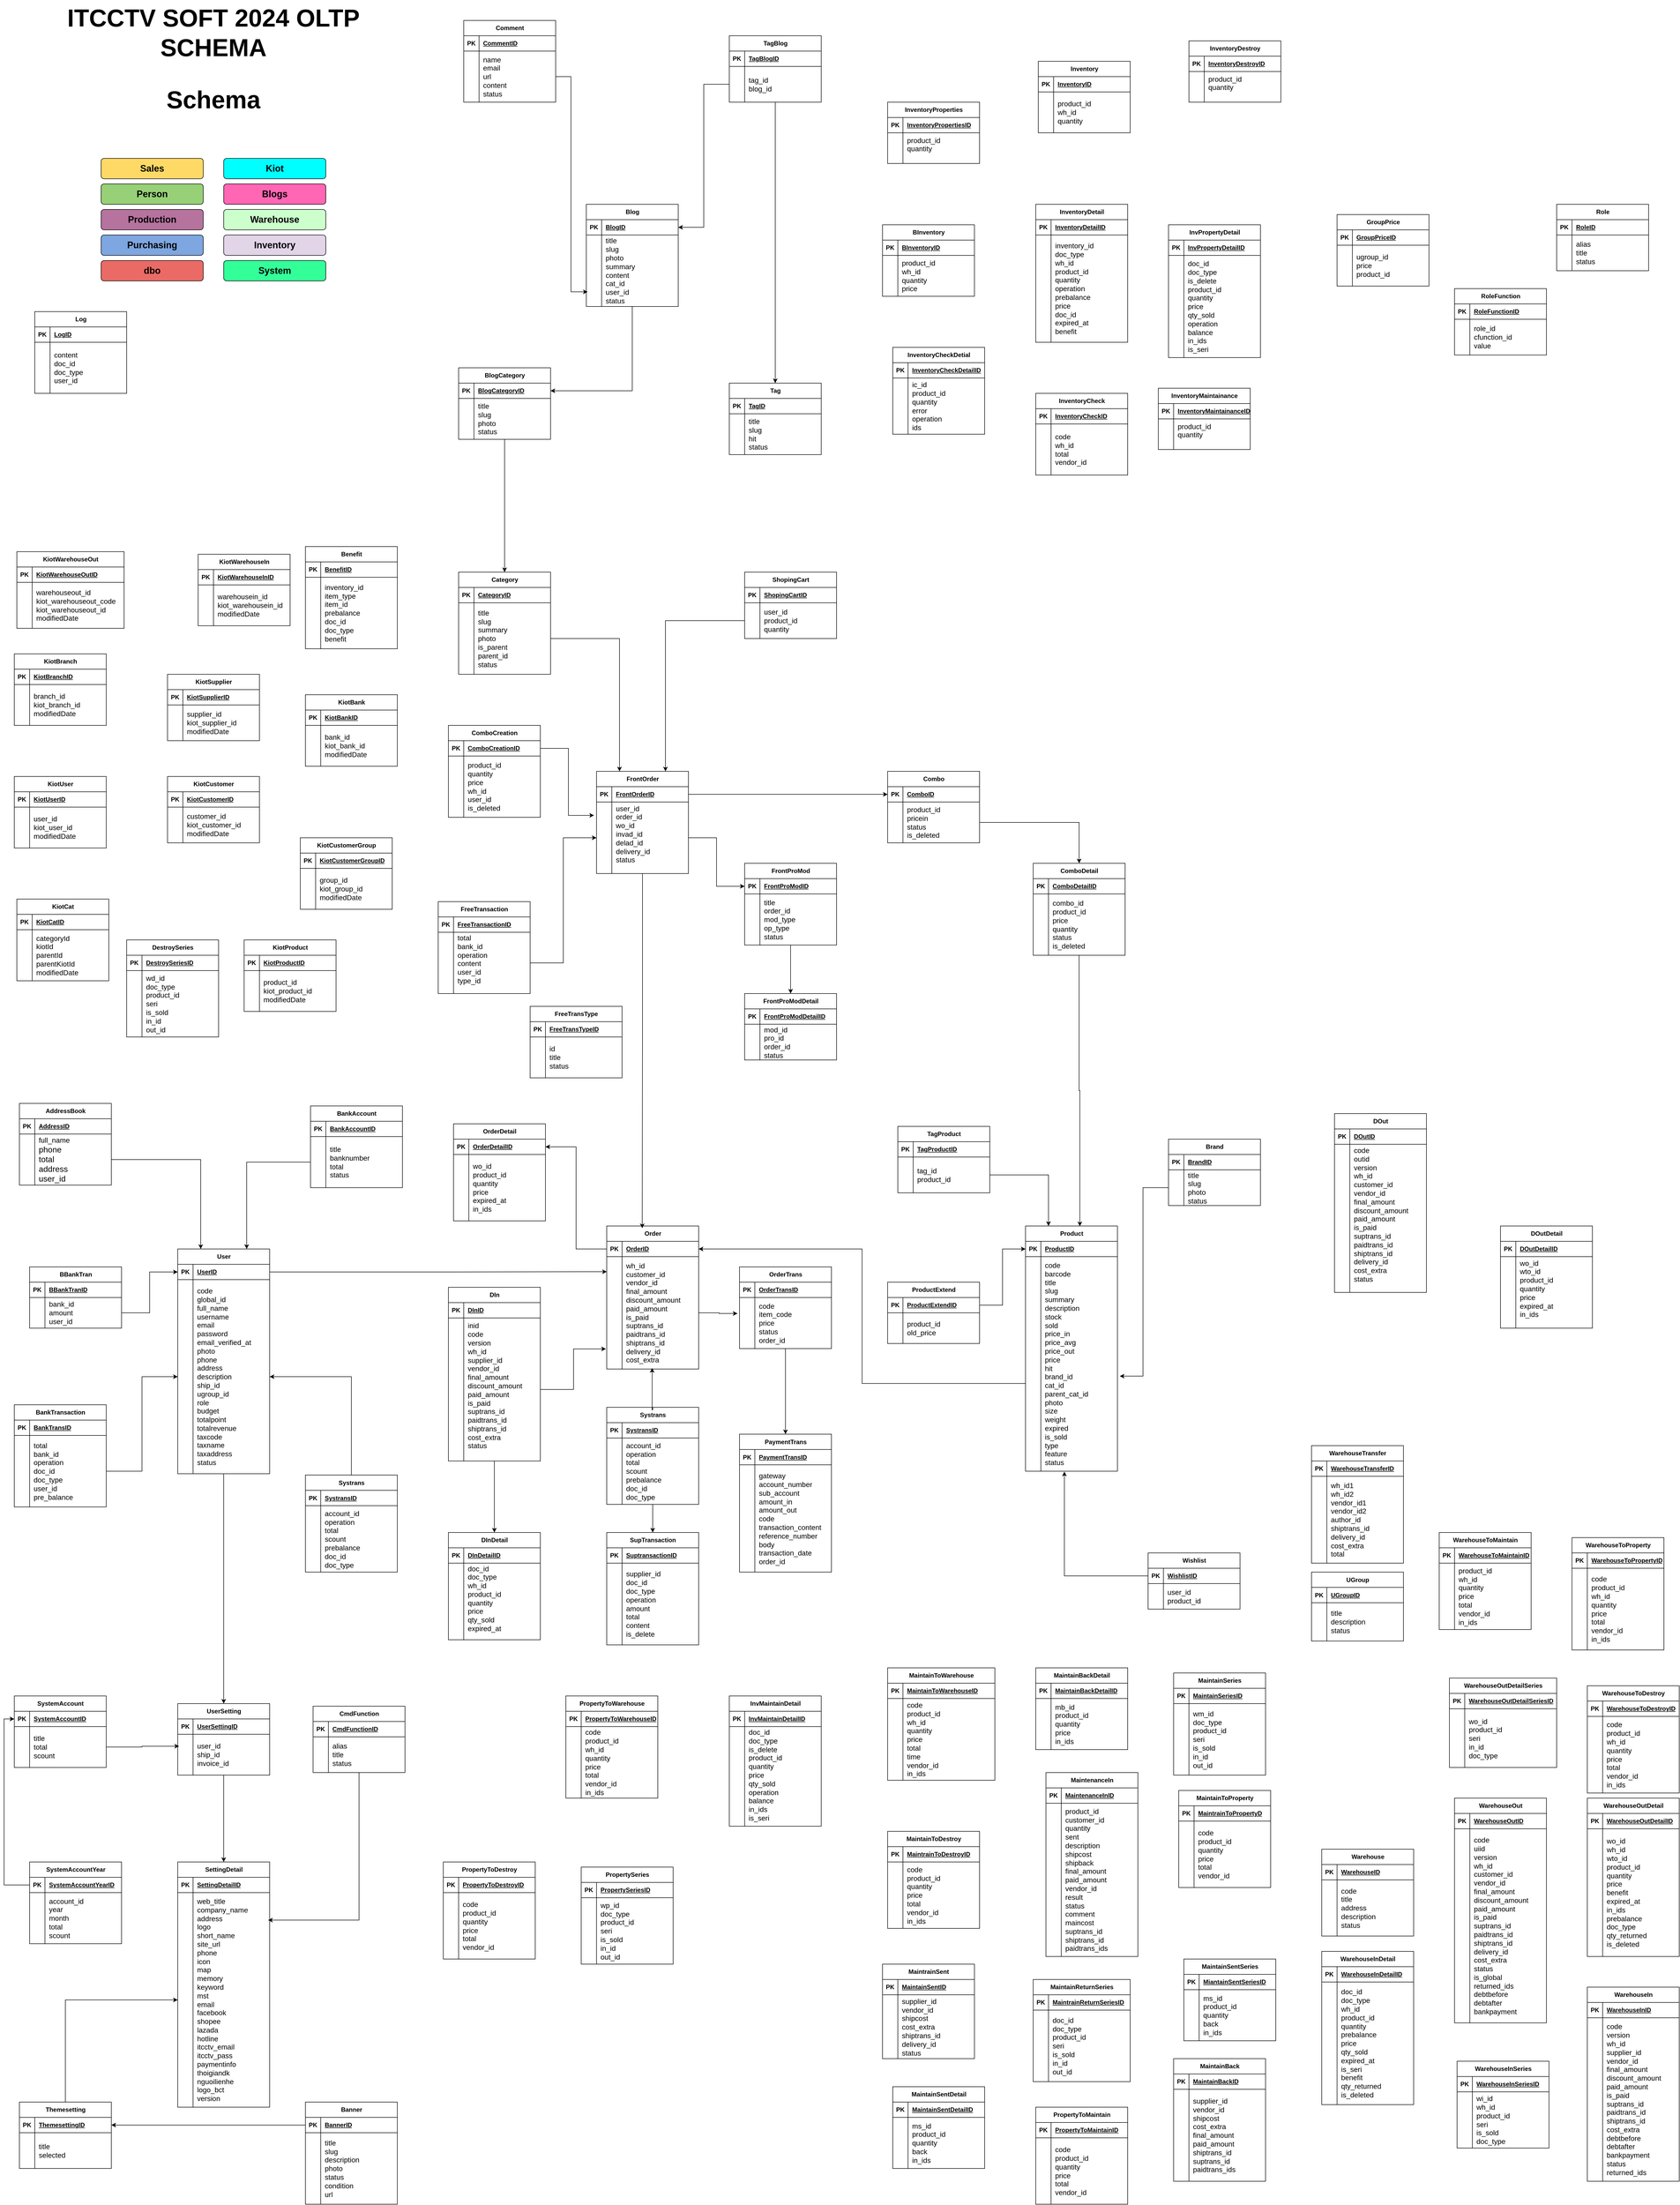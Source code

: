 <mxfile version="26.1.1" pages="5">
  <diagram id="-BD3qXm48tQdW73ARyWg" name="Entity Relationship Diagram">
    <mxGraphModel dx="2867" dy="2338" grid="1" gridSize="10" guides="1" tooltips="1" connect="1" arrows="1" fold="1" page="1" pageScale="1" pageWidth="850" pageHeight="1100" math="0" shadow="0">
      <root>
        <mxCell id="0" />
        <mxCell id="1" parent="0" />
        <mxCell id="taNemY95b9fF1orjfdvU-35" value="BankAccount" style="shape=table;startSize=30;container=1;collapsible=1;childLayout=tableLayout;fixedRows=1;rowLines=0;fontStyle=1;align=center;resizeLast=1;html=1;" parent="1" vertex="1">
          <mxGeometry x="640" y="1125" width="180" height="160" as="geometry">
            <mxRectangle x="120" y="400" width="110" height="30" as="alternateBounds" />
          </mxGeometry>
        </mxCell>
        <mxCell id="taNemY95b9fF1orjfdvU-36" value="" style="shape=tableRow;horizontal=0;startSize=0;swimlaneHead=0;swimlaneBody=0;fillColor=none;collapsible=0;dropTarget=0;points=[[0,0.5],[1,0.5]];portConstraint=eastwest;top=0;left=0;right=0;bottom=1;" parent="taNemY95b9fF1orjfdvU-35" vertex="1">
          <mxGeometry y="30" width="180" height="30" as="geometry" />
        </mxCell>
        <mxCell id="taNemY95b9fF1orjfdvU-37" value="PK" style="shape=partialRectangle;connectable=0;fillColor=none;top=0;left=0;bottom=0;right=0;fontStyle=1;overflow=hidden;whiteSpace=wrap;html=1;" parent="taNemY95b9fF1orjfdvU-36" vertex="1">
          <mxGeometry width="30" height="30" as="geometry">
            <mxRectangle width="30" height="30" as="alternateBounds" />
          </mxGeometry>
        </mxCell>
        <mxCell id="taNemY95b9fF1orjfdvU-38" value="BankAccountID" style="shape=partialRectangle;connectable=0;fillColor=none;top=0;left=0;bottom=0;right=0;align=left;spacingLeft=6;fontStyle=5;overflow=hidden;whiteSpace=wrap;html=1;" parent="taNemY95b9fF1orjfdvU-36" vertex="1">
          <mxGeometry x="30" width="150" height="30" as="geometry">
            <mxRectangle width="150" height="30" as="alternateBounds" />
          </mxGeometry>
        </mxCell>
        <mxCell id="taNemY95b9fF1orjfdvU-39" value="" style="shape=tableRow;horizontal=0;startSize=0;swimlaneHead=0;swimlaneBody=0;fillColor=none;collapsible=0;dropTarget=0;points=[[0,0.5],[1,0.5]];portConstraint=eastwest;top=0;left=0;right=0;bottom=0;" parent="taNemY95b9fF1orjfdvU-35" vertex="1">
          <mxGeometry y="60" width="180" height="100" as="geometry" />
        </mxCell>
        <mxCell id="taNemY95b9fF1orjfdvU-40" value="" style="shape=partialRectangle;connectable=0;fillColor=none;top=0;left=0;bottom=0;right=0;editable=1;overflow=hidden;whiteSpace=wrap;html=1;" parent="taNemY95b9fF1orjfdvU-39" vertex="1">
          <mxGeometry width="30" height="100" as="geometry">
            <mxRectangle width="30" height="100" as="alternateBounds" />
          </mxGeometry>
        </mxCell>
        <mxCell id="taNemY95b9fF1orjfdvU-41" value="&lt;div&gt;&lt;span style=&quot;font-size: 14px;&quot;&gt;title&lt;/span&gt;&lt;/div&gt;&lt;div&gt;&lt;span style=&quot;font-size: 14px;&quot;&gt;banknumber&lt;/span&gt;&lt;/div&gt;&lt;div&gt;&lt;span style=&quot;font-size: 14px;&quot;&gt;total&lt;/span&gt;&lt;/div&gt;&lt;div&gt;&lt;span style=&quot;font-size: 14px;&quot;&gt;status&lt;/span&gt;&lt;/div&gt;" style="shape=partialRectangle;connectable=0;fillColor=none;top=0;left=0;bottom=0;right=0;align=left;spacingLeft=6;overflow=hidden;whiteSpace=wrap;html=1;" parent="taNemY95b9fF1orjfdvU-39" vertex="1">
          <mxGeometry x="30" width="150" height="100" as="geometry">
            <mxRectangle width="150" height="100" as="alternateBounds" />
          </mxGeometry>
        </mxCell>
        <mxCell id="taNemY95b9fF1orjfdvU-48" value="&lt;h1 style=&quot;margin-top: 0px;&quot;&gt;&lt;font style=&quot;font-size: 48px;&quot;&gt;Schema&lt;/font&gt;&lt;/h1&gt;&lt;p&gt;&lt;br&gt;&lt;/p&gt;" style="text;html=1;whiteSpace=wrap;overflow=hidden;rounded=0;align=center;" parent="1" vertex="1">
          <mxGeometry x="230" y="-880" width="440" height="60" as="geometry" />
        </mxCell>
        <mxCell id="taNemY95b9fF1orjfdvU-49" value="&lt;font style=&quot;font-size: 18px;&quot;&gt;&lt;b&gt;Sales&lt;/b&gt;&lt;/font&gt;" style="rounded=1;whiteSpace=wrap;html=1;fillColor=light-dark(#FFD966,var(--ge-dark-color, #121212));" parent="1" vertex="1">
          <mxGeometry x="230" y="-730" width="200" height="40" as="geometry" />
        </mxCell>
        <mxCell id="taNemY95b9fF1orjfdvU-50" value="&lt;span style=&quot;font-size: 18px;&quot;&gt;&lt;b&gt;Person&lt;/b&gt;&lt;/span&gt;" style="rounded=1;whiteSpace=wrap;html=1;fillColor=light-dark(#97D077,var(--ge-dark-color, #121212));" parent="1" vertex="1">
          <mxGeometry x="230" y="-680" width="200" height="40" as="geometry" />
        </mxCell>
        <mxCell id="taNemY95b9fF1orjfdvU-51" value="&lt;span style=&quot;font-size: 18px;&quot;&gt;&lt;b&gt;Kiot&lt;/b&gt;&lt;/span&gt;" style="rounded=1;whiteSpace=wrap;html=1;fillColor=light-dark(#00FFFF,var(--ge-dark-color, #121212));" parent="1" vertex="1">
          <mxGeometry x="470" y="-730" width="200" height="40" as="geometry" />
        </mxCell>
        <mxCell id="taNemY95b9fF1orjfdvU-52" value="&lt;span style=&quot;font-size: 18px;&quot;&gt;&lt;b&gt;Blogs&lt;/b&gt;&lt;/span&gt;" style="rounded=1;whiteSpace=wrap;html=1;fillColor=light-dark(#FF66B3,var(--ge-dark-color, #121212));" parent="1" vertex="1">
          <mxGeometry x="470" y="-680" width="200" height="40" as="geometry" />
        </mxCell>
        <mxCell id="taNemY95b9fF1orjfdvU-53" value="&lt;span style=&quot;font-size: 18px;&quot;&gt;&lt;b&gt;Production&lt;/b&gt;&lt;/span&gt;" style="rounded=1;whiteSpace=wrap;html=1;fillColor=light-dark(#B5739D,var(--ge-dark-color, #121212));" parent="1" vertex="1">
          <mxGeometry x="230" y="-630" width="200" height="40" as="geometry" />
        </mxCell>
        <mxCell id="taNemY95b9fF1orjfdvU-54" value="&lt;span style=&quot;font-size: 18px;&quot;&gt;&lt;b&gt;Warehouse&lt;/b&gt;&lt;/span&gt;" style="rounded=1;whiteSpace=wrap;html=1;fillColor=light-dark(#CCFFCC,var(--ge-dark-color, #121212));" parent="1" vertex="1">
          <mxGeometry x="470" y="-630" width="200" height="40" as="geometry" />
        </mxCell>
        <mxCell id="taNemY95b9fF1orjfdvU-55" value="&lt;span style=&quot;font-size: 18px;&quot;&gt;&lt;b&gt;Purchasing&lt;/b&gt;&lt;/span&gt;" style="rounded=1;whiteSpace=wrap;html=1;fillColor=light-dark(#7EA6E0,var(--ge-dark-color, #121212));" parent="1" vertex="1">
          <mxGeometry x="230" y="-580" width="200" height="40" as="geometry" />
        </mxCell>
        <mxCell id="taNemY95b9fF1orjfdvU-56" value="&lt;span style=&quot;font-size: 18px;&quot;&gt;&lt;b&gt;Inventory&lt;/b&gt;&lt;/span&gt;" style="rounded=1;whiteSpace=wrap;html=1;fillColor=light-dark(#E1D5E7,var(--ge-dark-color, #121212));" parent="1" vertex="1">
          <mxGeometry x="470" y="-580" width="200" height="40" as="geometry" />
        </mxCell>
        <mxCell id="taNemY95b9fF1orjfdvU-57" value="&lt;span style=&quot;font-size: 18px;&quot;&gt;&lt;b&gt;dbo&lt;/b&gt;&lt;/span&gt;" style="rounded=1;whiteSpace=wrap;html=1;fillColor=light-dark(#EA6B66,var(--ge-dark-color, #121212));" parent="1" vertex="1">
          <mxGeometry x="230" y="-530" width="200" height="40" as="geometry" />
        </mxCell>
        <mxCell id="taNemY95b9fF1orjfdvU-58" value="&lt;span style=&quot;font-size: 18px;&quot;&gt;&lt;b&gt;System&lt;/b&gt;&lt;/span&gt;" style="rounded=1;whiteSpace=wrap;html=1;fillColor=light-dark(#33FF99,var(--ge-dark-color, #121212));" parent="1" vertex="1">
          <mxGeometry x="470" y="-530" width="200" height="40" as="geometry" />
        </mxCell>
        <mxCell id="taNemY95b9fF1orjfdvU-64" value="AddressBook" style="shape=table;startSize=30;container=1;collapsible=1;childLayout=tableLayout;fixedRows=1;rowLines=0;fontStyle=1;align=center;resizeLast=1;html=1;" parent="1" vertex="1">
          <mxGeometry x="70" y="1120" width="180" height="160" as="geometry">
            <mxRectangle x="120" y="400" width="110" height="30" as="alternateBounds" />
          </mxGeometry>
        </mxCell>
        <mxCell id="taNemY95b9fF1orjfdvU-65" value="" style="shape=tableRow;horizontal=0;startSize=0;swimlaneHead=0;swimlaneBody=0;fillColor=none;collapsible=0;dropTarget=0;points=[[0,0.5],[1,0.5]];portConstraint=eastwest;top=0;left=0;right=0;bottom=1;" parent="taNemY95b9fF1orjfdvU-64" vertex="1">
          <mxGeometry y="30" width="180" height="30" as="geometry" />
        </mxCell>
        <mxCell id="taNemY95b9fF1orjfdvU-66" value="PK" style="shape=partialRectangle;connectable=0;fillColor=none;top=0;left=0;bottom=0;right=0;fontStyle=1;overflow=hidden;whiteSpace=wrap;html=1;" parent="taNemY95b9fF1orjfdvU-65" vertex="1">
          <mxGeometry width="30" height="30" as="geometry">
            <mxRectangle width="30" height="30" as="alternateBounds" />
          </mxGeometry>
        </mxCell>
        <mxCell id="taNemY95b9fF1orjfdvU-67" value="AddressID" style="shape=partialRectangle;connectable=0;fillColor=none;top=0;left=0;bottom=0;right=0;align=left;spacingLeft=6;fontStyle=5;overflow=hidden;whiteSpace=wrap;html=1;" parent="taNemY95b9fF1orjfdvU-65" vertex="1">
          <mxGeometry x="30" width="150" height="30" as="geometry">
            <mxRectangle width="150" height="30" as="alternateBounds" />
          </mxGeometry>
        </mxCell>
        <mxCell id="taNemY95b9fF1orjfdvU-68" value="" style="shape=tableRow;horizontal=0;startSize=0;swimlaneHead=0;swimlaneBody=0;fillColor=none;collapsible=0;dropTarget=0;points=[[0,0.5],[1,0.5]];portConstraint=eastwest;top=0;left=0;right=0;bottom=0;" parent="taNemY95b9fF1orjfdvU-64" vertex="1">
          <mxGeometry y="60" width="180" height="100" as="geometry" />
        </mxCell>
        <mxCell id="taNemY95b9fF1orjfdvU-69" value="" style="shape=partialRectangle;connectable=0;fillColor=none;top=0;left=0;bottom=0;right=0;editable=1;overflow=hidden;whiteSpace=wrap;html=1;" parent="taNemY95b9fF1orjfdvU-68" vertex="1">
          <mxGeometry width="30" height="100" as="geometry">
            <mxRectangle width="30" height="100" as="alternateBounds" />
          </mxGeometry>
        </mxCell>
        <mxCell id="taNemY95b9fF1orjfdvU-70" value="&lt;div&gt;&lt;font style=&quot;font-size: 14px;&quot;&gt;full_name&lt;/font&gt;&lt;/div&gt;&lt;div&gt;&lt;font size=&quot;3&quot;&gt;phone&lt;/font&gt;&lt;/div&gt;&lt;div&gt;&lt;font size=&quot;3&quot;&gt;total&lt;/font&gt;&lt;/div&gt;&lt;div&gt;&lt;font size=&quot;3&quot;&gt;address&lt;/font&gt;&lt;/div&gt;&lt;div&gt;&lt;font size=&quot;3&quot;&gt;user_id&lt;/font&gt;&lt;/div&gt;" style="shape=partialRectangle;connectable=0;fillColor=none;top=0;left=0;bottom=0;right=0;align=left;spacingLeft=6;overflow=hidden;whiteSpace=wrap;html=1;" parent="taNemY95b9fF1orjfdvU-68" vertex="1">
          <mxGeometry x="30" width="150" height="100" as="geometry">
            <mxRectangle width="150" height="100" as="alternateBounds" />
          </mxGeometry>
        </mxCell>
        <mxCell id="taNemY95b9fF1orjfdvU-71" value="BankTransaction" style="shape=table;startSize=30;container=1;collapsible=1;childLayout=tableLayout;fixedRows=1;rowLines=0;fontStyle=1;align=center;resizeLast=1;html=1;" parent="1" vertex="1">
          <mxGeometry x="60" y="1710" width="180" height="200" as="geometry">
            <mxRectangle x="120" y="400" width="110" height="30" as="alternateBounds" />
          </mxGeometry>
        </mxCell>
        <mxCell id="taNemY95b9fF1orjfdvU-72" value="" style="shape=tableRow;horizontal=0;startSize=0;swimlaneHead=0;swimlaneBody=0;fillColor=none;collapsible=0;dropTarget=0;points=[[0,0.5],[1,0.5]];portConstraint=eastwest;top=0;left=0;right=0;bottom=1;" parent="taNemY95b9fF1orjfdvU-71" vertex="1">
          <mxGeometry y="30" width="180" height="30" as="geometry" />
        </mxCell>
        <mxCell id="taNemY95b9fF1orjfdvU-73" value="PK" style="shape=partialRectangle;connectable=0;fillColor=none;top=0;left=0;bottom=0;right=0;fontStyle=1;overflow=hidden;whiteSpace=wrap;html=1;" parent="taNemY95b9fF1orjfdvU-72" vertex="1">
          <mxGeometry width="30" height="30" as="geometry">
            <mxRectangle width="30" height="30" as="alternateBounds" />
          </mxGeometry>
        </mxCell>
        <mxCell id="taNemY95b9fF1orjfdvU-74" value="BankTransID" style="shape=partialRectangle;connectable=0;fillColor=none;top=0;left=0;bottom=0;right=0;align=left;spacingLeft=6;fontStyle=5;overflow=hidden;whiteSpace=wrap;html=1;" parent="taNemY95b9fF1orjfdvU-72" vertex="1">
          <mxGeometry x="30" width="150" height="30" as="geometry">
            <mxRectangle width="150" height="30" as="alternateBounds" />
          </mxGeometry>
        </mxCell>
        <mxCell id="taNemY95b9fF1orjfdvU-75" value="" style="shape=tableRow;horizontal=0;startSize=0;swimlaneHead=0;swimlaneBody=0;fillColor=none;collapsible=0;dropTarget=0;points=[[0,0.5],[1,0.5]];portConstraint=eastwest;top=0;left=0;right=0;bottom=0;" parent="taNemY95b9fF1orjfdvU-71" vertex="1">
          <mxGeometry y="60" width="180" height="140" as="geometry" />
        </mxCell>
        <mxCell id="taNemY95b9fF1orjfdvU-76" value="" style="shape=partialRectangle;connectable=0;fillColor=none;top=0;left=0;bottom=0;right=0;editable=1;overflow=hidden;whiteSpace=wrap;html=1;" parent="taNemY95b9fF1orjfdvU-75" vertex="1">
          <mxGeometry width="30" height="140" as="geometry">
            <mxRectangle width="30" height="140" as="alternateBounds" />
          </mxGeometry>
        </mxCell>
        <mxCell id="taNemY95b9fF1orjfdvU-77" value="&lt;div&gt;&lt;span style=&quot;font-size: 14px;&quot;&gt;total&lt;/span&gt;&lt;/div&gt;&lt;div&gt;&lt;span style=&quot;font-size: 14px;&quot;&gt;bank_id&lt;/span&gt;&lt;/div&gt;&lt;div&gt;&lt;span style=&quot;font-size: 14px;&quot;&gt;operation&lt;/span&gt;&lt;/div&gt;&lt;div&gt;&lt;span style=&quot;font-size: 14px;&quot;&gt;doc_id&lt;/span&gt;&lt;/div&gt;&lt;div&gt;&lt;span style=&quot;font-size: 14px;&quot;&gt;doc_type&lt;/span&gt;&lt;/div&gt;&lt;div&gt;&lt;span style=&quot;font-size: 14px;&quot;&gt;user_id&lt;/span&gt;&lt;/div&gt;&lt;div&gt;&lt;span style=&quot;font-size: 14px;&quot;&gt;pre_balance&lt;/span&gt;&lt;/div&gt;" style="shape=partialRectangle;connectable=0;fillColor=none;top=0;left=0;bottom=0;right=0;align=left;spacingLeft=6;overflow=hidden;whiteSpace=wrap;html=1;" parent="taNemY95b9fF1orjfdvU-75" vertex="1">
          <mxGeometry x="30" width="150" height="140" as="geometry">
            <mxRectangle width="150" height="140" as="alternateBounds" />
          </mxGeometry>
        </mxCell>
        <mxCell id="taNemY95b9fF1orjfdvU-78" value="Banner" style="shape=table;startSize=30;container=1;collapsible=1;childLayout=tableLayout;fixedRows=1;rowLines=0;fontStyle=1;align=center;resizeLast=1;html=1;" parent="1" vertex="1">
          <mxGeometry x="630" y="3075" width="180" height="200" as="geometry">
            <mxRectangle x="120" y="400" width="110" height="30" as="alternateBounds" />
          </mxGeometry>
        </mxCell>
        <mxCell id="taNemY95b9fF1orjfdvU-79" value="" style="shape=tableRow;horizontal=0;startSize=0;swimlaneHead=0;swimlaneBody=0;fillColor=none;collapsible=0;dropTarget=0;points=[[0,0.5],[1,0.5]];portConstraint=eastwest;top=0;left=0;right=0;bottom=1;" parent="taNemY95b9fF1orjfdvU-78" vertex="1">
          <mxGeometry y="30" width="180" height="30" as="geometry" />
        </mxCell>
        <mxCell id="taNemY95b9fF1orjfdvU-80" value="PK" style="shape=partialRectangle;connectable=0;fillColor=none;top=0;left=0;bottom=0;right=0;fontStyle=1;overflow=hidden;whiteSpace=wrap;html=1;" parent="taNemY95b9fF1orjfdvU-79" vertex="1">
          <mxGeometry width="30" height="30" as="geometry">
            <mxRectangle width="30" height="30" as="alternateBounds" />
          </mxGeometry>
        </mxCell>
        <mxCell id="taNemY95b9fF1orjfdvU-81" value="BannerID" style="shape=partialRectangle;connectable=0;fillColor=none;top=0;left=0;bottom=0;right=0;align=left;spacingLeft=6;fontStyle=5;overflow=hidden;whiteSpace=wrap;html=1;" parent="taNemY95b9fF1orjfdvU-79" vertex="1">
          <mxGeometry x="30" width="150" height="30" as="geometry">
            <mxRectangle width="150" height="30" as="alternateBounds" />
          </mxGeometry>
        </mxCell>
        <mxCell id="taNemY95b9fF1orjfdvU-82" value="" style="shape=tableRow;horizontal=0;startSize=0;swimlaneHead=0;swimlaneBody=0;fillColor=none;collapsible=0;dropTarget=0;points=[[0,0.5],[1,0.5]];portConstraint=eastwest;top=0;left=0;right=0;bottom=0;" parent="taNemY95b9fF1orjfdvU-78" vertex="1">
          <mxGeometry y="60" width="180" height="140" as="geometry" />
        </mxCell>
        <mxCell id="taNemY95b9fF1orjfdvU-83" value="" style="shape=partialRectangle;connectable=0;fillColor=none;top=0;left=0;bottom=0;right=0;editable=1;overflow=hidden;whiteSpace=wrap;html=1;" parent="taNemY95b9fF1orjfdvU-82" vertex="1">
          <mxGeometry width="30" height="140" as="geometry">
            <mxRectangle width="30" height="140" as="alternateBounds" />
          </mxGeometry>
        </mxCell>
        <mxCell id="taNemY95b9fF1orjfdvU-84" value="&lt;div&gt;&lt;span style=&quot;font-size: 14px;&quot;&gt;title&lt;/span&gt;&lt;/div&gt;&lt;div&gt;&lt;span style=&quot;font-size: 14px;&quot;&gt;slug&lt;/span&gt;&lt;/div&gt;&lt;div&gt;&lt;span style=&quot;font-size: 14px;&quot;&gt;description&lt;/span&gt;&lt;/div&gt;&lt;div&gt;&lt;span style=&quot;font-size: 14px;&quot;&gt;photo&lt;/span&gt;&lt;/div&gt;&lt;div&gt;&lt;span style=&quot;font-size: 14px;&quot;&gt;status&lt;/span&gt;&lt;/div&gt;&lt;div&gt;&lt;span style=&quot;font-size: 14px;&quot;&gt;condition&lt;/span&gt;&lt;/div&gt;&lt;div&gt;&lt;span style=&quot;font-size: 14px;&quot;&gt;url&lt;/span&gt;&lt;/div&gt;" style="shape=partialRectangle;connectable=0;fillColor=none;top=0;left=0;bottom=0;right=0;align=left;spacingLeft=6;overflow=hidden;whiteSpace=wrap;html=1;" parent="taNemY95b9fF1orjfdvU-82" vertex="1">
          <mxGeometry x="30" width="150" height="140" as="geometry">
            <mxRectangle width="150" height="140" as="alternateBounds" />
          </mxGeometry>
        </mxCell>
        <mxCell id="taNemY95b9fF1orjfdvU-85" value="BInventory" style="shape=table;startSize=30;container=1;collapsible=1;childLayout=tableLayout;fixedRows=1;rowLines=0;fontStyle=1;align=center;resizeLast=1;html=1;" parent="1" vertex="1">
          <mxGeometry x="1760" y="-600" width="180" height="140" as="geometry">
            <mxRectangle x="120" y="400" width="110" height="30" as="alternateBounds" />
          </mxGeometry>
        </mxCell>
        <mxCell id="taNemY95b9fF1orjfdvU-86" value="" style="shape=tableRow;horizontal=0;startSize=0;swimlaneHead=0;swimlaneBody=0;fillColor=none;collapsible=0;dropTarget=0;points=[[0,0.5],[1,0.5]];portConstraint=eastwest;top=0;left=0;right=0;bottom=1;" parent="taNemY95b9fF1orjfdvU-85" vertex="1">
          <mxGeometry y="30" width="180" height="30" as="geometry" />
        </mxCell>
        <mxCell id="taNemY95b9fF1orjfdvU-87" value="PK" style="shape=partialRectangle;connectable=0;fillColor=none;top=0;left=0;bottom=0;right=0;fontStyle=1;overflow=hidden;whiteSpace=wrap;html=1;" parent="taNemY95b9fF1orjfdvU-86" vertex="1">
          <mxGeometry width="30" height="30" as="geometry">
            <mxRectangle width="30" height="30" as="alternateBounds" />
          </mxGeometry>
        </mxCell>
        <mxCell id="taNemY95b9fF1orjfdvU-88" value="BInventoryID" style="shape=partialRectangle;connectable=0;fillColor=none;top=0;left=0;bottom=0;right=0;align=left;spacingLeft=6;fontStyle=5;overflow=hidden;whiteSpace=wrap;html=1;" parent="taNemY95b9fF1orjfdvU-86" vertex="1">
          <mxGeometry x="30" width="150" height="30" as="geometry">
            <mxRectangle width="150" height="30" as="alternateBounds" />
          </mxGeometry>
        </mxCell>
        <mxCell id="taNemY95b9fF1orjfdvU-89" value="" style="shape=tableRow;horizontal=0;startSize=0;swimlaneHead=0;swimlaneBody=0;fillColor=none;collapsible=0;dropTarget=0;points=[[0,0.5],[1,0.5]];portConstraint=eastwest;top=0;left=0;right=0;bottom=0;" parent="taNemY95b9fF1orjfdvU-85" vertex="1">
          <mxGeometry y="60" width="180" height="80" as="geometry" />
        </mxCell>
        <mxCell id="taNemY95b9fF1orjfdvU-90" value="" style="shape=partialRectangle;connectable=0;fillColor=none;top=0;left=0;bottom=0;right=0;editable=1;overflow=hidden;whiteSpace=wrap;html=1;" parent="taNemY95b9fF1orjfdvU-89" vertex="1">
          <mxGeometry width="30" height="80" as="geometry">
            <mxRectangle width="30" height="80" as="alternateBounds" />
          </mxGeometry>
        </mxCell>
        <mxCell id="taNemY95b9fF1orjfdvU-91" value="&lt;div&gt;&lt;span style=&quot;font-size: 14px;&quot;&gt;product_id&lt;/span&gt;&lt;/div&gt;&lt;div&gt;&lt;span style=&quot;font-size: 14px;&quot;&gt;wh_id&lt;/span&gt;&lt;/div&gt;&lt;div&gt;&lt;span style=&quot;font-size: 14px;&quot;&gt;quantity&lt;/span&gt;&lt;/div&gt;&lt;div&gt;&lt;span style=&quot;font-size: 14px;&quot;&gt;price&lt;/span&gt;&lt;/div&gt;" style="shape=partialRectangle;connectable=0;fillColor=none;top=0;left=0;bottom=0;right=0;align=left;spacingLeft=6;overflow=hidden;whiteSpace=wrap;html=1;" parent="taNemY95b9fF1orjfdvU-89" vertex="1">
          <mxGeometry x="30" width="150" height="80" as="geometry">
            <mxRectangle width="150" height="80" as="alternateBounds" />
          </mxGeometry>
        </mxCell>
        <mxCell id="taNemY95b9fF1orjfdvU-92" value="BBankTran" style="shape=table;startSize=30;container=1;collapsible=1;childLayout=tableLayout;fixedRows=1;rowLines=0;fontStyle=1;align=center;resizeLast=1;html=1;" parent="1" vertex="1">
          <mxGeometry x="90" y="1440" width="180" height="120" as="geometry">
            <mxRectangle x="120" y="400" width="110" height="30" as="alternateBounds" />
          </mxGeometry>
        </mxCell>
        <mxCell id="taNemY95b9fF1orjfdvU-93" value="" style="shape=tableRow;horizontal=0;startSize=0;swimlaneHead=0;swimlaneBody=0;fillColor=none;collapsible=0;dropTarget=0;points=[[0,0.5],[1,0.5]];portConstraint=eastwest;top=0;left=0;right=0;bottom=1;" parent="taNemY95b9fF1orjfdvU-92" vertex="1">
          <mxGeometry y="30" width="180" height="30" as="geometry" />
        </mxCell>
        <mxCell id="taNemY95b9fF1orjfdvU-94" value="PK" style="shape=partialRectangle;connectable=0;fillColor=none;top=0;left=0;bottom=0;right=0;fontStyle=1;overflow=hidden;whiteSpace=wrap;html=1;" parent="taNemY95b9fF1orjfdvU-93" vertex="1">
          <mxGeometry width="30" height="30" as="geometry">
            <mxRectangle width="30" height="30" as="alternateBounds" />
          </mxGeometry>
        </mxCell>
        <mxCell id="taNemY95b9fF1orjfdvU-95" value="BBankTranID" style="shape=partialRectangle;connectable=0;fillColor=none;top=0;left=0;bottom=0;right=0;align=left;spacingLeft=6;fontStyle=5;overflow=hidden;whiteSpace=wrap;html=1;" parent="taNemY95b9fF1orjfdvU-93" vertex="1">
          <mxGeometry x="30" width="150" height="30" as="geometry">
            <mxRectangle width="150" height="30" as="alternateBounds" />
          </mxGeometry>
        </mxCell>
        <mxCell id="taNemY95b9fF1orjfdvU-96" value="" style="shape=tableRow;horizontal=0;startSize=0;swimlaneHead=0;swimlaneBody=0;fillColor=none;collapsible=0;dropTarget=0;points=[[0,0.5],[1,0.5]];portConstraint=eastwest;top=0;left=0;right=0;bottom=0;" parent="taNemY95b9fF1orjfdvU-92" vertex="1">
          <mxGeometry y="60" width="180" height="60" as="geometry" />
        </mxCell>
        <mxCell id="taNemY95b9fF1orjfdvU-97" value="" style="shape=partialRectangle;connectable=0;fillColor=none;top=0;left=0;bottom=0;right=0;editable=1;overflow=hidden;whiteSpace=wrap;html=1;" parent="taNemY95b9fF1orjfdvU-96" vertex="1">
          <mxGeometry width="30" height="60" as="geometry">
            <mxRectangle width="30" height="60" as="alternateBounds" />
          </mxGeometry>
        </mxCell>
        <mxCell id="taNemY95b9fF1orjfdvU-98" value="&lt;div&gt;&lt;span style=&quot;font-size: 14px;&quot;&gt;bank_id&lt;/span&gt;&lt;/div&gt;&lt;div&gt;&lt;span style=&quot;font-size: 14px;&quot;&gt;amount&lt;/span&gt;&lt;/div&gt;&lt;div&gt;&lt;span style=&quot;font-size: 14px;&quot;&gt;user_id&lt;/span&gt;&lt;/div&gt;" style="shape=partialRectangle;connectable=0;fillColor=none;top=0;left=0;bottom=0;right=0;align=left;spacingLeft=6;overflow=hidden;whiteSpace=wrap;html=1;" parent="taNemY95b9fF1orjfdvU-96" vertex="1">
          <mxGeometry x="30" width="150" height="60" as="geometry">
            <mxRectangle width="150" height="60" as="alternateBounds" />
          </mxGeometry>
        </mxCell>
        <mxCell id="GoF4cW6iBVrQa8cVQlE9-72" style="edgeStyle=orthogonalEdgeStyle;rounded=0;orthogonalLoop=1;jettySize=auto;html=1;entryX=1;entryY=0.5;entryDx=0;entryDy=0;" edge="1" parent="1" source="taNemY95b9fF1orjfdvU-99" target="taNemY95b9fF1orjfdvU-128">
          <mxGeometry relative="1" as="geometry" />
        </mxCell>
        <mxCell id="taNemY95b9fF1orjfdvU-99" value="Blog" style="shape=table;startSize=30;container=1;collapsible=1;childLayout=tableLayout;fixedRows=1;rowLines=0;fontStyle=1;align=center;resizeLast=1;html=1;" parent="1" vertex="1">
          <mxGeometry x="1180" y="-640" width="180" height="200" as="geometry">
            <mxRectangle x="120" y="400" width="110" height="30" as="alternateBounds" />
          </mxGeometry>
        </mxCell>
        <mxCell id="taNemY95b9fF1orjfdvU-100" value="" style="shape=tableRow;horizontal=0;startSize=0;swimlaneHead=0;swimlaneBody=0;fillColor=none;collapsible=0;dropTarget=0;points=[[0,0.5],[1,0.5]];portConstraint=eastwest;top=0;left=0;right=0;bottom=1;" parent="taNemY95b9fF1orjfdvU-99" vertex="1">
          <mxGeometry y="30" width="180" height="30" as="geometry" />
        </mxCell>
        <mxCell id="taNemY95b9fF1orjfdvU-101" value="PK" style="shape=partialRectangle;connectable=0;fillColor=none;top=0;left=0;bottom=0;right=0;fontStyle=1;overflow=hidden;whiteSpace=wrap;html=1;" parent="taNemY95b9fF1orjfdvU-100" vertex="1">
          <mxGeometry width="30" height="30" as="geometry">
            <mxRectangle width="30" height="30" as="alternateBounds" />
          </mxGeometry>
        </mxCell>
        <mxCell id="taNemY95b9fF1orjfdvU-102" value="BlogID" style="shape=partialRectangle;connectable=0;fillColor=none;top=0;left=0;bottom=0;right=0;align=left;spacingLeft=6;fontStyle=5;overflow=hidden;whiteSpace=wrap;html=1;" parent="taNemY95b9fF1orjfdvU-100" vertex="1">
          <mxGeometry x="30" width="150" height="30" as="geometry">
            <mxRectangle width="150" height="30" as="alternateBounds" />
          </mxGeometry>
        </mxCell>
        <mxCell id="taNemY95b9fF1orjfdvU-103" value="" style="shape=tableRow;horizontal=0;startSize=0;swimlaneHead=0;swimlaneBody=0;fillColor=none;collapsible=0;dropTarget=0;points=[[0,0.5],[1,0.5]];portConstraint=eastwest;top=0;left=0;right=0;bottom=0;" parent="taNemY95b9fF1orjfdvU-99" vertex="1">
          <mxGeometry y="60" width="180" height="140" as="geometry" />
        </mxCell>
        <mxCell id="taNemY95b9fF1orjfdvU-104" value="" style="shape=partialRectangle;connectable=0;fillColor=none;top=0;left=0;bottom=0;right=0;editable=1;overflow=hidden;whiteSpace=wrap;html=1;" parent="taNemY95b9fF1orjfdvU-103" vertex="1">
          <mxGeometry width="30" height="140" as="geometry">
            <mxRectangle width="30" height="140" as="alternateBounds" />
          </mxGeometry>
        </mxCell>
        <mxCell id="taNemY95b9fF1orjfdvU-105" value="&lt;div&gt;&lt;span style=&quot;font-size: 14px;&quot;&gt;title&lt;/span&gt;&lt;/div&gt;&lt;div&gt;&lt;span style=&quot;font-size: 14px;&quot;&gt;slug&lt;/span&gt;&lt;/div&gt;&lt;div&gt;&lt;span style=&quot;font-size: 14px;&quot;&gt;photo&lt;/span&gt;&lt;/div&gt;&lt;div&gt;&lt;span style=&quot;font-size: 14px;&quot;&gt;summary&lt;/span&gt;&lt;/div&gt;&lt;div&gt;&lt;span style=&quot;font-size: 14px;&quot;&gt;content&lt;/span&gt;&lt;/div&gt;&lt;div&gt;&lt;span style=&quot;font-size: 14px;&quot;&gt;cat_id&lt;/span&gt;&lt;/div&gt;&lt;div&gt;&lt;span style=&quot;font-size: 14px;&quot;&gt;user_id&lt;/span&gt;&lt;/div&gt;&lt;div&gt;&lt;span style=&quot;font-size: 14px;&quot;&gt;status&lt;/span&gt;&lt;/div&gt;" style="shape=partialRectangle;connectable=0;fillColor=none;top=0;left=0;bottom=0;right=0;align=left;spacingLeft=6;overflow=hidden;whiteSpace=wrap;html=1;" parent="taNemY95b9fF1orjfdvU-103" vertex="1">
          <mxGeometry x="30" width="150" height="140" as="geometry">
            <mxRectangle width="150" height="140" as="alternateBounds" />
          </mxGeometry>
        </mxCell>
        <mxCell id="taNemY95b9fF1orjfdvU-106" value="Brand" style="shape=table;startSize=30;container=1;collapsible=1;childLayout=tableLayout;fixedRows=1;rowLines=0;fontStyle=1;align=center;resizeLast=1;html=1;" parent="1" vertex="1">
          <mxGeometry x="2320" y="1190" width="180" height="130" as="geometry">
            <mxRectangle x="120" y="400" width="110" height="30" as="alternateBounds" />
          </mxGeometry>
        </mxCell>
        <mxCell id="taNemY95b9fF1orjfdvU-107" value="" style="shape=tableRow;horizontal=0;startSize=0;swimlaneHead=0;swimlaneBody=0;fillColor=none;collapsible=0;dropTarget=0;points=[[0,0.5],[1,0.5]];portConstraint=eastwest;top=0;left=0;right=0;bottom=1;" parent="taNemY95b9fF1orjfdvU-106" vertex="1">
          <mxGeometry y="30" width="180" height="30" as="geometry" />
        </mxCell>
        <mxCell id="taNemY95b9fF1orjfdvU-108" value="PK" style="shape=partialRectangle;connectable=0;fillColor=none;top=0;left=0;bottom=0;right=0;fontStyle=1;overflow=hidden;whiteSpace=wrap;html=1;" parent="taNemY95b9fF1orjfdvU-107" vertex="1">
          <mxGeometry width="30" height="30" as="geometry">
            <mxRectangle width="30" height="30" as="alternateBounds" />
          </mxGeometry>
        </mxCell>
        <mxCell id="taNemY95b9fF1orjfdvU-109" value="BrandID" style="shape=partialRectangle;connectable=0;fillColor=none;top=0;left=0;bottom=0;right=0;align=left;spacingLeft=6;fontStyle=5;overflow=hidden;whiteSpace=wrap;html=1;" parent="taNemY95b9fF1orjfdvU-107" vertex="1">
          <mxGeometry x="30" width="150" height="30" as="geometry">
            <mxRectangle width="150" height="30" as="alternateBounds" />
          </mxGeometry>
        </mxCell>
        <mxCell id="taNemY95b9fF1orjfdvU-110" value="" style="shape=tableRow;horizontal=0;startSize=0;swimlaneHead=0;swimlaneBody=0;fillColor=none;collapsible=0;dropTarget=0;points=[[0,0.5],[1,0.5]];portConstraint=eastwest;top=0;left=0;right=0;bottom=0;" parent="taNemY95b9fF1orjfdvU-106" vertex="1">
          <mxGeometry y="60" width="180" height="70" as="geometry" />
        </mxCell>
        <mxCell id="taNemY95b9fF1orjfdvU-111" value="" style="shape=partialRectangle;connectable=0;fillColor=none;top=0;left=0;bottom=0;right=0;editable=1;overflow=hidden;whiteSpace=wrap;html=1;" parent="taNemY95b9fF1orjfdvU-110" vertex="1">
          <mxGeometry width="30" height="70" as="geometry">
            <mxRectangle width="30" height="70" as="alternateBounds" />
          </mxGeometry>
        </mxCell>
        <mxCell id="taNemY95b9fF1orjfdvU-112" value="&lt;div&gt;&lt;span style=&quot;font-size: 14px;&quot;&gt;title&lt;/span&gt;&lt;/div&gt;&lt;div&gt;&lt;span style=&quot;font-size: 14px;&quot;&gt;slug&lt;/span&gt;&lt;/div&gt;&lt;div&gt;&lt;span style=&quot;font-size: 14px;&quot;&gt;photo&lt;/span&gt;&lt;/div&gt;&lt;div&gt;&lt;span style=&quot;font-size: 14px;&quot;&gt;status&lt;/span&gt;&lt;/div&gt;" style="shape=partialRectangle;connectable=0;fillColor=none;top=0;left=0;bottom=0;right=0;align=left;spacingLeft=6;overflow=hidden;whiteSpace=wrap;html=1;" parent="taNemY95b9fF1orjfdvU-110" vertex="1">
          <mxGeometry x="30" width="150" height="70" as="geometry">
            <mxRectangle width="150" height="70" as="alternateBounds" />
          </mxGeometry>
        </mxCell>
        <mxCell id="taNemY95b9fF1orjfdvU-113" value="CmdFunction" style="shape=table;startSize=30;container=1;collapsible=1;childLayout=tableLayout;fixedRows=1;rowLines=0;fontStyle=1;align=center;resizeLast=1;html=1;" parent="1" vertex="1">
          <mxGeometry x="645" y="2300" width="180" height="130" as="geometry">
            <mxRectangle x="120" y="400" width="110" height="30" as="alternateBounds" />
          </mxGeometry>
        </mxCell>
        <mxCell id="taNemY95b9fF1orjfdvU-114" value="" style="shape=tableRow;horizontal=0;startSize=0;swimlaneHead=0;swimlaneBody=0;fillColor=none;collapsible=0;dropTarget=0;points=[[0,0.5],[1,0.5]];portConstraint=eastwest;top=0;left=0;right=0;bottom=1;" parent="taNemY95b9fF1orjfdvU-113" vertex="1">
          <mxGeometry y="30" width="180" height="30" as="geometry" />
        </mxCell>
        <mxCell id="taNemY95b9fF1orjfdvU-115" value="PK" style="shape=partialRectangle;connectable=0;fillColor=none;top=0;left=0;bottom=0;right=0;fontStyle=1;overflow=hidden;whiteSpace=wrap;html=1;" parent="taNemY95b9fF1orjfdvU-114" vertex="1">
          <mxGeometry width="30" height="30" as="geometry">
            <mxRectangle width="30" height="30" as="alternateBounds" />
          </mxGeometry>
        </mxCell>
        <mxCell id="taNemY95b9fF1orjfdvU-116" value="CmdFunctionID" style="shape=partialRectangle;connectable=0;fillColor=none;top=0;left=0;bottom=0;right=0;align=left;spacingLeft=6;fontStyle=5;overflow=hidden;whiteSpace=wrap;html=1;" parent="taNemY95b9fF1orjfdvU-114" vertex="1">
          <mxGeometry x="30" width="150" height="30" as="geometry">
            <mxRectangle width="150" height="30" as="alternateBounds" />
          </mxGeometry>
        </mxCell>
        <mxCell id="taNemY95b9fF1orjfdvU-117" value="" style="shape=tableRow;horizontal=0;startSize=0;swimlaneHead=0;swimlaneBody=0;fillColor=none;collapsible=0;dropTarget=0;points=[[0,0.5],[1,0.5]];portConstraint=eastwest;top=0;left=0;right=0;bottom=0;" parent="taNemY95b9fF1orjfdvU-113" vertex="1">
          <mxGeometry y="60" width="180" height="70" as="geometry" />
        </mxCell>
        <mxCell id="taNemY95b9fF1orjfdvU-118" value="" style="shape=partialRectangle;connectable=0;fillColor=none;top=0;left=0;bottom=0;right=0;editable=1;overflow=hidden;whiteSpace=wrap;html=1;" parent="taNemY95b9fF1orjfdvU-117" vertex="1">
          <mxGeometry width="30" height="70" as="geometry">
            <mxRectangle width="30" height="70" as="alternateBounds" />
          </mxGeometry>
        </mxCell>
        <mxCell id="taNemY95b9fF1orjfdvU-119" value="&lt;div&gt;&lt;span style=&quot;font-size: 14px;&quot;&gt;alias&lt;/span&gt;&lt;/div&gt;&lt;div&gt;&lt;span style=&quot;font-size: 14px;&quot;&gt;title&lt;/span&gt;&lt;/div&gt;&lt;div&gt;&lt;span style=&quot;font-size: 14px;&quot;&gt;status&lt;/span&gt;&lt;/div&gt;" style="shape=partialRectangle;connectable=0;fillColor=none;top=0;left=0;bottom=0;right=0;align=left;spacingLeft=6;overflow=hidden;whiteSpace=wrap;html=1;" parent="taNemY95b9fF1orjfdvU-117" vertex="1">
          <mxGeometry x="30" width="150" height="70" as="geometry">
            <mxRectangle width="150" height="70" as="alternateBounds" />
          </mxGeometry>
        </mxCell>
        <mxCell id="taNemY95b9fF1orjfdvU-120" value="Combo" style="shape=table;startSize=30;container=1;collapsible=1;childLayout=tableLayout;fixedRows=1;rowLines=0;fontStyle=1;align=center;resizeLast=1;html=1;" parent="1" vertex="1">
          <mxGeometry x="1770" y="470" width="180" height="140" as="geometry">
            <mxRectangle x="120" y="400" width="110" height="30" as="alternateBounds" />
          </mxGeometry>
        </mxCell>
        <mxCell id="taNemY95b9fF1orjfdvU-121" value="" style="shape=tableRow;horizontal=0;startSize=0;swimlaneHead=0;swimlaneBody=0;fillColor=none;collapsible=0;dropTarget=0;points=[[0,0.5],[1,0.5]];portConstraint=eastwest;top=0;left=0;right=0;bottom=1;" parent="taNemY95b9fF1orjfdvU-120" vertex="1">
          <mxGeometry y="30" width="180" height="30" as="geometry" />
        </mxCell>
        <mxCell id="taNemY95b9fF1orjfdvU-122" value="PK" style="shape=partialRectangle;connectable=0;fillColor=none;top=0;left=0;bottom=0;right=0;fontStyle=1;overflow=hidden;whiteSpace=wrap;html=1;" parent="taNemY95b9fF1orjfdvU-121" vertex="1">
          <mxGeometry width="30" height="30" as="geometry">
            <mxRectangle width="30" height="30" as="alternateBounds" />
          </mxGeometry>
        </mxCell>
        <mxCell id="taNemY95b9fF1orjfdvU-123" value="ComboID" style="shape=partialRectangle;connectable=0;fillColor=none;top=0;left=0;bottom=0;right=0;align=left;spacingLeft=6;fontStyle=5;overflow=hidden;whiteSpace=wrap;html=1;" parent="taNemY95b9fF1orjfdvU-121" vertex="1">
          <mxGeometry x="30" width="150" height="30" as="geometry">
            <mxRectangle width="150" height="30" as="alternateBounds" />
          </mxGeometry>
        </mxCell>
        <mxCell id="taNemY95b9fF1orjfdvU-124" value="" style="shape=tableRow;horizontal=0;startSize=0;swimlaneHead=0;swimlaneBody=0;fillColor=none;collapsible=0;dropTarget=0;points=[[0,0.5],[1,0.5]];portConstraint=eastwest;top=0;left=0;right=0;bottom=0;" parent="taNemY95b9fF1orjfdvU-120" vertex="1">
          <mxGeometry y="60" width="180" height="80" as="geometry" />
        </mxCell>
        <mxCell id="taNemY95b9fF1orjfdvU-125" value="" style="shape=partialRectangle;connectable=0;fillColor=none;top=0;left=0;bottom=0;right=0;editable=1;overflow=hidden;whiteSpace=wrap;html=1;" parent="taNemY95b9fF1orjfdvU-124" vertex="1">
          <mxGeometry width="30" height="80" as="geometry">
            <mxRectangle width="30" height="80" as="alternateBounds" />
          </mxGeometry>
        </mxCell>
        <mxCell id="taNemY95b9fF1orjfdvU-126" value="&lt;div&gt;&lt;span style=&quot;font-size: 14px;&quot;&gt;product_id&lt;/span&gt;&lt;/div&gt;&lt;div&gt;&lt;span style=&quot;font-size: 14px;&quot;&gt;pricein&lt;/span&gt;&lt;/div&gt;&lt;div&gt;&lt;span style=&quot;font-size: 14px;&quot;&gt;status&lt;/span&gt;&lt;/div&gt;&lt;div&gt;&lt;span style=&quot;font-size: 14px;&quot;&gt;is_deleted&lt;/span&gt;&lt;/div&gt;" style="shape=partialRectangle;connectable=0;fillColor=none;top=0;left=0;bottom=0;right=0;align=left;spacingLeft=6;overflow=hidden;whiteSpace=wrap;html=1;" parent="taNemY95b9fF1orjfdvU-124" vertex="1">
          <mxGeometry x="30" width="150" height="80" as="geometry">
            <mxRectangle width="150" height="80" as="alternateBounds" />
          </mxGeometry>
        </mxCell>
        <mxCell id="GoF4cW6iBVrQa8cVQlE9-73" style="edgeStyle=orthogonalEdgeStyle;rounded=0;orthogonalLoop=1;jettySize=auto;html=1;entryX=0.5;entryY=0;entryDx=0;entryDy=0;" edge="1" parent="1" source="taNemY95b9fF1orjfdvU-127" target="taNemY95b9fF1orjfdvU-135">
          <mxGeometry relative="1" as="geometry" />
        </mxCell>
        <mxCell id="taNemY95b9fF1orjfdvU-127" value="BlogCategory" style="shape=table;startSize=30;container=1;collapsible=1;childLayout=tableLayout;fixedRows=1;rowLines=0;fontStyle=1;align=center;resizeLast=1;html=1;" parent="1" vertex="1">
          <mxGeometry x="930" y="-320" width="180" height="140" as="geometry">
            <mxRectangle x="120" y="400" width="110" height="30" as="alternateBounds" />
          </mxGeometry>
        </mxCell>
        <mxCell id="taNemY95b9fF1orjfdvU-128" value="" style="shape=tableRow;horizontal=0;startSize=0;swimlaneHead=0;swimlaneBody=0;fillColor=none;collapsible=0;dropTarget=0;points=[[0,0.5],[1,0.5]];portConstraint=eastwest;top=0;left=0;right=0;bottom=1;" parent="taNemY95b9fF1orjfdvU-127" vertex="1">
          <mxGeometry y="30" width="180" height="30" as="geometry" />
        </mxCell>
        <mxCell id="taNemY95b9fF1orjfdvU-129" value="PK" style="shape=partialRectangle;connectable=0;fillColor=none;top=0;left=0;bottom=0;right=0;fontStyle=1;overflow=hidden;whiteSpace=wrap;html=1;" parent="taNemY95b9fF1orjfdvU-128" vertex="1">
          <mxGeometry width="30" height="30" as="geometry">
            <mxRectangle width="30" height="30" as="alternateBounds" />
          </mxGeometry>
        </mxCell>
        <mxCell id="taNemY95b9fF1orjfdvU-130" value="BlogCategoryID" style="shape=partialRectangle;connectable=0;fillColor=none;top=0;left=0;bottom=0;right=0;align=left;spacingLeft=6;fontStyle=5;overflow=hidden;whiteSpace=wrap;html=1;" parent="taNemY95b9fF1orjfdvU-128" vertex="1">
          <mxGeometry x="30" width="150" height="30" as="geometry">
            <mxRectangle width="150" height="30" as="alternateBounds" />
          </mxGeometry>
        </mxCell>
        <mxCell id="taNemY95b9fF1orjfdvU-131" value="" style="shape=tableRow;horizontal=0;startSize=0;swimlaneHead=0;swimlaneBody=0;fillColor=none;collapsible=0;dropTarget=0;points=[[0,0.5],[1,0.5]];portConstraint=eastwest;top=0;left=0;right=0;bottom=0;" parent="taNemY95b9fF1orjfdvU-127" vertex="1">
          <mxGeometry y="60" width="180" height="80" as="geometry" />
        </mxCell>
        <mxCell id="taNemY95b9fF1orjfdvU-132" value="" style="shape=partialRectangle;connectable=0;fillColor=none;top=0;left=0;bottom=0;right=0;editable=1;overflow=hidden;whiteSpace=wrap;html=1;" parent="taNemY95b9fF1orjfdvU-131" vertex="1">
          <mxGeometry width="30" height="80" as="geometry">
            <mxRectangle width="30" height="80" as="alternateBounds" />
          </mxGeometry>
        </mxCell>
        <mxCell id="taNemY95b9fF1orjfdvU-133" value="&lt;div&gt;&lt;span style=&quot;font-size: 14px;&quot;&gt;title&lt;/span&gt;&lt;/div&gt;&lt;div&gt;&lt;span style=&quot;font-size: 14px;&quot;&gt;slug&lt;/span&gt;&lt;/div&gt;&lt;div&gt;&lt;span style=&quot;font-size: 14px;&quot;&gt;photo&lt;/span&gt;&lt;/div&gt;&lt;div&gt;&lt;span style=&quot;font-size: 14px;&quot;&gt;status&lt;/span&gt;&lt;/div&gt;" style="shape=partialRectangle;connectable=0;fillColor=none;top=0;left=0;bottom=0;right=0;align=left;spacingLeft=6;overflow=hidden;whiteSpace=wrap;html=1;" parent="taNemY95b9fF1orjfdvU-131" vertex="1">
          <mxGeometry x="30" width="150" height="80" as="geometry">
            <mxRectangle width="150" height="80" as="alternateBounds" />
          </mxGeometry>
        </mxCell>
        <mxCell id="taNemY95b9fF1orjfdvU-135" value="Category" style="shape=table;startSize=30;container=1;collapsible=1;childLayout=tableLayout;fixedRows=1;rowLines=0;fontStyle=1;align=center;resizeLast=1;html=1;" parent="1" vertex="1">
          <mxGeometry x="930" y="80" width="180" height="200" as="geometry">
            <mxRectangle x="120" y="400" width="110" height="30" as="alternateBounds" />
          </mxGeometry>
        </mxCell>
        <mxCell id="taNemY95b9fF1orjfdvU-136" value="" style="shape=tableRow;horizontal=0;startSize=0;swimlaneHead=0;swimlaneBody=0;fillColor=none;collapsible=0;dropTarget=0;points=[[0,0.5],[1,0.5]];portConstraint=eastwest;top=0;left=0;right=0;bottom=1;" parent="taNemY95b9fF1orjfdvU-135" vertex="1">
          <mxGeometry y="30" width="180" height="30" as="geometry" />
        </mxCell>
        <mxCell id="taNemY95b9fF1orjfdvU-137" value="PK" style="shape=partialRectangle;connectable=0;fillColor=none;top=0;left=0;bottom=0;right=0;fontStyle=1;overflow=hidden;whiteSpace=wrap;html=1;" parent="taNemY95b9fF1orjfdvU-136" vertex="1">
          <mxGeometry width="30" height="30" as="geometry">
            <mxRectangle width="30" height="30" as="alternateBounds" />
          </mxGeometry>
        </mxCell>
        <mxCell id="taNemY95b9fF1orjfdvU-138" value="CategoryID" style="shape=partialRectangle;connectable=0;fillColor=none;top=0;left=0;bottom=0;right=0;align=left;spacingLeft=6;fontStyle=5;overflow=hidden;whiteSpace=wrap;html=1;" parent="taNemY95b9fF1orjfdvU-136" vertex="1">
          <mxGeometry x="30" width="150" height="30" as="geometry">
            <mxRectangle width="150" height="30" as="alternateBounds" />
          </mxGeometry>
        </mxCell>
        <mxCell id="taNemY95b9fF1orjfdvU-139" value="" style="shape=tableRow;horizontal=0;startSize=0;swimlaneHead=0;swimlaneBody=0;fillColor=none;collapsible=0;dropTarget=0;points=[[0,0.5],[1,0.5]];portConstraint=eastwest;top=0;left=0;right=0;bottom=0;" parent="taNemY95b9fF1orjfdvU-135" vertex="1">
          <mxGeometry y="60" width="180" height="140" as="geometry" />
        </mxCell>
        <mxCell id="taNemY95b9fF1orjfdvU-140" value="" style="shape=partialRectangle;connectable=0;fillColor=none;top=0;left=0;bottom=0;right=0;editable=1;overflow=hidden;whiteSpace=wrap;html=1;" parent="taNemY95b9fF1orjfdvU-139" vertex="1">
          <mxGeometry width="30" height="140" as="geometry">
            <mxRectangle width="30" height="140" as="alternateBounds" />
          </mxGeometry>
        </mxCell>
        <mxCell id="taNemY95b9fF1orjfdvU-141" value="&lt;div&gt;&lt;span style=&quot;font-size: 14px;&quot;&gt;title&lt;/span&gt;&lt;/div&gt;&lt;div&gt;&lt;span style=&quot;font-size: 14px;&quot;&gt;slug&lt;/span&gt;&lt;/div&gt;&lt;div&gt;&lt;span style=&quot;font-size: 14px;&quot;&gt;summary&lt;/span&gt;&lt;/div&gt;&lt;div&gt;&lt;span style=&quot;font-size: 14px;&quot;&gt;photo&lt;/span&gt;&lt;/div&gt;&lt;div&gt;&lt;span style=&quot;font-size: 14px;&quot;&gt;is_parent&lt;/span&gt;&lt;/div&gt;&lt;div&gt;&lt;span style=&quot;font-size: 14px;&quot;&gt;parent_id&lt;/span&gt;&lt;/div&gt;&lt;div&gt;&lt;span style=&quot;font-size: 14px;&quot;&gt;status&lt;/span&gt;&lt;/div&gt;" style="shape=partialRectangle;connectable=0;fillColor=none;top=0;left=0;bottom=0;right=0;align=left;spacingLeft=6;overflow=hidden;whiteSpace=wrap;html=1;" parent="taNemY95b9fF1orjfdvU-139" vertex="1">
          <mxGeometry x="30" width="150" height="140" as="geometry">
            <mxRectangle width="150" height="140" as="alternateBounds" />
          </mxGeometry>
        </mxCell>
        <mxCell id="taNemY95b9fF1orjfdvU-142" value="Benefit" style="shape=table;startSize=30;container=1;collapsible=1;childLayout=tableLayout;fixedRows=1;rowLines=0;fontStyle=1;align=center;resizeLast=1;html=1;" parent="1" vertex="1">
          <mxGeometry x="630" y="30" width="180" height="200" as="geometry">
            <mxRectangle x="120" y="400" width="110" height="30" as="alternateBounds" />
          </mxGeometry>
        </mxCell>
        <mxCell id="taNemY95b9fF1orjfdvU-143" value="" style="shape=tableRow;horizontal=0;startSize=0;swimlaneHead=0;swimlaneBody=0;fillColor=none;collapsible=0;dropTarget=0;points=[[0,0.5],[1,0.5]];portConstraint=eastwest;top=0;left=0;right=0;bottom=1;" parent="taNemY95b9fF1orjfdvU-142" vertex="1">
          <mxGeometry y="30" width="180" height="30" as="geometry" />
        </mxCell>
        <mxCell id="taNemY95b9fF1orjfdvU-144" value="PK" style="shape=partialRectangle;connectable=0;fillColor=none;top=0;left=0;bottom=0;right=0;fontStyle=1;overflow=hidden;whiteSpace=wrap;html=1;" parent="taNemY95b9fF1orjfdvU-143" vertex="1">
          <mxGeometry width="30" height="30" as="geometry">
            <mxRectangle width="30" height="30" as="alternateBounds" />
          </mxGeometry>
        </mxCell>
        <mxCell id="taNemY95b9fF1orjfdvU-145" value="BenefitID" style="shape=partialRectangle;connectable=0;fillColor=none;top=0;left=0;bottom=0;right=0;align=left;spacingLeft=6;fontStyle=5;overflow=hidden;whiteSpace=wrap;html=1;" parent="taNemY95b9fF1orjfdvU-143" vertex="1">
          <mxGeometry x="30" width="150" height="30" as="geometry">
            <mxRectangle width="150" height="30" as="alternateBounds" />
          </mxGeometry>
        </mxCell>
        <mxCell id="taNemY95b9fF1orjfdvU-146" value="" style="shape=tableRow;horizontal=0;startSize=0;swimlaneHead=0;swimlaneBody=0;fillColor=none;collapsible=0;dropTarget=0;points=[[0,0.5],[1,0.5]];portConstraint=eastwest;top=0;left=0;right=0;bottom=0;" parent="taNemY95b9fF1orjfdvU-142" vertex="1">
          <mxGeometry y="60" width="180" height="140" as="geometry" />
        </mxCell>
        <mxCell id="taNemY95b9fF1orjfdvU-147" value="" style="shape=partialRectangle;connectable=0;fillColor=none;top=0;left=0;bottom=0;right=0;editable=1;overflow=hidden;whiteSpace=wrap;html=1;" parent="taNemY95b9fF1orjfdvU-146" vertex="1">
          <mxGeometry width="30" height="140" as="geometry">
            <mxRectangle width="30" height="140" as="alternateBounds" />
          </mxGeometry>
        </mxCell>
        <mxCell id="taNemY95b9fF1orjfdvU-148" value="&lt;div&gt;&lt;span style=&quot;font-size: 14px;&quot;&gt;inventory_id&lt;/span&gt;&lt;/div&gt;&lt;div&gt;&lt;span style=&quot;font-size: 14px;&quot;&gt;item_type&lt;/span&gt;&lt;/div&gt;&lt;div&gt;&lt;span style=&quot;font-size: 14px;&quot;&gt;item_id&lt;/span&gt;&lt;/div&gt;&lt;div&gt;&lt;span style=&quot;font-size: 14px;&quot;&gt;prebalance&lt;/span&gt;&lt;/div&gt;&lt;div&gt;&lt;span style=&quot;font-size: 14px;&quot;&gt;doc_id&lt;/span&gt;&lt;/div&gt;&lt;div&gt;&lt;span style=&quot;font-size: 14px;&quot;&gt;doc_type&lt;/span&gt;&lt;/div&gt;&lt;div&gt;&lt;span style=&quot;font-size: 14px;&quot;&gt;benefit&lt;/span&gt;&lt;/div&gt;" style="shape=partialRectangle;connectable=0;fillColor=none;top=0;left=0;bottom=0;right=0;align=left;spacingLeft=6;overflow=hidden;whiteSpace=wrap;html=1;" parent="taNemY95b9fF1orjfdvU-146" vertex="1">
          <mxGeometry x="30" width="150" height="140" as="geometry">
            <mxRectangle width="150" height="140" as="alternateBounds" />
          </mxGeometry>
        </mxCell>
        <mxCell id="taNemY95b9fF1orjfdvU-149" value="ComboCreation" style="shape=table;startSize=30;container=1;collapsible=1;childLayout=tableLayout;fixedRows=1;rowLines=0;fontStyle=1;align=center;resizeLast=1;html=1;" parent="1" vertex="1">
          <mxGeometry x="910" y="380" width="180" height="180" as="geometry">
            <mxRectangle x="120" y="400" width="110" height="30" as="alternateBounds" />
          </mxGeometry>
        </mxCell>
        <mxCell id="taNemY95b9fF1orjfdvU-150" value="" style="shape=tableRow;horizontal=0;startSize=0;swimlaneHead=0;swimlaneBody=0;fillColor=none;collapsible=0;dropTarget=0;points=[[0,0.5],[1,0.5]];portConstraint=eastwest;top=0;left=0;right=0;bottom=1;" parent="taNemY95b9fF1orjfdvU-149" vertex="1">
          <mxGeometry y="30" width="180" height="30" as="geometry" />
        </mxCell>
        <mxCell id="taNemY95b9fF1orjfdvU-151" value="PK" style="shape=partialRectangle;connectable=0;fillColor=none;top=0;left=0;bottom=0;right=0;fontStyle=1;overflow=hidden;whiteSpace=wrap;html=1;" parent="taNemY95b9fF1orjfdvU-150" vertex="1">
          <mxGeometry width="30" height="30" as="geometry">
            <mxRectangle width="30" height="30" as="alternateBounds" />
          </mxGeometry>
        </mxCell>
        <mxCell id="taNemY95b9fF1orjfdvU-152" value="ComboCreationID" style="shape=partialRectangle;connectable=0;fillColor=none;top=0;left=0;bottom=0;right=0;align=left;spacingLeft=6;fontStyle=5;overflow=hidden;whiteSpace=wrap;html=1;" parent="taNemY95b9fF1orjfdvU-150" vertex="1">
          <mxGeometry x="30" width="150" height="30" as="geometry">
            <mxRectangle width="150" height="30" as="alternateBounds" />
          </mxGeometry>
        </mxCell>
        <mxCell id="taNemY95b9fF1orjfdvU-153" value="" style="shape=tableRow;horizontal=0;startSize=0;swimlaneHead=0;swimlaneBody=0;fillColor=none;collapsible=0;dropTarget=0;points=[[0,0.5],[1,0.5]];portConstraint=eastwest;top=0;left=0;right=0;bottom=0;" parent="taNemY95b9fF1orjfdvU-149" vertex="1">
          <mxGeometry y="60" width="180" height="120" as="geometry" />
        </mxCell>
        <mxCell id="taNemY95b9fF1orjfdvU-154" value="" style="shape=partialRectangle;connectable=0;fillColor=none;top=0;left=0;bottom=0;right=0;editable=1;overflow=hidden;whiteSpace=wrap;html=1;" parent="taNemY95b9fF1orjfdvU-153" vertex="1">
          <mxGeometry width="30" height="120" as="geometry">
            <mxRectangle width="30" height="120" as="alternateBounds" />
          </mxGeometry>
        </mxCell>
        <mxCell id="taNemY95b9fF1orjfdvU-155" value="&lt;div&gt;&lt;span style=&quot;font-size: 14px;&quot;&gt;product_id&lt;/span&gt;&lt;/div&gt;&lt;div&gt;&lt;span style=&quot;font-size: 14px;&quot;&gt;quantity&lt;/span&gt;&lt;/div&gt;&lt;div&gt;&lt;span style=&quot;font-size: 14px;&quot;&gt;price&lt;/span&gt;&lt;/div&gt;&lt;div&gt;&lt;span style=&quot;font-size: 14px;&quot;&gt;wh_id&lt;/span&gt;&lt;/div&gt;&lt;div&gt;&lt;span style=&quot;font-size: 14px;&quot;&gt;user_id&lt;/span&gt;&lt;/div&gt;&lt;div&gt;&lt;span style=&quot;font-size: 14px;&quot;&gt;is_deleted&lt;/span&gt;&lt;/div&gt;" style="shape=partialRectangle;connectable=0;fillColor=none;top=0;left=0;bottom=0;right=0;align=left;spacingLeft=6;overflow=hidden;whiteSpace=wrap;html=1;" parent="taNemY95b9fF1orjfdvU-153" vertex="1">
          <mxGeometry x="30" width="150" height="120" as="geometry">
            <mxRectangle width="150" height="120" as="alternateBounds" />
          </mxGeometry>
        </mxCell>
        <mxCell id="taNemY95b9fF1orjfdvU-156" value="ComboDetail" style="shape=table;startSize=30;container=1;collapsible=1;childLayout=tableLayout;fixedRows=1;rowLines=0;fontStyle=1;align=center;resizeLast=1;html=1;" parent="1" vertex="1">
          <mxGeometry x="2055" y="650" width="180" height="180" as="geometry">
            <mxRectangle x="120" y="400" width="110" height="30" as="alternateBounds" />
          </mxGeometry>
        </mxCell>
        <mxCell id="taNemY95b9fF1orjfdvU-157" value="" style="shape=tableRow;horizontal=0;startSize=0;swimlaneHead=0;swimlaneBody=0;fillColor=none;collapsible=0;dropTarget=0;points=[[0,0.5],[1,0.5]];portConstraint=eastwest;top=0;left=0;right=0;bottom=1;" parent="taNemY95b9fF1orjfdvU-156" vertex="1">
          <mxGeometry y="30" width="180" height="30" as="geometry" />
        </mxCell>
        <mxCell id="taNemY95b9fF1orjfdvU-158" value="PK" style="shape=partialRectangle;connectable=0;fillColor=none;top=0;left=0;bottom=0;right=0;fontStyle=1;overflow=hidden;whiteSpace=wrap;html=1;" parent="taNemY95b9fF1orjfdvU-157" vertex="1">
          <mxGeometry width="30" height="30" as="geometry">
            <mxRectangle width="30" height="30" as="alternateBounds" />
          </mxGeometry>
        </mxCell>
        <mxCell id="taNemY95b9fF1orjfdvU-159" value="ComboDetailID" style="shape=partialRectangle;connectable=0;fillColor=none;top=0;left=0;bottom=0;right=0;align=left;spacingLeft=6;fontStyle=5;overflow=hidden;whiteSpace=wrap;html=1;" parent="taNemY95b9fF1orjfdvU-157" vertex="1">
          <mxGeometry x="30" width="150" height="30" as="geometry">
            <mxRectangle width="150" height="30" as="alternateBounds" />
          </mxGeometry>
        </mxCell>
        <mxCell id="taNemY95b9fF1orjfdvU-160" value="" style="shape=tableRow;horizontal=0;startSize=0;swimlaneHead=0;swimlaneBody=0;fillColor=none;collapsible=0;dropTarget=0;points=[[0,0.5],[1,0.5]];portConstraint=eastwest;top=0;left=0;right=0;bottom=0;" parent="taNemY95b9fF1orjfdvU-156" vertex="1">
          <mxGeometry y="60" width="180" height="120" as="geometry" />
        </mxCell>
        <mxCell id="taNemY95b9fF1orjfdvU-161" value="" style="shape=partialRectangle;connectable=0;fillColor=none;top=0;left=0;bottom=0;right=0;editable=1;overflow=hidden;whiteSpace=wrap;html=1;" parent="taNemY95b9fF1orjfdvU-160" vertex="1">
          <mxGeometry width="30" height="120" as="geometry">
            <mxRectangle width="30" height="120" as="alternateBounds" />
          </mxGeometry>
        </mxCell>
        <mxCell id="taNemY95b9fF1orjfdvU-162" value="&lt;div&gt;&lt;span style=&quot;font-size: 14px;&quot;&gt;combo_id&lt;/span&gt;&lt;/div&gt;&lt;div&gt;&lt;span style=&quot;font-size: 14px;&quot;&gt;product_id&lt;/span&gt;&lt;/div&gt;&lt;div&gt;&lt;span style=&quot;font-size: 14px;&quot;&gt;price&lt;/span&gt;&lt;/div&gt;&lt;div&gt;&lt;span style=&quot;font-size: 14px;&quot;&gt;quantity&lt;/span&gt;&lt;/div&gt;&lt;div&gt;&lt;span style=&quot;font-size: 14px;&quot;&gt;status&lt;/span&gt;&lt;/div&gt;&lt;div&gt;&lt;span style=&quot;font-size: 14px;&quot;&gt;is_deleted&lt;/span&gt;&lt;/div&gt;" style="shape=partialRectangle;connectable=0;fillColor=none;top=0;left=0;bottom=0;right=0;align=left;spacingLeft=6;overflow=hidden;whiteSpace=wrap;html=1;" parent="taNemY95b9fF1orjfdvU-160" vertex="1">
          <mxGeometry x="30" width="150" height="120" as="geometry">
            <mxRectangle width="150" height="120" as="alternateBounds" />
          </mxGeometry>
        </mxCell>
        <mxCell id="taNemY95b9fF1orjfdvU-163" value="GroupPrice" style="shape=table;startSize=30;container=1;collapsible=1;childLayout=tableLayout;fixedRows=1;rowLines=0;fontStyle=1;align=center;resizeLast=1;html=1;" parent="1" vertex="1">
          <mxGeometry x="2650" y="-620" width="180" height="140" as="geometry">
            <mxRectangle x="120" y="400" width="110" height="30" as="alternateBounds" />
          </mxGeometry>
        </mxCell>
        <mxCell id="taNemY95b9fF1orjfdvU-164" value="" style="shape=tableRow;horizontal=0;startSize=0;swimlaneHead=0;swimlaneBody=0;fillColor=none;collapsible=0;dropTarget=0;points=[[0,0.5],[1,0.5]];portConstraint=eastwest;top=0;left=0;right=0;bottom=1;" parent="taNemY95b9fF1orjfdvU-163" vertex="1">
          <mxGeometry y="30" width="180" height="30" as="geometry" />
        </mxCell>
        <mxCell id="taNemY95b9fF1orjfdvU-165" value="PK" style="shape=partialRectangle;connectable=0;fillColor=none;top=0;left=0;bottom=0;right=0;fontStyle=1;overflow=hidden;whiteSpace=wrap;html=1;" parent="taNemY95b9fF1orjfdvU-164" vertex="1">
          <mxGeometry width="30" height="30" as="geometry">
            <mxRectangle width="30" height="30" as="alternateBounds" />
          </mxGeometry>
        </mxCell>
        <mxCell id="taNemY95b9fF1orjfdvU-166" value="GroupPriceID" style="shape=partialRectangle;connectable=0;fillColor=none;top=0;left=0;bottom=0;right=0;align=left;spacingLeft=6;fontStyle=5;overflow=hidden;whiteSpace=wrap;html=1;" parent="taNemY95b9fF1orjfdvU-164" vertex="1">
          <mxGeometry x="30" width="150" height="30" as="geometry">
            <mxRectangle width="150" height="30" as="alternateBounds" />
          </mxGeometry>
        </mxCell>
        <mxCell id="taNemY95b9fF1orjfdvU-167" value="" style="shape=tableRow;horizontal=0;startSize=0;swimlaneHead=0;swimlaneBody=0;fillColor=none;collapsible=0;dropTarget=0;points=[[0,0.5],[1,0.5]];portConstraint=eastwest;top=0;left=0;right=0;bottom=0;" parent="taNemY95b9fF1orjfdvU-163" vertex="1">
          <mxGeometry y="60" width="180" height="80" as="geometry" />
        </mxCell>
        <mxCell id="taNemY95b9fF1orjfdvU-168" value="" style="shape=partialRectangle;connectable=0;fillColor=none;top=0;left=0;bottom=0;right=0;editable=1;overflow=hidden;whiteSpace=wrap;html=1;" parent="taNemY95b9fF1orjfdvU-167" vertex="1">
          <mxGeometry width="30" height="80" as="geometry">
            <mxRectangle width="30" height="80" as="alternateBounds" />
          </mxGeometry>
        </mxCell>
        <mxCell id="taNemY95b9fF1orjfdvU-169" value="&lt;div&gt;&lt;span style=&quot;font-size: 14px;&quot;&gt;ugroup_id&lt;/span&gt;&lt;/div&gt;&lt;div&gt;&lt;span style=&quot;font-size: 14px;&quot;&gt;price&lt;/span&gt;&lt;/div&gt;&lt;div&gt;&lt;span style=&quot;font-size: 14px;&quot;&gt;product_id&lt;/span&gt;&lt;/div&gt;" style="shape=partialRectangle;connectable=0;fillColor=none;top=0;left=0;bottom=0;right=0;align=left;spacingLeft=6;overflow=hidden;whiteSpace=wrap;html=1;" parent="taNemY95b9fF1orjfdvU-167" vertex="1">
          <mxGeometry x="30" width="150" height="80" as="geometry">
            <mxRectangle width="150" height="80" as="alternateBounds" />
          </mxGeometry>
        </mxCell>
        <mxCell id="taNemY95b9fF1orjfdvU-170" value="DestroySeries" style="shape=table;startSize=30;container=1;collapsible=1;childLayout=tableLayout;fixedRows=1;rowLines=0;fontStyle=1;align=center;resizeLast=1;html=1;" parent="1" vertex="1">
          <mxGeometry x="280" y="800" width="180" height="190" as="geometry">
            <mxRectangle x="120" y="400" width="110" height="30" as="alternateBounds" />
          </mxGeometry>
        </mxCell>
        <mxCell id="taNemY95b9fF1orjfdvU-171" value="" style="shape=tableRow;horizontal=0;startSize=0;swimlaneHead=0;swimlaneBody=0;fillColor=none;collapsible=0;dropTarget=0;points=[[0,0.5],[1,0.5]];portConstraint=eastwest;top=0;left=0;right=0;bottom=1;" parent="taNemY95b9fF1orjfdvU-170" vertex="1">
          <mxGeometry y="30" width="180" height="30" as="geometry" />
        </mxCell>
        <mxCell id="taNemY95b9fF1orjfdvU-172" value="PK" style="shape=partialRectangle;connectable=0;fillColor=none;top=0;left=0;bottom=0;right=0;fontStyle=1;overflow=hidden;whiteSpace=wrap;html=1;" parent="taNemY95b9fF1orjfdvU-171" vertex="1">
          <mxGeometry width="30" height="30" as="geometry">
            <mxRectangle width="30" height="30" as="alternateBounds" />
          </mxGeometry>
        </mxCell>
        <mxCell id="taNemY95b9fF1orjfdvU-173" value="DestroySeriesID" style="shape=partialRectangle;connectable=0;fillColor=none;top=0;left=0;bottom=0;right=0;align=left;spacingLeft=6;fontStyle=5;overflow=hidden;whiteSpace=wrap;html=1;" parent="taNemY95b9fF1orjfdvU-171" vertex="1">
          <mxGeometry x="30" width="150" height="30" as="geometry">
            <mxRectangle width="150" height="30" as="alternateBounds" />
          </mxGeometry>
        </mxCell>
        <mxCell id="taNemY95b9fF1orjfdvU-174" value="" style="shape=tableRow;horizontal=0;startSize=0;swimlaneHead=0;swimlaneBody=0;fillColor=none;collapsible=0;dropTarget=0;points=[[0,0.5],[1,0.5]];portConstraint=eastwest;top=0;left=0;right=0;bottom=0;" parent="taNemY95b9fF1orjfdvU-170" vertex="1">
          <mxGeometry y="60" width="180" height="130" as="geometry" />
        </mxCell>
        <mxCell id="taNemY95b9fF1orjfdvU-175" value="" style="shape=partialRectangle;connectable=0;fillColor=none;top=0;left=0;bottom=0;right=0;editable=1;overflow=hidden;whiteSpace=wrap;html=1;" parent="taNemY95b9fF1orjfdvU-174" vertex="1">
          <mxGeometry width="30" height="130" as="geometry">
            <mxRectangle width="30" height="130" as="alternateBounds" />
          </mxGeometry>
        </mxCell>
        <mxCell id="taNemY95b9fF1orjfdvU-176" value="&lt;div&gt;&lt;span style=&quot;font-size: 14px;&quot;&gt;wd_id&lt;/span&gt;&lt;/div&gt;&lt;div&gt;&lt;span style=&quot;font-size: 14px;&quot;&gt;doc_type&lt;/span&gt;&lt;/div&gt;&lt;div&gt;&lt;span style=&quot;font-size: 14px;&quot;&gt;product_id&lt;/span&gt;&lt;/div&gt;&lt;div&gt;&lt;span style=&quot;font-size: 14px;&quot;&gt;seri&lt;/span&gt;&lt;/div&gt;&lt;div&gt;&lt;span style=&quot;font-size: 14px;&quot;&gt;is_sold&lt;/span&gt;&lt;/div&gt;&lt;div&gt;&lt;span style=&quot;font-size: 14px;&quot;&gt;in_id&lt;/span&gt;&lt;/div&gt;&lt;div&gt;&lt;span style=&quot;font-size: 14px;&quot;&gt;out_id&lt;/span&gt;&lt;/div&gt;" style="shape=partialRectangle;connectable=0;fillColor=none;top=0;left=0;bottom=0;right=0;align=left;spacingLeft=6;overflow=hidden;whiteSpace=wrap;html=1;" parent="taNemY95b9fF1orjfdvU-174" vertex="1">
          <mxGeometry x="30" width="150" height="130" as="geometry">
            <mxRectangle width="150" height="130" as="alternateBounds" />
          </mxGeometry>
        </mxCell>
        <mxCell id="taNemY95b9fF1orjfdvU-177" value="DInDetail" style="shape=table;startSize=30;container=1;collapsible=1;childLayout=tableLayout;fixedRows=1;rowLines=0;fontStyle=1;align=center;resizeLast=1;html=1;" parent="1" vertex="1">
          <mxGeometry x="910" y="1960" width="180" height="210.0" as="geometry">
            <mxRectangle x="120" y="400" width="110" height="30" as="alternateBounds" />
          </mxGeometry>
        </mxCell>
        <mxCell id="taNemY95b9fF1orjfdvU-178" value="" style="shape=tableRow;horizontal=0;startSize=0;swimlaneHead=0;swimlaneBody=0;fillColor=none;collapsible=0;dropTarget=0;points=[[0,0.5],[1,0.5]];portConstraint=eastwest;top=0;left=0;right=0;bottom=1;" parent="taNemY95b9fF1orjfdvU-177" vertex="1">
          <mxGeometry y="30" width="180" height="30" as="geometry" />
        </mxCell>
        <mxCell id="taNemY95b9fF1orjfdvU-179" value="PK" style="shape=partialRectangle;connectable=0;fillColor=none;top=0;left=0;bottom=0;right=0;fontStyle=1;overflow=hidden;whiteSpace=wrap;html=1;" parent="taNemY95b9fF1orjfdvU-178" vertex="1">
          <mxGeometry width="30" height="30" as="geometry">
            <mxRectangle width="30" height="30" as="alternateBounds" />
          </mxGeometry>
        </mxCell>
        <mxCell id="taNemY95b9fF1orjfdvU-180" value="DInDetailID" style="shape=partialRectangle;connectable=0;fillColor=none;top=0;left=0;bottom=0;right=0;align=left;spacingLeft=6;fontStyle=5;overflow=hidden;whiteSpace=wrap;html=1;" parent="taNemY95b9fF1orjfdvU-178" vertex="1">
          <mxGeometry x="30" width="150" height="30" as="geometry">
            <mxRectangle width="150" height="30" as="alternateBounds" />
          </mxGeometry>
        </mxCell>
        <mxCell id="taNemY95b9fF1orjfdvU-181" value="" style="shape=tableRow;horizontal=0;startSize=0;swimlaneHead=0;swimlaneBody=0;fillColor=none;collapsible=0;dropTarget=0;points=[[0,0.5],[1,0.5]];portConstraint=eastwest;top=0;left=0;right=0;bottom=0;" parent="taNemY95b9fF1orjfdvU-177" vertex="1">
          <mxGeometry y="60" width="180" height="150" as="geometry" />
        </mxCell>
        <mxCell id="taNemY95b9fF1orjfdvU-182" value="" style="shape=partialRectangle;connectable=0;fillColor=none;top=0;left=0;bottom=0;right=0;editable=1;overflow=hidden;whiteSpace=wrap;html=1;" parent="taNemY95b9fF1orjfdvU-181" vertex="1">
          <mxGeometry width="30" height="150" as="geometry">
            <mxRectangle width="30" height="150" as="alternateBounds" />
          </mxGeometry>
        </mxCell>
        <mxCell id="taNemY95b9fF1orjfdvU-183" value="&lt;div&gt;&lt;span style=&quot;font-size: 14px;&quot;&gt;doc_id&lt;/span&gt;&lt;/div&gt;&lt;div&gt;&lt;span style=&quot;font-size: 14px;&quot;&gt;doc_type&lt;/span&gt;&lt;/div&gt;&lt;div&gt;&lt;span style=&quot;font-size: 14px;&quot;&gt;wh_id&lt;/span&gt;&lt;/div&gt;&lt;div&gt;&lt;span style=&quot;font-size: 14px;&quot;&gt;product_id&lt;/span&gt;&lt;/div&gt;&lt;div&gt;&lt;span style=&quot;font-size: 14px;&quot;&gt;quantity&lt;/span&gt;&lt;/div&gt;&lt;div&gt;&lt;span style=&quot;font-size: 14px;&quot;&gt;price&lt;/span&gt;&lt;/div&gt;&lt;div&gt;&lt;span style=&quot;font-size: 14px;&quot;&gt;qty_sold&lt;/span&gt;&lt;/div&gt;&lt;div&gt;&lt;span style=&quot;font-size: 14px;&quot;&gt;expired_at&lt;/span&gt;&lt;/div&gt;&lt;div&gt;&lt;br&gt;&lt;/div&gt;" style="shape=partialRectangle;connectable=0;fillColor=none;top=0;left=0;bottom=0;right=0;align=left;spacingLeft=6;overflow=hidden;whiteSpace=wrap;html=1;" parent="taNemY95b9fF1orjfdvU-181" vertex="1">
          <mxGeometry x="30" width="150" height="150" as="geometry">
            <mxRectangle width="150" height="150" as="alternateBounds" />
          </mxGeometry>
        </mxCell>
        <mxCell id="GoF4cW6iBVrQa8cVQlE9-83" style="edgeStyle=orthogonalEdgeStyle;rounded=0;orthogonalLoop=1;jettySize=auto;html=1;entryX=0.5;entryY=0;entryDx=0;entryDy=0;" edge="1" parent="1" source="taNemY95b9fF1orjfdvU-184" target="taNemY95b9fF1orjfdvU-177">
          <mxGeometry relative="1" as="geometry" />
        </mxCell>
        <mxCell id="taNemY95b9fF1orjfdvU-184" value="DIn" style="shape=table;startSize=30;container=1;collapsible=1;childLayout=tableLayout;fixedRows=1;rowLines=0;fontStyle=1;align=center;resizeLast=1;html=1;" parent="1" vertex="1">
          <mxGeometry x="910" y="1480" width="180" height="340" as="geometry">
            <mxRectangle x="120" y="400" width="110" height="30" as="alternateBounds" />
          </mxGeometry>
        </mxCell>
        <mxCell id="taNemY95b9fF1orjfdvU-185" value="" style="shape=tableRow;horizontal=0;startSize=0;swimlaneHead=0;swimlaneBody=0;fillColor=none;collapsible=0;dropTarget=0;points=[[0,0.5],[1,0.5]];portConstraint=eastwest;top=0;left=0;right=0;bottom=1;" parent="taNemY95b9fF1orjfdvU-184" vertex="1">
          <mxGeometry y="30" width="180" height="30" as="geometry" />
        </mxCell>
        <mxCell id="taNemY95b9fF1orjfdvU-186" value="PK" style="shape=partialRectangle;connectable=0;fillColor=none;top=0;left=0;bottom=0;right=0;fontStyle=1;overflow=hidden;whiteSpace=wrap;html=1;" parent="taNemY95b9fF1orjfdvU-185" vertex="1">
          <mxGeometry width="30" height="30" as="geometry">
            <mxRectangle width="30" height="30" as="alternateBounds" />
          </mxGeometry>
        </mxCell>
        <mxCell id="taNemY95b9fF1orjfdvU-187" value="DInID" style="shape=partialRectangle;connectable=0;fillColor=none;top=0;left=0;bottom=0;right=0;align=left;spacingLeft=6;fontStyle=5;overflow=hidden;whiteSpace=wrap;html=1;" parent="taNemY95b9fF1orjfdvU-185" vertex="1">
          <mxGeometry x="30" width="150" height="30" as="geometry">
            <mxRectangle width="150" height="30" as="alternateBounds" />
          </mxGeometry>
        </mxCell>
        <mxCell id="taNemY95b9fF1orjfdvU-188" value="" style="shape=tableRow;horizontal=0;startSize=0;swimlaneHead=0;swimlaneBody=0;fillColor=none;collapsible=0;dropTarget=0;points=[[0,0.5],[1,0.5]];portConstraint=eastwest;top=0;left=0;right=0;bottom=0;" parent="taNemY95b9fF1orjfdvU-184" vertex="1">
          <mxGeometry y="60" width="180" height="280" as="geometry" />
        </mxCell>
        <mxCell id="taNemY95b9fF1orjfdvU-189" value="" style="shape=partialRectangle;connectable=0;fillColor=none;top=0;left=0;bottom=0;right=0;editable=1;overflow=hidden;whiteSpace=wrap;html=1;" parent="taNemY95b9fF1orjfdvU-188" vertex="1">
          <mxGeometry width="30" height="280" as="geometry">
            <mxRectangle width="30" height="280" as="alternateBounds" />
          </mxGeometry>
        </mxCell>
        <mxCell id="taNemY95b9fF1orjfdvU-190" value="&lt;div&gt;&lt;span style=&quot;font-size: 14px;&quot;&gt;inid&lt;/span&gt;&lt;/div&gt;&lt;div&gt;&lt;span style=&quot;font-size: 14px;&quot;&gt;code&lt;/span&gt;&lt;/div&gt;&lt;div&gt;&lt;span style=&quot;font-size: 14px;&quot;&gt;version&lt;/span&gt;&lt;/div&gt;&lt;div&gt;&lt;span style=&quot;font-size: 14px;&quot;&gt;wh_id&lt;/span&gt;&lt;/div&gt;&lt;div&gt;&lt;span style=&quot;font-size: 14px;&quot;&gt;supplier_id&lt;/span&gt;&lt;/div&gt;&lt;div&gt;&lt;span style=&quot;font-size: 14px;&quot;&gt;vendor_id&lt;/span&gt;&lt;/div&gt;&lt;div&gt;&lt;span style=&quot;font-size: 14px;&quot;&gt;final_amount&lt;/span&gt;&lt;/div&gt;&lt;div&gt;&lt;span style=&quot;font-size: 14px;&quot;&gt;discount_amount&lt;/span&gt;&lt;/div&gt;&lt;div&gt;&lt;span style=&quot;font-size: 14px;&quot;&gt;paid_amount&lt;/span&gt;&lt;/div&gt;&lt;div&gt;&lt;span style=&quot;font-size: 14px;&quot;&gt;is_paid&lt;/span&gt;&lt;/div&gt;&lt;div&gt;&lt;span style=&quot;font-size: 14px;&quot;&gt;suptrans_id&lt;/span&gt;&lt;/div&gt;&lt;div&gt;&lt;span style=&quot;font-size: 14px;&quot;&gt;paidtrans_id&lt;/span&gt;&lt;/div&gt;&lt;div&gt;&lt;span style=&quot;font-size: 14px;&quot;&gt;shiptrans_id&lt;/span&gt;&lt;/div&gt;&lt;div&gt;&lt;span style=&quot;font-size: 14px;&quot;&gt;cost_extra&lt;/span&gt;&lt;/div&gt;&lt;div&gt;&lt;span style=&quot;font-size: 14px;&quot;&gt;status&lt;/span&gt;&lt;/div&gt;&lt;div&gt;&lt;br&gt;&lt;/div&gt;" style="shape=partialRectangle;connectable=0;fillColor=none;top=0;left=0;bottom=0;right=0;align=left;spacingLeft=6;overflow=hidden;whiteSpace=wrap;html=1;" parent="taNemY95b9fF1orjfdvU-188" vertex="1">
          <mxGeometry x="30" width="150" height="280" as="geometry">
            <mxRectangle width="150" height="280" as="alternateBounds" />
          </mxGeometry>
        </mxCell>
        <mxCell id="taNemY95b9fF1orjfdvU-191" value="Log" style="shape=table;startSize=30;container=1;collapsible=1;childLayout=tableLayout;fixedRows=1;rowLines=0;fontStyle=1;align=center;resizeLast=1;html=1;" parent="1" vertex="1">
          <mxGeometry x="100" y="-430" width="180" height="160" as="geometry">
            <mxRectangle x="120" y="400" width="110" height="30" as="alternateBounds" />
          </mxGeometry>
        </mxCell>
        <mxCell id="taNemY95b9fF1orjfdvU-192" value="" style="shape=tableRow;horizontal=0;startSize=0;swimlaneHead=0;swimlaneBody=0;fillColor=none;collapsible=0;dropTarget=0;points=[[0,0.5],[1,0.5]];portConstraint=eastwest;top=0;left=0;right=0;bottom=1;" parent="taNemY95b9fF1orjfdvU-191" vertex="1">
          <mxGeometry y="30" width="180" height="30" as="geometry" />
        </mxCell>
        <mxCell id="taNemY95b9fF1orjfdvU-193" value="PK" style="shape=partialRectangle;connectable=0;fillColor=none;top=0;left=0;bottom=0;right=0;fontStyle=1;overflow=hidden;whiteSpace=wrap;html=1;" parent="taNemY95b9fF1orjfdvU-192" vertex="1">
          <mxGeometry width="30" height="30" as="geometry">
            <mxRectangle width="30" height="30" as="alternateBounds" />
          </mxGeometry>
        </mxCell>
        <mxCell id="taNemY95b9fF1orjfdvU-194" value="LogID" style="shape=partialRectangle;connectable=0;fillColor=none;top=0;left=0;bottom=0;right=0;align=left;spacingLeft=6;fontStyle=5;overflow=hidden;whiteSpace=wrap;html=1;" parent="taNemY95b9fF1orjfdvU-192" vertex="1">
          <mxGeometry x="30" width="150" height="30" as="geometry">
            <mxRectangle width="150" height="30" as="alternateBounds" />
          </mxGeometry>
        </mxCell>
        <mxCell id="taNemY95b9fF1orjfdvU-195" value="" style="shape=tableRow;horizontal=0;startSize=0;swimlaneHead=0;swimlaneBody=0;fillColor=none;collapsible=0;dropTarget=0;points=[[0,0.5],[1,0.5]];portConstraint=eastwest;top=0;left=0;right=0;bottom=0;" parent="taNemY95b9fF1orjfdvU-191" vertex="1">
          <mxGeometry y="60" width="180" height="100" as="geometry" />
        </mxCell>
        <mxCell id="taNemY95b9fF1orjfdvU-196" value="" style="shape=partialRectangle;connectable=0;fillColor=none;top=0;left=0;bottom=0;right=0;editable=1;overflow=hidden;whiteSpace=wrap;html=1;" parent="taNemY95b9fF1orjfdvU-195" vertex="1">
          <mxGeometry width="30" height="100" as="geometry">
            <mxRectangle width="30" height="100" as="alternateBounds" />
          </mxGeometry>
        </mxCell>
        <mxCell id="taNemY95b9fF1orjfdvU-197" value="&lt;div&gt;&lt;span style=&quot;font-size: 14px;&quot;&gt;content&lt;/span&gt;&lt;/div&gt;&lt;div&gt;&lt;span style=&quot;font-size: 14px;&quot;&gt;doc_id&lt;/span&gt;&lt;/div&gt;&lt;div&gt;&lt;span style=&quot;font-size: 14px;&quot;&gt;doc_type&lt;/span&gt;&lt;/div&gt;&lt;div&gt;&lt;span style=&quot;font-size: 14px;&quot;&gt;user_id&lt;/span&gt;&lt;/div&gt;" style="shape=partialRectangle;connectable=0;fillColor=none;top=0;left=0;bottom=0;right=0;align=left;spacingLeft=6;overflow=hidden;whiteSpace=wrap;html=1;" parent="taNemY95b9fF1orjfdvU-195" vertex="1">
          <mxGeometry x="30" width="150" height="100" as="geometry">
            <mxRectangle width="150" height="100" as="alternateBounds" />
          </mxGeometry>
        </mxCell>
        <mxCell id="taNemY95b9fF1orjfdvU-198" value="KiotBank" style="shape=table;startSize=30;container=1;collapsible=1;childLayout=tableLayout;fixedRows=1;rowLines=0;fontStyle=1;align=center;resizeLast=1;html=1;" parent="1" vertex="1">
          <mxGeometry x="630" y="320" width="180" height="140.0" as="geometry">
            <mxRectangle x="120" y="400" width="110" height="30" as="alternateBounds" />
          </mxGeometry>
        </mxCell>
        <mxCell id="taNemY95b9fF1orjfdvU-199" value="" style="shape=tableRow;horizontal=0;startSize=0;swimlaneHead=0;swimlaneBody=0;fillColor=none;collapsible=0;dropTarget=0;points=[[0,0.5],[1,0.5]];portConstraint=eastwest;top=0;left=0;right=0;bottom=1;" parent="taNemY95b9fF1orjfdvU-198" vertex="1">
          <mxGeometry y="30" width="180" height="30" as="geometry" />
        </mxCell>
        <mxCell id="taNemY95b9fF1orjfdvU-200" value="PK" style="shape=partialRectangle;connectable=0;fillColor=none;top=0;left=0;bottom=0;right=0;fontStyle=1;overflow=hidden;whiteSpace=wrap;html=1;" parent="taNemY95b9fF1orjfdvU-199" vertex="1">
          <mxGeometry width="30" height="30" as="geometry">
            <mxRectangle width="30" height="30" as="alternateBounds" />
          </mxGeometry>
        </mxCell>
        <mxCell id="taNemY95b9fF1orjfdvU-201" value="KiotBankID" style="shape=partialRectangle;connectable=0;fillColor=none;top=0;left=0;bottom=0;right=0;align=left;spacingLeft=6;fontStyle=5;overflow=hidden;whiteSpace=wrap;html=1;" parent="taNemY95b9fF1orjfdvU-199" vertex="1">
          <mxGeometry x="30" width="150" height="30" as="geometry">
            <mxRectangle width="150" height="30" as="alternateBounds" />
          </mxGeometry>
        </mxCell>
        <mxCell id="taNemY95b9fF1orjfdvU-202" value="" style="shape=tableRow;horizontal=0;startSize=0;swimlaneHead=0;swimlaneBody=0;fillColor=none;collapsible=0;dropTarget=0;points=[[0,0.5],[1,0.5]];portConstraint=eastwest;top=0;left=0;right=0;bottom=0;" parent="taNemY95b9fF1orjfdvU-198" vertex="1">
          <mxGeometry y="60" width="180" height="80" as="geometry" />
        </mxCell>
        <mxCell id="taNemY95b9fF1orjfdvU-203" value="" style="shape=partialRectangle;connectable=0;fillColor=none;top=0;left=0;bottom=0;right=0;editable=1;overflow=hidden;whiteSpace=wrap;html=1;" parent="taNemY95b9fF1orjfdvU-202" vertex="1">
          <mxGeometry width="30" height="80" as="geometry">
            <mxRectangle width="30" height="80" as="alternateBounds" />
          </mxGeometry>
        </mxCell>
        <mxCell id="taNemY95b9fF1orjfdvU-204" value="&lt;div&gt;&lt;span style=&quot;font-size: 14px;&quot;&gt;bank_id&lt;/span&gt;&lt;/div&gt;&lt;div&gt;&lt;span style=&quot;font-size: 14px;&quot;&gt;kiot_bank_id&lt;/span&gt;&lt;/div&gt;&lt;div&gt;&lt;span style=&quot;font-size: 14px;&quot;&gt;modifiedDate&lt;/span&gt;&lt;/div&gt;" style="shape=partialRectangle;connectable=0;fillColor=none;top=0;left=0;bottom=0;right=0;align=left;spacingLeft=6;overflow=hidden;whiteSpace=wrap;html=1;" parent="taNemY95b9fF1orjfdvU-202" vertex="1">
          <mxGeometry x="30" width="150" height="80" as="geometry">
            <mxRectangle width="150" height="80" as="alternateBounds" />
          </mxGeometry>
        </mxCell>
        <mxCell id="taNemY95b9fF1orjfdvU-205" value="MaintainBackDetail" style="shape=table;startSize=30;container=1;collapsible=1;childLayout=tableLayout;fixedRows=1;rowLines=0;fontStyle=1;align=center;resizeLast=1;html=1;" parent="1" vertex="1">
          <mxGeometry x="2060" y="2225" width="180" height="160" as="geometry">
            <mxRectangle x="120" y="400" width="110" height="30" as="alternateBounds" />
          </mxGeometry>
        </mxCell>
        <mxCell id="taNemY95b9fF1orjfdvU-206" value="" style="shape=tableRow;horizontal=0;startSize=0;swimlaneHead=0;swimlaneBody=0;fillColor=none;collapsible=0;dropTarget=0;points=[[0,0.5],[1,0.5]];portConstraint=eastwest;top=0;left=0;right=0;bottom=1;" parent="taNemY95b9fF1orjfdvU-205" vertex="1">
          <mxGeometry y="30" width="180" height="30" as="geometry" />
        </mxCell>
        <mxCell id="taNemY95b9fF1orjfdvU-207" value="PK" style="shape=partialRectangle;connectable=0;fillColor=none;top=0;left=0;bottom=0;right=0;fontStyle=1;overflow=hidden;whiteSpace=wrap;html=1;" parent="taNemY95b9fF1orjfdvU-206" vertex="1">
          <mxGeometry width="30" height="30" as="geometry">
            <mxRectangle width="30" height="30" as="alternateBounds" />
          </mxGeometry>
        </mxCell>
        <mxCell id="taNemY95b9fF1orjfdvU-208" value="MaintainBackDetailID" style="shape=partialRectangle;connectable=0;fillColor=none;top=0;left=0;bottom=0;right=0;align=left;spacingLeft=6;fontStyle=5;overflow=hidden;whiteSpace=wrap;html=1;" parent="taNemY95b9fF1orjfdvU-206" vertex="1">
          <mxGeometry x="30" width="150" height="30" as="geometry">
            <mxRectangle width="150" height="30" as="alternateBounds" />
          </mxGeometry>
        </mxCell>
        <mxCell id="taNemY95b9fF1orjfdvU-209" value="" style="shape=tableRow;horizontal=0;startSize=0;swimlaneHead=0;swimlaneBody=0;fillColor=none;collapsible=0;dropTarget=0;points=[[0,0.5],[1,0.5]];portConstraint=eastwest;top=0;left=0;right=0;bottom=0;" parent="taNemY95b9fF1orjfdvU-205" vertex="1">
          <mxGeometry y="60" width="180" height="100" as="geometry" />
        </mxCell>
        <mxCell id="taNemY95b9fF1orjfdvU-210" value="" style="shape=partialRectangle;connectable=0;fillColor=none;top=0;left=0;bottom=0;right=0;editable=1;overflow=hidden;whiteSpace=wrap;html=1;" parent="taNemY95b9fF1orjfdvU-209" vertex="1">
          <mxGeometry width="30" height="100" as="geometry">
            <mxRectangle width="30" height="100" as="alternateBounds" />
          </mxGeometry>
        </mxCell>
        <mxCell id="taNemY95b9fF1orjfdvU-211" value="&lt;div&gt;&lt;span style=&quot;font-size: 14px;&quot;&gt;mb_id&lt;/span&gt;&lt;/div&gt;&lt;div&gt;&lt;span style=&quot;font-size: 14px;&quot;&gt;product_id&lt;/span&gt;&lt;/div&gt;&lt;div&gt;&lt;span style=&quot;font-size: 14px;&quot;&gt;quantity&lt;/span&gt;&lt;/div&gt;&lt;div&gt;&lt;span style=&quot;font-size: 14px;&quot;&gt;price&lt;/span&gt;&lt;/div&gt;&lt;div&gt;&lt;span style=&quot;font-size: 14px;&quot;&gt;in_ids&lt;/span&gt;&lt;/div&gt;" style="shape=partialRectangle;connectable=0;fillColor=none;top=0;left=0;bottom=0;right=0;align=left;spacingLeft=6;overflow=hidden;whiteSpace=wrap;html=1;" parent="taNemY95b9fF1orjfdvU-209" vertex="1">
          <mxGeometry x="30" width="150" height="100" as="geometry">
            <mxRectangle width="150" height="100" as="alternateBounds" />
          </mxGeometry>
        </mxCell>
        <mxCell id="taNemY95b9fF1orjfdvU-212" value="KiotCat" style="shape=table;startSize=30;container=1;collapsible=1;childLayout=tableLayout;fixedRows=1;rowLines=0;fontStyle=1;align=center;resizeLast=1;html=1;" parent="1" vertex="1">
          <mxGeometry x="65" y="720" width="180" height="160" as="geometry">
            <mxRectangle x="120" y="400" width="110" height="30" as="alternateBounds" />
          </mxGeometry>
        </mxCell>
        <mxCell id="taNemY95b9fF1orjfdvU-213" value="" style="shape=tableRow;horizontal=0;startSize=0;swimlaneHead=0;swimlaneBody=0;fillColor=none;collapsible=0;dropTarget=0;points=[[0,0.5],[1,0.5]];portConstraint=eastwest;top=0;left=0;right=0;bottom=1;" parent="taNemY95b9fF1orjfdvU-212" vertex="1">
          <mxGeometry y="30" width="180" height="30" as="geometry" />
        </mxCell>
        <mxCell id="taNemY95b9fF1orjfdvU-214" value="PK" style="shape=partialRectangle;connectable=0;fillColor=none;top=0;left=0;bottom=0;right=0;fontStyle=1;overflow=hidden;whiteSpace=wrap;html=1;" parent="taNemY95b9fF1orjfdvU-213" vertex="1">
          <mxGeometry width="30" height="30" as="geometry">
            <mxRectangle width="30" height="30" as="alternateBounds" />
          </mxGeometry>
        </mxCell>
        <mxCell id="taNemY95b9fF1orjfdvU-215" value="KiotCatID" style="shape=partialRectangle;connectable=0;fillColor=none;top=0;left=0;bottom=0;right=0;align=left;spacingLeft=6;fontStyle=5;overflow=hidden;whiteSpace=wrap;html=1;" parent="taNemY95b9fF1orjfdvU-213" vertex="1">
          <mxGeometry x="30" width="150" height="30" as="geometry">
            <mxRectangle width="150" height="30" as="alternateBounds" />
          </mxGeometry>
        </mxCell>
        <mxCell id="taNemY95b9fF1orjfdvU-216" value="" style="shape=tableRow;horizontal=0;startSize=0;swimlaneHead=0;swimlaneBody=0;fillColor=none;collapsible=0;dropTarget=0;points=[[0,0.5],[1,0.5]];portConstraint=eastwest;top=0;left=0;right=0;bottom=0;" parent="taNemY95b9fF1orjfdvU-212" vertex="1">
          <mxGeometry y="60" width="180" height="100" as="geometry" />
        </mxCell>
        <mxCell id="taNemY95b9fF1orjfdvU-217" value="" style="shape=partialRectangle;connectable=0;fillColor=none;top=0;left=0;bottom=0;right=0;editable=1;overflow=hidden;whiteSpace=wrap;html=1;" parent="taNemY95b9fF1orjfdvU-216" vertex="1">
          <mxGeometry width="30" height="100" as="geometry">
            <mxRectangle width="30" height="100" as="alternateBounds" />
          </mxGeometry>
        </mxCell>
        <mxCell id="taNemY95b9fF1orjfdvU-218" value="&lt;div&gt;&lt;span style=&quot;font-size: 14px;&quot;&gt;categoryId&lt;/span&gt;&lt;/div&gt;&lt;div&gt;&lt;span style=&quot;font-size: 14px;&quot;&gt;kiotId&lt;/span&gt;&lt;/div&gt;&lt;div&gt;&lt;span style=&quot;font-size: 14px;&quot;&gt;parentId&lt;/span&gt;&lt;/div&gt;&lt;div&gt;&lt;span style=&quot;font-size: 14px;&quot;&gt;parentKiotId&lt;/span&gt;&lt;/div&gt;&lt;div&gt;&lt;span style=&quot;font-size: 14px;&quot;&gt;modifiedDate&lt;/span&gt;&lt;/div&gt;" style="shape=partialRectangle;connectable=0;fillColor=none;top=0;left=0;bottom=0;right=0;align=left;spacingLeft=6;overflow=hidden;whiteSpace=wrap;html=1;" parent="taNemY95b9fF1orjfdvU-216" vertex="1">
          <mxGeometry x="30" width="150" height="100" as="geometry">
            <mxRectangle width="150" height="100" as="alternateBounds" />
          </mxGeometry>
        </mxCell>
        <mxCell id="taNemY95b9fF1orjfdvU-219" value="DOut" style="shape=table;startSize=30;container=1;collapsible=1;childLayout=tableLayout;fixedRows=1;rowLines=0;fontStyle=1;align=center;resizeLast=1;html=1;" parent="1" vertex="1">
          <mxGeometry x="2645" y="1140" width="180" height="350" as="geometry">
            <mxRectangle x="120" y="400" width="110" height="30" as="alternateBounds" />
          </mxGeometry>
        </mxCell>
        <mxCell id="taNemY95b9fF1orjfdvU-220" value="" style="shape=tableRow;horizontal=0;startSize=0;swimlaneHead=0;swimlaneBody=0;fillColor=none;collapsible=0;dropTarget=0;points=[[0,0.5],[1,0.5]];portConstraint=eastwest;top=0;left=0;right=0;bottom=1;" parent="taNemY95b9fF1orjfdvU-219" vertex="1">
          <mxGeometry y="30" width="180" height="30" as="geometry" />
        </mxCell>
        <mxCell id="taNemY95b9fF1orjfdvU-221" value="PK" style="shape=partialRectangle;connectable=0;fillColor=none;top=0;left=0;bottom=0;right=0;fontStyle=1;overflow=hidden;whiteSpace=wrap;html=1;" parent="taNemY95b9fF1orjfdvU-220" vertex="1">
          <mxGeometry width="30" height="30" as="geometry">
            <mxRectangle width="30" height="30" as="alternateBounds" />
          </mxGeometry>
        </mxCell>
        <mxCell id="taNemY95b9fF1orjfdvU-222" value="DOutID" style="shape=partialRectangle;connectable=0;fillColor=none;top=0;left=0;bottom=0;right=0;align=left;spacingLeft=6;fontStyle=5;overflow=hidden;whiteSpace=wrap;html=1;" parent="taNemY95b9fF1orjfdvU-220" vertex="1">
          <mxGeometry x="30" width="150" height="30" as="geometry">
            <mxRectangle width="150" height="30" as="alternateBounds" />
          </mxGeometry>
        </mxCell>
        <mxCell id="taNemY95b9fF1orjfdvU-223" value="" style="shape=tableRow;horizontal=0;startSize=0;swimlaneHead=0;swimlaneBody=0;fillColor=none;collapsible=0;dropTarget=0;points=[[0,0.5],[1,0.5]];portConstraint=eastwest;top=0;left=0;right=0;bottom=0;" parent="taNemY95b9fF1orjfdvU-219" vertex="1">
          <mxGeometry y="60" width="180" height="290" as="geometry" />
        </mxCell>
        <mxCell id="taNemY95b9fF1orjfdvU-224" value="" style="shape=partialRectangle;connectable=0;fillColor=none;top=0;left=0;bottom=0;right=0;editable=1;overflow=hidden;whiteSpace=wrap;html=1;" parent="taNemY95b9fF1orjfdvU-223" vertex="1">
          <mxGeometry width="30" height="290" as="geometry">
            <mxRectangle width="30" height="290" as="alternateBounds" />
          </mxGeometry>
        </mxCell>
        <mxCell id="taNemY95b9fF1orjfdvU-225" value="&lt;div&gt;&lt;span style=&quot;font-size: 14px;&quot;&gt;code&lt;/span&gt;&lt;/div&gt;&lt;div&gt;&lt;span style=&quot;font-size: 14px;&quot;&gt;outid&lt;/span&gt;&lt;/div&gt;&lt;div&gt;&lt;span style=&quot;font-size: 14px;&quot;&gt;version&lt;/span&gt;&lt;/div&gt;&lt;div&gt;&lt;span style=&quot;font-size: 14px;&quot;&gt;wh_id&lt;/span&gt;&lt;/div&gt;&lt;div&gt;&lt;span style=&quot;font-size: 14px;&quot;&gt;customer_id&lt;/span&gt;&lt;/div&gt;&lt;div&gt;&lt;span style=&quot;font-size: 14px;&quot;&gt;vendor_id&lt;/span&gt;&lt;/div&gt;&lt;div&gt;&lt;span style=&quot;font-size: 14px;&quot;&gt;final_amount&lt;/span&gt;&lt;/div&gt;&lt;div&gt;&lt;span style=&quot;font-size: 14px;&quot;&gt;discount_amount&lt;/span&gt;&lt;/div&gt;&lt;div&gt;&lt;span style=&quot;font-size: 14px;&quot;&gt;paid_amount&lt;/span&gt;&lt;/div&gt;&lt;div&gt;&lt;span style=&quot;font-size: 14px;&quot;&gt;is_paid&lt;/span&gt;&lt;/div&gt;&lt;div&gt;&lt;span style=&quot;font-size: 14px;&quot;&gt;suptrans_id&lt;/span&gt;&lt;/div&gt;&lt;div&gt;&lt;span style=&quot;font-size: 14px;&quot;&gt;paidtrans_id&lt;/span&gt;&lt;/div&gt;&lt;div&gt;&lt;span style=&quot;font-size: 14px;&quot;&gt;shiptrans_id&lt;/span&gt;&lt;/div&gt;&lt;div&gt;&lt;span style=&quot;font-size: 14px;&quot;&gt;delivery_id&lt;/span&gt;&lt;/div&gt;&lt;div&gt;&lt;span style=&quot;font-size: 14px;&quot;&gt;cost_extra&lt;/span&gt;&lt;/div&gt;&lt;div&gt;&lt;span style=&quot;font-size: 14px;&quot;&gt;status&lt;/span&gt;&lt;/div&gt;&lt;div&gt;&lt;br&gt;&lt;/div&gt;" style="shape=partialRectangle;connectable=0;fillColor=none;top=0;left=0;bottom=0;right=0;align=left;spacingLeft=6;overflow=hidden;whiteSpace=wrap;html=1;" parent="taNemY95b9fF1orjfdvU-223" vertex="1">
          <mxGeometry x="30" width="150" height="290" as="geometry">
            <mxRectangle width="150" height="290" as="alternateBounds" />
          </mxGeometry>
        </mxCell>
        <mxCell id="taNemY95b9fF1orjfdvU-226" value="FreeTransaction" style="shape=table;startSize=30;container=1;collapsible=1;childLayout=tableLayout;fixedRows=1;rowLines=0;fontStyle=1;align=center;resizeLast=1;html=1;" parent="1" vertex="1">
          <mxGeometry x="890" y="725" width="180" height="180" as="geometry">
            <mxRectangle x="120" y="400" width="110" height="30" as="alternateBounds" />
          </mxGeometry>
        </mxCell>
        <mxCell id="taNemY95b9fF1orjfdvU-227" value="" style="shape=tableRow;horizontal=0;startSize=0;swimlaneHead=0;swimlaneBody=0;fillColor=none;collapsible=0;dropTarget=0;points=[[0,0.5],[1,0.5]];portConstraint=eastwest;top=0;left=0;right=0;bottom=1;" parent="taNemY95b9fF1orjfdvU-226" vertex="1">
          <mxGeometry y="30" width="180" height="30" as="geometry" />
        </mxCell>
        <mxCell id="taNemY95b9fF1orjfdvU-228" value="PK" style="shape=partialRectangle;connectable=0;fillColor=none;top=0;left=0;bottom=0;right=0;fontStyle=1;overflow=hidden;whiteSpace=wrap;html=1;" parent="taNemY95b9fF1orjfdvU-227" vertex="1">
          <mxGeometry width="30" height="30" as="geometry">
            <mxRectangle width="30" height="30" as="alternateBounds" />
          </mxGeometry>
        </mxCell>
        <mxCell id="taNemY95b9fF1orjfdvU-229" value="FreeTransactionID" style="shape=partialRectangle;connectable=0;fillColor=none;top=0;left=0;bottom=0;right=0;align=left;spacingLeft=6;fontStyle=5;overflow=hidden;whiteSpace=wrap;html=1;" parent="taNemY95b9fF1orjfdvU-227" vertex="1">
          <mxGeometry x="30" width="150" height="30" as="geometry">
            <mxRectangle width="150" height="30" as="alternateBounds" />
          </mxGeometry>
        </mxCell>
        <mxCell id="taNemY95b9fF1orjfdvU-230" value="" style="shape=tableRow;horizontal=0;startSize=0;swimlaneHead=0;swimlaneBody=0;fillColor=none;collapsible=0;dropTarget=0;points=[[0,0.5],[1,0.5]];portConstraint=eastwest;top=0;left=0;right=0;bottom=0;" parent="taNemY95b9fF1orjfdvU-226" vertex="1">
          <mxGeometry y="60" width="180" height="120" as="geometry" />
        </mxCell>
        <mxCell id="taNemY95b9fF1orjfdvU-231" value="" style="shape=partialRectangle;connectable=0;fillColor=none;top=0;left=0;bottom=0;right=0;editable=1;overflow=hidden;whiteSpace=wrap;html=1;" parent="taNemY95b9fF1orjfdvU-230" vertex="1">
          <mxGeometry width="30" height="120" as="geometry">
            <mxRectangle width="30" height="120" as="alternateBounds" />
          </mxGeometry>
        </mxCell>
        <mxCell id="taNemY95b9fF1orjfdvU-232" value="&lt;div&gt;&lt;span style=&quot;font-size: 14px;&quot;&gt;total&lt;/span&gt;&lt;/div&gt;&lt;div&gt;&lt;span style=&quot;font-size: 14px;&quot;&gt;bank_id&lt;/span&gt;&lt;/div&gt;&lt;div&gt;&lt;span style=&quot;font-size: 14px;&quot;&gt;operation&lt;/span&gt;&lt;/div&gt;&lt;div&gt;&lt;span style=&quot;font-size: 14px;&quot;&gt;content&lt;/span&gt;&lt;/div&gt;&lt;div&gt;&lt;span style=&quot;font-size: 14px;&quot;&gt;user_id&lt;/span&gt;&lt;/div&gt;&lt;div&gt;&lt;span style=&quot;font-size: 14px;&quot;&gt;type_id&lt;/span&gt;&lt;/div&gt;&lt;div&gt;&lt;br&gt;&lt;/div&gt;" style="shape=partialRectangle;connectable=0;fillColor=none;top=0;left=0;bottom=0;right=0;align=left;spacingLeft=6;overflow=hidden;whiteSpace=wrap;html=1;" parent="taNemY95b9fF1orjfdvU-230" vertex="1">
          <mxGeometry x="30" width="150" height="120" as="geometry">
            <mxRectangle width="150" height="120" as="alternateBounds" />
          </mxGeometry>
        </mxCell>
        <mxCell id="taNemY95b9fF1orjfdvU-233" value="KiotBranch" style="shape=table;startSize=30;container=1;collapsible=1;childLayout=tableLayout;fixedRows=1;rowLines=0;fontStyle=1;align=center;resizeLast=1;html=1;" parent="1" vertex="1">
          <mxGeometry x="60" y="240" width="180" height="140.0" as="geometry">
            <mxRectangle x="120" y="400" width="110" height="30" as="alternateBounds" />
          </mxGeometry>
        </mxCell>
        <mxCell id="taNemY95b9fF1orjfdvU-234" value="" style="shape=tableRow;horizontal=0;startSize=0;swimlaneHead=0;swimlaneBody=0;fillColor=none;collapsible=0;dropTarget=0;points=[[0,0.5],[1,0.5]];portConstraint=eastwest;top=0;left=0;right=0;bottom=1;" parent="taNemY95b9fF1orjfdvU-233" vertex="1">
          <mxGeometry y="30" width="180" height="30" as="geometry" />
        </mxCell>
        <mxCell id="taNemY95b9fF1orjfdvU-235" value="PK" style="shape=partialRectangle;connectable=0;fillColor=none;top=0;left=0;bottom=0;right=0;fontStyle=1;overflow=hidden;whiteSpace=wrap;html=1;" parent="taNemY95b9fF1orjfdvU-234" vertex="1">
          <mxGeometry width="30" height="30" as="geometry">
            <mxRectangle width="30" height="30" as="alternateBounds" />
          </mxGeometry>
        </mxCell>
        <mxCell id="taNemY95b9fF1orjfdvU-236" value="KiotBranchID" style="shape=partialRectangle;connectable=0;fillColor=none;top=0;left=0;bottom=0;right=0;align=left;spacingLeft=6;fontStyle=5;overflow=hidden;whiteSpace=wrap;html=1;" parent="taNemY95b9fF1orjfdvU-234" vertex="1">
          <mxGeometry x="30" width="150" height="30" as="geometry">
            <mxRectangle width="150" height="30" as="alternateBounds" />
          </mxGeometry>
        </mxCell>
        <mxCell id="taNemY95b9fF1orjfdvU-237" value="" style="shape=tableRow;horizontal=0;startSize=0;swimlaneHead=0;swimlaneBody=0;fillColor=none;collapsible=0;dropTarget=0;points=[[0,0.5],[1,0.5]];portConstraint=eastwest;top=0;left=0;right=0;bottom=0;" parent="taNemY95b9fF1orjfdvU-233" vertex="1">
          <mxGeometry y="60" width="180" height="80" as="geometry" />
        </mxCell>
        <mxCell id="taNemY95b9fF1orjfdvU-238" value="" style="shape=partialRectangle;connectable=0;fillColor=none;top=0;left=0;bottom=0;right=0;editable=1;overflow=hidden;whiteSpace=wrap;html=1;" parent="taNemY95b9fF1orjfdvU-237" vertex="1">
          <mxGeometry width="30" height="80" as="geometry">
            <mxRectangle width="30" height="80" as="alternateBounds" />
          </mxGeometry>
        </mxCell>
        <mxCell id="taNemY95b9fF1orjfdvU-239" value="&lt;div&gt;&lt;span style=&quot;font-size: 14px;&quot;&gt;branch_id&lt;/span&gt;&lt;/div&gt;&lt;div&gt;&lt;span style=&quot;font-size: 14px;&quot;&gt;kiot_branch_id&lt;/span&gt;&lt;/div&gt;&lt;div&gt;&lt;span style=&quot;font-size: 14px;&quot;&gt;modifiedDate&lt;/span&gt;&lt;/div&gt;" style="shape=partialRectangle;connectable=0;fillColor=none;top=0;left=0;bottom=0;right=0;align=left;spacingLeft=6;overflow=hidden;whiteSpace=wrap;html=1;" parent="taNemY95b9fF1orjfdvU-237" vertex="1">
          <mxGeometry x="30" width="150" height="80" as="geometry">
            <mxRectangle width="150" height="80" as="alternateBounds" />
          </mxGeometry>
        </mxCell>
        <mxCell id="taNemY95b9fF1orjfdvU-240" value="KiotCustomer" style="shape=table;startSize=30;container=1;collapsible=1;childLayout=tableLayout;fixedRows=1;rowLines=0;fontStyle=1;align=center;resizeLast=1;html=1;" parent="1" vertex="1">
          <mxGeometry x="360" y="480" width="180" height="130" as="geometry">
            <mxRectangle x="120" y="400" width="110" height="30" as="alternateBounds" />
          </mxGeometry>
        </mxCell>
        <mxCell id="taNemY95b9fF1orjfdvU-241" value="" style="shape=tableRow;horizontal=0;startSize=0;swimlaneHead=0;swimlaneBody=0;fillColor=none;collapsible=0;dropTarget=0;points=[[0,0.5],[1,0.5]];portConstraint=eastwest;top=0;left=0;right=0;bottom=1;" parent="taNemY95b9fF1orjfdvU-240" vertex="1">
          <mxGeometry y="30" width="180" height="30" as="geometry" />
        </mxCell>
        <mxCell id="taNemY95b9fF1orjfdvU-242" value="PK" style="shape=partialRectangle;connectable=0;fillColor=none;top=0;left=0;bottom=0;right=0;fontStyle=1;overflow=hidden;whiteSpace=wrap;html=1;" parent="taNemY95b9fF1orjfdvU-241" vertex="1">
          <mxGeometry width="30" height="30" as="geometry">
            <mxRectangle width="30" height="30" as="alternateBounds" />
          </mxGeometry>
        </mxCell>
        <mxCell id="taNemY95b9fF1orjfdvU-243" value="KiotCustomerID" style="shape=partialRectangle;connectable=0;fillColor=none;top=0;left=0;bottom=0;right=0;align=left;spacingLeft=6;fontStyle=5;overflow=hidden;whiteSpace=wrap;html=1;" parent="taNemY95b9fF1orjfdvU-241" vertex="1">
          <mxGeometry x="30" width="150" height="30" as="geometry">
            <mxRectangle width="150" height="30" as="alternateBounds" />
          </mxGeometry>
        </mxCell>
        <mxCell id="taNemY95b9fF1orjfdvU-244" value="" style="shape=tableRow;horizontal=0;startSize=0;swimlaneHead=0;swimlaneBody=0;fillColor=none;collapsible=0;dropTarget=0;points=[[0,0.5],[1,0.5]];portConstraint=eastwest;top=0;left=0;right=0;bottom=0;" parent="taNemY95b9fF1orjfdvU-240" vertex="1">
          <mxGeometry y="60" width="180" height="70" as="geometry" />
        </mxCell>
        <mxCell id="taNemY95b9fF1orjfdvU-245" value="" style="shape=partialRectangle;connectable=0;fillColor=none;top=0;left=0;bottom=0;right=0;editable=1;overflow=hidden;whiteSpace=wrap;html=1;" parent="taNemY95b9fF1orjfdvU-244" vertex="1">
          <mxGeometry width="30" height="70" as="geometry">
            <mxRectangle width="30" height="70" as="alternateBounds" />
          </mxGeometry>
        </mxCell>
        <mxCell id="taNemY95b9fF1orjfdvU-246" value="&lt;div&gt;&lt;span style=&quot;font-size: 14px;&quot;&gt;customer_id&lt;/span&gt;&lt;/div&gt;&lt;div&gt;&lt;span style=&quot;font-size: 14px;&quot;&gt;kiot_customer_id&lt;/span&gt;&lt;/div&gt;&lt;div&gt;&lt;span style=&quot;font-size: 14px;&quot;&gt;modifiedDate&lt;/span&gt;&lt;/div&gt;" style="shape=partialRectangle;connectable=0;fillColor=none;top=0;left=0;bottom=0;right=0;align=left;spacingLeft=6;overflow=hidden;whiteSpace=wrap;html=1;" parent="taNemY95b9fF1orjfdvU-244" vertex="1">
          <mxGeometry x="30" width="150" height="70" as="geometry">
            <mxRectangle width="150" height="70" as="alternateBounds" />
          </mxGeometry>
        </mxCell>
        <mxCell id="taNemY95b9fF1orjfdvU-247" value="KiotProduct" style="shape=table;startSize=30;container=1;collapsible=1;childLayout=tableLayout;fixedRows=1;rowLines=0;fontStyle=1;align=center;resizeLast=1;html=1;" parent="1" vertex="1">
          <mxGeometry x="510" y="800" width="180" height="140" as="geometry">
            <mxRectangle x="120" y="400" width="110" height="30" as="alternateBounds" />
          </mxGeometry>
        </mxCell>
        <mxCell id="taNemY95b9fF1orjfdvU-248" value="" style="shape=tableRow;horizontal=0;startSize=0;swimlaneHead=0;swimlaneBody=0;fillColor=none;collapsible=0;dropTarget=0;points=[[0,0.5],[1,0.5]];portConstraint=eastwest;top=0;left=0;right=0;bottom=1;" parent="taNemY95b9fF1orjfdvU-247" vertex="1">
          <mxGeometry y="30" width="180" height="30" as="geometry" />
        </mxCell>
        <mxCell id="taNemY95b9fF1orjfdvU-249" value="PK" style="shape=partialRectangle;connectable=0;fillColor=none;top=0;left=0;bottom=0;right=0;fontStyle=1;overflow=hidden;whiteSpace=wrap;html=1;" parent="taNemY95b9fF1orjfdvU-248" vertex="1">
          <mxGeometry width="30" height="30" as="geometry">
            <mxRectangle width="30" height="30" as="alternateBounds" />
          </mxGeometry>
        </mxCell>
        <mxCell id="taNemY95b9fF1orjfdvU-250" value="KiotProductID" style="shape=partialRectangle;connectable=0;fillColor=none;top=0;left=0;bottom=0;right=0;align=left;spacingLeft=6;fontStyle=5;overflow=hidden;whiteSpace=wrap;html=1;" parent="taNemY95b9fF1orjfdvU-248" vertex="1">
          <mxGeometry x="30" width="150" height="30" as="geometry">
            <mxRectangle width="150" height="30" as="alternateBounds" />
          </mxGeometry>
        </mxCell>
        <mxCell id="taNemY95b9fF1orjfdvU-251" value="" style="shape=tableRow;horizontal=0;startSize=0;swimlaneHead=0;swimlaneBody=0;fillColor=none;collapsible=0;dropTarget=0;points=[[0,0.5],[1,0.5]];portConstraint=eastwest;top=0;left=0;right=0;bottom=0;" parent="taNemY95b9fF1orjfdvU-247" vertex="1">
          <mxGeometry y="60" width="180" height="80" as="geometry" />
        </mxCell>
        <mxCell id="taNemY95b9fF1orjfdvU-252" value="" style="shape=partialRectangle;connectable=0;fillColor=none;top=0;left=0;bottom=0;right=0;editable=1;overflow=hidden;whiteSpace=wrap;html=1;" parent="taNemY95b9fF1orjfdvU-251" vertex="1">
          <mxGeometry width="30" height="80" as="geometry">
            <mxRectangle width="30" height="80" as="alternateBounds" />
          </mxGeometry>
        </mxCell>
        <mxCell id="taNemY95b9fF1orjfdvU-253" value="&lt;div&gt;&lt;span style=&quot;font-size: 14px;&quot;&gt;product_id&lt;/span&gt;&lt;/div&gt;&lt;div&gt;&lt;span style=&quot;font-size: 14px;&quot;&gt;kiot_product_id&lt;/span&gt;&lt;/div&gt;&lt;div&gt;&lt;span style=&quot;font-size: 14px;&quot;&gt;modifiedDate&lt;/span&gt;&lt;/div&gt;" style="shape=partialRectangle;connectable=0;fillColor=none;top=0;left=0;bottom=0;right=0;align=left;spacingLeft=6;overflow=hidden;whiteSpace=wrap;html=1;" parent="taNemY95b9fF1orjfdvU-251" vertex="1">
          <mxGeometry x="30" width="150" height="80" as="geometry">
            <mxRectangle width="150" height="80" as="alternateBounds" />
          </mxGeometry>
        </mxCell>
        <mxCell id="taNemY95b9fF1orjfdvU-254" value="Comment" style="shape=table;startSize=30;container=1;collapsible=1;childLayout=tableLayout;fixedRows=1;rowLines=0;fontStyle=1;align=center;resizeLast=1;html=1;" parent="1" vertex="1">
          <mxGeometry x="940" y="-1000" width="180" height="160" as="geometry">
            <mxRectangle x="120" y="400" width="110" height="30" as="alternateBounds" />
          </mxGeometry>
        </mxCell>
        <mxCell id="taNemY95b9fF1orjfdvU-255" value="" style="shape=tableRow;horizontal=0;startSize=0;swimlaneHead=0;swimlaneBody=0;fillColor=none;collapsible=0;dropTarget=0;points=[[0,0.5],[1,0.5]];portConstraint=eastwest;top=0;left=0;right=0;bottom=1;" parent="taNemY95b9fF1orjfdvU-254" vertex="1">
          <mxGeometry y="30" width="180" height="30" as="geometry" />
        </mxCell>
        <mxCell id="taNemY95b9fF1orjfdvU-256" value="PK" style="shape=partialRectangle;connectable=0;fillColor=none;top=0;left=0;bottom=0;right=0;fontStyle=1;overflow=hidden;whiteSpace=wrap;html=1;" parent="taNemY95b9fF1orjfdvU-255" vertex="1">
          <mxGeometry width="30" height="30" as="geometry">
            <mxRectangle width="30" height="30" as="alternateBounds" />
          </mxGeometry>
        </mxCell>
        <mxCell id="taNemY95b9fF1orjfdvU-257" value="CommentID" style="shape=partialRectangle;connectable=0;fillColor=none;top=0;left=0;bottom=0;right=0;align=left;spacingLeft=6;fontStyle=5;overflow=hidden;whiteSpace=wrap;html=1;" parent="taNemY95b9fF1orjfdvU-255" vertex="1">
          <mxGeometry x="30" width="150" height="30" as="geometry">
            <mxRectangle width="150" height="30" as="alternateBounds" />
          </mxGeometry>
        </mxCell>
        <mxCell id="taNemY95b9fF1orjfdvU-258" value="" style="shape=tableRow;horizontal=0;startSize=0;swimlaneHead=0;swimlaneBody=0;fillColor=none;collapsible=0;dropTarget=0;points=[[0,0.5],[1,0.5]];portConstraint=eastwest;top=0;left=0;right=0;bottom=0;" parent="taNemY95b9fF1orjfdvU-254" vertex="1">
          <mxGeometry y="60" width="180" height="100" as="geometry" />
        </mxCell>
        <mxCell id="taNemY95b9fF1orjfdvU-259" value="" style="shape=partialRectangle;connectable=0;fillColor=none;top=0;left=0;bottom=0;right=0;editable=1;overflow=hidden;whiteSpace=wrap;html=1;" parent="taNemY95b9fF1orjfdvU-258" vertex="1">
          <mxGeometry width="30" height="100" as="geometry">
            <mxRectangle width="30" height="100" as="alternateBounds" />
          </mxGeometry>
        </mxCell>
        <mxCell id="taNemY95b9fF1orjfdvU-260" value="&lt;div&gt;&lt;span style=&quot;font-size: 14px;&quot;&gt;name&lt;/span&gt;&lt;/div&gt;&lt;div&gt;&lt;span style=&quot;font-size: 14px;&quot;&gt;email&lt;/span&gt;&lt;/div&gt;&lt;div&gt;&lt;span style=&quot;font-size: 14px;&quot;&gt;url&lt;/span&gt;&lt;/div&gt;&lt;div&gt;&lt;span style=&quot;font-size: 14px;&quot;&gt;content&lt;/span&gt;&lt;/div&gt;&lt;div&gt;&lt;span style=&quot;font-size: 14px;&quot;&gt;status&lt;/span&gt;&lt;/div&gt;" style="shape=partialRectangle;connectable=0;fillColor=none;top=0;left=0;bottom=0;right=0;align=left;spacingLeft=6;overflow=hidden;whiteSpace=wrap;html=1;" parent="taNemY95b9fF1orjfdvU-258" vertex="1">
          <mxGeometry x="30" width="150" height="100" as="geometry">
            <mxRectangle width="150" height="100" as="alternateBounds" />
          </mxGeometry>
        </mxCell>
        <mxCell id="taNemY95b9fF1orjfdvU-261" value="DOutDetail" style="shape=table;startSize=30;container=1;collapsible=1;childLayout=tableLayout;fixedRows=1;rowLines=0;fontStyle=1;align=center;resizeLast=1;html=1;" parent="1" vertex="1">
          <mxGeometry x="2970" y="1360" width="180" height="200" as="geometry">
            <mxRectangle x="120" y="400" width="110" height="30" as="alternateBounds" />
          </mxGeometry>
        </mxCell>
        <mxCell id="taNemY95b9fF1orjfdvU-262" value="" style="shape=tableRow;horizontal=0;startSize=0;swimlaneHead=0;swimlaneBody=0;fillColor=none;collapsible=0;dropTarget=0;points=[[0,0.5],[1,0.5]];portConstraint=eastwest;top=0;left=0;right=0;bottom=1;" parent="taNemY95b9fF1orjfdvU-261" vertex="1">
          <mxGeometry y="30" width="180" height="30" as="geometry" />
        </mxCell>
        <mxCell id="taNemY95b9fF1orjfdvU-263" value="PK" style="shape=partialRectangle;connectable=0;fillColor=none;top=0;left=0;bottom=0;right=0;fontStyle=1;overflow=hidden;whiteSpace=wrap;html=1;" parent="taNemY95b9fF1orjfdvU-262" vertex="1">
          <mxGeometry width="30" height="30" as="geometry">
            <mxRectangle width="30" height="30" as="alternateBounds" />
          </mxGeometry>
        </mxCell>
        <mxCell id="taNemY95b9fF1orjfdvU-264" value="DOutDetailID" style="shape=partialRectangle;connectable=0;fillColor=none;top=0;left=0;bottom=0;right=0;align=left;spacingLeft=6;fontStyle=5;overflow=hidden;whiteSpace=wrap;html=1;" parent="taNemY95b9fF1orjfdvU-262" vertex="1">
          <mxGeometry x="30" width="150" height="30" as="geometry">
            <mxRectangle width="150" height="30" as="alternateBounds" />
          </mxGeometry>
        </mxCell>
        <mxCell id="taNemY95b9fF1orjfdvU-265" value="" style="shape=tableRow;horizontal=0;startSize=0;swimlaneHead=0;swimlaneBody=0;fillColor=none;collapsible=0;dropTarget=0;points=[[0,0.5],[1,0.5]];portConstraint=eastwest;top=0;left=0;right=0;bottom=0;" parent="taNemY95b9fF1orjfdvU-261" vertex="1">
          <mxGeometry y="60" width="180" height="140" as="geometry" />
        </mxCell>
        <mxCell id="taNemY95b9fF1orjfdvU-266" value="" style="shape=partialRectangle;connectable=0;fillColor=none;top=0;left=0;bottom=0;right=0;editable=1;overflow=hidden;whiteSpace=wrap;html=1;" parent="taNemY95b9fF1orjfdvU-265" vertex="1">
          <mxGeometry width="30" height="140" as="geometry">
            <mxRectangle width="30" height="140" as="alternateBounds" />
          </mxGeometry>
        </mxCell>
        <mxCell id="taNemY95b9fF1orjfdvU-267" value="&lt;div&gt;&lt;span style=&quot;font-size: 14px;&quot;&gt;wo_id&lt;/span&gt;&lt;/div&gt;&lt;div&gt;&lt;span style=&quot;font-size: 14px;&quot;&gt;wto_id&lt;/span&gt;&lt;/div&gt;&lt;div&gt;&lt;span style=&quot;font-size: 14px;&quot;&gt;product_id&lt;/span&gt;&lt;/div&gt;&lt;div&gt;&lt;span style=&quot;font-size: 14px;&quot;&gt;quantity&lt;/span&gt;&lt;/div&gt;&lt;div&gt;&lt;span style=&quot;font-size: 14px;&quot;&gt;price&lt;/span&gt;&lt;/div&gt;&lt;div&gt;&lt;span style=&quot;font-size: 14px;&quot;&gt;expired_at&lt;/span&gt;&lt;/div&gt;&lt;div&gt;&lt;span style=&quot;font-size: 14px;&quot;&gt;in_ids&lt;/span&gt;&lt;/div&gt;&lt;div&gt;&lt;br&gt;&lt;/div&gt;" style="shape=partialRectangle;connectable=0;fillColor=none;top=0;left=0;bottom=0;right=0;align=left;spacingLeft=6;overflow=hidden;whiteSpace=wrap;html=1;" parent="taNemY95b9fF1orjfdvU-265" vertex="1">
          <mxGeometry x="30" width="150" height="140" as="geometry">
            <mxRectangle width="150" height="140" as="alternateBounds" />
          </mxGeometry>
        </mxCell>
        <mxCell id="taNemY95b9fF1orjfdvU-268" value="FreeTransType" style="shape=table;startSize=30;container=1;collapsible=1;childLayout=tableLayout;fixedRows=1;rowLines=0;fontStyle=1;align=center;resizeLast=1;html=1;" parent="1" vertex="1">
          <mxGeometry x="1070" y="930" width="180" height="140" as="geometry">
            <mxRectangle x="120" y="400" width="110" height="30" as="alternateBounds" />
          </mxGeometry>
        </mxCell>
        <mxCell id="taNemY95b9fF1orjfdvU-269" value="" style="shape=tableRow;horizontal=0;startSize=0;swimlaneHead=0;swimlaneBody=0;fillColor=none;collapsible=0;dropTarget=0;points=[[0,0.5],[1,0.5]];portConstraint=eastwest;top=0;left=0;right=0;bottom=1;" parent="taNemY95b9fF1orjfdvU-268" vertex="1">
          <mxGeometry y="30" width="180" height="30" as="geometry" />
        </mxCell>
        <mxCell id="taNemY95b9fF1orjfdvU-270" value="PK" style="shape=partialRectangle;connectable=0;fillColor=none;top=0;left=0;bottom=0;right=0;fontStyle=1;overflow=hidden;whiteSpace=wrap;html=1;" parent="taNemY95b9fF1orjfdvU-269" vertex="1">
          <mxGeometry width="30" height="30" as="geometry">
            <mxRectangle width="30" height="30" as="alternateBounds" />
          </mxGeometry>
        </mxCell>
        <mxCell id="taNemY95b9fF1orjfdvU-271" value="FreeTransTypeID" style="shape=partialRectangle;connectable=0;fillColor=none;top=0;left=0;bottom=0;right=0;align=left;spacingLeft=6;fontStyle=5;overflow=hidden;whiteSpace=wrap;html=1;" parent="taNemY95b9fF1orjfdvU-269" vertex="1">
          <mxGeometry x="30" width="150" height="30" as="geometry">
            <mxRectangle width="150" height="30" as="alternateBounds" />
          </mxGeometry>
        </mxCell>
        <mxCell id="taNemY95b9fF1orjfdvU-272" value="" style="shape=tableRow;horizontal=0;startSize=0;swimlaneHead=0;swimlaneBody=0;fillColor=none;collapsible=0;dropTarget=0;points=[[0,0.5],[1,0.5]];portConstraint=eastwest;top=0;left=0;right=0;bottom=0;" parent="taNemY95b9fF1orjfdvU-268" vertex="1">
          <mxGeometry y="60" width="180" height="80" as="geometry" />
        </mxCell>
        <mxCell id="taNemY95b9fF1orjfdvU-273" value="" style="shape=partialRectangle;connectable=0;fillColor=none;top=0;left=0;bottom=0;right=0;editable=1;overflow=hidden;whiteSpace=wrap;html=1;" parent="taNemY95b9fF1orjfdvU-272" vertex="1">
          <mxGeometry width="30" height="80" as="geometry">
            <mxRectangle width="30" height="80" as="alternateBounds" />
          </mxGeometry>
        </mxCell>
        <mxCell id="taNemY95b9fF1orjfdvU-274" value="&lt;div&gt;&lt;span style=&quot;font-size: 14px;&quot;&gt;id&lt;/span&gt;&lt;/div&gt;&lt;div&gt;&lt;span style=&quot;font-size: 14px;&quot;&gt;title&lt;/span&gt;&lt;/div&gt;&lt;div&gt;&lt;span style=&quot;font-size: 14px;&quot;&gt;status&lt;/span&gt;&lt;/div&gt;" style="shape=partialRectangle;connectable=0;fillColor=none;top=0;left=0;bottom=0;right=0;align=left;spacingLeft=6;overflow=hidden;whiteSpace=wrap;html=1;" parent="taNemY95b9fF1orjfdvU-272" vertex="1">
          <mxGeometry x="30" width="150" height="80" as="geometry">
            <mxRectangle width="150" height="80" as="alternateBounds" />
          </mxGeometry>
        </mxCell>
        <mxCell id="taNemY95b9fF1orjfdvU-275" value="FrontProModDetail" style="shape=table;startSize=30;container=1;collapsible=1;childLayout=tableLayout;fixedRows=1;rowLines=0;fontStyle=1;align=center;resizeLast=1;html=1;" parent="1" vertex="1">
          <mxGeometry x="1490" y="905" width="180" height="130" as="geometry">
            <mxRectangle x="120" y="400" width="110" height="30" as="alternateBounds" />
          </mxGeometry>
        </mxCell>
        <mxCell id="taNemY95b9fF1orjfdvU-276" value="" style="shape=tableRow;horizontal=0;startSize=0;swimlaneHead=0;swimlaneBody=0;fillColor=none;collapsible=0;dropTarget=0;points=[[0,0.5],[1,0.5]];portConstraint=eastwest;top=0;left=0;right=0;bottom=1;" parent="taNemY95b9fF1orjfdvU-275" vertex="1">
          <mxGeometry y="30" width="180" height="30" as="geometry" />
        </mxCell>
        <mxCell id="taNemY95b9fF1orjfdvU-277" value="PK" style="shape=partialRectangle;connectable=0;fillColor=none;top=0;left=0;bottom=0;right=0;fontStyle=1;overflow=hidden;whiteSpace=wrap;html=1;" parent="taNemY95b9fF1orjfdvU-276" vertex="1">
          <mxGeometry width="30" height="30" as="geometry">
            <mxRectangle width="30" height="30" as="alternateBounds" />
          </mxGeometry>
        </mxCell>
        <mxCell id="taNemY95b9fF1orjfdvU-278" value="FrontProModDetailID" style="shape=partialRectangle;connectable=0;fillColor=none;top=0;left=0;bottom=0;right=0;align=left;spacingLeft=6;fontStyle=5;overflow=hidden;whiteSpace=wrap;html=1;" parent="taNemY95b9fF1orjfdvU-276" vertex="1">
          <mxGeometry x="30" width="150" height="30" as="geometry">
            <mxRectangle width="150" height="30" as="alternateBounds" />
          </mxGeometry>
        </mxCell>
        <mxCell id="taNemY95b9fF1orjfdvU-279" value="" style="shape=tableRow;horizontal=0;startSize=0;swimlaneHead=0;swimlaneBody=0;fillColor=none;collapsible=0;dropTarget=0;points=[[0,0.5],[1,0.5]];portConstraint=eastwest;top=0;left=0;right=0;bottom=0;" parent="taNemY95b9fF1orjfdvU-275" vertex="1">
          <mxGeometry y="60" width="180" height="70" as="geometry" />
        </mxCell>
        <mxCell id="taNemY95b9fF1orjfdvU-280" value="" style="shape=partialRectangle;connectable=0;fillColor=none;top=0;left=0;bottom=0;right=0;editable=1;overflow=hidden;whiteSpace=wrap;html=1;" parent="taNemY95b9fF1orjfdvU-279" vertex="1">
          <mxGeometry width="30" height="70" as="geometry">
            <mxRectangle width="30" height="70" as="alternateBounds" />
          </mxGeometry>
        </mxCell>
        <mxCell id="taNemY95b9fF1orjfdvU-281" value="&lt;div&gt;&lt;span style=&quot;font-size: 14px;&quot;&gt;mod_id&lt;/span&gt;&lt;/div&gt;&lt;div&gt;&lt;span style=&quot;font-size: 14px;&quot;&gt;pro_id&lt;/span&gt;&lt;/div&gt;&lt;div&gt;&lt;span style=&quot;font-size: 14px;&quot;&gt;order_id&lt;/span&gt;&lt;/div&gt;&lt;div&gt;&lt;span style=&quot;font-size: 14px;&quot;&gt;status&lt;/span&gt;&lt;/div&gt;" style="shape=partialRectangle;connectable=0;fillColor=none;top=0;left=0;bottom=0;right=0;align=left;spacingLeft=6;overflow=hidden;whiteSpace=wrap;html=1;" parent="taNemY95b9fF1orjfdvU-279" vertex="1">
          <mxGeometry x="30" width="150" height="70" as="geometry">
            <mxRectangle width="150" height="70" as="alternateBounds" />
          </mxGeometry>
        </mxCell>
        <mxCell id="GoF4cW6iBVrQa8cVQlE9-45" style="edgeStyle=orthogonalEdgeStyle;rounded=0;orthogonalLoop=1;jettySize=auto;html=1;entryX=0.5;entryY=0;entryDx=0;entryDy=0;" edge="1" parent="1" source="taNemY95b9fF1orjfdvU-282" target="taNemY95b9fF1orjfdvU-275">
          <mxGeometry relative="1" as="geometry" />
        </mxCell>
        <mxCell id="taNemY95b9fF1orjfdvU-282" value="FrontProMod" style="shape=table;startSize=30;container=1;collapsible=1;childLayout=tableLayout;fixedRows=1;rowLines=0;fontStyle=1;align=center;resizeLast=1;html=1;" parent="1" vertex="1">
          <mxGeometry x="1490" y="650" width="180" height="160" as="geometry">
            <mxRectangle x="120" y="400" width="110" height="30" as="alternateBounds" />
          </mxGeometry>
        </mxCell>
        <mxCell id="taNemY95b9fF1orjfdvU-283" value="" style="shape=tableRow;horizontal=0;startSize=0;swimlaneHead=0;swimlaneBody=0;fillColor=none;collapsible=0;dropTarget=0;points=[[0,0.5],[1,0.5]];portConstraint=eastwest;top=0;left=0;right=0;bottom=1;" parent="taNemY95b9fF1orjfdvU-282" vertex="1">
          <mxGeometry y="30" width="180" height="30" as="geometry" />
        </mxCell>
        <mxCell id="taNemY95b9fF1orjfdvU-284" value="PK" style="shape=partialRectangle;connectable=0;fillColor=none;top=0;left=0;bottom=0;right=0;fontStyle=1;overflow=hidden;whiteSpace=wrap;html=1;" parent="taNemY95b9fF1orjfdvU-283" vertex="1">
          <mxGeometry width="30" height="30" as="geometry">
            <mxRectangle width="30" height="30" as="alternateBounds" />
          </mxGeometry>
        </mxCell>
        <mxCell id="taNemY95b9fF1orjfdvU-285" value="FrontProModID" style="shape=partialRectangle;connectable=0;fillColor=none;top=0;left=0;bottom=0;right=0;align=left;spacingLeft=6;fontStyle=5;overflow=hidden;whiteSpace=wrap;html=1;" parent="taNemY95b9fF1orjfdvU-283" vertex="1">
          <mxGeometry x="30" width="150" height="30" as="geometry">
            <mxRectangle width="150" height="30" as="alternateBounds" />
          </mxGeometry>
        </mxCell>
        <mxCell id="taNemY95b9fF1orjfdvU-286" value="" style="shape=tableRow;horizontal=0;startSize=0;swimlaneHead=0;swimlaneBody=0;fillColor=none;collapsible=0;dropTarget=0;points=[[0,0.5],[1,0.5]];portConstraint=eastwest;top=0;left=0;right=0;bottom=0;" parent="taNemY95b9fF1orjfdvU-282" vertex="1">
          <mxGeometry y="60" width="180" height="100" as="geometry" />
        </mxCell>
        <mxCell id="taNemY95b9fF1orjfdvU-287" value="" style="shape=partialRectangle;connectable=0;fillColor=none;top=0;left=0;bottom=0;right=0;editable=1;overflow=hidden;whiteSpace=wrap;html=1;" parent="taNemY95b9fF1orjfdvU-286" vertex="1">
          <mxGeometry width="30" height="100" as="geometry">
            <mxRectangle width="30" height="100" as="alternateBounds" />
          </mxGeometry>
        </mxCell>
        <mxCell id="taNemY95b9fF1orjfdvU-288" value="&lt;div&gt;&lt;span style=&quot;font-size: 14px;&quot;&gt;title&lt;/span&gt;&lt;/div&gt;&lt;div&gt;&lt;span style=&quot;font-size: 14px;&quot;&gt;order_id&lt;/span&gt;&lt;/div&gt;&lt;div&gt;&lt;span style=&quot;font-size: 14px;&quot;&gt;mod_type&lt;/span&gt;&lt;/div&gt;&lt;div&gt;&lt;span style=&quot;font-size: 14px;&quot;&gt;op_type&lt;/span&gt;&lt;/div&gt;&lt;div&gt;&lt;span style=&quot;font-size: 14px;&quot;&gt;status&lt;/span&gt;&lt;/div&gt;" style="shape=partialRectangle;connectable=0;fillColor=none;top=0;left=0;bottom=0;right=0;align=left;spacingLeft=6;overflow=hidden;whiteSpace=wrap;html=1;" parent="taNemY95b9fF1orjfdvU-286" vertex="1">
          <mxGeometry x="30" width="150" height="100" as="geometry">
            <mxRectangle width="150" height="100" as="alternateBounds" />
          </mxGeometry>
        </mxCell>
        <mxCell id="taNemY95b9fF1orjfdvU-289" value="InvPropertyDetail" style="shape=table;startSize=30;container=1;collapsible=1;childLayout=tableLayout;fixedRows=1;rowLines=0;fontStyle=1;align=center;resizeLast=1;html=1;" parent="1" vertex="1">
          <mxGeometry x="2320" y="-600" width="180" height="260.0" as="geometry">
            <mxRectangle x="120" y="400" width="110" height="30" as="alternateBounds" />
          </mxGeometry>
        </mxCell>
        <mxCell id="taNemY95b9fF1orjfdvU-290" value="" style="shape=tableRow;horizontal=0;startSize=0;swimlaneHead=0;swimlaneBody=0;fillColor=none;collapsible=0;dropTarget=0;points=[[0,0.5],[1,0.5]];portConstraint=eastwest;top=0;left=0;right=0;bottom=1;" parent="taNemY95b9fF1orjfdvU-289" vertex="1">
          <mxGeometry y="30" width="180" height="30" as="geometry" />
        </mxCell>
        <mxCell id="taNemY95b9fF1orjfdvU-291" value="PK" style="shape=partialRectangle;connectable=0;fillColor=none;top=0;left=0;bottom=0;right=0;fontStyle=1;overflow=hidden;whiteSpace=wrap;html=1;" parent="taNemY95b9fF1orjfdvU-290" vertex="1">
          <mxGeometry width="30" height="30" as="geometry">
            <mxRectangle width="30" height="30" as="alternateBounds" />
          </mxGeometry>
        </mxCell>
        <mxCell id="taNemY95b9fF1orjfdvU-292" value="InvPropertyDetailID" style="shape=partialRectangle;connectable=0;fillColor=none;top=0;left=0;bottom=0;right=0;align=left;spacingLeft=6;fontStyle=5;overflow=hidden;whiteSpace=wrap;html=1;" parent="taNemY95b9fF1orjfdvU-290" vertex="1">
          <mxGeometry x="30" width="150" height="30" as="geometry">
            <mxRectangle width="150" height="30" as="alternateBounds" />
          </mxGeometry>
        </mxCell>
        <mxCell id="taNemY95b9fF1orjfdvU-293" value="" style="shape=tableRow;horizontal=0;startSize=0;swimlaneHead=0;swimlaneBody=0;fillColor=none;collapsible=0;dropTarget=0;points=[[0,0.5],[1,0.5]];portConstraint=eastwest;top=0;left=0;right=0;bottom=0;" parent="taNemY95b9fF1orjfdvU-289" vertex="1">
          <mxGeometry y="60" width="180" height="200" as="geometry" />
        </mxCell>
        <mxCell id="taNemY95b9fF1orjfdvU-294" value="" style="shape=partialRectangle;connectable=0;fillColor=none;top=0;left=0;bottom=0;right=0;editable=1;overflow=hidden;whiteSpace=wrap;html=1;" parent="taNemY95b9fF1orjfdvU-293" vertex="1">
          <mxGeometry width="30" height="200" as="geometry">
            <mxRectangle width="30" height="200" as="alternateBounds" />
          </mxGeometry>
        </mxCell>
        <mxCell id="taNemY95b9fF1orjfdvU-295" value="&lt;div&gt;&lt;span style=&quot;font-size: 14px;&quot;&gt;doc_id&lt;/span&gt;&lt;/div&gt;&lt;div&gt;&lt;span style=&quot;font-size: 14px;&quot;&gt;doc_type&lt;/span&gt;&lt;/div&gt;&lt;div&gt;&lt;span style=&quot;font-size: 14px;&quot;&gt;is_delete&lt;/span&gt;&lt;/div&gt;&lt;div&gt;&lt;span style=&quot;font-size: 14px;&quot;&gt;product_id&lt;/span&gt;&lt;/div&gt;&lt;div&gt;&lt;span style=&quot;font-size: 14px;&quot;&gt;quantity&lt;/span&gt;&lt;/div&gt;&lt;div&gt;&lt;span style=&quot;font-size: 14px;&quot;&gt;price&lt;/span&gt;&lt;/div&gt;&lt;div&gt;&lt;span style=&quot;font-size: 14px;&quot;&gt;qty_sold&lt;/span&gt;&lt;/div&gt;&lt;div&gt;&lt;span style=&quot;font-size: 14px;&quot;&gt;operation&lt;/span&gt;&lt;/div&gt;&lt;div&gt;&lt;span style=&quot;font-size: 14px;&quot;&gt;balance&lt;/span&gt;&lt;/div&gt;&lt;div&gt;&lt;span style=&quot;font-size: 14px;&quot;&gt;in_ids&lt;/span&gt;&lt;/div&gt;&lt;div&gt;&lt;span style=&quot;font-size: 14px;&quot;&gt;is_seri&lt;/span&gt;&lt;/div&gt;" style="shape=partialRectangle;connectable=0;fillColor=none;top=0;left=0;bottom=0;right=0;align=left;spacingLeft=6;overflow=hidden;whiteSpace=wrap;html=1;" parent="taNemY95b9fF1orjfdvU-293" vertex="1">
          <mxGeometry x="30" width="150" height="200" as="geometry">
            <mxRectangle width="150" height="200" as="alternateBounds" />
          </mxGeometry>
        </mxCell>
        <mxCell id="taNemY95b9fF1orjfdvU-318" value="FrontOrder" style="shape=table;startSize=30;container=1;collapsible=1;childLayout=tableLayout;fixedRows=1;rowLines=0;fontStyle=1;align=center;resizeLast=1;html=1;" parent="1" vertex="1">
          <mxGeometry x="1200" y="470" width="180" height="200" as="geometry">
            <mxRectangle x="120" y="400" width="110" height="30" as="alternateBounds" />
          </mxGeometry>
        </mxCell>
        <mxCell id="taNemY95b9fF1orjfdvU-319" value="" style="shape=tableRow;horizontal=0;startSize=0;swimlaneHead=0;swimlaneBody=0;fillColor=none;collapsible=0;dropTarget=0;points=[[0,0.5],[1,0.5]];portConstraint=eastwest;top=0;left=0;right=0;bottom=1;" parent="taNemY95b9fF1orjfdvU-318" vertex="1">
          <mxGeometry y="30" width="180" height="30" as="geometry" />
        </mxCell>
        <mxCell id="taNemY95b9fF1orjfdvU-320" value="PK" style="shape=partialRectangle;connectable=0;fillColor=none;top=0;left=0;bottom=0;right=0;fontStyle=1;overflow=hidden;whiteSpace=wrap;html=1;" parent="taNemY95b9fF1orjfdvU-319" vertex="1">
          <mxGeometry width="30" height="30" as="geometry">
            <mxRectangle width="30" height="30" as="alternateBounds" />
          </mxGeometry>
        </mxCell>
        <mxCell id="taNemY95b9fF1orjfdvU-321" value="FrontOrderID" style="shape=partialRectangle;connectable=0;fillColor=none;top=0;left=0;bottom=0;right=0;align=left;spacingLeft=6;fontStyle=5;overflow=hidden;whiteSpace=wrap;html=1;" parent="taNemY95b9fF1orjfdvU-319" vertex="1">
          <mxGeometry x="30" width="150" height="30" as="geometry">
            <mxRectangle width="150" height="30" as="alternateBounds" />
          </mxGeometry>
        </mxCell>
        <mxCell id="taNemY95b9fF1orjfdvU-322" value="" style="shape=tableRow;horizontal=0;startSize=0;swimlaneHead=0;swimlaneBody=0;fillColor=none;collapsible=0;dropTarget=0;points=[[0,0.5],[1,0.5]];portConstraint=eastwest;top=0;left=0;right=0;bottom=0;" parent="taNemY95b9fF1orjfdvU-318" vertex="1">
          <mxGeometry y="60" width="180" height="140" as="geometry" />
        </mxCell>
        <mxCell id="taNemY95b9fF1orjfdvU-323" value="" style="shape=partialRectangle;connectable=0;fillColor=none;top=0;left=0;bottom=0;right=0;editable=1;overflow=hidden;whiteSpace=wrap;html=1;" parent="taNemY95b9fF1orjfdvU-322" vertex="1">
          <mxGeometry width="30" height="140" as="geometry">
            <mxRectangle width="30" height="140" as="alternateBounds" />
          </mxGeometry>
        </mxCell>
        <mxCell id="taNemY95b9fF1orjfdvU-324" value="&lt;div&gt;&lt;span style=&quot;font-size: 14px;&quot;&gt;user_id&lt;/span&gt;&lt;/div&gt;&lt;div&gt;&lt;span style=&quot;font-size: 14px;&quot;&gt;order_id&lt;/span&gt;&lt;/div&gt;&lt;div&gt;&lt;span style=&quot;font-size: 14px;&quot;&gt;wo_id&lt;/span&gt;&lt;/div&gt;&lt;div&gt;&lt;span style=&quot;font-size: 14px;&quot;&gt;invad_id&lt;/span&gt;&lt;/div&gt;&lt;div&gt;&lt;span style=&quot;font-size: 14px;&quot;&gt;delad_id&lt;/span&gt;&lt;/div&gt;&lt;div&gt;&lt;span style=&quot;font-size: 14px;&quot;&gt;delivery_id&lt;/span&gt;&lt;/div&gt;&lt;div&gt;&lt;span style=&quot;font-size: 14px;&quot;&gt;status&lt;/span&gt;&lt;/div&gt;&lt;div&gt;&lt;br&gt;&lt;/div&gt;" style="shape=partialRectangle;connectable=0;fillColor=none;top=0;left=0;bottom=0;right=0;align=left;spacingLeft=6;overflow=hidden;whiteSpace=wrap;html=1;" parent="taNemY95b9fF1orjfdvU-322" vertex="1">
          <mxGeometry x="30" width="150" height="140" as="geometry">
            <mxRectangle width="150" height="140" as="alternateBounds" />
          </mxGeometry>
        </mxCell>
        <mxCell id="taNemY95b9fF1orjfdvU-325" value="KiotWarehouseOut" style="shape=table;startSize=30;container=1;collapsible=1;childLayout=tableLayout;fixedRows=1;rowLines=0;fontStyle=1;align=center;resizeLast=1;html=1;" parent="1" vertex="1">
          <mxGeometry x="65" y="40" width="210" height="150" as="geometry">
            <mxRectangle x="120" y="400" width="110" height="30" as="alternateBounds" />
          </mxGeometry>
        </mxCell>
        <mxCell id="taNemY95b9fF1orjfdvU-326" value="" style="shape=tableRow;horizontal=0;startSize=0;swimlaneHead=0;swimlaneBody=0;fillColor=none;collapsible=0;dropTarget=0;points=[[0,0.5],[1,0.5]];portConstraint=eastwest;top=0;left=0;right=0;bottom=1;" parent="taNemY95b9fF1orjfdvU-325" vertex="1">
          <mxGeometry y="30" width="210" height="30" as="geometry" />
        </mxCell>
        <mxCell id="taNemY95b9fF1orjfdvU-327" value="PK" style="shape=partialRectangle;connectable=0;fillColor=none;top=0;left=0;bottom=0;right=0;fontStyle=1;overflow=hidden;whiteSpace=wrap;html=1;" parent="taNemY95b9fF1orjfdvU-326" vertex="1">
          <mxGeometry width="30" height="30" as="geometry">
            <mxRectangle width="30" height="30" as="alternateBounds" />
          </mxGeometry>
        </mxCell>
        <mxCell id="taNemY95b9fF1orjfdvU-328" value="KiotWarehouseOutID" style="shape=partialRectangle;connectable=0;fillColor=none;top=0;left=0;bottom=0;right=0;align=left;spacingLeft=6;fontStyle=5;overflow=hidden;whiteSpace=wrap;html=1;" parent="taNemY95b9fF1orjfdvU-326" vertex="1">
          <mxGeometry x="30" width="180" height="30" as="geometry">
            <mxRectangle width="180" height="30" as="alternateBounds" />
          </mxGeometry>
        </mxCell>
        <mxCell id="taNemY95b9fF1orjfdvU-329" value="" style="shape=tableRow;horizontal=0;startSize=0;swimlaneHead=0;swimlaneBody=0;fillColor=none;collapsible=0;dropTarget=0;points=[[0,0.5],[1,0.5]];portConstraint=eastwest;top=0;left=0;right=0;bottom=0;" parent="taNemY95b9fF1orjfdvU-325" vertex="1">
          <mxGeometry y="60" width="210" height="90" as="geometry" />
        </mxCell>
        <mxCell id="taNemY95b9fF1orjfdvU-330" value="" style="shape=partialRectangle;connectable=0;fillColor=none;top=0;left=0;bottom=0;right=0;editable=1;overflow=hidden;whiteSpace=wrap;html=1;" parent="taNemY95b9fF1orjfdvU-329" vertex="1">
          <mxGeometry width="30" height="90" as="geometry">
            <mxRectangle width="30" height="90" as="alternateBounds" />
          </mxGeometry>
        </mxCell>
        <mxCell id="taNemY95b9fF1orjfdvU-331" value="&lt;div&gt;&lt;span style=&quot;font-size: 14px;&quot;&gt;warehouseout_id&lt;/span&gt;&lt;/div&gt;&lt;div&gt;&lt;span style=&quot;font-size: 14px;&quot;&gt;kiot_warehouseout_code&lt;/span&gt;&lt;/div&gt;&lt;div&gt;&lt;span style=&quot;font-size: 14px;&quot;&gt;kiot_warehouseout_id&lt;/span&gt;&lt;/div&gt;&lt;div&gt;&lt;span style=&quot;font-size: 14px;&quot;&gt;modifiedDate&lt;/span&gt;&lt;/div&gt;" style="shape=partialRectangle;connectable=0;fillColor=none;top=0;left=0;bottom=0;right=0;align=left;spacingLeft=6;overflow=hidden;whiteSpace=wrap;html=1;" parent="taNemY95b9fF1orjfdvU-329" vertex="1">
          <mxGeometry x="30" width="180" height="90" as="geometry">
            <mxRectangle width="180" height="90" as="alternateBounds" />
          </mxGeometry>
        </mxCell>
        <mxCell id="taNemY95b9fF1orjfdvU-332" value="InventoryDetail" style="shape=table;startSize=30;container=1;collapsible=1;childLayout=tableLayout;fixedRows=1;rowLines=0;fontStyle=1;align=center;resizeLast=1;html=1;" parent="1" vertex="1">
          <mxGeometry x="2060" y="-640" width="180" height="270" as="geometry">
            <mxRectangle x="120" y="400" width="110" height="30" as="alternateBounds" />
          </mxGeometry>
        </mxCell>
        <mxCell id="taNemY95b9fF1orjfdvU-333" value="" style="shape=tableRow;horizontal=0;startSize=0;swimlaneHead=0;swimlaneBody=0;fillColor=none;collapsible=0;dropTarget=0;points=[[0,0.5],[1,0.5]];portConstraint=eastwest;top=0;left=0;right=0;bottom=1;" parent="taNemY95b9fF1orjfdvU-332" vertex="1">
          <mxGeometry y="30" width="180" height="30" as="geometry" />
        </mxCell>
        <mxCell id="taNemY95b9fF1orjfdvU-334" value="PK" style="shape=partialRectangle;connectable=0;fillColor=none;top=0;left=0;bottom=0;right=0;fontStyle=1;overflow=hidden;whiteSpace=wrap;html=1;" parent="taNemY95b9fF1orjfdvU-333" vertex="1">
          <mxGeometry width="30" height="30" as="geometry">
            <mxRectangle width="30" height="30" as="alternateBounds" />
          </mxGeometry>
        </mxCell>
        <mxCell id="taNemY95b9fF1orjfdvU-335" value="InventoryDetailID" style="shape=partialRectangle;connectable=0;fillColor=none;top=0;left=0;bottom=0;right=0;align=left;spacingLeft=6;fontStyle=5;overflow=hidden;whiteSpace=wrap;html=1;" parent="taNemY95b9fF1orjfdvU-333" vertex="1">
          <mxGeometry x="30" width="150" height="30" as="geometry">
            <mxRectangle width="150" height="30" as="alternateBounds" />
          </mxGeometry>
        </mxCell>
        <mxCell id="taNemY95b9fF1orjfdvU-336" value="" style="shape=tableRow;horizontal=0;startSize=0;swimlaneHead=0;swimlaneBody=0;fillColor=none;collapsible=0;dropTarget=0;points=[[0,0.5],[1,0.5]];portConstraint=eastwest;top=0;left=0;right=0;bottom=0;" parent="taNemY95b9fF1orjfdvU-332" vertex="1">
          <mxGeometry y="60" width="180" height="210" as="geometry" />
        </mxCell>
        <mxCell id="taNemY95b9fF1orjfdvU-337" value="" style="shape=partialRectangle;connectable=0;fillColor=none;top=0;left=0;bottom=0;right=0;editable=1;overflow=hidden;whiteSpace=wrap;html=1;" parent="taNemY95b9fF1orjfdvU-336" vertex="1">
          <mxGeometry width="30" height="210" as="geometry">
            <mxRectangle width="30" height="210" as="alternateBounds" />
          </mxGeometry>
        </mxCell>
        <mxCell id="taNemY95b9fF1orjfdvU-338" value="&lt;div&gt;&lt;span style=&quot;font-size: 14px;&quot;&gt;inventory_id&lt;/span&gt;&lt;/div&gt;&lt;div&gt;&lt;span style=&quot;font-size: 14px;&quot;&gt;doc_type&lt;/span&gt;&lt;/div&gt;&lt;div&gt;&lt;span style=&quot;font-size: 14px;&quot;&gt;wh_id&lt;/span&gt;&lt;/div&gt;&lt;div&gt;&lt;span style=&quot;font-size: 14px;&quot;&gt;product_id&lt;/span&gt;&lt;/div&gt;&lt;div&gt;&lt;span style=&quot;font-size: 14px;&quot;&gt;quantity&lt;/span&gt;&lt;/div&gt;&lt;div&gt;&lt;span style=&quot;font-size: 14px;&quot;&gt;operation&lt;/span&gt;&lt;/div&gt;&lt;div&gt;&lt;span style=&quot;font-size: 14px;&quot;&gt;prebalance&lt;/span&gt;&lt;/div&gt;&lt;div&gt;&lt;span style=&quot;font-size: 14px;&quot;&gt;price&lt;/span&gt;&lt;/div&gt;&lt;div&gt;&lt;span style=&quot;font-size: 14px;&quot;&gt;doc_id&lt;/span&gt;&lt;/div&gt;&lt;div&gt;&lt;span style=&quot;font-size: 14px;&quot;&gt;expired_at&lt;/span&gt;&lt;/div&gt;&lt;div&gt;&lt;span style=&quot;font-size: 14px;&quot;&gt;benefit&lt;/span&gt;&lt;/div&gt;" style="shape=partialRectangle;connectable=0;fillColor=none;top=0;left=0;bottom=0;right=0;align=left;spacingLeft=6;overflow=hidden;whiteSpace=wrap;html=1;" parent="taNemY95b9fF1orjfdvU-336" vertex="1">
          <mxGeometry x="30" width="150" height="210" as="geometry">
            <mxRectangle width="150" height="210" as="alternateBounds" />
          </mxGeometry>
        </mxCell>
        <mxCell id="taNemY95b9fF1orjfdvU-339" value="InvMaintainDetail" style="shape=table;startSize=30;container=1;collapsible=1;childLayout=tableLayout;fixedRows=1;rowLines=0;fontStyle=1;align=center;resizeLast=1;html=1;" parent="1" vertex="1">
          <mxGeometry x="1460" y="2280" width="180" height="255" as="geometry">
            <mxRectangle x="120" y="400" width="110" height="30" as="alternateBounds" />
          </mxGeometry>
        </mxCell>
        <mxCell id="taNemY95b9fF1orjfdvU-340" value="" style="shape=tableRow;horizontal=0;startSize=0;swimlaneHead=0;swimlaneBody=0;fillColor=none;collapsible=0;dropTarget=0;points=[[0,0.5],[1,0.5]];portConstraint=eastwest;top=0;left=0;right=0;bottom=1;" parent="taNemY95b9fF1orjfdvU-339" vertex="1">
          <mxGeometry y="30" width="180" height="30" as="geometry" />
        </mxCell>
        <mxCell id="taNemY95b9fF1orjfdvU-341" value="PK" style="shape=partialRectangle;connectable=0;fillColor=none;top=0;left=0;bottom=0;right=0;fontStyle=1;overflow=hidden;whiteSpace=wrap;html=1;" parent="taNemY95b9fF1orjfdvU-340" vertex="1">
          <mxGeometry width="30" height="30" as="geometry">
            <mxRectangle width="30" height="30" as="alternateBounds" />
          </mxGeometry>
        </mxCell>
        <mxCell id="taNemY95b9fF1orjfdvU-342" value="InvMaintainDetailID" style="shape=partialRectangle;connectable=0;fillColor=none;top=0;left=0;bottom=0;right=0;align=left;spacingLeft=6;fontStyle=5;overflow=hidden;whiteSpace=wrap;html=1;" parent="taNemY95b9fF1orjfdvU-340" vertex="1">
          <mxGeometry x="30" width="150" height="30" as="geometry">
            <mxRectangle width="150" height="30" as="alternateBounds" />
          </mxGeometry>
        </mxCell>
        <mxCell id="taNemY95b9fF1orjfdvU-343" value="" style="shape=tableRow;horizontal=0;startSize=0;swimlaneHead=0;swimlaneBody=0;fillColor=none;collapsible=0;dropTarget=0;points=[[0,0.5],[1,0.5]];portConstraint=eastwest;top=0;left=0;right=0;bottom=0;" parent="taNemY95b9fF1orjfdvU-339" vertex="1">
          <mxGeometry y="60" width="180" height="195" as="geometry" />
        </mxCell>
        <mxCell id="taNemY95b9fF1orjfdvU-344" value="" style="shape=partialRectangle;connectable=0;fillColor=none;top=0;left=0;bottom=0;right=0;editable=1;overflow=hidden;whiteSpace=wrap;html=1;" parent="taNemY95b9fF1orjfdvU-343" vertex="1">
          <mxGeometry width="30" height="195" as="geometry">
            <mxRectangle width="30" height="195" as="alternateBounds" />
          </mxGeometry>
        </mxCell>
        <mxCell id="taNemY95b9fF1orjfdvU-345" value="&lt;div&gt;&lt;span style=&quot;font-size: 14px;&quot;&gt;doc_id&lt;/span&gt;&lt;/div&gt;&lt;div&gt;&lt;span style=&quot;font-size: 14px;&quot;&gt;doc_type&lt;/span&gt;&lt;/div&gt;&lt;div&gt;&lt;span style=&quot;font-size: 14px;&quot;&gt;is_delete&lt;/span&gt;&lt;/div&gt;&lt;div&gt;&lt;span style=&quot;font-size: 14px;&quot;&gt;product_id&lt;/span&gt;&lt;/div&gt;&lt;div&gt;&lt;span style=&quot;font-size: 14px;&quot;&gt;quantity&lt;/span&gt;&lt;/div&gt;&lt;div&gt;&lt;span style=&quot;font-size: 14px;&quot;&gt;price&lt;/span&gt;&lt;/div&gt;&lt;div&gt;&lt;span style=&quot;font-size: 14px;&quot;&gt;qty_sold&lt;/span&gt;&lt;/div&gt;&lt;div&gt;&lt;span style=&quot;font-size: 14px;&quot;&gt;operation&lt;/span&gt;&lt;/div&gt;&lt;div&gt;&lt;span style=&quot;font-size: 14px;&quot;&gt;balance&lt;/span&gt;&lt;/div&gt;&lt;div&gt;&lt;span style=&quot;font-size: 14px;&quot;&gt;in_ids&lt;/span&gt;&lt;/div&gt;&lt;div&gt;&lt;span style=&quot;font-size: 14px;&quot;&gt;is_seri&lt;/span&gt;&lt;/div&gt;&lt;div&gt;&lt;br&gt;&lt;/div&gt;" style="shape=partialRectangle;connectable=0;fillColor=none;top=0;left=0;bottom=0;right=0;align=left;spacingLeft=6;overflow=hidden;whiteSpace=wrap;html=1;" parent="taNemY95b9fF1orjfdvU-343" vertex="1">
          <mxGeometry x="30" width="150" height="195" as="geometry">
            <mxRectangle width="150" height="195" as="alternateBounds" />
          </mxGeometry>
        </mxCell>
        <mxCell id="taNemY95b9fF1orjfdvU-346" value="KiotCustomerGroup" style="shape=table;startSize=30;container=1;collapsible=1;childLayout=tableLayout;fixedRows=1;rowLines=0;fontStyle=1;align=center;resizeLast=1;html=1;" parent="1" vertex="1">
          <mxGeometry x="620" y="600" width="180" height="140" as="geometry">
            <mxRectangle x="120" y="400" width="110" height="30" as="alternateBounds" />
          </mxGeometry>
        </mxCell>
        <mxCell id="taNemY95b9fF1orjfdvU-347" value="" style="shape=tableRow;horizontal=0;startSize=0;swimlaneHead=0;swimlaneBody=0;fillColor=none;collapsible=0;dropTarget=0;points=[[0,0.5],[1,0.5]];portConstraint=eastwest;top=0;left=0;right=0;bottom=1;" parent="taNemY95b9fF1orjfdvU-346" vertex="1">
          <mxGeometry y="30" width="180" height="30" as="geometry" />
        </mxCell>
        <mxCell id="taNemY95b9fF1orjfdvU-348" value="PK" style="shape=partialRectangle;connectable=0;fillColor=none;top=0;left=0;bottom=0;right=0;fontStyle=1;overflow=hidden;whiteSpace=wrap;html=1;" parent="taNemY95b9fF1orjfdvU-347" vertex="1">
          <mxGeometry width="30" height="30" as="geometry">
            <mxRectangle width="30" height="30" as="alternateBounds" />
          </mxGeometry>
        </mxCell>
        <mxCell id="taNemY95b9fF1orjfdvU-349" value="KiotCustomerGroupID" style="shape=partialRectangle;connectable=0;fillColor=none;top=0;left=0;bottom=0;right=0;align=left;spacingLeft=6;fontStyle=5;overflow=hidden;whiteSpace=wrap;html=1;" parent="taNemY95b9fF1orjfdvU-347" vertex="1">
          <mxGeometry x="30" width="150" height="30" as="geometry">
            <mxRectangle width="150" height="30" as="alternateBounds" />
          </mxGeometry>
        </mxCell>
        <mxCell id="taNemY95b9fF1orjfdvU-350" value="" style="shape=tableRow;horizontal=0;startSize=0;swimlaneHead=0;swimlaneBody=0;fillColor=none;collapsible=0;dropTarget=0;points=[[0,0.5],[1,0.5]];portConstraint=eastwest;top=0;left=0;right=0;bottom=0;" parent="taNemY95b9fF1orjfdvU-346" vertex="1">
          <mxGeometry y="60" width="180" height="80" as="geometry" />
        </mxCell>
        <mxCell id="taNemY95b9fF1orjfdvU-351" value="" style="shape=partialRectangle;connectable=0;fillColor=none;top=0;left=0;bottom=0;right=0;editable=1;overflow=hidden;whiteSpace=wrap;html=1;" parent="taNemY95b9fF1orjfdvU-350" vertex="1">
          <mxGeometry width="30" height="80" as="geometry">
            <mxRectangle width="30" height="80" as="alternateBounds" />
          </mxGeometry>
        </mxCell>
        <mxCell id="taNemY95b9fF1orjfdvU-352" value="&lt;div&gt;&lt;span style=&quot;font-size: 14px;&quot;&gt;group_id&lt;/span&gt;&lt;/div&gt;&lt;div&gt;&lt;span style=&quot;font-size: 14px;&quot;&gt;kiot_group_id&lt;/span&gt;&lt;/div&gt;&lt;div&gt;&lt;span style=&quot;font-size: 14px;&quot;&gt;modifiedDate&lt;/span&gt;&lt;/div&gt;" style="shape=partialRectangle;connectable=0;fillColor=none;top=0;left=0;bottom=0;right=0;align=left;spacingLeft=6;overflow=hidden;whiteSpace=wrap;html=1;" parent="taNemY95b9fF1orjfdvU-350" vertex="1">
          <mxGeometry x="30" width="150" height="80" as="geometry">
            <mxRectangle width="150" height="80" as="alternateBounds" />
          </mxGeometry>
        </mxCell>
        <mxCell id="taNemY95b9fF1orjfdvU-353" value="Inventory" style="shape=table;startSize=30;container=1;collapsible=1;childLayout=tableLayout;fixedRows=1;rowLines=0;fontStyle=1;align=center;resizeLast=1;html=1;" parent="1" vertex="1">
          <mxGeometry x="2065" y="-920" width="180" height="140" as="geometry">
            <mxRectangle x="120" y="400" width="110" height="30" as="alternateBounds" />
          </mxGeometry>
        </mxCell>
        <mxCell id="taNemY95b9fF1orjfdvU-354" value="" style="shape=tableRow;horizontal=0;startSize=0;swimlaneHead=0;swimlaneBody=0;fillColor=none;collapsible=0;dropTarget=0;points=[[0,0.5],[1,0.5]];portConstraint=eastwest;top=0;left=0;right=0;bottom=1;" parent="taNemY95b9fF1orjfdvU-353" vertex="1">
          <mxGeometry y="30" width="180" height="30" as="geometry" />
        </mxCell>
        <mxCell id="taNemY95b9fF1orjfdvU-355" value="PK" style="shape=partialRectangle;connectable=0;fillColor=none;top=0;left=0;bottom=0;right=0;fontStyle=1;overflow=hidden;whiteSpace=wrap;html=1;" parent="taNemY95b9fF1orjfdvU-354" vertex="1">
          <mxGeometry width="30" height="30" as="geometry">
            <mxRectangle width="30" height="30" as="alternateBounds" />
          </mxGeometry>
        </mxCell>
        <mxCell id="taNemY95b9fF1orjfdvU-356" value="InventoryID" style="shape=partialRectangle;connectable=0;fillColor=none;top=0;left=0;bottom=0;right=0;align=left;spacingLeft=6;fontStyle=5;overflow=hidden;whiteSpace=wrap;html=1;" parent="taNemY95b9fF1orjfdvU-354" vertex="1">
          <mxGeometry x="30" width="150" height="30" as="geometry">
            <mxRectangle width="150" height="30" as="alternateBounds" />
          </mxGeometry>
        </mxCell>
        <mxCell id="taNemY95b9fF1orjfdvU-357" value="" style="shape=tableRow;horizontal=0;startSize=0;swimlaneHead=0;swimlaneBody=0;fillColor=none;collapsible=0;dropTarget=0;points=[[0,0.5],[1,0.5]];portConstraint=eastwest;top=0;left=0;right=0;bottom=0;" parent="taNemY95b9fF1orjfdvU-353" vertex="1">
          <mxGeometry y="60" width="180" height="80" as="geometry" />
        </mxCell>
        <mxCell id="taNemY95b9fF1orjfdvU-358" value="" style="shape=partialRectangle;connectable=0;fillColor=none;top=0;left=0;bottom=0;right=0;editable=1;overflow=hidden;whiteSpace=wrap;html=1;" parent="taNemY95b9fF1orjfdvU-357" vertex="1">
          <mxGeometry width="30" height="80" as="geometry">
            <mxRectangle width="30" height="80" as="alternateBounds" />
          </mxGeometry>
        </mxCell>
        <mxCell id="taNemY95b9fF1orjfdvU-359" value="&lt;div&gt;&lt;span style=&quot;font-size: 14px;&quot;&gt;product_id&lt;/span&gt;&lt;/div&gt;&lt;div&gt;&lt;span style=&quot;font-size: 14px;&quot;&gt;wh_id&lt;/span&gt;&lt;/div&gt;&lt;div&gt;&lt;span style=&quot;font-size: 14px;&quot;&gt;quantity&lt;/span&gt;&lt;/div&gt;" style="shape=partialRectangle;connectable=0;fillColor=none;top=0;left=0;bottom=0;right=0;align=left;spacingLeft=6;overflow=hidden;whiteSpace=wrap;html=1;" parent="taNemY95b9fF1orjfdvU-357" vertex="1">
          <mxGeometry x="30" width="150" height="80" as="geometry">
            <mxRectangle width="150" height="80" as="alternateBounds" />
          </mxGeometry>
        </mxCell>
        <mxCell id="taNemY95b9fF1orjfdvU-360" value="InventoryCheckDetial" style="shape=table;startSize=30;container=1;collapsible=1;childLayout=tableLayout;fixedRows=1;rowLines=0;fontStyle=1;align=center;resizeLast=1;html=1;" parent="1" vertex="1">
          <mxGeometry x="1780" y="-360" width="180" height="170.0" as="geometry">
            <mxRectangle x="120" y="400" width="110" height="30" as="alternateBounds" />
          </mxGeometry>
        </mxCell>
        <mxCell id="taNemY95b9fF1orjfdvU-361" value="" style="shape=tableRow;horizontal=0;startSize=0;swimlaneHead=0;swimlaneBody=0;fillColor=none;collapsible=0;dropTarget=0;points=[[0,0.5],[1,0.5]];portConstraint=eastwest;top=0;left=0;right=0;bottom=1;" parent="taNemY95b9fF1orjfdvU-360" vertex="1">
          <mxGeometry y="30" width="180" height="30" as="geometry" />
        </mxCell>
        <mxCell id="taNemY95b9fF1orjfdvU-362" value="PK" style="shape=partialRectangle;connectable=0;fillColor=none;top=0;left=0;bottom=0;right=0;fontStyle=1;overflow=hidden;whiteSpace=wrap;html=1;" parent="taNemY95b9fF1orjfdvU-361" vertex="1">
          <mxGeometry width="30" height="30" as="geometry">
            <mxRectangle width="30" height="30" as="alternateBounds" />
          </mxGeometry>
        </mxCell>
        <mxCell id="taNemY95b9fF1orjfdvU-363" value="InventoryCheckDetailID" style="shape=partialRectangle;connectable=0;fillColor=none;top=0;left=0;bottom=0;right=0;align=left;spacingLeft=6;fontStyle=5;overflow=hidden;whiteSpace=wrap;html=1;" parent="taNemY95b9fF1orjfdvU-361" vertex="1">
          <mxGeometry x="30" width="150" height="30" as="geometry">
            <mxRectangle width="150" height="30" as="alternateBounds" />
          </mxGeometry>
        </mxCell>
        <mxCell id="taNemY95b9fF1orjfdvU-364" value="" style="shape=tableRow;horizontal=0;startSize=0;swimlaneHead=0;swimlaneBody=0;fillColor=none;collapsible=0;dropTarget=0;points=[[0,0.5],[1,0.5]];portConstraint=eastwest;top=0;left=0;right=0;bottom=0;" parent="taNemY95b9fF1orjfdvU-360" vertex="1">
          <mxGeometry y="60" width="180" height="110" as="geometry" />
        </mxCell>
        <mxCell id="taNemY95b9fF1orjfdvU-365" value="" style="shape=partialRectangle;connectable=0;fillColor=none;top=0;left=0;bottom=0;right=0;editable=1;overflow=hidden;whiteSpace=wrap;html=1;" parent="taNemY95b9fF1orjfdvU-364" vertex="1">
          <mxGeometry width="30" height="110" as="geometry">
            <mxRectangle width="30" height="110" as="alternateBounds" />
          </mxGeometry>
        </mxCell>
        <mxCell id="taNemY95b9fF1orjfdvU-366" value="&lt;div&gt;&lt;span style=&quot;font-size: 14px;&quot;&gt;ic_id&lt;/span&gt;&lt;/div&gt;&lt;div&gt;&lt;span style=&quot;font-size: 14px;&quot;&gt;product_id&lt;/span&gt;&lt;/div&gt;&lt;div&gt;&lt;span style=&quot;font-size: 14px;&quot;&gt;quantity&lt;/span&gt;&lt;/div&gt;&lt;div&gt;&lt;span style=&quot;font-size: 14px;&quot;&gt;error&lt;/span&gt;&lt;/div&gt;&lt;div&gt;&lt;span style=&quot;font-size: 14px;&quot;&gt;operation&lt;/span&gt;&lt;/div&gt;&lt;div&gt;&lt;span style=&quot;font-size: 14px;&quot;&gt;ids&lt;/span&gt;&lt;/div&gt;" style="shape=partialRectangle;connectable=0;fillColor=none;top=0;left=0;bottom=0;right=0;align=left;spacingLeft=6;overflow=hidden;whiteSpace=wrap;html=1;" parent="taNemY95b9fF1orjfdvU-364" vertex="1">
          <mxGeometry x="30" width="150" height="110" as="geometry">
            <mxRectangle width="150" height="110" as="alternateBounds" />
          </mxGeometry>
        </mxCell>
        <mxCell id="taNemY95b9fF1orjfdvU-367" value="InventoryDestroy" style="shape=table;startSize=30;container=1;collapsible=1;childLayout=tableLayout;fixedRows=1;rowLines=0;fontStyle=1;align=center;resizeLast=1;html=1;" parent="1" vertex="1">
          <mxGeometry x="2360" y="-960" width="180" height="120" as="geometry">
            <mxRectangle x="120" y="400" width="110" height="30" as="alternateBounds" />
          </mxGeometry>
        </mxCell>
        <mxCell id="taNemY95b9fF1orjfdvU-368" value="" style="shape=tableRow;horizontal=0;startSize=0;swimlaneHead=0;swimlaneBody=0;fillColor=none;collapsible=0;dropTarget=0;points=[[0,0.5],[1,0.5]];portConstraint=eastwest;top=0;left=0;right=0;bottom=1;" parent="taNemY95b9fF1orjfdvU-367" vertex="1">
          <mxGeometry y="30" width="180" height="30" as="geometry" />
        </mxCell>
        <mxCell id="taNemY95b9fF1orjfdvU-369" value="PK" style="shape=partialRectangle;connectable=0;fillColor=none;top=0;left=0;bottom=0;right=0;fontStyle=1;overflow=hidden;whiteSpace=wrap;html=1;" parent="taNemY95b9fF1orjfdvU-368" vertex="1">
          <mxGeometry width="30" height="30" as="geometry">
            <mxRectangle width="30" height="30" as="alternateBounds" />
          </mxGeometry>
        </mxCell>
        <mxCell id="taNemY95b9fF1orjfdvU-370" value="InventoryDestroyID" style="shape=partialRectangle;connectable=0;fillColor=none;top=0;left=0;bottom=0;right=0;align=left;spacingLeft=6;fontStyle=5;overflow=hidden;whiteSpace=wrap;html=1;" parent="taNemY95b9fF1orjfdvU-368" vertex="1">
          <mxGeometry x="30" width="150" height="30" as="geometry">
            <mxRectangle width="150" height="30" as="alternateBounds" />
          </mxGeometry>
        </mxCell>
        <mxCell id="taNemY95b9fF1orjfdvU-371" value="" style="shape=tableRow;horizontal=0;startSize=0;swimlaneHead=0;swimlaneBody=0;fillColor=none;collapsible=0;dropTarget=0;points=[[0,0.5],[1,0.5]];portConstraint=eastwest;top=0;left=0;right=0;bottom=0;" parent="taNemY95b9fF1orjfdvU-367" vertex="1">
          <mxGeometry y="60" width="180" height="60" as="geometry" />
        </mxCell>
        <mxCell id="taNemY95b9fF1orjfdvU-372" value="" style="shape=partialRectangle;connectable=0;fillColor=none;top=0;left=0;bottom=0;right=0;editable=1;overflow=hidden;whiteSpace=wrap;html=1;" parent="taNemY95b9fF1orjfdvU-371" vertex="1">
          <mxGeometry width="30" height="60" as="geometry">
            <mxRectangle width="30" height="60" as="alternateBounds" />
          </mxGeometry>
        </mxCell>
        <mxCell id="taNemY95b9fF1orjfdvU-373" value="&lt;div&gt;&lt;span style=&quot;font-size: 14px;&quot;&gt;product_id&lt;/span&gt;&lt;/div&gt;&lt;div&gt;&lt;span style=&quot;font-size: 14px;&quot;&gt;quantity&lt;/span&gt;&lt;/div&gt;&lt;div&gt;&lt;br&gt;&lt;/div&gt;" style="shape=partialRectangle;connectable=0;fillColor=none;top=0;left=0;bottom=0;right=0;align=left;spacingLeft=6;overflow=hidden;whiteSpace=wrap;html=1;" parent="taNemY95b9fF1orjfdvU-371" vertex="1">
          <mxGeometry x="30" width="150" height="60" as="geometry">
            <mxRectangle width="150" height="60" as="alternateBounds" />
          </mxGeometry>
        </mxCell>
        <mxCell id="taNemY95b9fF1orjfdvU-374" value="MaintainReturnSeries" style="shape=table;startSize=30;container=1;collapsible=1;childLayout=tableLayout;fixedRows=1;rowLines=0;fontStyle=1;align=center;resizeLast=1;html=1;" parent="1" vertex="1">
          <mxGeometry x="2055" y="2835" width="190" height="200" as="geometry">
            <mxRectangle x="120" y="400" width="110" height="30" as="alternateBounds" />
          </mxGeometry>
        </mxCell>
        <mxCell id="taNemY95b9fF1orjfdvU-375" value="" style="shape=tableRow;horizontal=0;startSize=0;swimlaneHead=0;swimlaneBody=0;fillColor=none;collapsible=0;dropTarget=0;points=[[0,0.5],[1,0.5]];portConstraint=eastwest;top=0;left=0;right=0;bottom=1;" parent="taNemY95b9fF1orjfdvU-374" vertex="1">
          <mxGeometry y="30" width="190" height="30" as="geometry" />
        </mxCell>
        <mxCell id="taNemY95b9fF1orjfdvU-376" value="PK" style="shape=partialRectangle;connectable=0;fillColor=none;top=0;left=0;bottom=0;right=0;fontStyle=1;overflow=hidden;whiteSpace=wrap;html=1;" parent="taNemY95b9fF1orjfdvU-375" vertex="1">
          <mxGeometry width="30" height="30" as="geometry">
            <mxRectangle width="30" height="30" as="alternateBounds" />
          </mxGeometry>
        </mxCell>
        <mxCell id="taNemY95b9fF1orjfdvU-377" value="MaintrainReturnSeriesID" style="shape=partialRectangle;connectable=0;fillColor=none;top=0;left=0;bottom=0;right=0;align=left;spacingLeft=6;fontStyle=5;overflow=hidden;whiteSpace=wrap;html=1;" parent="taNemY95b9fF1orjfdvU-375" vertex="1">
          <mxGeometry x="30" width="160" height="30" as="geometry">
            <mxRectangle width="160" height="30" as="alternateBounds" />
          </mxGeometry>
        </mxCell>
        <mxCell id="taNemY95b9fF1orjfdvU-378" value="" style="shape=tableRow;horizontal=0;startSize=0;swimlaneHead=0;swimlaneBody=0;fillColor=none;collapsible=0;dropTarget=0;points=[[0,0.5],[1,0.5]];portConstraint=eastwest;top=0;left=0;right=0;bottom=0;" parent="taNemY95b9fF1orjfdvU-374" vertex="1">
          <mxGeometry y="60" width="190" height="140" as="geometry" />
        </mxCell>
        <mxCell id="taNemY95b9fF1orjfdvU-379" value="" style="shape=partialRectangle;connectable=0;fillColor=none;top=0;left=0;bottom=0;right=0;editable=1;overflow=hidden;whiteSpace=wrap;html=1;" parent="taNemY95b9fF1orjfdvU-378" vertex="1">
          <mxGeometry width="30" height="140" as="geometry">
            <mxRectangle width="30" height="140" as="alternateBounds" />
          </mxGeometry>
        </mxCell>
        <mxCell id="taNemY95b9fF1orjfdvU-380" value="&lt;div&gt;&lt;span style=&quot;font-size: 14px;&quot;&gt;doc_id&lt;/span&gt;&lt;/div&gt;&lt;div&gt;&lt;span style=&quot;font-size: 14px;&quot;&gt;doc_type&lt;/span&gt;&lt;/div&gt;&lt;div&gt;&lt;span style=&quot;font-size: 14px;&quot;&gt;product_id&lt;/span&gt;&lt;/div&gt;&lt;div&gt;&lt;span style=&quot;font-size: 14px;&quot;&gt;seri&lt;/span&gt;&lt;/div&gt;&lt;div&gt;&lt;span style=&quot;font-size: 14px;&quot;&gt;is_sold&lt;/span&gt;&lt;/div&gt;&lt;div&gt;&lt;span style=&quot;font-size: 14px;&quot;&gt;in_id&lt;/span&gt;&lt;/div&gt;&lt;div&gt;&lt;span style=&quot;font-size: 14px;&quot;&gt;out_id&lt;/span&gt;&lt;/div&gt;" style="shape=partialRectangle;connectable=0;fillColor=none;top=0;left=0;bottom=0;right=0;align=left;spacingLeft=6;overflow=hidden;whiteSpace=wrap;html=1;" parent="taNemY95b9fF1orjfdvU-378" vertex="1">
          <mxGeometry x="30" width="160" height="140" as="geometry">
            <mxRectangle width="160" height="140" as="alternateBounds" />
          </mxGeometry>
        </mxCell>
        <mxCell id="taNemY95b9fF1orjfdvU-381" value="MaintainBack" style="shape=table;startSize=30;container=1;collapsible=1;childLayout=tableLayout;fixedRows=1;rowLines=0;fontStyle=1;align=center;resizeLast=1;html=1;" parent="1" vertex="1">
          <mxGeometry x="2330" y="2990" width="180" height="240" as="geometry">
            <mxRectangle x="120" y="400" width="110" height="30" as="alternateBounds" />
          </mxGeometry>
        </mxCell>
        <mxCell id="taNemY95b9fF1orjfdvU-382" value="" style="shape=tableRow;horizontal=0;startSize=0;swimlaneHead=0;swimlaneBody=0;fillColor=none;collapsible=0;dropTarget=0;points=[[0,0.5],[1,0.5]];portConstraint=eastwest;top=0;left=0;right=0;bottom=1;" parent="taNemY95b9fF1orjfdvU-381" vertex="1">
          <mxGeometry y="30" width="180" height="30" as="geometry" />
        </mxCell>
        <mxCell id="taNemY95b9fF1orjfdvU-383" value="PK" style="shape=partialRectangle;connectable=0;fillColor=none;top=0;left=0;bottom=0;right=0;fontStyle=1;overflow=hidden;whiteSpace=wrap;html=1;" parent="taNemY95b9fF1orjfdvU-382" vertex="1">
          <mxGeometry width="30" height="30" as="geometry">
            <mxRectangle width="30" height="30" as="alternateBounds" />
          </mxGeometry>
        </mxCell>
        <mxCell id="taNemY95b9fF1orjfdvU-384" value="MaintainBackID" style="shape=partialRectangle;connectable=0;fillColor=none;top=0;left=0;bottom=0;right=0;align=left;spacingLeft=6;fontStyle=5;overflow=hidden;whiteSpace=wrap;html=1;" parent="taNemY95b9fF1orjfdvU-382" vertex="1">
          <mxGeometry x="30" width="150" height="30" as="geometry">
            <mxRectangle width="150" height="30" as="alternateBounds" />
          </mxGeometry>
        </mxCell>
        <mxCell id="taNemY95b9fF1orjfdvU-385" value="" style="shape=tableRow;horizontal=0;startSize=0;swimlaneHead=0;swimlaneBody=0;fillColor=none;collapsible=0;dropTarget=0;points=[[0,0.5],[1,0.5]];portConstraint=eastwest;top=0;left=0;right=0;bottom=0;" parent="taNemY95b9fF1orjfdvU-381" vertex="1">
          <mxGeometry y="60" width="180" height="180" as="geometry" />
        </mxCell>
        <mxCell id="taNemY95b9fF1orjfdvU-386" value="" style="shape=partialRectangle;connectable=0;fillColor=none;top=0;left=0;bottom=0;right=0;editable=1;overflow=hidden;whiteSpace=wrap;html=1;" parent="taNemY95b9fF1orjfdvU-385" vertex="1">
          <mxGeometry width="30" height="180" as="geometry">
            <mxRectangle width="30" height="180" as="alternateBounds" />
          </mxGeometry>
        </mxCell>
        <mxCell id="taNemY95b9fF1orjfdvU-387" value="&lt;div&gt;&lt;span style=&quot;font-size: 14px;&quot;&gt;supplier_id&lt;/span&gt;&lt;/div&gt;&lt;div&gt;&lt;span style=&quot;font-size: 14px;&quot;&gt;vendor_id&lt;/span&gt;&lt;/div&gt;&lt;div&gt;&lt;span style=&quot;font-size: 14px;&quot;&gt;shipcost&lt;/span&gt;&lt;/div&gt;&lt;div&gt;&lt;span style=&quot;font-size: 14px;&quot;&gt;cost_extra&lt;/span&gt;&lt;/div&gt;&lt;div&gt;&lt;span style=&quot;font-size: 14px;&quot;&gt;final_amount&lt;/span&gt;&lt;/div&gt;&lt;div&gt;&lt;span style=&quot;font-size: 14px;&quot;&gt;paid_amount&lt;/span&gt;&lt;/div&gt;&lt;div&gt;&lt;span style=&quot;font-size: 14px;&quot;&gt;shiptrans_id&lt;/span&gt;&lt;/div&gt;&lt;div&gt;&lt;span style=&quot;font-size: 14px;&quot;&gt;suptrans_id&lt;/span&gt;&lt;/div&gt;&lt;div&gt;&lt;span style=&quot;font-size: 14px;&quot;&gt;paidtrans_ids&lt;/span&gt;&lt;/div&gt;" style="shape=partialRectangle;connectable=0;fillColor=none;top=0;left=0;bottom=0;right=0;align=left;spacingLeft=6;overflow=hidden;whiteSpace=wrap;html=1;" parent="taNemY95b9fF1orjfdvU-385" vertex="1">
          <mxGeometry x="30" width="150" height="180" as="geometry">
            <mxRectangle width="150" height="180" as="alternateBounds" />
          </mxGeometry>
        </mxCell>
        <mxCell id="taNemY95b9fF1orjfdvU-388" value="MaintrainSent" style="shape=table;startSize=30;container=1;collapsible=1;childLayout=tableLayout;fixedRows=1;rowLines=0;fontStyle=1;align=center;resizeLast=1;html=1;" parent="1" vertex="1">
          <mxGeometry x="1760" y="2805" width="180" height="185" as="geometry">
            <mxRectangle x="120" y="400" width="110" height="30" as="alternateBounds" />
          </mxGeometry>
        </mxCell>
        <mxCell id="taNemY95b9fF1orjfdvU-389" value="" style="shape=tableRow;horizontal=0;startSize=0;swimlaneHead=0;swimlaneBody=0;fillColor=none;collapsible=0;dropTarget=0;points=[[0,0.5],[1,0.5]];portConstraint=eastwest;top=0;left=0;right=0;bottom=1;" parent="taNemY95b9fF1orjfdvU-388" vertex="1">
          <mxGeometry y="30" width="180" height="30" as="geometry" />
        </mxCell>
        <mxCell id="taNemY95b9fF1orjfdvU-390" value="PK" style="shape=partialRectangle;connectable=0;fillColor=none;top=0;left=0;bottom=0;right=0;fontStyle=1;overflow=hidden;whiteSpace=wrap;html=1;" parent="taNemY95b9fF1orjfdvU-389" vertex="1">
          <mxGeometry width="30" height="30" as="geometry">
            <mxRectangle width="30" height="30" as="alternateBounds" />
          </mxGeometry>
        </mxCell>
        <mxCell id="taNemY95b9fF1orjfdvU-391" value="MaintainSentID" style="shape=partialRectangle;connectable=0;fillColor=none;top=0;left=0;bottom=0;right=0;align=left;spacingLeft=6;fontStyle=5;overflow=hidden;whiteSpace=wrap;html=1;" parent="taNemY95b9fF1orjfdvU-389" vertex="1">
          <mxGeometry x="30" width="150" height="30" as="geometry">
            <mxRectangle width="150" height="30" as="alternateBounds" />
          </mxGeometry>
        </mxCell>
        <mxCell id="taNemY95b9fF1orjfdvU-392" value="" style="shape=tableRow;horizontal=0;startSize=0;swimlaneHead=0;swimlaneBody=0;fillColor=none;collapsible=0;dropTarget=0;points=[[0,0.5],[1,0.5]];portConstraint=eastwest;top=0;left=0;right=0;bottom=0;" parent="taNemY95b9fF1orjfdvU-388" vertex="1">
          <mxGeometry y="60" width="180" height="125" as="geometry" />
        </mxCell>
        <mxCell id="taNemY95b9fF1orjfdvU-393" value="" style="shape=partialRectangle;connectable=0;fillColor=none;top=0;left=0;bottom=0;right=0;editable=1;overflow=hidden;whiteSpace=wrap;html=1;" parent="taNemY95b9fF1orjfdvU-392" vertex="1">
          <mxGeometry width="30" height="125" as="geometry">
            <mxRectangle width="30" height="125" as="alternateBounds" />
          </mxGeometry>
        </mxCell>
        <mxCell id="taNemY95b9fF1orjfdvU-394" value="&lt;div&gt;&lt;span style=&quot;font-size: 14px;&quot;&gt;supplier_id&lt;/span&gt;&lt;/div&gt;&lt;div&gt;&lt;span style=&quot;font-size: 14px;&quot;&gt;vendor_id&lt;/span&gt;&lt;/div&gt;&lt;div&gt;&lt;span style=&quot;font-size: 14px;&quot;&gt;shipcost&lt;/span&gt;&lt;/div&gt;&lt;div&gt;&lt;span style=&quot;font-size: 14px;&quot;&gt;cost_extra&lt;/span&gt;&lt;/div&gt;&lt;div&gt;&lt;span style=&quot;font-size: 14px;&quot;&gt;shiptrans_id&lt;/span&gt;&lt;/div&gt;&lt;div&gt;&lt;span style=&quot;font-size: 14px;&quot;&gt;delivery_id&lt;/span&gt;&lt;/div&gt;&lt;div&gt;&lt;span style=&quot;font-size: 14px;&quot;&gt;status&lt;/span&gt;&lt;/div&gt;" style="shape=partialRectangle;connectable=0;fillColor=none;top=0;left=0;bottom=0;right=0;align=left;spacingLeft=6;overflow=hidden;whiteSpace=wrap;html=1;" parent="taNemY95b9fF1orjfdvU-392" vertex="1">
          <mxGeometry x="30" width="150" height="125" as="geometry">
            <mxRectangle width="150" height="125" as="alternateBounds" />
          </mxGeometry>
        </mxCell>
        <mxCell id="taNemY95b9fF1orjfdvU-395" value="InventoryCheck" style="shape=table;startSize=30;container=1;collapsible=1;childLayout=tableLayout;fixedRows=1;rowLines=0;fontStyle=1;align=center;resizeLast=1;html=1;" parent="1" vertex="1">
          <mxGeometry x="2060" y="-270" width="180" height="160" as="geometry">
            <mxRectangle x="120" y="400" width="110" height="30" as="alternateBounds" />
          </mxGeometry>
        </mxCell>
        <mxCell id="taNemY95b9fF1orjfdvU-396" value="" style="shape=tableRow;horizontal=0;startSize=0;swimlaneHead=0;swimlaneBody=0;fillColor=none;collapsible=0;dropTarget=0;points=[[0,0.5],[1,0.5]];portConstraint=eastwest;top=0;left=0;right=0;bottom=1;" parent="taNemY95b9fF1orjfdvU-395" vertex="1">
          <mxGeometry y="30" width="180" height="30" as="geometry" />
        </mxCell>
        <mxCell id="taNemY95b9fF1orjfdvU-397" value="PK" style="shape=partialRectangle;connectable=0;fillColor=none;top=0;left=0;bottom=0;right=0;fontStyle=1;overflow=hidden;whiteSpace=wrap;html=1;" parent="taNemY95b9fF1orjfdvU-396" vertex="1">
          <mxGeometry width="30" height="30" as="geometry">
            <mxRectangle width="30" height="30" as="alternateBounds" />
          </mxGeometry>
        </mxCell>
        <mxCell id="taNemY95b9fF1orjfdvU-398" value="InventoryCheckID" style="shape=partialRectangle;connectable=0;fillColor=none;top=0;left=0;bottom=0;right=0;align=left;spacingLeft=6;fontStyle=5;overflow=hidden;whiteSpace=wrap;html=1;" parent="taNemY95b9fF1orjfdvU-396" vertex="1">
          <mxGeometry x="30" width="150" height="30" as="geometry">
            <mxRectangle width="150" height="30" as="alternateBounds" />
          </mxGeometry>
        </mxCell>
        <mxCell id="taNemY95b9fF1orjfdvU-399" value="" style="shape=tableRow;horizontal=0;startSize=0;swimlaneHead=0;swimlaneBody=0;fillColor=none;collapsible=0;dropTarget=0;points=[[0,0.5],[1,0.5]];portConstraint=eastwest;top=0;left=0;right=0;bottom=0;" parent="taNemY95b9fF1orjfdvU-395" vertex="1">
          <mxGeometry y="60" width="180" height="100" as="geometry" />
        </mxCell>
        <mxCell id="taNemY95b9fF1orjfdvU-400" value="" style="shape=partialRectangle;connectable=0;fillColor=none;top=0;left=0;bottom=0;right=0;editable=1;overflow=hidden;whiteSpace=wrap;html=1;" parent="taNemY95b9fF1orjfdvU-399" vertex="1">
          <mxGeometry width="30" height="100" as="geometry">
            <mxRectangle width="30" height="100" as="alternateBounds" />
          </mxGeometry>
        </mxCell>
        <mxCell id="taNemY95b9fF1orjfdvU-401" value="&lt;div&gt;&lt;span style=&quot;font-size: 14px;&quot;&gt;code&lt;/span&gt;&lt;/div&gt;&lt;div&gt;&lt;span style=&quot;font-size: 14px;&quot;&gt;wh_id&lt;/span&gt;&lt;/div&gt;&lt;div&gt;&lt;span style=&quot;font-size: 14px;&quot;&gt;total&lt;/span&gt;&lt;/div&gt;&lt;div&gt;&lt;span style=&quot;font-size: 14px;&quot;&gt;vendor_id&lt;/span&gt;&lt;/div&gt;" style="shape=partialRectangle;connectable=0;fillColor=none;top=0;left=0;bottom=0;right=0;align=left;spacingLeft=6;overflow=hidden;whiteSpace=wrap;html=1;" parent="taNemY95b9fF1orjfdvU-399" vertex="1">
          <mxGeometry x="30" width="150" height="100" as="geometry">
            <mxRectangle width="150" height="100" as="alternateBounds" />
          </mxGeometry>
        </mxCell>
        <mxCell id="taNemY95b9fF1orjfdvU-402" value="MaintainSentDetail" style="shape=table;startSize=30;container=1;collapsible=1;childLayout=tableLayout;fixedRows=1;rowLines=0;fontStyle=1;align=center;resizeLast=1;html=1;" parent="1" vertex="1">
          <mxGeometry x="1780" y="3045" width="180" height="160" as="geometry">
            <mxRectangle x="120" y="400" width="110" height="30" as="alternateBounds" />
          </mxGeometry>
        </mxCell>
        <mxCell id="taNemY95b9fF1orjfdvU-403" value="" style="shape=tableRow;horizontal=0;startSize=0;swimlaneHead=0;swimlaneBody=0;fillColor=none;collapsible=0;dropTarget=0;points=[[0,0.5],[1,0.5]];portConstraint=eastwest;top=0;left=0;right=0;bottom=1;" parent="taNemY95b9fF1orjfdvU-402" vertex="1">
          <mxGeometry y="30" width="180" height="30" as="geometry" />
        </mxCell>
        <mxCell id="taNemY95b9fF1orjfdvU-404" value="PK" style="shape=partialRectangle;connectable=0;fillColor=none;top=0;left=0;bottom=0;right=0;fontStyle=1;overflow=hidden;whiteSpace=wrap;html=1;" parent="taNemY95b9fF1orjfdvU-403" vertex="1">
          <mxGeometry width="30" height="30" as="geometry">
            <mxRectangle width="30" height="30" as="alternateBounds" />
          </mxGeometry>
        </mxCell>
        <mxCell id="taNemY95b9fF1orjfdvU-405" value="MaintainSentDetailID" style="shape=partialRectangle;connectable=0;fillColor=none;top=0;left=0;bottom=0;right=0;align=left;spacingLeft=6;fontStyle=5;overflow=hidden;whiteSpace=wrap;html=1;" parent="taNemY95b9fF1orjfdvU-403" vertex="1">
          <mxGeometry x="30" width="150" height="30" as="geometry">
            <mxRectangle width="150" height="30" as="alternateBounds" />
          </mxGeometry>
        </mxCell>
        <mxCell id="taNemY95b9fF1orjfdvU-406" value="" style="shape=tableRow;horizontal=0;startSize=0;swimlaneHead=0;swimlaneBody=0;fillColor=none;collapsible=0;dropTarget=0;points=[[0,0.5],[1,0.5]];portConstraint=eastwest;top=0;left=0;right=0;bottom=0;" parent="taNemY95b9fF1orjfdvU-402" vertex="1">
          <mxGeometry y="60" width="180" height="100" as="geometry" />
        </mxCell>
        <mxCell id="taNemY95b9fF1orjfdvU-407" value="" style="shape=partialRectangle;connectable=0;fillColor=none;top=0;left=0;bottom=0;right=0;editable=1;overflow=hidden;whiteSpace=wrap;html=1;" parent="taNemY95b9fF1orjfdvU-406" vertex="1">
          <mxGeometry width="30" height="100" as="geometry">
            <mxRectangle width="30" height="100" as="alternateBounds" />
          </mxGeometry>
        </mxCell>
        <mxCell id="taNemY95b9fF1orjfdvU-408" value="&lt;div&gt;&lt;span style=&quot;font-size: 14px;&quot;&gt;ms_id&lt;/span&gt;&lt;/div&gt;&lt;div&gt;&lt;span style=&quot;font-size: 14px;&quot;&gt;product_id&lt;/span&gt;&lt;/div&gt;&lt;div&gt;&lt;span style=&quot;font-size: 14px;&quot;&gt;quantity&lt;/span&gt;&lt;/div&gt;&lt;div&gt;&lt;span style=&quot;font-size: 14px;&quot;&gt;back&lt;/span&gt;&lt;/div&gt;&lt;div&gt;&lt;span style=&quot;font-size: 14px;&quot;&gt;in_ids&lt;/span&gt;&lt;/div&gt;" style="shape=partialRectangle;connectable=0;fillColor=none;top=0;left=0;bottom=0;right=0;align=left;spacingLeft=6;overflow=hidden;whiteSpace=wrap;html=1;" parent="taNemY95b9fF1orjfdvU-406" vertex="1">
          <mxGeometry x="30" width="150" height="100" as="geometry">
            <mxRectangle width="150" height="100" as="alternateBounds" />
          </mxGeometry>
        </mxCell>
        <mxCell id="taNemY95b9fF1orjfdvU-417" value="KiotSupplier" style="shape=table;startSize=30;container=1;collapsible=1;childLayout=tableLayout;fixedRows=1;rowLines=0;fontStyle=1;align=center;resizeLast=1;html=1;" parent="1" vertex="1">
          <mxGeometry x="360" y="280" width="180" height="130" as="geometry">
            <mxRectangle x="120" y="400" width="110" height="30" as="alternateBounds" />
          </mxGeometry>
        </mxCell>
        <mxCell id="taNemY95b9fF1orjfdvU-418" value="" style="shape=tableRow;horizontal=0;startSize=0;swimlaneHead=0;swimlaneBody=0;fillColor=none;collapsible=0;dropTarget=0;points=[[0,0.5],[1,0.5]];portConstraint=eastwest;top=0;left=0;right=0;bottom=1;" parent="taNemY95b9fF1orjfdvU-417" vertex="1">
          <mxGeometry y="30" width="180" height="30" as="geometry" />
        </mxCell>
        <mxCell id="taNemY95b9fF1orjfdvU-419" value="PK" style="shape=partialRectangle;connectable=0;fillColor=none;top=0;left=0;bottom=0;right=0;fontStyle=1;overflow=hidden;whiteSpace=wrap;html=1;" parent="taNemY95b9fF1orjfdvU-418" vertex="1">
          <mxGeometry width="30" height="30" as="geometry">
            <mxRectangle width="30" height="30" as="alternateBounds" />
          </mxGeometry>
        </mxCell>
        <mxCell id="taNemY95b9fF1orjfdvU-420" value="KiotSupplierID" style="shape=partialRectangle;connectable=0;fillColor=none;top=0;left=0;bottom=0;right=0;align=left;spacingLeft=6;fontStyle=5;overflow=hidden;whiteSpace=wrap;html=1;" parent="taNemY95b9fF1orjfdvU-418" vertex="1">
          <mxGeometry x="30" width="150" height="30" as="geometry">
            <mxRectangle width="150" height="30" as="alternateBounds" />
          </mxGeometry>
        </mxCell>
        <mxCell id="taNemY95b9fF1orjfdvU-421" value="" style="shape=tableRow;horizontal=0;startSize=0;swimlaneHead=0;swimlaneBody=0;fillColor=none;collapsible=0;dropTarget=0;points=[[0,0.5],[1,0.5]];portConstraint=eastwest;top=0;left=0;right=0;bottom=0;" parent="taNemY95b9fF1orjfdvU-417" vertex="1">
          <mxGeometry y="60" width="180" height="70" as="geometry" />
        </mxCell>
        <mxCell id="taNemY95b9fF1orjfdvU-422" value="" style="shape=partialRectangle;connectable=0;fillColor=none;top=0;left=0;bottom=0;right=0;editable=1;overflow=hidden;whiteSpace=wrap;html=1;" parent="taNemY95b9fF1orjfdvU-421" vertex="1">
          <mxGeometry width="30" height="70" as="geometry">
            <mxRectangle width="30" height="70" as="alternateBounds" />
          </mxGeometry>
        </mxCell>
        <mxCell id="taNemY95b9fF1orjfdvU-423" value="&lt;div&gt;&lt;span style=&quot;font-size: 14px;&quot;&gt;supplier_id&lt;/span&gt;&lt;/div&gt;&lt;div&gt;&lt;span style=&quot;font-size: 14px;&quot;&gt;kiot_supplier_id&lt;/span&gt;&lt;/div&gt;&lt;div&gt;&lt;span style=&quot;font-size: 14px;&quot;&gt;modifiedDate&lt;/span&gt;&lt;/div&gt;" style="shape=partialRectangle;connectable=0;fillColor=none;top=0;left=0;bottom=0;right=0;align=left;spacingLeft=6;overflow=hidden;whiteSpace=wrap;html=1;" parent="taNemY95b9fF1orjfdvU-421" vertex="1">
          <mxGeometry x="30" width="150" height="70" as="geometry">
            <mxRectangle width="150" height="70" as="alternateBounds" />
          </mxGeometry>
        </mxCell>
        <mxCell id="taNemY95b9fF1orjfdvU-424" value="KiotUser" style="shape=table;startSize=30;container=1;collapsible=1;childLayout=tableLayout;fixedRows=1;rowLines=0;fontStyle=1;align=center;resizeLast=1;html=1;" parent="1" vertex="1">
          <mxGeometry x="60" y="480" width="180" height="140" as="geometry">
            <mxRectangle x="120" y="400" width="110" height="30" as="alternateBounds" />
          </mxGeometry>
        </mxCell>
        <mxCell id="taNemY95b9fF1orjfdvU-425" value="" style="shape=tableRow;horizontal=0;startSize=0;swimlaneHead=0;swimlaneBody=0;fillColor=none;collapsible=0;dropTarget=0;points=[[0,0.5],[1,0.5]];portConstraint=eastwest;top=0;left=0;right=0;bottom=1;" parent="taNemY95b9fF1orjfdvU-424" vertex="1">
          <mxGeometry y="30" width="180" height="30" as="geometry" />
        </mxCell>
        <mxCell id="taNemY95b9fF1orjfdvU-426" value="PK" style="shape=partialRectangle;connectable=0;fillColor=none;top=0;left=0;bottom=0;right=0;fontStyle=1;overflow=hidden;whiteSpace=wrap;html=1;" parent="taNemY95b9fF1orjfdvU-425" vertex="1">
          <mxGeometry width="30" height="30" as="geometry">
            <mxRectangle width="30" height="30" as="alternateBounds" />
          </mxGeometry>
        </mxCell>
        <mxCell id="taNemY95b9fF1orjfdvU-427" value="KiotUserID" style="shape=partialRectangle;connectable=0;fillColor=none;top=0;left=0;bottom=0;right=0;align=left;spacingLeft=6;fontStyle=5;overflow=hidden;whiteSpace=wrap;html=1;" parent="taNemY95b9fF1orjfdvU-425" vertex="1">
          <mxGeometry x="30" width="150" height="30" as="geometry">
            <mxRectangle width="150" height="30" as="alternateBounds" />
          </mxGeometry>
        </mxCell>
        <mxCell id="taNemY95b9fF1orjfdvU-428" value="" style="shape=tableRow;horizontal=0;startSize=0;swimlaneHead=0;swimlaneBody=0;fillColor=none;collapsible=0;dropTarget=0;points=[[0,0.5],[1,0.5]];portConstraint=eastwest;top=0;left=0;right=0;bottom=0;" parent="taNemY95b9fF1orjfdvU-424" vertex="1">
          <mxGeometry y="60" width="180" height="80" as="geometry" />
        </mxCell>
        <mxCell id="taNemY95b9fF1orjfdvU-429" value="" style="shape=partialRectangle;connectable=0;fillColor=none;top=0;left=0;bottom=0;right=0;editable=1;overflow=hidden;whiteSpace=wrap;html=1;" parent="taNemY95b9fF1orjfdvU-428" vertex="1">
          <mxGeometry width="30" height="80" as="geometry">
            <mxRectangle width="30" height="80" as="alternateBounds" />
          </mxGeometry>
        </mxCell>
        <mxCell id="taNemY95b9fF1orjfdvU-430" value="&lt;div&gt;&lt;span style=&quot;font-size: 14px;&quot;&gt;user_id&lt;/span&gt;&lt;/div&gt;&lt;div&gt;&lt;span style=&quot;font-size: 14px;&quot;&gt;kiot_user_id&lt;/span&gt;&lt;/div&gt;&lt;div&gt;&lt;span style=&quot;font-size: 14px;&quot;&gt;modifiedDate&lt;/span&gt;&lt;/div&gt;" style="shape=partialRectangle;connectable=0;fillColor=none;top=0;left=0;bottom=0;right=0;align=left;spacingLeft=6;overflow=hidden;whiteSpace=wrap;html=1;" parent="taNemY95b9fF1orjfdvU-428" vertex="1">
          <mxGeometry x="30" width="150" height="80" as="geometry">
            <mxRectangle width="150" height="80" as="alternateBounds" />
          </mxGeometry>
        </mxCell>
        <mxCell id="taNemY95b9fF1orjfdvU-431" value="KiotWarehouseIn" style="shape=table;startSize=30;container=1;collapsible=1;childLayout=tableLayout;fixedRows=1;rowLines=0;fontStyle=1;align=center;resizeLast=1;html=1;" parent="1" vertex="1">
          <mxGeometry x="420" y="45" width="180" height="140" as="geometry">
            <mxRectangle x="120" y="400" width="110" height="30" as="alternateBounds" />
          </mxGeometry>
        </mxCell>
        <mxCell id="taNemY95b9fF1orjfdvU-432" value="" style="shape=tableRow;horizontal=0;startSize=0;swimlaneHead=0;swimlaneBody=0;fillColor=none;collapsible=0;dropTarget=0;points=[[0,0.5],[1,0.5]];portConstraint=eastwest;top=0;left=0;right=0;bottom=1;" parent="taNemY95b9fF1orjfdvU-431" vertex="1">
          <mxGeometry y="30" width="180" height="30" as="geometry" />
        </mxCell>
        <mxCell id="taNemY95b9fF1orjfdvU-433" value="PK" style="shape=partialRectangle;connectable=0;fillColor=none;top=0;left=0;bottom=0;right=0;fontStyle=1;overflow=hidden;whiteSpace=wrap;html=1;" parent="taNemY95b9fF1orjfdvU-432" vertex="1">
          <mxGeometry width="30" height="30" as="geometry">
            <mxRectangle width="30" height="30" as="alternateBounds" />
          </mxGeometry>
        </mxCell>
        <mxCell id="taNemY95b9fF1orjfdvU-434" value="KiotWarehouseInID" style="shape=partialRectangle;connectable=0;fillColor=none;top=0;left=0;bottom=0;right=0;align=left;spacingLeft=6;fontStyle=5;overflow=hidden;whiteSpace=wrap;html=1;" parent="taNemY95b9fF1orjfdvU-432" vertex="1">
          <mxGeometry x="30" width="150" height="30" as="geometry">
            <mxRectangle width="150" height="30" as="alternateBounds" />
          </mxGeometry>
        </mxCell>
        <mxCell id="taNemY95b9fF1orjfdvU-435" value="" style="shape=tableRow;horizontal=0;startSize=0;swimlaneHead=0;swimlaneBody=0;fillColor=none;collapsible=0;dropTarget=0;points=[[0,0.5],[1,0.5]];portConstraint=eastwest;top=0;left=0;right=0;bottom=0;" parent="taNemY95b9fF1orjfdvU-431" vertex="1">
          <mxGeometry y="60" width="180" height="80" as="geometry" />
        </mxCell>
        <mxCell id="taNemY95b9fF1orjfdvU-436" value="" style="shape=partialRectangle;connectable=0;fillColor=none;top=0;left=0;bottom=0;right=0;editable=1;overflow=hidden;whiteSpace=wrap;html=1;" parent="taNemY95b9fF1orjfdvU-435" vertex="1">
          <mxGeometry width="30" height="80" as="geometry">
            <mxRectangle width="30" height="80" as="alternateBounds" />
          </mxGeometry>
        </mxCell>
        <mxCell id="taNemY95b9fF1orjfdvU-437" value="&lt;div&gt;&lt;span style=&quot;font-size: 14px;&quot;&gt;warehousein_id&lt;/span&gt;&lt;/div&gt;&lt;div&gt;&lt;span style=&quot;font-size: 14px;&quot;&gt;kiot_warehousein_id&lt;/span&gt;&lt;/div&gt;&lt;div&gt;&lt;span style=&quot;font-size: 14px;&quot;&gt;modifiedDate&lt;/span&gt;&lt;/div&gt;" style="shape=partialRectangle;connectable=0;fillColor=none;top=0;left=0;bottom=0;right=0;align=left;spacingLeft=6;overflow=hidden;whiteSpace=wrap;html=1;" parent="taNemY95b9fF1orjfdvU-435" vertex="1">
          <mxGeometry x="30" width="150" height="80" as="geometry">
            <mxRectangle width="150" height="80" as="alternateBounds" />
          </mxGeometry>
        </mxCell>
        <mxCell id="taNemY95b9fF1orjfdvU-438" value="MaintainSentSeries" style="shape=table;startSize=30;container=1;collapsible=1;childLayout=tableLayout;fixedRows=1;rowLines=0;fontStyle=1;align=center;resizeLast=1;html=1;" parent="1" vertex="1">
          <mxGeometry x="2350" y="2795" width="180" height="160" as="geometry">
            <mxRectangle x="120" y="400" width="110" height="30" as="alternateBounds" />
          </mxGeometry>
        </mxCell>
        <mxCell id="taNemY95b9fF1orjfdvU-439" value="" style="shape=tableRow;horizontal=0;startSize=0;swimlaneHead=0;swimlaneBody=0;fillColor=none;collapsible=0;dropTarget=0;points=[[0,0.5],[1,0.5]];portConstraint=eastwest;top=0;left=0;right=0;bottom=1;" parent="taNemY95b9fF1orjfdvU-438" vertex="1">
          <mxGeometry y="30" width="180" height="30" as="geometry" />
        </mxCell>
        <mxCell id="taNemY95b9fF1orjfdvU-440" value="PK" style="shape=partialRectangle;connectable=0;fillColor=none;top=0;left=0;bottom=0;right=0;fontStyle=1;overflow=hidden;whiteSpace=wrap;html=1;" parent="taNemY95b9fF1orjfdvU-439" vertex="1">
          <mxGeometry width="30" height="30" as="geometry">
            <mxRectangle width="30" height="30" as="alternateBounds" />
          </mxGeometry>
        </mxCell>
        <mxCell id="taNemY95b9fF1orjfdvU-441" value="MiantainSentSeriesID" style="shape=partialRectangle;connectable=0;fillColor=none;top=0;left=0;bottom=0;right=0;align=left;spacingLeft=6;fontStyle=5;overflow=hidden;whiteSpace=wrap;html=1;" parent="taNemY95b9fF1orjfdvU-439" vertex="1">
          <mxGeometry x="30" width="150" height="30" as="geometry">
            <mxRectangle width="150" height="30" as="alternateBounds" />
          </mxGeometry>
        </mxCell>
        <mxCell id="taNemY95b9fF1orjfdvU-442" value="" style="shape=tableRow;horizontal=0;startSize=0;swimlaneHead=0;swimlaneBody=0;fillColor=none;collapsible=0;dropTarget=0;points=[[0,0.5],[1,0.5]];portConstraint=eastwest;top=0;left=0;right=0;bottom=0;" parent="taNemY95b9fF1orjfdvU-438" vertex="1">
          <mxGeometry y="60" width="180" height="100" as="geometry" />
        </mxCell>
        <mxCell id="taNemY95b9fF1orjfdvU-443" value="" style="shape=partialRectangle;connectable=0;fillColor=none;top=0;left=0;bottom=0;right=0;editable=1;overflow=hidden;whiteSpace=wrap;html=1;" parent="taNemY95b9fF1orjfdvU-442" vertex="1">
          <mxGeometry width="30" height="100" as="geometry">
            <mxRectangle width="30" height="100" as="alternateBounds" />
          </mxGeometry>
        </mxCell>
        <mxCell id="taNemY95b9fF1orjfdvU-444" value="&lt;div&gt;&lt;span style=&quot;font-size: 14px;&quot;&gt;ms_id&lt;/span&gt;&lt;/div&gt;&lt;div&gt;&lt;span style=&quot;font-size: 14px;&quot;&gt;product_id&lt;/span&gt;&lt;/div&gt;&lt;div&gt;&lt;span style=&quot;font-size: 14px;&quot;&gt;quantity&lt;/span&gt;&lt;/div&gt;&lt;div&gt;&lt;span style=&quot;font-size: 14px;&quot;&gt;back&lt;/span&gt;&lt;/div&gt;&lt;div&gt;&lt;span style=&quot;font-size: 14px;&quot;&gt;in_ids&lt;/span&gt;&lt;/div&gt;" style="shape=partialRectangle;connectable=0;fillColor=none;top=0;left=0;bottom=0;right=0;align=left;spacingLeft=6;overflow=hidden;whiteSpace=wrap;html=1;" parent="taNemY95b9fF1orjfdvU-442" vertex="1">
          <mxGeometry x="30" width="150" height="100" as="geometry">
            <mxRectangle width="150" height="100" as="alternateBounds" />
          </mxGeometry>
        </mxCell>
        <mxCell id="taNemY95b9fF1orjfdvU-445" value="MaintainToDestroy" style="shape=table;startSize=30;container=1;collapsible=1;childLayout=tableLayout;fixedRows=1;rowLines=0;fontStyle=1;align=center;resizeLast=1;html=1;" parent="1" vertex="1">
          <mxGeometry x="1770" y="2545" width="180" height="190" as="geometry">
            <mxRectangle x="120" y="400" width="110" height="30" as="alternateBounds" />
          </mxGeometry>
        </mxCell>
        <mxCell id="taNemY95b9fF1orjfdvU-446" value="" style="shape=tableRow;horizontal=0;startSize=0;swimlaneHead=0;swimlaneBody=0;fillColor=none;collapsible=0;dropTarget=0;points=[[0,0.5],[1,0.5]];portConstraint=eastwest;top=0;left=0;right=0;bottom=1;" parent="taNemY95b9fF1orjfdvU-445" vertex="1">
          <mxGeometry y="30" width="180" height="30" as="geometry" />
        </mxCell>
        <mxCell id="taNemY95b9fF1orjfdvU-447" value="PK" style="shape=partialRectangle;connectable=0;fillColor=none;top=0;left=0;bottom=0;right=0;fontStyle=1;overflow=hidden;whiteSpace=wrap;html=1;" parent="taNemY95b9fF1orjfdvU-446" vertex="1">
          <mxGeometry width="30" height="30" as="geometry">
            <mxRectangle width="30" height="30" as="alternateBounds" />
          </mxGeometry>
        </mxCell>
        <mxCell id="taNemY95b9fF1orjfdvU-448" value="MaintrainToDestroyID" style="shape=partialRectangle;connectable=0;fillColor=none;top=0;left=0;bottom=0;right=0;align=left;spacingLeft=6;fontStyle=5;overflow=hidden;whiteSpace=wrap;html=1;" parent="taNemY95b9fF1orjfdvU-446" vertex="1">
          <mxGeometry x="30" width="150" height="30" as="geometry">
            <mxRectangle width="150" height="30" as="alternateBounds" />
          </mxGeometry>
        </mxCell>
        <mxCell id="taNemY95b9fF1orjfdvU-449" value="" style="shape=tableRow;horizontal=0;startSize=0;swimlaneHead=0;swimlaneBody=0;fillColor=none;collapsible=0;dropTarget=0;points=[[0,0.5],[1,0.5]];portConstraint=eastwest;top=0;left=0;right=0;bottom=0;" parent="taNemY95b9fF1orjfdvU-445" vertex="1">
          <mxGeometry y="60" width="180" height="130" as="geometry" />
        </mxCell>
        <mxCell id="taNemY95b9fF1orjfdvU-450" value="" style="shape=partialRectangle;connectable=0;fillColor=none;top=0;left=0;bottom=0;right=0;editable=1;overflow=hidden;whiteSpace=wrap;html=1;" parent="taNemY95b9fF1orjfdvU-449" vertex="1">
          <mxGeometry width="30" height="130" as="geometry">
            <mxRectangle width="30" height="130" as="alternateBounds" />
          </mxGeometry>
        </mxCell>
        <mxCell id="taNemY95b9fF1orjfdvU-451" value="&lt;div&gt;&lt;span style=&quot;font-size: 14px;&quot;&gt;code&lt;/span&gt;&lt;/div&gt;&lt;div&gt;&lt;span style=&quot;font-size: 14px;&quot;&gt;product_id&lt;/span&gt;&lt;/div&gt;&lt;div&gt;&lt;span style=&quot;font-size: 14px;&quot;&gt;quantity&lt;/span&gt;&lt;/div&gt;&lt;div&gt;&lt;span style=&quot;font-size: 14px;&quot;&gt;price&lt;/span&gt;&lt;/div&gt;&lt;div&gt;&lt;span style=&quot;font-size: 14px;&quot;&gt;total&lt;/span&gt;&lt;/div&gt;&lt;div&gt;&lt;span style=&quot;font-size: 14px;&quot;&gt;vendor_id&lt;/span&gt;&lt;/div&gt;&lt;div&gt;&lt;span style=&quot;font-size: 14px;&quot;&gt;in_ids&lt;/span&gt;&lt;/div&gt;" style="shape=partialRectangle;connectable=0;fillColor=none;top=0;left=0;bottom=0;right=0;align=left;spacingLeft=6;overflow=hidden;whiteSpace=wrap;html=1;" parent="taNemY95b9fF1orjfdvU-449" vertex="1">
          <mxGeometry x="30" width="150" height="130" as="geometry">
            <mxRectangle width="150" height="130" as="alternateBounds" />
          </mxGeometry>
        </mxCell>
        <mxCell id="taNemY95b9fF1orjfdvU-452" value="Role" style="shape=table;startSize=30;container=1;collapsible=1;childLayout=tableLayout;fixedRows=1;rowLines=0;fontStyle=1;align=center;resizeLast=1;html=1;" parent="1" vertex="1">
          <mxGeometry x="3080" y="-640" width="180" height="130" as="geometry">
            <mxRectangle x="120" y="400" width="110" height="30" as="alternateBounds" />
          </mxGeometry>
        </mxCell>
        <mxCell id="taNemY95b9fF1orjfdvU-453" value="" style="shape=tableRow;horizontal=0;startSize=0;swimlaneHead=0;swimlaneBody=0;fillColor=none;collapsible=0;dropTarget=0;points=[[0,0.5],[1,0.5]];portConstraint=eastwest;top=0;left=0;right=0;bottom=1;" parent="taNemY95b9fF1orjfdvU-452" vertex="1">
          <mxGeometry y="30" width="180" height="30" as="geometry" />
        </mxCell>
        <mxCell id="taNemY95b9fF1orjfdvU-454" value="PK" style="shape=partialRectangle;connectable=0;fillColor=none;top=0;left=0;bottom=0;right=0;fontStyle=1;overflow=hidden;whiteSpace=wrap;html=1;" parent="taNemY95b9fF1orjfdvU-453" vertex="1">
          <mxGeometry width="30" height="30" as="geometry">
            <mxRectangle width="30" height="30" as="alternateBounds" />
          </mxGeometry>
        </mxCell>
        <mxCell id="taNemY95b9fF1orjfdvU-455" value="RoleID" style="shape=partialRectangle;connectable=0;fillColor=none;top=0;left=0;bottom=0;right=0;align=left;spacingLeft=6;fontStyle=5;overflow=hidden;whiteSpace=wrap;html=1;" parent="taNemY95b9fF1orjfdvU-453" vertex="1">
          <mxGeometry x="30" width="150" height="30" as="geometry">
            <mxRectangle width="150" height="30" as="alternateBounds" />
          </mxGeometry>
        </mxCell>
        <mxCell id="taNemY95b9fF1orjfdvU-456" value="" style="shape=tableRow;horizontal=0;startSize=0;swimlaneHead=0;swimlaneBody=0;fillColor=none;collapsible=0;dropTarget=0;points=[[0,0.5],[1,0.5]];portConstraint=eastwest;top=0;left=0;right=0;bottom=0;" parent="taNemY95b9fF1orjfdvU-452" vertex="1">
          <mxGeometry y="60" width="180" height="70" as="geometry" />
        </mxCell>
        <mxCell id="taNemY95b9fF1orjfdvU-457" value="" style="shape=partialRectangle;connectable=0;fillColor=none;top=0;left=0;bottom=0;right=0;editable=1;overflow=hidden;whiteSpace=wrap;html=1;" parent="taNemY95b9fF1orjfdvU-456" vertex="1">
          <mxGeometry width="30" height="70" as="geometry">
            <mxRectangle width="30" height="70" as="alternateBounds" />
          </mxGeometry>
        </mxCell>
        <mxCell id="taNemY95b9fF1orjfdvU-458" value="&lt;div&gt;&lt;span style=&quot;font-size: 14px;&quot;&gt;alias&lt;/span&gt;&lt;/div&gt;&lt;div&gt;&lt;span style=&quot;font-size: 14px;&quot;&gt;title&lt;/span&gt;&lt;/div&gt;&lt;div&gt;&lt;span style=&quot;font-size: 14px;&quot;&gt;status&lt;/span&gt;&lt;/div&gt;" style="shape=partialRectangle;connectable=0;fillColor=none;top=0;left=0;bottom=0;right=0;align=left;spacingLeft=6;overflow=hidden;whiteSpace=wrap;html=1;" parent="taNemY95b9fF1orjfdvU-456" vertex="1">
          <mxGeometry x="30" width="150" height="70" as="geometry">
            <mxRectangle width="150" height="70" as="alternateBounds" />
          </mxGeometry>
        </mxCell>
        <mxCell id="taNemY95b9fF1orjfdvU-459" value="MaintainSeries" style="shape=table;startSize=30;container=1;collapsible=1;childLayout=tableLayout;fixedRows=1;rowLines=0;fontStyle=1;align=center;resizeLast=1;html=1;" parent="1" vertex="1">
          <mxGeometry x="2330" y="2235" width="180" height="200" as="geometry">
            <mxRectangle x="120" y="400" width="110" height="30" as="alternateBounds" />
          </mxGeometry>
        </mxCell>
        <mxCell id="taNemY95b9fF1orjfdvU-460" value="" style="shape=tableRow;horizontal=0;startSize=0;swimlaneHead=0;swimlaneBody=0;fillColor=none;collapsible=0;dropTarget=0;points=[[0,0.5],[1,0.5]];portConstraint=eastwest;top=0;left=0;right=0;bottom=1;" parent="taNemY95b9fF1orjfdvU-459" vertex="1">
          <mxGeometry y="30" width="180" height="30" as="geometry" />
        </mxCell>
        <mxCell id="taNemY95b9fF1orjfdvU-461" value="PK" style="shape=partialRectangle;connectable=0;fillColor=none;top=0;left=0;bottom=0;right=0;fontStyle=1;overflow=hidden;whiteSpace=wrap;html=1;" parent="taNemY95b9fF1orjfdvU-460" vertex="1">
          <mxGeometry width="30" height="30" as="geometry">
            <mxRectangle width="30" height="30" as="alternateBounds" />
          </mxGeometry>
        </mxCell>
        <mxCell id="taNemY95b9fF1orjfdvU-462" value="MaintainSeriesID" style="shape=partialRectangle;connectable=0;fillColor=none;top=0;left=0;bottom=0;right=0;align=left;spacingLeft=6;fontStyle=5;overflow=hidden;whiteSpace=wrap;html=1;" parent="taNemY95b9fF1orjfdvU-460" vertex="1">
          <mxGeometry x="30" width="150" height="30" as="geometry">
            <mxRectangle width="150" height="30" as="alternateBounds" />
          </mxGeometry>
        </mxCell>
        <mxCell id="taNemY95b9fF1orjfdvU-463" value="" style="shape=tableRow;horizontal=0;startSize=0;swimlaneHead=0;swimlaneBody=0;fillColor=none;collapsible=0;dropTarget=0;points=[[0,0.5],[1,0.5]];portConstraint=eastwest;top=0;left=0;right=0;bottom=0;" parent="taNemY95b9fF1orjfdvU-459" vertex="1">
          <mxGeometry y="60" width="180" height="140" as="geometry" />
        </mxCell>
        <mxCell id="taNemY95b9fF1orjfdvU-464" value="" style="shape=partialRectangle;connectable=0;fillColor=none;top=0;left=0;bottom=0;right=0;editable=1;overflow=hidden;whiteSpace=wrap;html=1;" parent="taNemY95b9fF1orjfdvU-463" vertex="1">
          <mxGeometry width="30" height="140" as="geometry">
            <mxRectangle width="30" height="140" as="alternateBounds" />
          </mxGeometry>
        </mxCell>
        <mxCell id="taNemY95b9fF1orjfdvU-465" value="&lt;div&gt;&lt;span style=&quot;font-size: 14px;&quot;&gt;wm_id&lt;/span&gt;&lt;/div&gt;&lt;div&gt;&lt;span style=&quot;font-size: 14px;&quot;&gt;doc_type&lt;/span&gt;&lt;/div&gt;&lt;div&gt;&lt;span style=&quot;font-size: 14px;&quot;&gt;product_id&lt;/span&gt;&lt;/div&gt;&lt;div&gt;&lt;span style=&quot;font-size: 14px;&quot;&gt;seri&lt;/span&gt;&lt;/div&gt;&lt;div&gt;&lt;span style=&quot;font-size: 14px;&quot;&gt;is_sold&lt;/span&gt;&lt;/div&gt;&lt;div&gt;&lt;span style=&quot;font-size: 14px;&quot;&gt;in_id&lt;/span&gt;&lt;/div&gt;&lt;div&gt;&lt;span style=&quot;font-size: 14px;&quot;&gt;out_id&lt;/span&gt;&lt;/div&gt;" style="shape=partialRectangle;connectable=0;fillColor=none;top=0;left=0;bottom=0;right=0;align=left;spacingLeft=6;overflow=hidden;whiteSpace=wrap;html=1;" parent="taNemY95b9fF1orjfdvU-463" vertex="1">
          <mxGeometry x="30" width="150" height="140" as="geometry">
            <mxRectangle width="150" height="140" as="alternateBounds" />
          </mxGeometry>
        </mxCell>
        <mxCell id="taNemY95b9fF1orjfdvU-466" value="RoleFunction" style="shape=table;startSize=30;container=1;collapsible=1;childLayout=tableLayout;fixedRows=1;rowLines=0;fontStyle=1;align=center;resizeLast=1;html=1;" parent="1" vertex="1">
          <mxGeometry x="2880" y="-475" width="180" height="130" as="geometry">
            <mxRectangle x="120" y="400" width="110" height="30" as="alternateBounds" />
          </mxGeometry>
        </mxCell>
        <mxCell id="taNemY95b9fF1orjfdvU-467" value="" style="shape=tableRow;horizontal=0;startSize=0;swimlaneHead=0;swimlaneBody=0;fillColor=none;collapsible=0;dropTarget=0;points=[[0,0.5],[1,0.5]];portConstraint=eastwest;top=0;left=0;right=0;bottom=1;" parent="taNemY95b9fF1orjfdvU-466" vertex="1">
          <mxGeometry y="30" width="180" height="30" as="geometry" />
        </mxCell>
        <mxCell id="taNemY95b9fF1orjfdvU-468" value="PK" style="shape=partialRectangle;connectable=0;fillColor=none;top=0;left=0;bottom=0;right=0;fontStyle=1;overflow=hidden;whiteSpace=wrap;html=1;" parent="taNemY95b9fF1orjfdvU-467" vertex="1">
          <mxGeometry width="30" height="30" as="geometry">
            <mxRectangle width="30" height="30" as="alternateBounds" />
          </mxGeometry>
        </mxCell>
        <mxCell id="taNemY95b9fF1orjfdvU-469" value="RoleFunctionID" style="shape=partialRectangle;connectable=0;fillColor=none;top=0;left=0;bottom=0;right=0;align=left;spacingLeft=6;fontStyle=5;overflow=hidden;whiteSpace=wrap;html=1;" parent="taNemY95b9fF1orjfdvU-467" vertex="1">
          <mxGeometry x="30" width="150" height="30" as="geometry">
            <mxRectangle width="150" height="30" as="alternateBounds" />
          </mxGeometry>
        </mxCell>
        <mxCell id="taNemY95b9fF1orjfdvU-470" value="" style="shape=tableRow;horizontal=0;startSize=0;swimlaneHead=0;swimlaneBody=0;fillColor=none;collapsible=0;dropTarget=0;points=[[0,0.5],[1,0.5]];portConstraint=eastwest;top=0;left=0;right=0;bottom=0;" parent="taNemY95b9fF1orjfdvU-466" vertex="1">
          <mxGeometry y="60" width="180" height="70" as="geometry" />
        </mxCell>
        <mxCell id="taNemY95b9fF1orjfdvU-471" value="" style="shape=partialRectangle;connectable=0;fillColor=none;top=0;left=0;bottom=0;right=0;editable=1;overflow=hidden;whiteSpace=wrap;html=1;" parent="taNemY95b9fF1orjfdvU-470" vertex="1">
          <mxGeometry width="30" height="70" as="geometry">
            <mxRectangle width="30" height="70" as="alternateBounds" />
          </mxGeometry>
        </mxCell>
        <mxCell id="taNemY95b9fF1orjfdvU-472" value="&lt;div&gt;&lt;span style=&quot;font-size: 14px;&quot;&gt;role_id&lt;/span&gt;&lt;/div&gt;&lt;div&gt;&lt;span style=&quot;font-size: 14px;&quot;&gt;cfunction_id&lt;/span&gt;&lt;/div&gt;&lt;div&gt;&lt;span style=&quot;font-size: 14px;&quot;&gt;value&lt;/span&gt;&lt;/div&gt;" style="shape=partialRectangle;connectable=0;fillColor=none;top=0;left=0;bottom=0;right=0;align=left;spacingLeft=6;overflow=hidden;whiteSpace=wrap;html=1;" parent="taNemY95b9fF1orjfdvU-470" vertex="1">
          <mxGeometry x="30" width="150" height="70" as="geometry">
            <mxRectangle width="150" height="70" as="alternateBounds" />
          </mxGeometry>
        </mxCell>
        <mxCell id="taNemY95b9fF1orjfdvU-473" value="SettingDetail" style="shape=table;startSize=30;container=1;collapsible=1;childLayout=tableLayout;fixedRows=1;rowLines=0;fontStyle=1;align=center;resizeLast=1;html=1;" parent="1" vertex="1">
          <mxGeometry x="380" y="2605" width="180" height="480" as="geometry">
            <mxRectangle x="120" y="400" width="110" height="30" as="alternateBounds" />
          </mxGeometry>
        </mxCell>
        <mxCell id="taNemY95b9fF1orjfdvU-474" value="" style="shape=tableRow;horizontal=0;startSize=0;swimlaneHead=0;swimlaneBody=0;fillColor=none;collapsible=0;dropTarget=0;points=[[0,0.5],[1,0.5]];portConstraint=eastwest;top=0;left=0;right=0;bottom=1;" parent="taNemY95b9fF1orjfdvU-473" vertex="1">
          <mxGeometry y="30" width="180" height="30" as="geometry" />
        </mxCell>
        <mxCell id="taNemY95b9fF1orjfdvU-475" value="PK" style="shape=partialRectangle;connectable=0;fillColor=none;top=0;left=0;bottom=0;right=0;fontStyle=1;overflow=hidden;whiteSpace=wrap;html=1;" parent="taNemY95b9fF1orjfdvU-474" vertex="1">
          <mxGeometry width="30" height="30" as="geometry">
            <mxRectangle width="30" height="30" as="alternateBounds" />
          </mxGeometry>
        </mxCell>
        <mxCell id="taNemY95b9fF1orjfdvU-476" value="SettingDetailID" style="shape=partialRectangle;connectable=0;fillColor=none;top=0;left=0;bottom=0;right=0;align=left;spacingLeft=6;fontStyle=5;overflow=hidden;whiteSpace=wrap;html=1;" parent="taNemY95b9fF1orjfdvU-474" vertex="1">
          <mxGeometry x="30" width="150" height="30" as="geometry">
            <mxRectangle width="150" height="30" as="alternateBounds" />
          </mxGeometry>
        </mxCell>
        <mxCell id="taNemY95b9fF1orjfdvU-477" value="" style="shape=tableRow;horizontal=0;startSize=0;swimlaneHead=0;swimlaneBody=0;fillColor=none;collapsible=0;dropTarget=0;points=[[0,0.5],[1,0.5]];portConstraint=eastwest;top=0;left=0;right=0;bottom=0;" parent="taNemY95b9fF1orjfdvU-473" vertex="1">
          <mxGeometry y="60" width="180" height="420" as="geometry" />
        </mxCell>
        <mxCell id="taNemY95b9fF1orjfdvU-478" value="" style="shape=partialRectangle;connectable=0;fillColor=none;top=0;left=0;bottom=0;right=0;editable=1;overflow=hidden;whiteSpace=wrap;html=1;" parent="taNemY95b9fF1orjfdvU-477" vertex="1">
          <mxGeometry width="30" height="420" as="geometry">
            <mxRectangle width="30" height="420" as="alternateBounds" />
          </mxGeometry>
        </mxCell>
        <mxCell id="taNemY95b9fF1orjfdvU-479" value="&lt;div&gt;&lt;span style=&quot;font-size: 14px;&quot;&gt;web_title&lt;/span&gt;&lt;/div&gt;&lt;div&gt;&lt;span style=&quot;font-size: 14px;&quot;&gt;company_name&lt;/span&gt;&lt;/div&gt;&lt;div&gt;&lt;span style=&quot;font-size: 14px;&quot;&gt;address&lt;/span&gt;&lt;/div&gt;&lt;div&gt;&lt;span style=&quot;font-size: 14px;&quot;&gt;logo&lt;/span&gt;&lt;/div&gt;&lt;div&gt;&lt;span style=&quot;font-size: 14px;&quot;&gt;short_name&lt;/span&gt;&lt;/div&gt;&lt;div&gt;&lt;span style=&quot;font-size: 14px;&quot;&gt;site_url&lt;/span&gt;&lt;/div&gt;&lt;div&gt;&lt;span style=&quot;font-size: 14px;&quot;&gt;phone&lt;/span&gt;&lt;/div&gt;&lt;div&gt;&lt;span style=&quot;font-size: 14px;&quot;&gt;icon&lt;/span&gt;&lt;/div&gt;&lt;div&gt;&lt;span style=&quot;font-size: 14px;&quot;&gt;map&lt;/span&gt;&lt;/div&gt;&lt;div&gt;&lt;span style=&quot;font-size: 14px;&quot;&gt;memory&lt;/span&gt;&lt;/div&gt;&lt;div&gt;&lt;span style=&quot;font-size: 14px;&quot;&gt;keyword&lt;/span&gt;&lt;/div&gt;&lt;div&gt;&lt;span style=&quot;font-size: 14px;&quot;&gt;mst&lt;/span&gt;&lt;/div&gt;&lt;div&gt;&lt;span style=&quot;font-size: 14px;&quot;&gt;email&lt;/span&gt;&lt;/div&gt;&lt;div&gt;&lt;span style=&quot;font-size: 14px;&quot;&gt;facebook&lt;/span&gt;&lt;/div&gt;&lt;div&gt;&lt;span style=&quot;font-size: 14px;&quot;&gt;shopee&lt;/span&gt;&lt;/div&gt;&lt;div&gt;&lt;span style=&quot;font-size: 14px;&quot;&gt;lazada&lt;/span&gt;&lt;/div&gt;&lt;div&gt;&lt;span style=&quot;font-size: 14px;&quot;&gt;hotline&lt;/span&gt;&lt;/div&gt;&lt;div&gt;&lt;span style=&quot;font-size: 14px;&quot;&gt;itcctv_email&lt;/span&gt;&lt;/div&gt;&lt;div&gt;&lt;span style=&quot;font-size: 14px;&quot;&gt;itcctv_pass&lt;/span&gt;&lt;/div&gt;&lt;div&gt;&lt;span style=&quot;font-size: 14px;&quot;&gt;paymentinfo&lt;/span&gt;&lt;/div&gt;&lt;div&gt;&lt;span style=&quot;font-size: 14px;&quot;&gt;thoigiandk&lt;/span&gt;&lt;/div&gt;&lt;div&gt;&lt;span style=&quot;font-size: 14px;&quot;&gt;nguoilienhe&lt;/span&gt;&lt;/div&gt;&lt;div&gt;&lt;span style=&quot;font-size: 14px;&quot;&gt;logo_bct&lt;/span&gt;&lt;/div&gt;&lt;div&gt;&lt;span style=&quot;font-size: 14px;&quot;&gt;version&lt;/span&gt;&lt;/div&gt;" style="shape=partialRectangle;connectable=0;fillColor=none;top=0;left=0;bottom=0;right=0;align=left;spacingLeft=6;overflow=hidden;whiteSpace=wrap;html=1;" parent="taNemY95b9fF1orjfdvU-477" vertex="1">
          <mxGeometry x="30" width="150" height="420" as="geometry">
            <mxRectangle width="150" height="420" as="alternateBounds" />
          </mxGeometry>
        </mxCell>
        <mxCell id="taNemY95b9fF1orjfdvU-480" value="ShopingCart" style="shape=table;startSize=30;container=1;collapsible=1;childLayout=tableLayout;fixedRows=1;rowLines=0;fontStyle=1;align=center;resizeLast=1;html=1;" parent="1" vertex="1">
          <mxGeometry x="1490" y="80" width="180" height="130" as="geometry">
            <mxRectangle x="120" y="400" width="110" height="30" as="alternateBounds" />
          </mxGeometry>
        </mxCell>
        <mxCell id="taNemY95b9fF1orjfdvU-481" value="" style="shape=tableRow;horizontal=0;startSize=0;swimlaneHead=0;swimlaneBody=0;fillColor=none;collapsible=0;dropTarget=0;points=[[0,0.5],[1,0.5]];portConstraint=eastwest;top=0;left=0;right=0;bottom=1;" parent="taNemY95b9fF1orjfdvU-480" vertex="1">
          <mxGeometry y="30" width="180" height="30" as="geometry" />
        </mxCell>
        <mxCell id="taNemY95b9fF1orjfdvU-482" value="PK" style="shape=partialRectangle;connectable=0;fillColor=none;top=0;left=0;bottom=0;right=0;fontStyle=1;overflow=hidden;whiteSpace=wrap;html=1;" parent="taNemY95b9fF1orjfdvU-481" vertex="1">
          <mxGeometry width="30" height="30" as="geometry">
            <mxRectangle width="30" height="30" as="alternateBounds" />
          </mxGeometry>
        </mxCell>
        <mxCell id="taNemY95b9fF1orjfdvU-483" value="ShopingCartID" style="shape=partialRectangle;connectable=0;fillColor=none;top=0;left=0;bottom=0;right=0;align=left;spacingLeft=6;fontStyle=5;overflow=hidden;whiteSpace=wrap;html=1;" parent="taNemY95b9fF1orjfdvU-481" vertex="1">
          <mxGeometry x="30" width="150" height="30" as="geometry">
            <mxRectangle width="150" height="30" as="alternateBounds" />
          </mxGeometry>
        </mxCell>
        <mxCell id="taNemY95b9fF1orjfdvU-484" value="" style="shape=tableRow;horizontal=0;startSize=0;swimlaneHead=0;swimlaneBody=0;fillColor=none;collapsible=0;dropTarget=0;points=[[0,0.5],[1,0.5]];portConstraint=eastwest;top=0;left=0;right=0;bottom=0;" parent="taNemY95b9fF1orjfdvU-480" vertex="1">
          <mxGeometry y="60" width="180" height="70" as="geometry" />
        </mxCell>
        <mxCell id="taNemY95b9fF1orjfdvU-485" value="" style="shape=partialRectangle;connectable=0;fillColor=none;top=0;left=0;bottom=0;right=0;editable=1;overflow=hidden;whiteSpace=wrap;html=1;" parent="taNemY95b9fF1orjfdvU-484" vertex="1">
          <mxGeometry width="30" height="70" as="geometry">
            <mxRectangle width="30" height="70" as="alternateBounds" />
          </mxGeometry>
        </mxCell>
        <mxCell id="taNemY95b9fF1orjfdvU-486" value="&lt;div&gt;&lt;span style=&quot;font-size: 14px;&quot;&gt;user_id&lt;/span&gt;&lt;/div&gt;&lt;div&gt;&lt;span style=&quot;font-size: 14px;&quot;&gt;product_id&lt;/span&gt;&lt;/div&gt;&lt;div&gt;&lt;span style=&quot;font-size: 14px;&quot;&gt;quantity&lt;/span&gt;&lt;/div&gt;" style="shape=partialRectangle;connectable=0;fillColor=none;top=0;left=0;bottom=0;right=0;align=left;spacingLeft=6;overflow=hidden;whiteSpace=wrap;html=1;" parent="taNemY95b9fF1orjfdvU-484" vertex="1">
          <mxGeometry x="30" width="150" height="70" as="geometry">
            <mxRectangle width="150" height="70" as="alternateBounds" />
          </mxGeometry>
        </mxCell>
        <mxCell id="taNemY95b9fF1orjfdvU-487" value="InventoryMaintainance" style="shape=table;startSize=30;container=1;collapsible=1;childLayout=tableLayout;fixedRows=1;rowLines=0;fontStyle=1;align=center;resizeLast=1;html=1;" parent="1" vertex="1">
          <mxGeometry x="2300" y="-280" width="180" height="120" as="geometry">
            <mxRectangle x="120" y="400" width="110" height="30" as="alternateBounds" />
          </mxGeometry>
        </mxCell>
        <mxCell id="taNemY95b9fF1orjfdvU-488" value="" style="shape=tableRow;horizontal=0;startSize=0;swimlaneHead=0;swimlaneBody=0;fillColor=none;collapsible=0;dropTarget=0;points=[[0,0.5],[1,0.5]];portConstraint=eastwest;top=0;left=0;right=0;bottom=1;" parent="taNemY95b9fF1orjfdvU-487" vertex="1">
          <mxGeometry y="30" width="180" height="30" as="geometry" />
        </mxCell>
        <mxCell id="taNemY95b9fF1orjfdvU-489" value="PK" style="shape=partialRectangle;connectable=0;fillColor=none;top=0;left=0;bottom=0;right=0;fontStyle=1;overflow=hidden;whiteSpace=wrap;html=1;" parent="taNemY95b9fF1orjfdvU-488" vertex="1">
          <mxGeometry width="30" height="30" as="geometry">
            <mxRectangle width="30" height="30" as="alternateBounds" />
          </mxGeometry>
        </mxCell>
        <mxCell id="taNemY95b9fF1orjfdvU-490" value="InventoryMaintainanceID" style="shape=partialRectangle;connectable=0;fillColor=none;top=0;left=0;bottom=0;right=0;align=left;spacingLeft=6;fontStyle=5;overflow=hidden;whiteSpace=wrap;html=1;" parent="taNemY95b9fF1orjfdvU-488" vertex="1">
          <mxGeometry x="30" width="150" height="30" as="geometry">
            <mxRectangle width="150" height="30" as="alternateBounds" />
          </mxGeometry>
        </mxCell>
        <mxCell id="taNemY95b9fF1orjfdvU-491" value="" style="shape=tableRow;horizontal=0;startSize=0;swimlaneHead=0;swimlaneBody=0;fillColor=none;collapsible=0;dropTarget=0;points=[[0,0.5],[1,0.5]];portConstraint=eastwest;top=0;left=0;right=0;bottom=0;" parent="taNemY95b9fF1orjfdvU-487" vertex="1">
          <mxGeometry y="60" width="180" height="60" as="geometry" />
        </mxCell>
        <mxCell id="taNemY95b9fF1orjfdvU-492" value="" style="shape=partialRectangle;connectable=0;fillColor=none;top=0;left=0;bottom=0;right=0;editable=1;overflow=hidden;whiteSpace=wrap;html=1;" parent="taNemY95b9fF1orjfdvU-491" vertex="1">
          <mxGeometry width="30" height="60" as="geometry">
            <mxRectangle width="30" height="60" as="alternateBounds" />
          </mxGeometry>
        </mxCell>
        <mxCell id="taNemY95b9fF1orjfdvU-493" value="&lt;div&gt;&lt;span style=&quot;font-size: 14px;&quot;&gt;product_id&lt;/span&gt;&lt;/div&gt;&lt;div&gt;&lt;span style=&quot;font-size: 14px;&quot;&gt;quantity&lt;/span&gt;&lt;/div&gt;&lt;div&gt;&lt;br&gt;&lt;/div&gt;" style="shape=partialRectangle;connectable=0;fillColor=none;top=0;left=0;bottom=0;right=0;align=left;spacingLeft=6;overflow=hidden;whiteSpace=wrap;html=1;" parent="taNemY95b9fF1orjfdvU-491" vertex="1">
          <mxGeometry x="30" width="150" height="60" as="geometry">
            <mxRectangle width="150" height="60" as="alternateBounds" />
          </mxGeometry>
        </mxCell>
        <mxCell id="taNemY95b9fF1orjfdvU-494" value="InventoryProperties" style="shape=table;startSize=30;container=1;collapsible=1;childLayout=tableLayout;fixedRows=1;rowLines=0;fontStyle=1;align=center;resizeLast=1;html=1;" parent="1" vertex="1">
          <mxGeometry x="1770" y="-840" width="180" height="120" as="geometry">
            <mxRectangle x="120" y="400" width="110" height="30" as="alternateBounds" />
          </mxGeometry>
        </mxCell>
        <mxCell id="taNemY95b9fF1orjfdvU-495" value="" style="shape=tableRow;horizontal=0;startSize=0;swimlaneHead=0;swimlaneBody=0;fillColor=none;collapsible=0;dropTarget=0;points=[[0,0.5],[1,0.5]];portConstraint=eastwest;top=0;left=0;right=0;bottom=1;" parent="taNemY95b9fF1orjfdvU-494" vertex="1">
          <mxGeometry y="30" width="180" height="30" as="geometry" />
        </mxCell>
        <mxCell id="taNemY95b9fF1orjfdvU-496" value="PK" style="shape=partialRectangle;connectable=0;fillColor=none;top=0;left=0;bottom=0;right=0;fontStyle=1;overflow=hidden;whiteSpace=wrap;html=1;" parent="taNemY95b9fF1orjfdvU-495" vertex="1">
          <mxGeometry width="30" height="30" as="geometry">
            <mxRectangle width="30" height="30" as="alternateBounds" />
          </mxGeometry>
        </mxCell>
        <mxCell id="taNemY95b9fF1orjfdvU-497" value="InventoryPropertiesID" style="shape=partialRectangle;connectable=0;fillColor=none;top=0;left=0;bottom=0;right=0;align=left;spacingLeft=6;fontStyle=5;overflow=hidden;whiteSpace=wrap;html=1;" parent="taNemY95b9fF1orjfdvU-495" vertex="1">
          <mxGeometry x="30" width="150" height="30" as="geometry">
            <mxRectangle width="150" height="30" as="alternateBounds" />
          </mxGeometry>
        </mxCell>
        <mxCell id="taNemY95b9fF1orjfdvU-498" value="" style="shape=tableRow;horizontal=0;startSize=0;swimlaneHead=0;swimlaneBody=0;fillColor=none;collapsible=0;dropTarget=0;points=[[0,0.5],[1,0.5]];portConstraint=eastwest;top=0;left=0;right=0;bottom=0;" parent="taNemY95b9fF1orjfdvU-494" vertex="1">
          <mxGeometry y="60" width="180" height="60" as="geometry" />
        </mxCell>
        <mxCell id="taNemY95b9fF1orjfdvU-499" value="" style="shape=partialRectangle;connectable=0;fillColor=none;top=0;left=0;bottom=0;right=0;editable=1;overflow=hidden;whiteSpace=wrap;html=1;" parent="taNemY95b9fF1orjfdvU-498" vertex="1">
          <mxGeometry width="30" height="60" as="geometry">
            <mxRectangle width="30" height="60" as="alternateBounds" />
          </mxGeometry>
        </mxCell>
        <mxCell id="taNemY95b9fF1orjfdvU-500" value="&lt;div&gt;&lt;span style=&quot;font-size: 14px;&quot;&gt;product_id&lt;/span&gt;&lt;/div&gt;&lt;div&gt;&lt;span style=&quot;font-size: 14px;&quot;&gt;quantity&lt;/span&gt;&lt;/div&gt;&lt;div&gt;&lt;br&gt;&lt;/div&gt;" style="shape=partialRectangle;connectable=0;fillColor=none;top=0;left=0;bottom=0;right=0;align=left;spacingLeft=6;overflow=hidden;whiteSpace=wrap;html=1;" parent="taNemY95b9fF1orjfdvU-498" vertex="1">
          <mxGeometry x="30" width="150" height="60" as="geometry">
            <mxRectangle width="150" height="60" as="alternateBounds" />
          </mxGeometry>
        </mxCell>
        <mxCell id="jtLGKDClOBKDEI3pD1ZP-1" value="MaintenanceIn" style="shape=table;startSize=30;container=1;collapsible=1;childLayout=tableLayout;fixedRows=1;rowLines=0;fontStyle=1;align=center;resizeLast=1;html=1;" parent="1" vertex="1">
          <mxGeometry x="2080" y="2430" width="180" height="360" as="geometry">
            <mxRectangle x="920" y="1560" width="110" height="30" as="alternateBounds" />
          </mxGeometry>
        </mxCell>
        <mxCell id="jtLGKDClOBKDEI3pD1ZP-2" value="" style="shape=tableRow;horizontal=0;startSize=0;swimlaneHead=0;swimlaneBody=0;fillColor=none;collapsible=0;dropTarget=0;points=[[0,0.5],[1,0.5]];portConstraint=eastwest;top=0;left=0;right=0;bottom=1;" parent="jtLGKDClOBKDEI3pD1ZP-1" vertex="1">
          <mxGeometry y="30" width="180" height="30" as="geometry" />
        </mxCell>
        <mxCell id="jtLGKDClOBKDEI3pD1ZP-3" value="PK" style="shape=partialRectangle;connectable=0;fillColor=none;top=0;left=0;bottom=0;right=0;fontStyle=1;overflow=hidden;whiteSpace=wrap;html=1;" parent="jtLGKDClOBKDEI3pD1ZP-2" vertex="1">
          <mxGeometry width="30" height="30" as="geometry">
            <mxRectangle width="30" height="30" as="alternateBounds" />
          </mxGeometry>
        </mxCell>
        <mxCell id="jtLGKDClOBKDEI3pD1ZP-4" value="MaintenanceInID" style="shape=partialRectangle;connectable=0;fillColor=none;top=0;left=0;bottom=0;right=0;align=left;spacingLeft=6;fontStyle=5;overflow=hidden;whiteSpace=wrap;html=1;" parent="jtLGKDClOBKDEI3pD1ZP-2" vertex="1">
          <mxGeometry x="30" width="150" height="30" as="geometry">
            <mxRectangle width="150" height="30" as="alternateBounds" />
          </mxGeometry>
        </mxCell>
        <mxCell id="jtLGKDClOBKDEI3pD1ZP-5" value="" style="shape=tableRow;horizontal=0;startSize=0;swimlaneHead=0;swimlaneBody=0;fillColor=none;collapsible=0;dropTarget=0;points=[[0,0.5],[1,0.5]];portConstraint=eastwest;top=0;left=0;right=0;bottom=0;" parent="jtLGKDClOBKDEI3pD1ZP-1" vertex="1">
          <mxGeometry y="60" width="180" height="300" as="geometry" />
        </mxCell>
        <mxCell id="jtLGKDClOBKDEI3pD1ZP-6" value="" style="shape=partialRectangle;connectable=0;fillColor=none;top=0;left=0;bottom=0;right=0;editable=1;overflow=hidden;whiteSpace=wrap;html=1;" parent="jtLGKDClOBKDEI3pD1ZP-5" vertex="1">
          <mxGeometry width="30" height="300" as="geometry">
            <mxRectangle width="30" height="300" as="alternateBounds" />
          </mxGeometry>
        </mxCell>
        <mxCell id="jtLGKDClOBKDEI3pD1ZP-7" value="&lt;div&gt;&lt;span style=&quot;font-size: 14px;&quot;&gt;product_id&lt;/span&gt;&lt;/div&gt;&lt;div&gt;&lt;span style=&quot;font-size: 14px;&quot;&gt;customer_id&lt;/span&gt;&lt;/div&gt;&lt;div&gt;&lt;span style=&quot;font-size: 14px;&quot;&gt;quantity&lt;/span&gt;&lt;/div&gt;&lt;div&gt;&lt;span style=&quot;font-size: 14px;&quot;&gt;sent&lt;/span&gt;&lt;/div&gt;&lt;div&gt;&lt;span style=&quot;font-size: 14px;&quot;&gt;description&lt;/span&gt;&lt;/div&gt;&lt;div&gt;&lt;span style=&quot;font-size: 14px;&quot;&gt;shipcost&lt;/span&gt;&lt;/div&gt;&lt;div&gt;&lt;span style=&quot;font-size: 14px;&quot;&gt;shipback&lt;/span&gt;&lt;/div&gt;&lt;div&gt;&lt;span style=&quot;font-size: 14px;&quot;&gt;final_amount&lt;/span&gt;&lt;/div&gt;&lt;div&gt;&lt;span style=&quot;font-size: 14px;&quot;&gt;paid_amount&lt;/span&gt;&lt;/div&gt;&lt;div&gt;&lt;span style=&quot;font-size: 14px;&quot;&gt;vendor_id&lt;/span&gt;&lt;/div&gt;&lt;div&gt;&lt;span style=&quot;font-size: 14px;&quot;&gt;result&lt;/span&gt;&lt;/div&gt;&lt;div&gt;&lt;span style=&quot;font-size: 14px;&quot;&gt;status&lt;/span&gt;&lt;/div&gt;&lt;div&gt;&lt;span style=&quot;font-size: 14px;&quot;&gt;comment&lt;/span&gt;&lt;/div&gt;&lt;div&gt;&lt;span style=&quot;font-size: 14px;&quot;&gt;maincost&lt;/span&gt;&lt;/div&gt;&lt;div&gt;&lt;span style=&quot;font-size: 14px;&quot;&gt;suptrans_id&lt;/span&gt;&lt;/div&gt;&lt;div&gt;&lt;span style=&quot;font-size: 14px;&quot;&gt;shiptrans_id&lt;/span&gt;&lt;/div&gt;&lt;div&gt;&lt;span style=&quot;font-size: 14px;&quot;&gt;paidtrans_ids&lt;/span&gt;&lt;/div&gt;" style="shape=partialRectangle;connectable=0;fillColor=none;top=0;left=0;bottom=0;right=0;align=left;spacingLeft=6;overflow=hidden;whiteSpace=wrap;html=1;" parent="jtLGKDClOBKDEI3pD1ZP-5" vertex="1">
          <mxGeometry x="30" width="150" height="300" as="geometry">
            <mxRectangle width="150" height="300" as="alternateBounds" />
          </mxGeometry>
        </mxCell>
        <mxCell id="jtLGKDClOBKDEI3pD1ZP-8" value="MaintainToProperty" style="shape=table;startSize=30;container=1;collapsible=1;childLayout=tableLayout;fixedRows=1;rowLines=0;fontStyle=1;align=center;resizeLast=1;html=1;" parent="1" vertex="1">
          <mxGeometry x="2340" y="2465" width="180" height="190" as="geometry">
            <mxRectangle x="120" y="400" width="110" height="30" as="alternateBounds" />
          </mxGeometry>
        </mxCell>
        <mxCell id="jtLGKDClOBKDEI3pD1ZP-9" value="" style="shape=tableRow;horizontal=0;startSize=0;swimlaneHead=0;swimlaneBody=0;fillColor=none;collapsible=0;dropTarget=0;points=[[0,0.5],[1,0.5]];portConstraint=eastwest;top=0;left=0;right=0;bottom=1;" parent="jtLGKDClOBKDEI3pD1ZP-8" vertex="1">
          <mxGeometry y="30" width="180" height="30" as="geometry" />
        </mxCell>
        <mxCell id="jtLGKDClOBKDEI3pD1ZP-10" value="PK" style="shape=partialRectangle;connectable=0;fillColor=none;top=0;left=0;bottom=0;right=0;fontStyle=1;overflow=hidden;whiteSpace=wrap;html=1;" parent="jtLGKDClOBKDEI3pD1ZP-9" vertex="1">
          <mxGeometry width="30" height="30" as="geometry">
            <mxRectangle width="30" height="30" as="alternateBounds" />
          </mxGeometry>
        </mxCell>
        <mxCell id="jtLGKDClOBKDEI3pD1ZP-11" value="MaintrainToPropertyD" style="shape=partialRectangle;connectable=0;fillColor=none;top=0;left=0;bottom=0;right=0;align=left;spacingLeft=6;fontStyle=5;overflow=hidden;whiteSpace=wrap;html=1;" parent="jtLGKDClOBKDEI3pD1ZP-9" vertex="1">
          <mxGeometry x="30" width="150" height="30" as="geometry">
            <mxRectangle width="150" height="30" as="alternateBounds" />
          </mxGeometry>
        </mxCell>
        <mxCell id="jtLGKDClOBKDEI3pD1ZP-12" value="" style="shape=tableRow;horizontal=0;startSize=0;swimlaneHead=0;swimlaneBody=0;fillColor=none;collapsible=0;dropTarget=0;points=[[0,0.5],[1,0.5]];portConstraint=eastwest;top=0;left=0;right=0;bottom=0;" parent="jtLGKDClOBKDEI3pD1ZP-8" vertex="1">
          <mxGeometry y="60" width="180" height="130" as="geometry" />
        </mxCell>
        <mxCell id="jtLGKDClOBKDEI3pD1ZP-13" value="" style="shape=partialRectangle;connectable=0;fillColor=none;top=0;left=0;bottom=0;right=0;editable=1;overflow=hidden;whiteSpace=wrap;html=1;" parent="jtLGKDClOBKDEI3pD1ZP-12" vertex="1">
          <mxGeometry width="30" height="130" as="geometry">
            <mxRectangle width="30" height="130" as="alternateBounds" />
          </mxGeometry>
        </mxCell>
        <mxCell id="jtLGKDClOBKDEI3pD1ZP-14" value="&lt;div&gt;&lt;span style=&quot;font-size: 14px;&quot;&gt;code&lt;/span&gt;&lt;/div&gt;&lt;div&gt;&lt;span style=&quot;font-size: 14px;&quot;&gt;product_id&lt;/span&gt;&lt;/div&gt;&lt;div&gt;&lt;span style=&quot;font-size: 14px;&quot;&gt;quantity&lt;/span&gt;&lt;/div&gt;&lt;div&gt;&lt;span style=&quot;font-size: 14px;&quot;&gt;price&lt;/span&gt;&lt;/div&gt;&lt;div&gt;&lt;span style=&quot;font-size: 14px;&quot;&gt;total&lt;/span&gt;&lt;/div&gt;&lt;div&gt;&lt;span style=&quot;font-size: 14px;&quot;&gt;vendor_id&lt;/span&gt;&lt;/div&gt;" style="shape=partialRectangle;connectable=0;fillColor=none;top=0;left=0;bottom=0;right=0;align=left;spacingLeft=6;overflow=hidden;whiteSpace=wrap;html=1;" parent="jtLGKDClOBKDEI3pD1ZP-12" vertex="1">
          <mxGeometry x="30" width="150" height="130" as="geometry">
            <mxRectangle width="150" height="130" as="alternateBounds" />
          </mxGeometry>
        </mxCell>
        <mxCell id="jtLGKDClOBKDEI3pD1ZP-15" value="&lt;b&gt;MaintainToWarehouse&lt;/b&gt;" style="shape=table;startSize=30;container=1;collapsible=1;childLayout=tableLayout;fixedRows=1;rowLines=0;fontStyle=0;align=center;resizeLast=1;html=1;" parent="1" vertex="1">
          <mxGeometry x="1770" y="2225" width="210" height="220" as="geometry">
            <mxRectangle x="120" y="400" width="110" height="30" as="alternateBounds" />
          </mxGeometry>
        </mxCell>
        <mxCell id="jtLGKDClOBKDEI3pD1ZP-16" value="" style="shape=tableRow;horizontal=0;startSize=0;swimlaneHead=0;swimlaneBody=0;fillColor=none;collapsible=0;dropTarget=0;points=[[0,0.5],[1,0.5]];portConstraint=eastwest;top=0;left=0;right=0;bottom=1;" parent="jtLGKDClOBKDEI3pD1ZP-15" vertex="1">
          <mxGeometry y="30" width="210" height="30" as="geometry" />
        </mxCell>
        <mxCell id="jtLGKDClOBKDEI3pD1ZP-17" value="PK" style="shape=partialRectangle;connectable=0;fillColor=none;top=0;left=0;bottom=0;right=0;fontStyle=1;overflow=hidden;whiteSpace=wrap;html=1;" parent="jtLGKDClOBKDEI3pD1ZP-16" vertex="1">
          <mxGeometry width="30" height="30" as="geometry">
            <mxRectangle width="30" height="30" as="alternateBounds" />
          </mxGeometry>
        </mxCell>
        <mxCell id="jtLGKDClOBKDEI3pD1ZP-18" value="MaintainToWarehouseID" style="shape=partialRectangle;connectable=0;fillColor=none;top=0;left=0;bottom=0;right=0;align=left;spacingLeft=6;fontStyle=5;overflow=hidden;whiteSpace=wrap;html=1;" parent="jtLGKDClOBKDEI3pD1ZP-16" vertex="1">
          <mxGeometry x="30" width="180" height="30" as="geometry">
            <mxRectangle width="180" height="30" as="alternateBounds" />
          </mxGeometry>
        </mxCell>
        <mxCell id="jtLGKDClOBKDEI3pD1ZP-19" value="" style="shape=tableRow;horizontal=0;startSize=0;swimlaneHead=0;swimlaneBody=0;fillColor=none;collapsible=0;dropTarget=0;points=[[0,0.5],[1,0.5]];portConstraint=eastwest;top=0;left=0;right=0;bottom=0;" parent="jtLGKDClOBKDEI3pD1ZP-15" vertex="1">
          <mxGeometry y="60" width="210" height="160" as="geometry" />
        </mxCell>
        <mxCell id="jtLGKDClOBKDEI3pD1ZP-20" value="" style="shape=partialRectangle;connectable=0;fillColor=none;top=0;left=0;bottom=0;right=0;editable=1;overflow=hidden;whiteSpace=wrap;html=1;" parent="jtLGKDClOBKDEI3pD1ZP-19" vertex="1">
          <mxGeometry width="30" height="160" as="geometry">
            <mxRectangle width="30" height="160" as="alternateBounds" />
          </mxGeometry>
        </mxCell>
        <mxCell id="jtLGKDClOBKDEI3pD1ZP-21" value="&lt;div&gt;&lt;span style=&quot;font-size: 14px;&quot;&gt;code&lt;/span&gt;&lt;/div&gt;&lt;div&gt;&lt;span style=&quot;font-size: 14px;&quot;&gt;product_id&lt;/span&gt;&lt;/div&gt;&lt;div&gt;&lt;span style=&quot;font-size: 14px;&quot;&gt;wh_id&lt;/span&gt;&lt;/div&gt;&lt;div&gt;&lt;span style=&quot;font-size: 14px;&quot;&gt;quantity&lt;/span&gt;&lt;/div&gt;&lt;div&gt;&lt;span style=&quot;font-size: 14px;&quot;&gt;price&lt;/span&gt;&lt;/div&gt;&lt;div&gt;&lt;span style=&quot;font-size: 14px;&quot;&gt;total&lt;/span&gt;&lt;/div&gt;&lt;div&gt;&lt;span style=&quot;font-size: 14px;&quot;&gt;time&lt;/span&gt;&lt;/div&gt;&lt;div&gt;&lt;span style=&quot;font-size: 14px;&quot;&gt;vendor_id&lt;/span&gt;&lt;/div&gt;&lt;div&gt;&lt;span style=&quot;font-size: 14px;&quot;&gt;in_ids&lt;/span&gt;&lt;/div&gt;" style="shape=partialRectangle;connectable=0;fillColor=none;top=0;left=0;bottom=0;right=0;align=left;spacingLeft=6;overflow=hidden;whiteSpace=wrap;html=1;" parent="jtLGKDClOBKDEI3pD1ZP-19" vertex="1">
          <mxGeometry x="30" width="180" height="160" as="geometry">
            <mxRectangle width="180" height="160" as="alternateBounds" />
          </mxGeometry>
        </mxCell>
        <mxCell id="GoF4cW6iBVrQa8cVQlE9-31" style="edgeStyle=orthogonalEdgeStyle;rounded=0;orthogonalLoop=1;jettySize=auto;html=1;entryX=0.5;entryY=0;entryDx=0;entryDy=0;" edge="1" parent="1" source="jtLGKDClOBKDEI3pD1ZP-22" target="jtLGKDClOBKDEI3pD1ZP-57">
          <mxGeometry relative="1" as="geometry" />
        </mxCell>
        <mxCell id="jtLGKDClOBKDEI3pD1ZP-22" value="OrderTrans" style="shape=table;startSize=30;container=1;collapsible=1;childLayout=tableLayout;fixedRows=1;rowLines=0;fontStyle=1;align=center;resizeLast=1;html=1;" parent="1" vertex="1">
          <mxGeometry x="1480" y="1440" width="180" height="160" as="geometry">
            <mxRectangle x="120" y="400" width="110" height="30" as="alternateBounds" />
          </mxGeometry>
        </mxCell>
        <mxCell id="jtLGKDClOBKDEI3pD1ZP-23" value="" style="shape=tableRow;horizontal=0;startSize=0;swimlaneHead=0;swimlaneBody=0;fillColor=none;collapsible=0;dropTarget=0;points=[[0,0.5],[1,0.5]];portConstraint=eastwest;top=0;left=0;right=0;bottom=1;" parent="jtLGKDClOBKDEI3pD1ZP-22" vertex="1">
          <mxGeometry y="30" width="180" height="30" as="geometry" />
        </mxCell>
        <mxCell id="jtLGKDClOBKDEI3pD1ZP-24" value="PK" style="shape=partialRectangle;connectable=0;fillColor=none;top=0;left=0;bottom=0;right=0;fontStyle=1;overflow=hidden;whiteSpace=wrap;html=1;" parent="jtLGKDClOBKDEI3pD1ZP-23" vertex="1">
          <mxGeometry width="30" height="30" as="geometry">
            <mxRectangle width="30" height="30" as="alternateBounds" />
          </mxGeometry>
        </mxCell>
        <mxCell id="jtLGKDClOBKDEI3pD1ZP-25" value="OrderTransID" style="shape=partialRectangle;connectable=0;fillColor=none;top=0;left=0;bottom=0;right=0;align=left;spacingLeft=6;fontStyle=5;overflow=hidden;whiteSpace=wrap;html=1;" parent="jtLGKDClOBKDEI3pD1ZP-23" vertex="1">
          <mxGeometry x="30" width="150" height="30" as="geometry">
            <mxRectangle width="150" height="30" as="alternateBounds" />
          </mxGeometry>
        </mxCell>
        <mxCell id="jtLGKDClOBKDEI3pD1ZP-26" value="" style="shape=tableRow;horizontal=0;startSize=0;swimlaneHead=0;swimlaneBody=0;fillColor=none;collapsible=0;dropTarget=0;points=[[0,0.5],[1,0.5]];portConstraint=eastwest;top=0;left=0;right=0;bottom=0;" parent="jtLGKDClOBKDEI3pD1ZP-22" vertex="1">
          <mxGeometry y="60" width="180" height="100" as="geometry" />
        </mxCell>
        <mxCell id="jtLGKDClOBKDEI3pD1ZP-27" value="" style="shape=partialRectangle;connectable=0;fillColor=none;top=0;left=0;bottom=0;right=0;editable=1;overflow=hidden;whiteSpace=wrap;html=1;" parent="jtLGKDClOBKDEI3pD1ZP-26" vertex="1">
          <mxGeometry width="30" height="100" as="geometry">
            <mxRectangle width="30" height="100" as="alternateBounds" />
          </mxGeometry>
        </mxCell>
        <mxCell id="jtLGKDClOBKDEI3pD1ZP-28" value="&lt;div&gt;&lt;span style=&quot;font-size: 14px;&quot;&gt;code&lt;/span&gt;&lt;/div&gt;&lt;div&gt;&lt;span style=&quot;font-size: 14px;&quot;&gt;item_code&lt;/span&gt;&lt;/div&gt;&lt;div&gt;&lt;span style=&quot;font-size: 14px;&quot;&gt;price&lt;/span&gt;&lt;/div&gt;&lt;div&gt;&lt;span style=&quot;font-size: 14px;&quot;&gt;status&lt;/span&gt;&lt;/div&gt;&lt;div&gt;&lt;span style=&quot;font-size: 14px;&quot;&gt;order_id&lt;/span&gt;&lt;/div&gt;" style="shape=partialRectangle;connectable=0;fillColor=none;top=0;left=0;bottom=0;right=0;align=left;spacingLeft=6;overflow=hidden;whiteSpace=wrap;html=1;" parent="jtLGKDClOBKDEI3pD1ZP-26" vertex="1">
          <mxGeometry x="30" width="150" height="100" as="geometry">
            <mxRectangle width="150" height="100" as="alternateBounds" />
          </mxGeometry>
        </mxCell>
        <mxCell id="jtLGKDClOBKDEI3pD1ZP-29" value="Order" style="shape=table;startSize=30;container=1;collapsible=1;childLayout=tableLayout;fixedRows=1;rowLines=0;fontStyle=1;align=center;resizeLast=1;html=1;" parent="1" vertex="1">
          <mxGeometry x="1220" y="1360" width="180" height="280" as="geometry">
            <mxRectangle x="120" y="400" width="110" height="30" as="alternateBounds" />
          </mxGeometry>
        </mxCell>
        <mxCell id="jtLGKDClOBKDEI3pD1ZP-30" value="" style="shape=tableRow;horizontal=0;startSize=0;swimlaneHead=0;swimlaneBody=0;fillColor=none;collapsible=0;dropTarget=0;points=[[0,0.5],[1,0.5]];portConstraint=eastwest;top=0;left=0;right=0;bottom=1;" parent="jtLGKDClOBKDEI3pD1ZP-29" vertex="1">
          <mxGeometry y="30" width="180" height="30" as="geometry" />
        </mxCell>
        <mxCell id="jtLGKDClOBKDEI3pD1ZP-31" value="PK" style="shape=partialRectangle;connectable=0;fillColor=none;top=0;left=0;bottom=0;right=0;fontStyle=1;overflow=hidden;whiteSpace=wrap;html=1;" parent="jtLGKDClOBKDEI3pD1ZP-30" vertex="1">
          <mxGeometry width="30" height="30" as="geometry">
            <mxRectangle width="30" height="30" as="alternateBounds" />
          </mxGeometry>
        </mxCell>
        <mxCell id="jtLGKDClOBKDEI3pD1ZP-32" value="OrderID" style="shape=partialRectangle;connectable=0;fillColor=none;top=0;left=0;bottom=0;right=0;align=left;spacingLeft=6;fontStyle=5;overflow=hidden;whiteSpace=wrap;html=1;" parent="jtLGKDClOBKDEI3pD1ZP-30" vertex="1">
          <mxGeometry x="30" width="150" height="30" as="geometry">
            <mxRectangle width="150" height="30" as="alternateBounds" />
          </mxGeometry>
        </mxCell>
        <mxCell id="jtLGKDClOBKDEI3pD1ZP-33" value="" style="shape=tableRow;horizontal=0;startSize=0;swimlaneHead=0;swimlaneBody=0;fillColor=none;collapsible=0;dropTarget=0;points=[[0,0.5],[1,0.5]];portConstraint=eastwest;top=0;left=0;right=0;bottom=0;" parent="jtLGKDClOBKDEI3pD1ZP-29" vertex="1">
          <mxGeometry y="60" width="180" height="220" as="geometry" />
        </mxCell>
        <mxCell id="jtLGKDClOBKDEI3pD1ZP-34" value="" style="shape=partialRectangle;connectable=0;fillColor=none;top=0;left=0;bottom=0;right=0;editable=1;overflow=hidden;whiteSpace=wrap;html=1;" parent="jtLGKDClOBKDEI3pD1ZP-33" vertex="1">
          <mxGeometry width="30" height="220" as="geometry">
            <mxRectangle width="30" height="220" as="alternateBounds" />
          </mxGeometry>
        </mxCell>
        <mxCell id="jtLGKDClOBKDEI3pD1ZP-35" value="&lt;div&gt;&lt;span style=&quot;font-size: 14px;&quot;&gt;wh_id&lt;/span&gt;&lt;/div&gt;&lt;div&gt;&lt;span style=&quot;font-size: 14px;&quot;&gt;customer_id&lt;/span&gt;&lt;/div&gt;&lt;div&gt;&lt;span style=&quot;font-size: 14px;&quot;&gt;vendor_id&lt;/span&gt;&lt;/div&gt;&lt;div&gt;&lt;span style=&quot;font-size: 14px;&quot;&gt;final_amount&lt;/span&gt;&lt;/div&gt;&lt;div&gt;&lt;span style=&quot;font-size: 14px;&quot;&gt;discount_amount&lt;/span&gt;&lt;/div&gt;&lt;div&gt;&lt;span style=&quot;font-size: 14px;&quot;&gt;paid_amount&lt;/span&gt;&lt;/div&gt;&lt;div&gt;&lt;span style=&quot;font-size: 14px;&quot;&gt;is_paid&lt;/span&gt;&lt;/div&gt;&lt;div&gt;&lt;span style=&quot;font-size: 14px;&quot;&gt;suptrans_id&lt;/span&gt;&lt;/div&gt;&lt;div&gt;&lt;span style=&quot;font-size: 14px;&quot;&gt;paidtrans_id&lt;/span&gt;&lt;/div&gt;&lt;div&gt;&lt;span style=&quot;font-size: 14px;&quot;&gt;shiptrans_id&lt;/span&gt;&lt;/div&gt;&lt;div&gt;&lt;span style=&quot;font-size: 14px;&quot;&gt;delivery_id&lt;/span&gt;&lt;/div&gt;&lt;div&gt;&lt;span style=&quot;font-size: 14px;&quot;&gt;cost_extra&lt;/span&gt;&lt;/div&gt;" style="shape=partialRectangle;connectable=0;fillColor=none;top=0;left=0;bottom=0;right=0;align=left;spacingLeft=6;overflow=hidden;whiteSpace=wrap;html=1;" parent="jtLGKDClOBKDEI3pD1ZP-33" vertex="1">
          <mxGeometry x="30" width="150" height="220" as="geometry">
            <mxRectangle width="150" height="220" as="alternateBounds" />
          </mxGeometry>
        </mxCell>
        <mxCell id="jtLGKDClOBKDEI3pD1ZP-43" value="Product" style="shape=table;startSize=30;container=1;collapsible=1;childLayout=tableLayout;fixedRows=1;rowLines=0;fontStyle=1;align=center;resizeLast=1;html=1;" parent="1" vertex="1">
          <mxGeometry x="2040" y="1360" width="180" height="480" as="geometry">
            <mxRectangle x="120" y="400" width="110" height="30" as="alternateBounds" />
          </mxGeometry>
        </mxCell>
        <mxCell id="jtLGKDClOBKDEI3pD1ZP-44" value="" style="shape=tableRow;horizontal=0;startSize=0;swimlaneHead=0;swimlaneBody=0;fillColor=none;collapsible=0;dropTarget=0;points=[[0,0.5],[1,0.5]];portConstraint=eastwest;top=0;left=0;right=0;bottom=1;" parent="jtLGKDClOBKDEI3pD1ZP-43" vertex="1">
          <mxGeometry y="30" width="180" height="30" as="geometry" />
        </mxCell>
        <mxCell id="jtLGKDClOBKDEI3pD1ZP-45" value="PK" style="shape=partialRectangle;connectable=0;fillColor=none;top=0;left=0;bottom=0;right=0;fontStyle=1;overflow=hidden;whiteSpace=wrap;html=1;" parent="jtLGKDClOBKDEI3pD1ZP-44" vertex="1">
          <mxGeometry width="30" height="30" as="geometry">
            <mxRectangle width="30" height="30" as="alternateBounds" />
          </mxGeometry>
        </mxCell>
        <mxCell id="jtLGKDClOBKDEI3pD1ZP-46" value="ProductID" style="shape=partialRectangle;connectable=0;fillColor=none;top=0;left=0;bottom=0;right=0;align=left;spacingLeft=6;fontStyle=5;overflow=hidden;whiteSpace=wrap;html=1;" parent="jtLGKDClOBKDEI3pD1ZP-44" vertex="1">
          <mxGeometry x="30" width="150" height="30" as="geometry">
            <mxRectangle width="150" height="30" as="alternateBounds" />
          </mxGeometry>
        </mxCell>
        <mxCell id="jtLGKDClOBKDEI3pD1ZP-47" value="" style="shape=tableRow;horizontal=0;startSize=0;swimlaneHead=0;swimlaneBody=0;fillColor=none;collapsible=0;dropTarget=0;points=[[0,0.5],[1,0.5]];portConstraint=eastwest;top=0;left=0;right=0;bottom=0;" parent="jtLGKDClOBKDEI3pD1ZP-43" vertex="1">
          <mxGeometry y="60" width="180" height="420" as="geometry" />
        </mxCell>
        <mxCell id="jtLGKDClOBKDEI3pD1ZP-48" value="" style="shape=partialRectangle;connectable=0;fillColor=none;top=0;left=0;bottom=0;right=0;editable=1;overflow=hidden;whiteSpace=wrap;html=1;" parent="jtLGKDClOBKDEI3pD1ZP-47" vertex="1">
          <mxGeometry width="30" height="420" as="geometry">
            <mxRectangle width="30" height="420" as="alternateBounds" />
          </mxGeometry>
        </mxCell>
        <mxCell id="jtLGKDClOBKDEI3pD1ZP-49" value="&lt;div&gt;&lt;span style=&quot;font-size: 14px;&quot;&gt;code&lt;/span&gt;&lt;/div&gt;&lt;div&gt;&lt;span style=&quot;font-size: 14px;&quot;&gt;barcode&lt;/span&gt;&lt;/div&gt;&lt;div&gt;&lt;span style=&quot;font-size: 14px;&quot;&gt;title&lt;/span&gt;&lt;/div&gt;&lt;div&gt;&lt;span style=&quot;font-size: 14px;&quot;&gt;slug&lt;/span&gt;&lt;/div&gt;&lt;div&gt;&lt;span style=&quot;font-size: 14px;&quot;&gt;summary&lt;/span&gt;&lt;/div&gt;&lt;div&gt;&lt;span style=&quot;font-size: 14px;&quot;&gt;description&lt;/span&gt;&lt;/div&gt;&lt;div&gt;&lt;span style=&quot;font-size: 14px;&quot;&gt;stock&lt;/span&gt;&lt;/div&gt;&lt;div&gt;&lt;span style=&quot;font-size: 14px;&quot;&gt;sold&lt;/span&gt;&lt;/div&gt;&lt;div&gt;&lt;span style=&quot;font-size: 14px;&quot;&gt;price_in&lt;/span&gt;&lt;/div&gt;&lt;div&gt;&lt;span style=&quot;font-size: 14px;&quot;&gt;price_avg&lt;/span&gt;&lt;/div&gt;&lt;div&gt;&lt;span style=&quot;font-size: 14px;&quot;&gt;price_out&lt;/span&gt;&lt;/div&gt;&lt;div&gt;&lt;span style=&quot;font-size: 14px;&quot;&gt;price&lt;/span&gt;&lt;/div&gt;&lt;div&gt;&lt;span style=&quot;font-size: 14px;&quot;&gt;hit&lt;/span&gt;&lt;/div&gt;&lt;div&gt;&lt;span style=&quot;font-size: 14px;&quot;&gt;brand_id&lt;/span&gt;&lt;/div&gt;&lt;div&gt;&lt;span style=&quot;font-size: 14px;&quot;&gt;cat_id&lt;/span&gt;&lt;/div&gt;&lt;div&gt;&lt;span style=&quot;font-size: 14px;&quot;&gt;parent_cat_id&lt;/span&gt;&lt;/div&gt;&lt;div&gt;&lt;span style=&quot;font-size: 14px;&quot;&gt;photo&lt;/span&gt;&lt;/div&gt;&lt;div&gt;&lt;span style=&quot;font-size: 14px;&quot;&gt;size&lt;/span&gt;&lt;/div&gt;&lt;div&gt;&lt;span style=&quot;font-size: 14px;&quot;&gt;weight&lt;/span&gt;&lt;/div&gt;&lt;div&gt;&lt;span style=&quot;font-size: 14px;&quot;&gt;expired&lt;/span&gt;&lt;/div&gt;&lt;div&gt;&lt;span style=&quot;font-size: 14px;&quot;&gt;is_sold&lt;/span&gt;&lt;/div&gt;&lt;div&gt;&lt;span style=&quot;font-size: 14px;&quot;&gt;type&lt;/span&gt;&lt;/div&gt;&lt;div&gt;&lt;span style=&quot;font-size: 14px;&quot;&gt;feature&lt;/span&gt;&lt;/div&gt;&lt;div&gt;&lt;span style=&quot;font-size: 14px;&quot;&gt;status&lt;/span&gt;&lt;/div&gt;" style="shape=partialRectangle;connectable=0;fillColor=none;top=0;left=0;bottom=0;right=0;align=left;spacingLeft=6;overflow=hidden;whiteSpace=wrap;html=1;" parent="jtLGKDClOBKDEI3pD1ZP-47" vertex="1">
          <mxGeometry x="30" width="150" height="420" as="geometry">
            <mxRectangle width="150" height="420" as="alternateBounds" />
          </mxGeometry>
        </mxCell>
        <mxCell id="jtLGKDClOBKDEI3pD1ZP-50" value="ProductExtend" style="shape=table;startSize=30;container=1;collapsible=1;childLayout=tableLayout;fixedRows=1;rowLines=0;fontStyle=1;align=center;resizeLast=1;html=1;" parent="1" vertex="1">
          <mxGeometry x="1770" y="1470" width="180" height="120" as="geometry">
            <mxRectangle x="120" y="400" width="110" height="30" as="alternateBounds" />
          </mxGeometry>
        </mxCell>
        <mxCell id="jtLGKDClOBKDEI3pD1ZP-51" value="" style="shape=tableRow;horizontal=0;startSize=0;swimlaneHead=0;swimlaneBody=0;fillColor=none;collapsible=0;dropTarget=0;points=[[0,0.5],[1,0.5]];portConstraint=eastwest;top=0;left=0;right=0;bottom=1;" parent="jtLGKDClOBKDEI3pD1ZP-50" vertex="1">
          <mxGeometry y="30" width="180" height="30" as="geometry" />
        </mxCell>
        <mxCell id="jtLGKDClOBKDEI3pD1ZP-52" value="PK" style="shape=partialRectangle;connectable=0;fillColor=none;top=0;left=0;bottom=0;right=0;fontStyle=1;overflow=hidden;whiteSpace=wrap;html=1;" parent="jtLGKDClOBKDEI3pD1ZP-51" vertex="1">
          <mxGeometry width="30" height="30" as="geometry">
            <mxRectangle width="30" height="30" as="alternateBounds" />
          </mxGeometry>
        </mxCell>
        <mxCell id="jtLGKDClOBKDEI3pD1ZP-53" value="ProductExtendID" style="shape=partialRectangle;connectable=0;fillColor=none;top=0;left=0;bottom=0;right=0;align=left;spacingLeft=6;fontStyle=5;overflow=hidden;whiteSpace=wrap;html=1;" parent="jtLGKDClOBKDEI3pD1ZP-51" vertex="1">
          <mxGeometry x="30" width="150" height="30" as="geometry">
            <mxRectangle width="150" height="30" as="alternateBounds" />
          </mxGeometry>
        </mxCell>
        <mxCell id="jtLGKDClOBKDEI3pD1ZP-54" value="" style="shape=tableRow;horizontal=0;startSize=0;swimlaneHead=0;swimlaneBody=0;fillColor=none;collapsible=0;dropTarget=0;points=[[0,0.5],[1,0.5]];portConstraint=eastwest;top=0;left=0;right=0;bottom=0;" parent="jtLGKDClOBKDEI3pD1ZP-50" vertex="1">
          <mxGeometry y="60" width="180" height="60" as="geometry" />
        </mxCell>
        <mxCell id="jtLGKDClOBKDEI3pD1ZP-55" value="" style="shape=partialRectangle;connectable=0;fillColor=none;top=0;left=0;bottom=0;right=0;editable=1;overflow=hidden;whiteSpace=wrap;html=1;" parent="jtLGKDClOBKDEI3pD1ZP-54" vertex="1">
          <mxGeometry width="30" height="60" as="geometry">
            <mxRectangle width="30" height="60" as="alternateBounds" />
          </mxGeometry>
        </mxCell>
        <mxCell id="jtLGKDClOBKDEI3pD1ZP-56" value="&lt;div&gt;&lt;span style=&quot;font-size: 14px;&quot;&gt;product_id&lt;/span&gt;&lt;/div&gt;&lt;div&gt;&lt;span style=&quot;font-size: 14px;&quot;&gt;old_price&lt;/span&gt;&lt;/div&gt;" style="shape=partialRectangle;connectable=0;fillColor=none;top=0;left=0;bottom=0;right=0;align=left;spacingLeft=6;overflow=hidden;whiteSpace=wrap;html=1;" parent="jtLGKDClOBKDEI3pD1ZP-54" vertex="1">
          <mxGeometry x="30" width="150" height="60" as="geometry">
            <mxRectangle width="150" height="60" as="alternateBounds" />
          </mxGeometry>
        </mxCell>
        <mxCell id="jtLGKDClOBKDEI3pD1ZP-57" value="PaymentTrans" style="shape=table;startSize=30;container=1;collapsible=1;childLayout=tableLayout;fixedRows=1;rowLines=0;fontStyle=1;align=center;resizeLast=1;html=1;" parent="1" vertex="1">
          <mxGeometry x="1480" y="1767.5" width="180" height="270" as="geometry">
            <mxRectangle x="120" y="400" width="110" height="30" as="alternateBounds" />
          </mxGeometry>
        </mxCell>
        <mxCell id="jtLGKDClOBKDEI3pD1ZP-58" value="" style="shape=tableRow;horizontal=0;startSize=0;swimlaneHead=0;swimlaneBody=0;fillColor=none;collapsible=0;dropTarget=0;points=[[0,0.5],[1,0.5]];portConstraint=eastwest;top=0;left=0;right=0;bottom=1;" parent="jtLGKDClOBKDEI3pD1ZP-57" vertex="1">
          <mxGeometry y="30" width="180" height="30" as="geometry" />
        </mxCell>
        <mxCell id="jtLGKDClOBKDEI3pD1ZP-59" value="PK" style="shape=partialRectangle;connectable=0;fillColor=none;top=0;left=0;bottom=0;right=0;fontStyle=1;overflow=hidden;whiteSpace=wrap;html=1;" parent="jtLGKDClOBKDEI3pD1ZP-58" vertex="1">
          <mxGeometry width="30" height="30" as="geometry">
            <mxRectangle width="30" height="30" as="alternateBounds" />
          </mxGeometry>
        </mxCell>
        <mxCell id="jtLGKDClOBKDEI3pD1ZP-60" value="PaymentTransID" style="shape=partialRectangle;connectable=0;fillColor=none;top=0;left=0;bottom=0;right=0;align=left;spacingLeft=6;fontStyle=5;overflow=hidden;whiteSpace=wrap;html=1;" parent="jtLGKDClOBKDEI3pD1ZP-58" vertex="1">
          <mxGeometry x="30" width="150" height="30" as="geometry">
            <mxRectangle width="150" height="30" as="alternateBounds" />
          </mxGeometry>
        </mxCell>
        <mxCell id="jtLGKDClOBKDEI3pD1ZP-61" value="" style="shape=tableRow;horizontal=0;startSize=0;swimlaneHead=0;swimlaneBody=0;fillColor=none;collapsible=0;dropTarget=0;points=[[0,0.5],[1,0.5]];portConstraint=eastwest;top=0;left=0;right=0;bottom=0;" parent="jtLGKDClOBKDEI3pD1ZP-57" vertex="1">
          <mxGeometry y="60" width="180" height="210" as="geometry" />
        </mxCell>
        <mxCell id="jtLGKDClOBKDEI3pD1ZP-62" value="" style="shape=partialRectangle;connectable=0;fillColor=none;top=0;left=0;bottom=0;right=0;editable=1;overflow=hidden;whiteSpace=wrap;html=1;" parent="jtLGKDClOBKDEI3pD1ZP-61" vertex="1">
          <mxGeometry width="30" height="210" as="geometry">
            <mxRectangle width="30" height="210" as="alternateBounds" />
          </mxGeometry>
        </mxCell>
        <mxCell id="jtLGKDClOBKDEI3pD1ZP-63" value="&lt;div&gt;&lt;span style=&quot;font-size: 14px;&quot;&gt;gateway&lt;/span&gt;&lt;/div&gt;&lt;div&gt;&lt;span style=&quot;font-size: 14px;&quot;&gt;account_number&lt;/span&gt;&lt;/div&gt;&lt;div&gt;&lt;span style=&quot;font-size: 14px;&quot;&gt;sub_account&lt;/span&gt;&lt;/div&gt;&lt;div&gt;&lt;span style=&quot;font-size: 14px;&quot;&gt;amount_in&lt;/span&gt;&lt;/div&gt;&lt;div&gt;&lt;span style=&quot;font-size: 14px;&quot;&gt;amount_out&lt;/span&gt;&lt;/div&gt;&lt;div&gt;&lt;span style=&quot;font-size: 14px;&quot;&gt;code&lt;/span&gt;&lt;/div&gt;&lt;div&gt;&lt;span style=&quot;font-size: 14px;&quot;&gt;transaction_content&lt;/span&gt;&lt;/div&gt;&lt;div&gt;&lt;span style=&quot;font-size: 14px;&quot;&gt;reference_number&lt;/span&gt;&lt;/div&gt;&lt;div&gt;&lt;span style=&quot;font-size: 14px;&quot;&gt;body&lt;/span&gt;&lt;/div&gt;&lt;div&gt;&lt;span style=&quot;font-size: 14px;&quot;&gt;transaction_date&lt;/span&gt;&lt;/div&gt;&lt;div&gt;&lt;span style=&quot;font-size: 14px;&quot;&gt;order_id&lt;/span&gt;&lt;/div&gt;" style="shape=partialRectangle;connectable=0;fillColor=none;top=0;left=0;bottom=0;right=0;align=left;spacingLeft=6;overflow=hidden;whiteSpace=wrap;html=1;" parent="jtLGKDClOBKDEI3pD1ZP-61" vertex="1">
          <mxGeometry x="30" width="150" height="210" as="geometry">
            <mxRectangle width="150" height="210" as="alternateBounds" />
          </mxGeometry>
        </mxCell>
        <mxCell id="jtLGKDClOBKDEI3pD1ZP-64" value="PropertyToMaintain" style="shape=table;startSize=30;container=1;collapsible=1;childLayout=tableLayout;fixedRows=1;rowLines=0;fontStyle=1;align=center;resizeLast=1;html=1;" parent="1" vertex="1">
          <mxGeometry x="2060" y="3085" width="180" height="190" as="geometry">
            <mxRectangle x="120" y="400" width="110" height="30" as="alternateBounds" />
          </mxGeometry>
        </mxCell>
        <mxCell id="jtLGKDClOBKDEI3pD1ZP-65" value="" style="shape=tableRow;horizontal=0;startSize=0;swimlaneHead=0;swimlaneBody=0;fillColor=none;collapsible=0;dropTarget=0;points=[[0,0.5],[1,0.5]];portConstraint=eastwest;top=0;left=0;right=0;bottom=1;" parent="jtLGKDClOBKDEI3pD1ZP-64" vertex="1">
          <mxGeometry y="30" width="180" height="30" as="geometry" />
        </mxCell>
        <mxCell id="jtLGKDClOBKDEI3pD1ZP-66" value="PK" style="shape=partialRectangle;connectable=0;fillColor=none;top=0;left=0;bottom=0;right=0;fontStyle=1;overflow=hidden;whiteSpace=wrap;html=1;" parent="jtLGKDClOBKDEI3pD1ZP-65" vertex="1">
          <mxGeometry width="30" height="30" as="geometry">
            <mxRectangle width="30" height="30" as="alternateBounds" />
          </mxGeometry>
        </mxCell>
        <mxCell id="jtLGKDClOBKDEI3pD1ZP-67" value="PropertyToMaintainID" style="shape=partialRectangle;connectable=0;fillColor=none;top=0;left=0;bottom=0;right=0;align=left;spacingLeft=6;fontStyle=5;overflow=hidden;whiteSpace=wrap;html=1;" parent="jtLGKDClOBKDEI3pD1ZP-65" vertex="1">
          <mxGeometry x="30" width="150" height="30" as="geometry">
            <mxRectangle width="150" height="30" as="alternateBounds" />
          </mxGeometry>
        </mxCell>
        <mxCell id="jtLGKDClOBKDEI3pD1ZP-68" value="" style="shape=tableRow;horizontal=0;startSize=0;swimlaneHead=0;swimlaneBody=0;fillColor=none;collapsible=0;dropTarget=0;points=[[0,0.5],[1,0.5]];portConstraint=eastwest;top=0;left=0;right=0;bottom=0;" parent="jtLGKDClOBKDEI3pD1ZP-64" vertex="1">
          <mxGeometry y="60" width="180" height="130" as="geometry" />
        </mxCell>
        <mxCell id="jtLGKDClOBKDEI3pD1ZP-69" value="" style="shape=partialRectangle;connectable=0;fillColor=none;top=0;left=0;bottom=0;right=0;editable=1;overflow=hidden;whiteSpace=wrap;html=1;" parent="jtLGKDClOBKDEI3pD1ZP-68" vertex="1">
          <mxGeometry width="30" height="130" as="geometry">
            <mxRectangle width="30" height="130" as="alternateBounds" />
          </mxGeometry>
        </mxCell>
        <mxCell id="jtLGKDClOBKDEI3pD1ZP-70" value="&lt;div&gt;&lt;span style=&quot;font-size: 14px;&quot;&gt;code&lt;/span&gt;&lt;/div&gt;&lt;div&gt;&lt;span style=&quot;font-size: 14px;&quot;&gt;product_id&lt;/span&gt;&lt;/div&gt;&lt;div&gt;&lt;span style=&quot;font-size: 14px;&quot;&gt;quantity&lt;/span&gt;&lt;/div&gt;&lt;div&gt;&lt;span style=&quot;font-size: 14px;&quot;&gt;price&lt;/span&gt;&lt;/div&gt;&lt;div&gt;&lt;span style=&quot;font-size: 14px;&quot;&gt;total&lt;/span&gt;&lt;/div&gt;&lt;div&gt;&lt;span style=&quot;font-size: 14px;&quot;&gt;vendor_id&lt;/span&gt;&lt;/div&gt;" style="shape=partialRectangle;connectable=0;fillColor=none;top=0;left=0;bottom=0;right=0;align=left;spacingLeft=6;overflow=hidden;whiteSpace=wrap;html=1;" parent="jtLGKDClOBKDEI3pD1ZP-68" vertex="1">
          <mxGeometry x="30" width="150" height="130" as="geometry">
            <mxRectangle width="150" height="130" as="alternateBounds" />
          </mxGeometry>
        </mxCell>
        <mxCell id="jtLGKDClOBKDEI3pD1ZP-71" value="OrderDetail" style="shape=table;startSize=30;container=1;collapsible=1;childLayout=tableLayout;fixedRows=1;rowLines=0;fontStyle=1;align=center;resizeLast=1;html=1;" parent="1" vertex="1">
          <mxGeometry x="920" y="1160" width="180" height="190" as="geometry">
            <mxRectangle x="120" y="400" width="110" height="30" as="alternateBounds" />
          </mxGeometry>
        </mxCell>
        <mxCell id="jtLGKDClOBKDEI3pD1ZP-72" value="" style="shape=tableRow;horizontal=0;startSize=0;swimlaneHead=0;swimlaneBody=0;fillColor=none;collapsible=0;dropTarget=0;points=[[0,0.5],[1,0.5]];portConstraint=eastwest;top=0;left=0;right=0;bottom=1;" parent="jtLGKDClOBKDEI3pD1ZP-71" vertex="1">
          <mxGeometry y="30" width="180" height="30" as="geometry" />
        </mxCell>
        <mxCell id="jtLGKDClOBKDEI3pD1ZP-73" value="PK" style="shape=partialRectangle;connectable=0;fillColor=none;top=0;left=0;bottom=0;right=0;fontStyle=1;overflow=hidden;whiteSpace=wrap;html=1;" parent="jtLGKDClOBKDEI3pD1ZP-72" vertex="1">
          <mxGeometry width="30" height="30" as="geometry">
            <mxRectangle width="30" height="30" as="alternateBounds" />
          </mxGeometry>
        </mxCell>
        <mxCell id="jtLGKDClOBKDEI3pD1ZP-74" value="OrderDetailID" style="shape=partialRectangle;connectable=0;fillColor=none;top=0;left=0;bottom=0;right=0;align=left;spacingLeft=6;fontStyle=5;overflow=hidden;whiteSpace=wrap;html=1;" parent="jtLGKDClOBKDEI3pD1ZP-72" vertex="1">
          <mxGeometry x="30" width="150" height="30" as="geometry">
            <mxRectangle width="150" height="30" as="alternateBounds" />
          </mxGeometry>
        </mxCell>
        <mxCell id="jtLGKDClOBKDEI3pD1ZP-75" value="" style="shape=tableRow;horizontal=0;startSize=0;swimlaneHead=0;swimlaneBody=0;fillColor=none;collapsible=0;dropTarget=0;points=[[0,0.5],[1,0.5]];portConstraint=eastwest;top=0;left=0;right=0;bottom=0;" parent="jtLGKDClOBKDEI3pD1ZP-71" vertex="1">
          <mxGeometry y="60" width="180" height="130" as="geometry" />
        </mxCell>
        <mxCell id="jtLGKDClOBKDEI3pD1ZP-76" value="" style="shape=partialRectangle;connectable=0;fillColor=none;top=0;left=0;bottom=0;right=0;editable=1;overflow=hidden;whiteSpace=wrap;html=1;" parent="jtLGKDClOBKDEI3pD1ZP-75" vertex="1">
          <mxGeometry width="30" height="130" as="geometry">
            <mxRectangle width="30" height="130" as="alternateBounds" />
          </mxGeometry>
        </mxCell>
        <mxCell id="jtLGKDClOBKDEI3pD1ZP-77" value="&lt;div&gt;&lt;span style=&quot;font-size: 14px;&quot;&gt;wo_id&lt;/span&gt;&lt;/div&gt;&lt;div&gt;&lt;span style=&quot;font-size: 14px;&quot;&gt;product_id&lt;/span&gt;&lt;/div&gt;&lt;div&gt;&lt;span style=&quot;font-size: 14px;&quot;&gt;quantity&lt;/span&gt;&lt;/div&gt;&lt;div&gt;&lt;span style=&quot;font-size: 14px;&quot;&gt;price&lt;/span&gt;&lt;/div&gt;&lt;div&gt;&lt;span style=&quot;font-size: 14px;&quot;&gt;expired_at&lt;/span&gt;&lt;/div&gt;&lt;div&gt;&lt;span style=&quot;font-size: 14px;&quot;&gt;in_ids&lt;/span&gt;&lt;/div&gt;" style="shape=partialRectangle;connectable=0;fillColor=none;top=0;left=0;bottom=0;right=0;align=left;spacingLeft=6;overflow=hidden;whiteSpace=wrap;html=1;" parent="jtLGKDClOBKDEI3pD1ZP-75" vertex="1">
          <mxGeometry x="30" width="150" height="130" as="geometry">
            <mxRectangle width="150" height="130" as="alternateBounds" />
          </mxGeometry>
        </mxCell>
        <mxCell id="jtLGKDClOBKDEI3pD1ZP-78" value="PropertySeries" style="shape=table;startSize=30;container=1;collapsible=1;childLayout=tableLayout;fixedRows=1;rowLines=0;fontStyle=1;align=center;resizeLast=1;html=1;" parent="1" vertex="1">
          <mxGeometry x="1170" y="2615" width="180" height="190" as="geometry">
            <mxRectangle x="120" y="400" width="110" height="30" as="alternateBounds" />
          </mxGeometry>
        </mxCell>
        <mxCell id="jtLGKDClOBKDEI3pD1ZP-79" value="" style="shape=tableRow;horizontal=0;startSize=0;swimlaneHead=0;swimlaneBody=0;fillColor=none;collapsible=0;dropTarget=0;points=[[0,0.5],[1,0.5]];portConstraint=eastwest;top=0;left=0;right=0;bottom=1;" parent="jtLGKDClOBKDEI3pD1ZP-78" vertex="1">
          <mxGeometry y="30" width="180" height="30" as="geometry" />
        </mxCell>
        <mxCell id="jtLGKDClOBKDEI3pD1ZP-80" value="PK" style="shape=partialRectangle;connectable=0;fillColor=none;top=0;left=0;bottom=0;right=0;fontStyle=1;overflow=hidden;whiteSpace=wrap;html=1;" parent="jtLGKDClOBKDEI3pD1ZP-79" vertex="1">
          <mxGeometry width="30" height="30" as="geometry">
            <mxRectangle width="30" height="30" as="alternateBounds" />
          </mxGeometry>
        </mxCell>
        <mxCell id="jtLGKDClOBKDEI3pD1ZP-81" value="PropertySeriesID" style="shape=partialRectangle;connectable=0;fillColor=none;top=0;left=0;bottom=0;right=0;align=left;spacingLeft=6;fontStyle=5;overflow=hidden;whiteSpace=wrap;html=1;" parent="jtLGKDClOBKDEI3pD1ZP-79" vertex="1">
          <mxGeometry x="30" width="150" height="30" as="geometry">
            <mxRectangle width="150" height="30" as="alternateBounds" />
          </mxGeometry>
        </mxCell>
        <mxCell id="jtLGKDClOBKDEI3pD1ZP-82" value="" style="shape=tableRow;horizontal=0;startSize=0;swimlaneHead=0;swimlaneBody=0;fillColor=none;collapsible=0;dropTarget=0;points=[[0,0.5],[1,0.5]];portConstraint=eastwest;top=0;left=0;right=0;bottom=0;" parent="jtLGKDClOBKDEI3pD1ZP-78" vertex="1">
          <mxGeometry y="60" width="180" height="130" as="geometry" />
        </mxCell>
        <mxCell id="jtLGKDClOBKDEI3pD1ZP-83" value="" style="shape=partialRectangle;connectable=0;fillColor=none;top=0;left=0;bottom=0;right=0;editable=1;overflow=hidden;whiteSpace=wrap;html=1;" parent="jtLGKDClOBKDEI3pD1ZP-82" vertex="1">
          <mxGeometry width="30" height="130" as="geometry">
            <mxRectangle width="30" height="130" as="alternateBounds" />
          </mxGeometry>
        </mxCell>
        <mxCell id="jtLGKDClOBKDEI3pD1ZP-84" value="&lt;div&gt;&lt;span style=&quot;font-size: 14px;&quot;&gt;wp_id&lt;/span&gt;&lt;/div&gt;&lt;div&gt;&lt;span style=&quot;font-size: 14px;&quot;&gt;doc_type&lt;/span&gt;&lt;/div&gt;&lt;div&gt;&lt;span style=&quot;font-size: 14px;&quot;&gt;product_id&lt;/span&gt;&lt;/div&gt;&lt;div&gt;&lt;span style=&quot;font-size: 14px;&quot;&gt;seri&lt;/span&gt;&lt;/div&gt;&lt;div&gt;&lt;span style=&quot;font-size: 14px;&quot;&gt;is_sold&lt;/span&gt;&lt;/div&gt;&lt;div&gt;&lt;span style=&quot;font-size: 14px;&quot;&gt;in_id&lt;/span&gt;&lt;/div&gt;&lt;div&gt;&lt;span style=&quot;font-size: 14px;&quot;&gt;out_id&lt;/span&gt;&lt;/div&gt;" style="shape=partialRectangle;connectable=0;fillColor=none;top=0;left=0;bottom=0;right=0;align=left;spacingLeft=6;overflow=hidden;whiteSpace=wrap;html=1;" parent="jtLGKDClOBKDEI3pD1ZP-82" vertex="1">
          <mxGeometry x="30" width="150" height="130" as="geometry">
            <mxRectangle width="150" height="130" as="alternateBounds" />
          </mxGeometry>
        </mxCell>
        <mxCell id="jtLGKDClOBKDEI3pD1ZP-85" value="PropertyToDestroy" style="shape=table;startSize=30;container=1;collapsible=1;childLayout=tableLayout;fixedRows=1;rowLines=0;fontStyle=1;align=center;resizeLast=1;html=1;" parent="1" vertex="1">
          <mxGeometry x="900" y="2605" width="180" height="190" as="geometry">
            <mxRectangle x="120" y="400" width="110" height="30" as="alternateBounds" />
          </mxGeometry>
        </mxCell>
        <mxCell id="jtLGKDClOBKDEI3pD1ZP-86" value="" style="shape=tableRow;horizontal=0;startSize=0;swimlaneHead=0;swimlaneBody=0;fillColor=none;collapsible=0;dropTarget=0;points=[[0,0.5],[1,0.5]];portConstraint=eastwest;top=0;left=0;right=0;bottom=1;" parent="jtLGKDClOBKDEI3pD1ZP-85" vertex="1">
          <mxGeometry y="30" width="180" height="30" as="geometry" />
        </mxCell>
        <mxCell id="jtLGKDClOBKDEI3pD1ZP-87" value="PK" style="shape=partialRectangle;connectable=0;fillColor=none;top=0;left=0;bottom=0;right=0;fontStyle=1;overflow=hidden;whiteSpace=wrap;html=1;" parent="jtLGKDClOBKDEI3pD1ZP-86" vertex="1">
          <mxGeometry width="30" height="30" as="geometry">
            <mxRectangle width="30" height="30" as="alternateBounds" />
          </mxGeometry>
        </mxCell>
        <mxCell id="jtLGKDClOBKDEI3pD1ZP-88" value="PropertyToDestroyID" style="shape=partialRectangle;connectable=0;fillColor=none;top=0;left=0;bottom=0;right=0;align=left;spacingLeft=6;fontStyle=5;overflow=hidden;whiteSpace=wrap;html=1;" parent="jtLGKDClOBKDEI3pD1ZP-86" vertex="1">
          <mxGeometry x="30" width="150" height="30" as="geometry">
            <mxRectangle width="150" height="30" as="alternateBounds" />
          </mxGeometry>
        </mxCell>
        <mxCell id="jtLGKDClOBKDEI3pD1ZP-89" value="" style="shape=tableRow;horizontal=0;startSize=0;swimlaneHead=0;swimlaneBody=0;fillColor=none;collapsible=0;dropTarget=0;points=[[0,0.5],[1,0.5]];portConstraint=eastwest;top=0;left=0;right=0;bottom=0;" parent="jtLGKDClOBKDEI3pD1ZP-85" vertex="1">
          <mxGeometry y="60" width="180" height="130" as="geometry" />
        </mxCell>
        <mxCell id="jtLGKDClOBKDEI3pD1ZP-90" value="" style="shape=partialRectangle;connectable=0;fillColor=none;top=0;left=0;bottom=0;right=0;editable=1;overflow=hidden;whiteSpace=wrap;html=1;" parent="jtLGKDClOBKDEI3pD1ZP-89" vertex="1">
          <mxGeometry width="30" height="130" as="geometry">
            <mxRectangle width="30" height="130" as="alternateBounds" />
          </mxGeometry>
        </mxCell>
        <mxCell id="jtLGKDClOBKDEI3pD1ZP-91" value="&lt;div&gt;&lt;span style=&quot;font-size: 14px;&quot;&gt;code&lt;/span&gt;&lt;/div&gt;&lt;div&gt;&lt;span style=&quot;font-size: 14px;&quot;&gt;product_id&lt;/span&gt;&lt;/div&gt;&lt;div&gt;&lt;span style=&quot;font-size: 14px;&quot;&gt;quantity&lt;/span&gt;&lt;/div&gt;&lt;div&gt;&lt;span style=&quot;font-size: 14px;&quot;&gt;price&lt;/span&gt;&lt;/div&gt;&lt;div&gt;&lt;span style=&quot;font-size: 14px;&quot;&gt;total&lt;/span&gt;&lt;/div&gt;&lt;div&gt;&lt;span style=&quot;font-size: 14px;&quot;&gt;vendor_id&lt;/span&gt;&lt;/div&gt;" style="shape=partialRectangle;connectable=0;fillColor=none;top=0;left=0;bottom=0;right=0;align=left;spacingLeft=6;overflow=hidden;whiteSpace=wrap;html=1;" parent="jtLGKDClOBKDEI3pD1ZP-89" vertex="1">
          <mxGeometry x="30" width="150" height="130" as="geometry">
            <mxRectangle width="150" height="130" as="alternateBounds" />
          </mxGeometry>
        </mxCell>
        <mxCell id="jtLGKDClOBKDEI3pD1ZP-92" value="PropertyToWarehouse" style="shape=table;startSize=30;container=1;collapsible=1;childLayout=tableLayout;fixedRows=1;rowLines=0;fontStyle=1;align=center;resizeLast=1;html=1;" parent="1" vertex="1">
          <mxGeometry x="1140" y="2280" width="180" height="200" as="geometry">
            <mxRectangle x="120" y="400" width="110" height="30" as="alternateBounds" />
          </mxGeometry>
        </mxCell>
        <mxCell id="jtLGKDClOBKDEI3pD1ZP-93" value="" style="shape=tableRow;horizontal=0;startSize=0;swimlaneHead=0;swimlaneBody=0;fillColor=none;collapsible=0;dropTarget=0;points=[[0,0.5],[1,0.5]];portConstraint=eastwest;top=0;left=0;right=0;bottom=1;" parent="jtLGKDClOBKDEI3pD1ZP-92" vertex="1">
          <mxGeometry y="30" width="180" height="30" as="geometry" />
        </mxCell>
        <mxCell id="jtLGKDClOBKDEI3pD1ZP-94" value="PK" style="shape=partialRectangle;connectable=0;fillColor=none;top=0;left=0;bottom=0;right=0;fontStyle=1;overflow=hidden;whiteSpace=wrap;html=1;" parent="jtLGKDClOBKDEI3pD1ZP-93" vertex="1">
          <mxGeometry width="30" height="30" as="geometry">
            <mxRectangle width="30" height="30" as="alternateBounds" />
          </mxGeometry>
        </mxCell>
        <mxCell id="jtLGKDClOBKDEI3pD1ZP-95" value="PropertyToWarehouseID" style="shape=partialRectangle;connectable=0;fillColor=none;top=0;left=0;bottom=0;right=0;align=left;spacingLeft=6;fontStyle=5;overflow=hidden;whiteSpace=wrap;html=1;" parent="jtLGKDClOBKDEI3pD1ZP-93" vertex="1">
          <mxGeometry x="30" width="150" height="30" as="geometry">
            <mxRectangle width="150" height="30" as="alternateBounds" />
          </mxGeometry>
        </mxCell>
        <mxCell id="jtLGKDClOBKDEI3pD1ZP-96" value="" style="shape=tableRow;horizontal=0;startSize=0;swimlaneHead=0;swimlaneBody=0;fillColor=none;collapsible=0;dropTarget=0;points=[[0,0.5],[1,0.5]];portConstraint=eastwest;top=0;left=0;right=0;bottom=0;" parent="jtLGKDClOBKDEI3pD1ZP-92" vertex="1">
          <mxGeometry y="60" width="180" height="140" as="geometry" />
        </mxCell>
        <mxCell id="jtLGKDClOBKDEI3pD1ZP-97" value="" style="shape=partialRectangle;connectable=0;fillColor=none;top=0;left=0;bottom=0;right=0;editable=1;overflow=hidden;whiteSpace=wrap;html=1;" parent="jtLGKDClOBKDEI3pD1ZP-96" vertex="1">
          <mxGeometry width="30" height="140" as="geometry">
            <mxRectangle width="30" height="140" as="alternateBounds" />
          </mxGeometry>
        </mxCell>
        <mxCell id="jtLGKDClOBKDEI3pD1ZP-98" value="&lt;div&gt;&lt;span style=&quot;font-size: 14px;&quot;&gt;code&lt;/span&gt;&lt;/div&gt;&lt;div&gt;&lt;span style=&quot;font-size: 14px;&quot;&gt;product_id&lt;/span&gt;&lt;/div&gt;&lt;div&gt;&lt;span style=&quot;font-size: 14px;&quot;&gt;wh_id&lt;/span&gt;&lt;/div&gt;&lt;div&gt;&lt;span style=&quot;font-size: 14px;&quot;&gt;quantity&lt;/span&gt;&lt;/div&gt;&lt;div&gt;&lt;span style=&quot;font-size: 14px;&quot;&gt;price&lt;/span&gt;&lt;/div&gt;&lt;div&gt;&lt;span style=&quot;font-size: 14px;&quot;&gt;total&lt;/span&gt;&lt;/div&gt;&lt;div&gt;&lt;span style=&quot;font-size: 14px;&quot;&gt;vendor_id&lt;/span&gt;&lt;/div&gt;&lt;div&gt;&lt;span style=&quot;font-size: 14px;&quot;&gt;in_ids&lt;/span&gt;&lt;/div&gt;" style="shape=partialRectangle;connectable=0;fillColor=none;top=0;left=0;bottom=0;right=0;align=left;spacingLeft=6;overflow=hidden;whiteSpace=wrap;html=1;" parent="jtLGKDClOBKDEI3pD1ZP-96" vertex="1">
          <mxGeometry x="30" width="150" height="140" as="geometry">
            <mxRectangle width="150" height="140" as="alternateBounds" />
          </mxGeometry>
        </mxCell>
        <mxCell id="jtLGKDClOBKDEI3pD1ZP-106" value="SystemAccountYear" style="shape=table;startSize=30;container=1;collapsible=1;childLayout=tableLayout;fixedRows=1;rowLines=0;fontStyle=1;align=center;resizeLast=1;html=1;" parent="1" vertex="1">
          <mxGeometry x="90" y="2605" width="180" height="160" as="geometry">
            <mxRectangle x="120" y="400" width="110" height="30" as="alternateBounds" />
          </mxGeometry>
        </mxCell>
        <mxCell id="jtLGKDClOBKDEI3pD1ZP-107" value="" style="shape=tableRow;horizontal=0;startSize=0;swimlaneHead=0;swimlaneBody=0;fillColor=none;collapsible=0;dropTarget=0;points=[[0,0.5],[1,0.5]];portConstraint=eastwest;top=0;left=0;right=0;bottom=1;" parent="jtLGKDClOBKDEI3pD1ZP-106" vertex="1">
          <mxGeometry y="30" width="180" height="30" as="geometry" />
        </mxCell>
        <mxCell id="jtLGKDClOBKDEI3pD1ZP-108" value="PK" style="shape=partialRectangle;connectable=0;fillColor=none;top=0;left=0;bottom=0;right=0;fontStyle=1;overflow=hidden;whiteSpace=wrap;html=1;" parent="jtLGKDClOBKDEI3pD1ZP-107" vertex="1">
          <mxGeometry width="30" height="30" as="geometry">
            <mxRectangle width="30" height="30" as="alternateBounds" />
          </mxGeometry>
        </mxCell>
        <mxCell id="jtLGKDClOBKDEI3pD1ZP-109" value="SystemAccountYearID" style="shape=partialRectangle;connectable=0;fillColor=none;top=0;left=0;bottom=0;right=0;align=left;spacingLeft=6;fontStyle=5;overflow=hidden;whiteSpace=wrap;html=1;" parent="jtLGKDClOBKDEI3pD1ZP-107" vertex="1">
          <mxGeometry x="30" width="150" height="30" as="geometry">
            <mxRectangle width="150" height="30" as="alternateBounds" />
          </mxGeometry>
        </mxCell>
        <mxCell id="jtLGKDClOBKDEI3pD1ZP-110" value="" style="shape=tableRow;horizontal=0;startSize=0;swimlaneHead=0;swimlaneBody=0;fillColor=none;collapsible=0;dropTarget=0;points=[[0,0.5],[1,0.5]];portConstraint=eastwest;top=0;left=0;right=0;bottom=0;" parent="jtLGKDClOBKDEI3pD1ZP-106" vertex="1">
          <mxGeometry y="60" width="180" height="100" as="geometry" />
        </mxCell>
        <mxCell id="jtLGKDClOBKDEI3pD1ZP-111" value="" style="shape=partialRectangle;connectable=0;fillColor=none;top=0;left=0;bottom=0;right=0;editable=1;overflow=hidden;whiteSpace=wrap;html=1;" parent="jtLGKDClOBKDEI3pD1ZP-110" vertex="1">
          <mxGeometry width="30" height="100" as="geometry">
            <mxRectangle width="30" height="100" as="alternateBounds" />
          </mxGeometry>
        </mxCell>
        <mxCell id="jtLGKDClOBKDEI3pD1ZP-112" value="&lt;div&gt;&lt;span style=&quot;font-size: 14px;&quot;&gt;account_id&lt;/span&gt;&lt;/div&gt;&lt;div&gt;&lt;span style=&quot;font-size: 14px;&quot;&gt;year&lt;/span&gt;&lt;/div&gt;&lt;div&gt;&lt;span style=&quot;font-size: 14px;&quot;&gt;month&lt;/span&gt;&lt;/div&gt;&lt;div&gt;&lt;span style=&quot;font-size: 14px;&quot;&gt;total&lt;/span&gt;&lt;/div&gt;&lt;div&gt;&lt;span style=&quot;font-size: 14px;&quot;&gt;scount&lt;/span&gt;&lt;/div&gt;" style="shape=partialRectangle;connectable=0;fillColor=none;top=0;left=0;bottom=0;right=0;align=left;spacingLeft=6;overflow=hidden;whiteSpace=wrap;html=1;" parent="jtLGKDClOBKDEI3pD1ZP-110" vertex="1">
          <mxGeometry x="30" width="150" height="100" as="geometry">
            <mxRectangle width="150" height="100" as="alternateBounds" />
          </mxGeometry>
        </mxCell>
        <mxCell id="jtLGKDClOBKDEI3pD1ZP-113" value="SystemAccount" style="shape=table;startSize=30;container=1;collapsible=1;childLayout=tableLayout;fixedRows=1;rowLines=0;fontStyle=1;align=center;resizeLast=1;html=1;" parent="1" vertex="1">
          <mxGeometry x="60" y="2280" width="180" height="140" as="geometry">
            <mxRectangle x="120" y="400" width="110" height="30" as="alternateBounds" />
          </mxGeometry>
        </mxCell>
        <mxCell id="jtLGKDClOBKDEI3pD1ZP-114" value="" style="shape=tableRow;horizontal=0;startSize=0;swimlaneHead=0;swimlaneBody=0;fillColor=none;collapsible=0;dropTarget=0;points=[[0,0.5],[1,0.5]];portConstraint=eastwest;top=0;left=0;right=0;bottom=1;" parent="jtLGKDClOBKDEI3pD1ZP-113" vertex="1">
          <mxGeometry y="30" width="180" height="30" as="geometry" />
        </mxCell>
        <mxCell id="jtLGKDClOBKDEI3pD1ZP-115" value="PK" style="shape=partialRectangle;connectable=0;fillColor=none;top=0;left=0;bottom=0;right=0;fontStyle=1;overflow=hidden;whiteSpace=wrap;html=1;" parent="jtLGKDClOBKDEI3pD1ZP-114" vertex="1">
          <mxGeometry width="30" height="30" as="geometry">
            <mxRectangle width="30" height="30" as="alternateBounds" />
          </mxGeometry>
        </mxCell>
        <mxCell id="jtLGKDClOBKDEI3pD1ZP-116" value="SystemAccountID" style="shape=partialRectangle;connectable=0;fillColor=none;top=0;left=0;bottom=0;right=0;align=left;spacingLeft=6;fontStyle=5;overflow=hidden;whiteSpace=wrap;html=1;" parent="jtLGKDClOBKDEI3pD1ZP-114" vertex="1">
          <mxGeometry x="30" width="150" height="30" as="geometry">
            <mxRectangle width="150" height="30" as="alternateBounds" />
          </mxGeometry>
        </mxCell>
        <mxCell id="jtLGKDClOBKDEI3pD1ZP-117" value="" style="shape=tableRow;horizontal=0;startSize=0;swimlaneHead=0;swimlaneBody=0;fillColor=none;collapsible=0;dropTarget=0;points=[[0,0.5],[1,0.5]];portConstraint=eastwest;top=0;left=0;right=0;bottom=0;" parent="jtLGKDClOBKDEI3pD1ZP-113" vertex="1">
          <mxGeometry y="60" width="180" height="80" as="geometry" />
        </mxCell>
        <mxCell id="jtLGKDClOBKDEI3pD1ZP-118" value="" style="shape=partialRectangle;connectable=0;fillColor=none;top=0;left=0;bottom=0;right=0;editable=1;overflow=hidden;whiteSpace=wrap;html=1;" parent="jtLGKDClOBKDEI3pD1ZP-117" vertex="1">
          <mxGeometry width="30" height="80" as="geometry">
            <mxRectangle width="30" height="80" as="alternateBounds" />
          </mxGeometry>
        </mxCell>
        <mxCell id="jtLGKDClOBKDEI3pD1ZP-119" value="&lt;div&gt;&lt;span style=&quot;font-size: 14px;&quot;&gt;title&lt;/span&gt;&lt;/div&gt;&lt;div&gt;&lt;span style=&quot;font-size: 14px;&quot;&gt;total&lt;/span&gt;&lt;/div&gt;&lt;div&gt;&lt;span style=&quot;font-size: 14px;&quot;&gt;scount&lt;/span&gt;&lt;/div&gt;" style="shape=partialRectangle;connectable=0;fillColor=none;top=0;left=0;bottom=0;right=0;align=left;spacingLeft=6;overflow=hidden;whiteSpace=wrap;html=1;" parent="jtLGKDClOBKDEI3pD1ZP-117" vertex="1">
          <mxGeometry x="30" width="150" height="80" as="geometry">
            <mxRectangle width="150" height="80" as="alternateBounds" />
          </mxGeometry>
        </mxCell>
        <mxCell id="jtLGKDClOBKDEI3pD1ZP-120" value="SupTransaction" style="shape=table;startSize=30;container=1;collapsible=1;childLayout=tableLayout;fixedRows=1;rowLines=0;fontStyle=1;align=center;resizeLast=1;html=1;" parent="1" vertex="1">
          <mxGeometry x="1220" y="1960" width="180" height="220" as="geometry">
            <mxRectangle x="120" y="400" width="110" height="30" as="alternateBounds" />
          </mxGeometry>
        </mxCell>
        <mxCell id="jtLGKDClOBKDEI3pD1ZP-121" value="" style="shape=tableRow;horizontal=0;startSize=0;swimlaneHead=0;swimlaneBody=0;fillColor=none;collapsible=0;dropTarget=0;points=[[0,0.5],[1,0.5]];portConstraint=eastwest;top=0;left=0;right=0;bottom=1;" parent="jtLGKDClOBKDEI3pD1ZP-120" vertex="1">
          <mxGeometry y="30" width="180" height="30" as="geometry" />
        </mxCell>
        <mxCell id="jtLGKDClOBKDEI3pD1ZP-122" value="PK" style="shape=partialRectangle;connectable=0;fillColor=none;top=0;left=0;bottom=0;right=0;fontStyle=1;overflow=hidden;whiteSpace=wrap;html=1;" parent="jtLGKDClOBKDEI3pD1ZP-121" vertex="1">
          <mxGeometry width="30" height="30" as="geometry">
            <mxRectangle width="30" height="30" as="alternateBounds" />
          </mxGeometry>
        </mxCell>
        <mxCell id="jtLGKDClOBKDEI3pD1ZP-123" value="SuptransactionID" style="shape=partialRectangle;connectable=0;fillColor=none;top=0;left=0;bottom=0;right=0;align=left;spacingLeft=6;fontStyle=5;overflow=hidden;whiteSpace=wrap;html=1;" parent="jtLGKDClOBKDEI3pD1ZP-121" vertex="1">
          <mxGeometry x="30" width="150" height="30" as="geometry">
            <mxRectangle width="150" height="30" as="alternateBounds" />
          </mxGeometry>
        </mxCell>
        <mxCell id="jtLGKDClOBKDEI3pD1ZP-124" value="" style="shape=tableRow;horizontal=0;startSize=0;swimlaneHead=0;swimlaneBody=0;fillColor=none;collapsible=0;dropTarget=0;points=[[0,0.5],[1,0.5]];portConstraint=eastwest;top=0;left=0;right=0;bottom=0;" parent="jtLGKDClOBKDEI3pD1ZP-120" vertex="1">
          <mxGeometry y="60" width="180" height="160" as="geometry" />
        </mxCell>
        <mxCell id="jtLGKDClOBKDEI3pD1ZP-125" value="" style="shape=partialRectangle;connectable=0;fillColor=none;top=0;left=0;bottom=0;right=0;editable=1;overflow=hidden;whiteSpace=wrap;html=1;" parent="jtLGKDClOBKDEI3pD1ZP-124" vertex="1">
          <mxGeometry width="30" height="160" as="geometry">
            <mxRectangle width="30" height="160" as="alternateBounds" />
          </mxGeometry>
        </mxCell>
        <mxCell id="jtLGKDClOBKDEI3pD1ZP-126" value="&lt;div&gt;&lt;span style=&quot;font-size: 14px;&quot;&gt;supplier_id&lt;/span&gt;&lt;/div&gt;&lt;div&gt;&lt;span style=&quot;font-size: 14px;&quot;&gt;doc_id&lt;/span&gt;&lt;/div&gt;&lt;div&gt;&lt;span style=&quot;font-size: 14px;&quot;&gt;doc_type&lt;/span&gt;&lt;/div&gt;&lt;div&gt;&lt;span style=&quot;font-size: 14px;&quot;&gt;operation&lt;/span&gt;&lt;/div&gt;&lt;div&gt;&lt;span style=&quot;font-size: 14px;&quot;&gt;amount&lt;/span&gt;&lt;/div&gt;&lt;div&gt;&lt;span style=&quot;font-size: 14px;&quot;&gt;total&lt;/span&gt;&lt;/div&gt;&lt;div&gt;&lt;span style=&quot;font-size: 14px;&quot;&gt;content&lt;/span&gt;&lt;/div&gt;&lt;div&gt;&lt;span style=&quot;font-size: 14px;&quot;&gt;is_delete&lt;/span&gt;&lt;/div&gt;" style="shape=partialRectangle;connectable=0;fillColor=none;top=0;left=0;bottom=0;right=0;align=left;spacingLeft=6;overflow=hidden;whiteSpace=wrap;html=1;" parent="jtLGKDClOBKDEI3pD1ZP-124" vertex="1">
          <mxGeometry x="30" width="150" height="160" as="geometry">
            <mxRectangle width="150" height="160" as="alternateBounds" />
          </mxGeometry>
        </mxCell>
        <mxCell id="jtLGKDClOBKDEI3pD1ZP-127" value="Tag" style="shape=table;startSize=30;container=1;collapsible=1;childLayout=tableLayout;fixedRows=1;rowLines=0;fontStyle=1;align=center;resizeLast=1;html=1;" parent="1" vertex="1">
          <mxGeometry x="1460" y="-290" width="180" height="140" as="geometry">
            <mxRectangle x="120" y="400" width="110" height="30" as="alternateBounds" />
          </mxGeometry>
        </mxCell>
        <mxCell id="jtLGKDClOBKDEI3pD1ZP-128" value="" style="shape=tableRow;horizontal=0;startSize=0;swimlaneHead=0;swimlaneBody=0;fillColor=none;collapsible=0;dropTarget=0;points=[[0,0.5],[1,0.5]];portConstraint=eastwest;top=0;left=0;right=0;bottom=1;" parent="jtLGKDClOBKDEI3pD1ZP-127" vertex="1">
          <mxGeometry y="30" width="180" height="30" as="geometry" />
        </mxCell>
        <mxCell id="jtLGKDClOBKDEI3pD1ZP-129" value="PK" style="shape=partialRectangle;connectable=0;fillColor=none;top=0;left=0;bottom=0;right=0;fontStyle=1;overflow=hidden;whiteSpace=wrap;html=1;" parent="jtLGKDClOBKDEI3pD1ZP-128" vertex="1">
          <mxGeometry width="30" height="30" as="geometry">
            <mxRectangle width="30" height="30" as="alternateBounds" />
          </mxGeometry>
        </mxCell>
        <mxCell id="jtLGKDClOBKDEI3pD1ZP-130" value="TagID" style="shape=partialRectangle;connectable=0;fillColor=none;top=0;left=0;bottom=0;right=0;align=left;spacingLeft=6;fontStyle=5;overflow=hidden;whiteSpace=wrap;html=1;" parent="jtLGKDClOBKDEI3pD1ZP-128" vertex="1">
          <mxGeometry x="30" width="150" height="30" as="geometry">
            <mxRectangle width="150" height="30" as="alternateBounds" />
          </mxGeometry>
        </mxCell>
        <mxCell id="jtLGKDClOBKDEI3pD1ZP-131" value="" style="shape=tableRow;horizontal=0;startSize=0;swimlaneHead=0;swimlaneBody=0;fillColor=none;collapsible=0;dropTarget=0;points=[[0,0.5],[1,0.5]];portConstraint=eastwest;top=0;left=0;right=0;bottom=0;" parent="jtLGKDClOBKDEI3pD1ZP-127" vertex="1">
          <mxGeometry y="60" width="180" height="80" as="geometry" />
        </mxCell>
        <mxCell id="jtLGKDClOBKDEI3pD1ZP-132" value="" style="shape=partialRectangle;connectable=0;fillColor=none;top=0;left=0;bottom=0;right=0;editable=1;overflow=hidden;whiteSpace=wrap;html=1;" parent="jtLGKDClOBKDEI3pD1ZP-131" vertex="1">
          <mxGeometry width="30" height="80" as="geometry">
            <mxRectangle width="30" height="80" as="alternateBounds" />
          </mxGeometry>
        </mxCell>
        <mxCell id="jtLGKDClOBKDEI3pD1ZP-133" value="&lt;div&gt;&lt;span style=&quot;font-size: 14px;&quot;&gt;title&lt;/span&gt;&lt;/div&gt;&lt;div&gt;&lt;span style=&quot;font-size: 14px;&quot;&gt;slug&lt;/span&gt;&lt;/div&gt;&lt;div&gt;&lt;span style=&quot;font-size: 14px;&quot;&gt;hit&lt;/span&gt;&lt;/div&gt;&lt;div&gt;&lt;span style=&quot;font-size: 14px;&quot;&gt;status&lt;/span&gt;&lt;/div&gt;" style="shape=partialRectangle;connectable=0;fillColor=none;top=0;left=0;bottom=0;right=0;align=left;spacingLeft=6;overflow=hidden;whiteSpace=wrap;html=1;" parent="jtLGKDClOBKDEI3pD1ZP-131" vertex="1">
          <mxGeometry x="30" width="150" height="80" as="geometry">
            <mxRectangle width="150" height="80" as="alternateBounds" />
          </mxGeometry>
        </mxCell>
        <mxCell id="GoF4cW6iBVrQa8cVQlE9-68" style="edgeStyle=orthogonalEdgeStyle;rounded=0;orthogonalLoop=1;jettySize=auto;html=1;entryX=0.5;entryY=0;entryDx=0;entryDy=0;" edge="1" parent="1" source="jtLGKDClOBKDEI3pD1ZP-134" target="jtLGKDClOBKDEI3pD1ZP-127">
          <mxGeometry relative="1" as="geometry" />
        </mxCell>
        <mxCell id="jtLGKDClOBKDEI3pD1ZP-134" value="TagBlog" style="shape=table;startSize=30;container=1;collapsible=1;childLayout=tableLayout;fixedRows=1;rowLines=0;fontStyle=1;align=center;resizeLast=1;html=1;" parent="1" vertex="1">
          <mxGeometry x="1460" y="-970" width="180" height="130" as="geometry">
            <mxRectangle x="120" y="400" width="110" height="30" as="alternateBounds" />
          </mxGeometry>
        </mxCell>
        <mxCell id="jtLGKDClOBKDEI3pD1ZP-135" value="" style="shape=tableRow;horizontal=0;startSize=0;swimlaneHead=0;swimlaneBody=0;fillColor=none;collapsible=0;dropTarget=0;points=[[0,0.5],[1,0.5]];portConstraint=eastwest;top=0;left=0;right=0;bottom=1;" parent="jtLGKDClOBKDEI3pD1ZP-134" vertex="1">
          <mxGeometry y="30" width="180" height="30" as="geometry" />
        </mxCell>
        <mxCell id="jtLGKDClOBKDEI3pD1ZP-136" value="PK" style="shape=partialRectangle;connectable=0;fillColor=none;top=0;left=0;bottom=0;right=0;fontStyle=1;overflow=hidden;whiteSpace=wrap;html=1;" parent="jtLGKDClOBKDEI3pD1ZP-135" vertex="1">
          <mxGeometry width="30" height="30" as="geometry">
            <mxRectangle width="30" height="30" as="alternateBounds" />
          </mxGeometry>
        </mxCell>
        <mxCell id="jtLGKDClOBKDEI3pD1ZP-137" value="TagBlogID" style="shape=partialRectangle;connectable=0;fillColor=none;top=0;left=0;bottom=0;right=0;align=left;spacingLeft=6;fontStyle=5;overflow=hidden;whiteSpace=wrap;html=1;" parent="jtLGKDClOBKDEI3pD1ZP-135" vertex="1">
          <mxGeometry x="30" width="150" height="30" as="geometry">
            <mxRectangle width="150" height="30" as="alternateBounds" />
          </mxGeometry>
        </mxCell>
        <mxCell id="jtLGKDClOBKDEI3pD1ZP-138" value="" style="shape=tableRow;horizontal=0;startSize=0;swimlaneHead=0;swimlaneBody=0;fillColor=none;collapsible=0;dropTarget=0;points=[[0,0.5],[1,0.5]];portConstraint=eastwest;top=0;left=0;right=0;bottom=0;" parent="jtLGKDClOBKDEI3pD1ZP-134" vertex="1">
          <mxGeometry y="60" width="180" height="70" as="geometry" />
        </mxCell>
        <mxCell id="jtLGKDClOBKDEI3pD1ZP-139" value="" style="shape=partialRectangle;connectable=0;fillColor=none;top=0;left=0;bottom=0;right=0;editable=1;overflow=hidden;whiteSpace=wrap;html=1;" parent="jtLGKDClOBKDEI3pD1ZP-138" vertex="1">
          <mxGeometry width="30" height="70" as="geometry">
            <mxRectangle width="30" height="70" as="alternateBounds" />
          </mxGeometry>
        </mxCell>
        <mxCell id="jtLGKDClOBKDEI3pD1ZP-140" value="&lt;div&gt;&lt;span style=&quot;font-size: 14px;&quot;&gt;tag_id&lt;/span&gt;&lt;/div&gt;&lt;div&gt;&lt;span style=&quot;font-size: 14px;&quot;&gt;blog_id&lt;/span&gt;&lt;/div&gt;" style="shape=partialRectangle;connectable=0;fillColor=none;top=0;left=0;bottom=0;right=0;align=left;spacingLeft=6;overflow=hidden;whiteSpace=wrap;html=1;" parent="jtLGKDClOBKDEI3pD1ZP-138" vertex="1">
          <mxGeometry x="30" width="150" height="70" as="geometry">
            <mxRectangle width="150" height="70" as="alternateBounds" />
          </mxGeometry>
        </mxCell>
        <mxCell id="jtLGKDClOBKDEI3pD1ZP-141" value="TagProduct" style="shape=table;startSize=30;container=1;collapsible=1;childLayout=tableLayout;fixedRows=1;rowLines=0;fontStyle=1;align=center;resizeLast=1;html=1;" parent="1" vertex="1">
          <mxGeometry x="1790" y="1165" width="180" height="130" as="geometry">
            <mxRectangle x="120" y="400" width="110" height="30" as="alternateBounds" />
          </mxGeometry>
        </mxCell>
        <mxCell id="jtLGKDClOBKDEI3pD1ZP-142" value="" style="shape=tableRow;horizontal=0;startSize=0;swimlaneHead=0;swimlaneBody=0;fillColor=none;collapsible=0;dropTarget=0;points=[[0,0.5],[1,0.5]];portConstraint=eastwest;top=0;left=0;right=0;bottom=1;" parent="jtLGKDClOBKDEI3pD1ZP-141" vertex="1">
          <mxGeometry y="30" width="180" height="30" as="geometry" />
        </mxCell>
        <mxCell id="jtLGKDClOBKDEI3pD1ZP-143" value="PK" style="shape=partialRectangle;connectable=0;fillColor=none;top=0;left=0;bottom=0;right=0;fontStyle=1;overflow=hidden;whiteSpace=wrap;html=1;" parent="jtLGKDClOBKDEI3pD1ZP-142" vertex="1">
          <mxGeometry width="30" height="30" as="geometry">
            <mxRectangle width="30" height="30" as="alternateBounds" />
          </mxGeometry>
        </mxCell>
        <mxCell id="jtLGKDClOBKDEI3pD1ZP-144" value="TagProductID" style="shape=partialRectangle;connectable=0;fillColor=none;top=0;left=0;bottom=0;right=0;align=left;spacingLeft=6;fontStyle=5;overflow=hidden;whiteSpace=wrap;html=1;" parent="jtLGKDClOBKDEI3pD1ZP-142" vertex="1">
          <mxGeometry x="30" width="150" height="30" as="geometry">
            <mxRectangle width="150" height="30" as="alternateBounds" />
          </mxGeometry>
        </mxCell>
        <mxCell id="jtLGKDClOBKDEI3pD1ZP-145" value="" style="shape=tableRow;horizontal=0;startSize=0;swimlaneHead=0;swimlaneBody=0;fillColor=none;collapsible=0;dropTarget=0;points=[[0,0.5],[1,0.5]];portConstraint=eastwest;top=0;left=0;right=0;bottom=0;" parent="jtLGKDClOBKDEI3pD1ZP-141" vertex="1">
          <mxGeometry y="60" width="180" height="70" as="geometry" />
        </mxCell>
        <mxCell id="jtLGKDClOBKDEI3pD1ZP-146" value="" style="shape=partialRectangle;connectable=0;fillColor=none;top=0;left=0;bottom=0;right=0;editable=1;overflow=hidden;whiteSpace=wrap;html=1;" parent="jtLGKDClOBKDEI3pD1ZP-145" vertex="1">
          <mxGeometry width="30" height="70" as="geometry">
            <mxRectangle width="30" height="70" as="alternateBounds" />
          </mxGeometry>
        </mxCell>
        <mxCell id="jtLGKDClOBKDEI3pD1ZP-147" value="&lt;div&gt;&lt;span style=&quot;font-size: 14px;&quot;&gt;tag_id&lt;/span&gt;&lt;/div&gt;&lt;div&gt;&lt;span style=&quot;font-size: 14px;&quot;&gt;product_id&lt;/span&gt;&lt;/div&gt;" style="shape=partialRectangle;connectable=0;fillColor=none;top=0;left=0;bottom=0;right=0;align=left;spacingLeft=6;overflow=hidden;whiteSpace=wrap;html=1;" parent="jtLGKDClOBKDEI3pD1ZP-145" vertex="1">
          <mxGeometry x="30" width="150" height="70" as="geometry">
            <mxRectangle width="150" height="70" as="alternateBounds" />
          </mxGeometry>
        </mxCell>
        <mxCell id="GoF4cW6iBVrQa8cVQlE9-62" style="edgeStyle=orthogonalEdgeStyle;rounded=0;orthogonalLoop=1;jettySize=auto;html=1;exitX=0.5;exitY=0;exitDx=0;exitDy=0;entryX=0;entryY=0.5;entryDx=0;entryDy=0;" edge="1" parent="1" source="jtLGKDClOBKDEI3pD1ZP-148" target="taNemY95b9fF1orjfdvU-477">
          <mxGeometry relative="1" as="geometry" />
        </mxCell>
        <mxCell id="jtLGKDClOBKDEI3pD1ZP-148" value="Themesetting" style="shape=table;startSize=30;container=1;collapsible=1;childLayout=tableLayout;fixedRows=1;rowLines=0;fontStyle=1;align=center;resizeLast=1;html=1;" parent="1" vertex="1">
          <mxGeometry x="70" y="3075" width="180" height="130" as="geometry">
            <mxRectangle x="120" y="400" width="110" height="30" as="alternateBounds" />
          </mxGeometry>
        </mxCell>
        <mxCell id="jtLGKDClOBKDEI3pD1ZP-149" value="" style="shape=tableRow;horizontal=0;startSize=0;swimlaneHead=0;swimlaneBody=0;fillColor=none;collapsible=0;dropTarget=0;points=[[0,0.5],[1,0.5]];portConstraint=eastwest;top=0;left=0;right=0;bottom=1;" parent="jtLGKDClOBKDEI3pD1ZP-148" vertex="1">
          <mxGeometry y="30" width="180" height="30" as="geometry" />
        </mxCell>
        <mxCell id="jtLGKDClOBKDEI3pD1ZP-150" value="PK" style="shape=partialRectangle;connectable=0;fillColor=none;top=0;left=0;bottom=0;right=0;fontStyle=1;overflow=hidden;whiteSpace=wrap;html=1;" parent="jtLGKDClOBKDEI3pD1ZP-149" vertex="1">
          <mxGeometry width="30" height="30" as="geometry">
            <mxRectangle width="30" height="30" as="alternateBounds" />
          </mxGeometry>
        </mxCell>
        <mxCell id="jtLGKDClOBKDEI3pD1ZP-151" value="ThemesettingID" style="shape=partialRectangle;connectable=0;fillColor=none;top=0;left=0;bottom=0;right=0;align=left;spacingLeft=6;fontStyle=5;overflow=hidden;whiteSpace=wrap;html=1;" parent="jtLGKDClOBKDEI3pD1ZP-149" vertex="1">
          <mxGeometry x="30" width="150" height="30" as="geometry">
            <mxRectangle width="150" height="30" as="alternateBounds" />
          </mxGeometry>
        </mxCell>
        <mxCell id="jtLGKDClOBKDEI3pD1ZP-152" value="" style="shape=tableRow;horizontal=0;startSize=0;swimlaneHead=0;swimlaneBody=0;fillColor=none;collapsible=0;dropTarget=0;points=[[0,0.5],[1,0.5]];portConstraint=eastwest;top=0;left=0;right=0;bottom=0;" parent="jtLGKDClOBKDEI3pD1ZP-148" vertex="1">
          <mxGeometry y="60" width="180" height="70" as="geometry" />
        </mxCell>
        <mxCell id="jtLGKDClOBKDEI3pD1ZP-153" value="" style="shape=partialRectangle;connectable=0;fillColor=none;top=0;left=0;bottom=0;right=0;editable=1;overflow=hidden;whiteSpace=wrap;html=1;" parent="jtLGKDClOBKDEI3pD1ZP-152" vertex="1">
          <mxGeometry width="30" height="70" as="geometry">
            <mxRectangle width="30" height="70" as="alternateBounds" />
          </mxGeometry>
        </mxCell>
        <mxCell id="jtLGKDClOBKDEI3pD1ZP-154" value="&lt;div&gt;&lt;span style=&quot;font-size: 14px;&quot;&gt;title&lt;/span&gt;&lt;/div&gt;&lt;div&gt;&lt;span style=&quot;font-size: 14px;&quot;&gt;selected&lt;/span&gt;&lt;/div&gt;" style="shape=partialRectangle;connectable=0;fillColor=none;top=0;left=0;bottom=0;right=0;align=left;spacingLeft=6;overflow=hidden;whiteSpace=wrap;html=1;" parent="jtLGKDClOBKDEI3pD1ZP-152" vertex="1">
          <mxGeometry x="30" width="150" height="70" as="geometry">
            <mxRectangle width="150" height="70" as="alternateBounds" />
          </mxGeometry>
        </mxCell>
        <mxCell id="jtLGKDClOBKDEI3pD1ZP-155" value="UGroup" style="shape=table;startSize=30;container=1;collapsible=1;childLayout=tableLayout;fixedRows=1;rowLines=0;fontStyle=1;align=center;resizeLast=1;html=1;" parent="1" vertex="1">
          <mxGeometry x="2600" y="2037.5" width="180" height="135" as="geometry">
            <mxRectangle x="120" y="400" width="110" height="30" as="alternateBounds" />
          </mxGeometry>
        </mxCell>
        <mxCell id="jtLGKDClOBKDEI3pD1ZP-156" value="" style="shape=tableRow;horizontal=0;startSize=0;swimlaneHead=0;swimlaneBody=0;fillColor=none;collapsible=0;dropTarget=0;points=[[0,0.5],[1,0.5]];portConstraint=eastwest;top=0;left=0;right=0;bottom=1;" parent="jtLGKDClOBKDEI3pD1ZP-155" vertex="1">
          <mxGeometry y="30" width="180" height="30" as="geometry" />
        </mxCell>
        <mxCell id="jtLGKDClOBKDEI3pD1ZP-157" value="PK" style="shape=partialRectangle;connectable=0;fillColor=none;top=0;left=0;bottom=0;right=0;fontStyle=1;overflow=hidden;whiteSpace=wrap;html=1;" parent="jtLGKDClOBKDEI3pD1ZP-156" vertex="1">
          <mxGeometry width="30" height="30" as="geometry">
            <mxRectangle width="30" height="30" as="alternateBounds" />
          </mxGeometry>
        </mxCell>
        <mxCell id="jtLGKDClOBKDEI3pD1ZP-158" value="UGroupID" style="shape=partialRectangle;connectable=0;fillColor=none;top=0;left=0;bottom=0;right=0;align=left;spacingLeft=6;fontStyle=5;overflow=hidden;whiteSpace=wrap;html=1;" parent="jtLGKDClOBKDEI3pD1ZP-156" vertex="1">
          <mxGeometry x="30" width="150" height="30" as="geometry">
            <mxRectangle width="150" height="30" as="alternateBounds" />
          </mxGeometry>
        </mxCell>
        <mxCell id="jtLGKDClOBKDEI3pD1ZP-159" value="" style="shape=tableRow;horizontal=0;startSize=0;swimlaneHead=0;swimlaneBody=0;fillColor=none;collapsible=0;dropTarget=0;points=[[0,0.5],[1,0.5]];portConstraint=eastwest;top=0;left=0;right=0;bottom=0;" parent="jtLGKDClOBKDEI3pD1ZP-155" vertex="1">
          <mxGeometry y="60" width="180" height="75" as="geometry" />
        </mxCell>
        <mxCell id="jtLGKDClOBKDEI3pD1ZP-160" value="" style="shape=partialRectangle;connectable=0;fillColor=none;top=0;left=0;bottom=0;right=0;editable=1;overflow=hidden;whiteSpace=wrap;html=1;" parent="jtLGKDClOBKDEI3pD1ZP-159" vertex="1">
          <mxGeometry width="30" height="75" as="geometry">
            <mxRectangle width="30" height="75" as="alternateBounds" />
          </mxGeometry>
        </mxCell>
        <mxCell id="jtLGKDClOBKDEI3pD1ZP-161" value="&lt;div&gt;&lt;span style=&quot;font-size: 14px;&quot;&gt;title&lt;/span&gt;&lt;/div&gt;&lt;div&gt;&lt;span style=&quot;font-size: 14px;&quot;&gt;description&lt;/span&gt;&lt;/div&gt;&lt;div&gt;&lt;span style=&quot;font-size: 14px;&quot;&gt;status&lt;/span&gt;&lt;/div&gt;" style="shape=partialRectangle;connectable=0;fillColor=none;top=0;left=0;bottom=0;right=0;align=left;spacingLeft=6;overflow=hidden;whiteSpace=wrap;html=1;" parent="jtLGKDClOBKDEI3pD1ZP-159" vertex="1">
          <mxGeometry x="30" width="150" height="75" as="geometry">
            <mxRectangle width="150" height="75" as="alternateBounds" />
          </mxGeometry>
        </mxCell>
        <mxCell id="jtLGKDClOBKDEI3pD1ZP-162" value="WarehouseOutDetailSeries" style="shape=table;startSize=30;container=1;collapsible=1;childLayout=tableLayout;fixedRows=1;rowLines=0;fontStyle=1;align=center;resizeLast=1;html=1;" parent="1" vertex="1">
          <mxGeometry x="2870" y="2245" width="210" height="175" as="geometry">
            <mxRectangle x="120" y="400" width="110" height="30" as="alternateBounds" />
          </mxGeometry>
        </mxCell>
        <mxCell id="jtLGKDClOBKDEI3pD1ZP-163" value="" style="shape=tableRow;horizontal=0;startSize=0;swimlaneHead=0;swimlaneBody=0;fillColor=none;collapsible=0;dropTarget=0;points=[[0,0.5],[1,0.5]];portConstraint=eastwest;top=0;left=0;right=0;bottom=1;" parent="jtLGKDClOBKDEI3pD1ZP-162" vertex="1">
          <mxGeometry y="30" width="210" height="30" as="geometry" />
        </mxCell>
        <mxCell id="jtLGKDClOBKDEI3pD1ZP-164" value="PK" style="shape=partialRectangle;connectable=0;fillColor=none;top=0;left=0;bottom=0;right=0;fontStyle=1;overflow=hidden;whiteSpace=wrap;html=1;" parent="jtLGKDClOBKDEI3pD1ZP-163" vertex="1">
          <mxGeometry width="30" height="30" as="geometry">
            <mxRectangle width="30" height="30" as="alternateBounds" />
          </mxGeometry>
        </mxCell>
        <mxCell id="jtLGKDClOBKDEI3pD1ZP-165" value="WarehouseOutDetailSeriesID" style="shape=partialRectangle;connectable=0;fillColor=none;top=0;left=0;bottom=0;right=0;align=left;spacingLeft=6;fontStyle=5;overflow=hidden;whiteSpace=wrap;html=1;" parent="jtLGKDClOBKDEI3pD1ZP-163" vertex="1">
          <mxGeometry x="30" width="180" height="30" as="geometry">
            <mxRectangle width="180" height="30" as="alternateBounds" />
          </mxGeometry>
        </mxCell>
        <mxCell id="jtLGKDClOBKDEI3pD1ZP-166" value="" style="shape=tableRow;horizontal=0;startSize=0;swimlaneHead=0;swimlaneBody=0;fillColor=none;collapsible=0;dropTarget=0;points=[[0,0.5],[1,0.5]];portConstraint=eastwest;top=0;left=0;right=0;bottom=0;" parent="jtLGKDClOBKDEI3pD1ZP-162" vertex="1">
          <mxGeometry y="60" width="210" height="115" as="geometry" />
        </mxCell>
        <mxCell id="jtLGKDClOBKDEI3pD1ZP-167" value="" style="shape=partialRectangle;connectable=0;fillColor=none;top=0;left=0;bottom=0;right=0;editable=1;overflow=hidden;whiteSpace=wrap;html=1;" parent="jtLGKDClOBKDEI3pD1ZP-166" vertex="1">
          <mxGeometry width="30" height="115" as="geometry">
            <mxRectangle width="30" height="115" as="alternateBounds" />
          </mxGeometry>
        </mxCell>
        <mxCell id="jtLGKDClOBKDEI3pD1ZP-168" value="&lt;div&gt;&lt;span style=&quot;font-size: 14px;&quot;&gt;wo_id&lt;/span&gt;&lt;/div&gt;&lt;div&gt;&lt;span style=&quot;font-size: 14px;&quot;&gt;product_id&lt;/span&gt;&lt;/div&gt;&lt;div&gt;&lt;span style=&quot;font-size: 14px;&quot;&gt;seri&lt;/span&gt;&lt;/div&gt;&lt;div&gt;&lt;span style=&quot;font-size: 14px;&quot;&gt;in_id&lt;/span&gt;&lt;/div&gt;&lt;div&gt;&lt;span style=&quot;font-size: 14px;&quot;&gt;doc_type&lt;/span&gt;&lt;/div&gt;" style="shape=partialRectangle;connectable=0;fillColor=none;top=0;left=0;bottom=0;right=0;align=left;spacingLeft=6;overflow=hidden;whiteSpace=wrap;html=1;" parent="jtLGKDClOBKDEI3pD1ZP-166" vertex="1">
          <mxGeometry x="30" width="180" height="115" as="geometry">
            <mxRectangle width="180" height="115" as="alternateBounds" />
          </mxGeometry>
        </mxCell>
        <mxCell id="jtLGKDClOBKDEI3pD1ZP-169" value="WarehouseToDestroy" style="shape=table;startSize=30;container=1;collapsible=1;childLayout=tableLayout;fixedRows=1;rowLines=0;fontStyle=1;align=center;resizeLast=1;html=1;" parent="1" vertex="1">
          <mxGeometry x="3140" y="2260" width="180" height="210" as="geometry">
            <mxRectangle x="120" y="400" width="110" height="30" as="alternateBounds" />
          </mxGeometry>
        </mxCell>
        <mxCell id="jtLGKDClOBKDEI3pD1ZP-170" value="" style="shape=tableRow;horizontal=0;startSize=0;swimlaneHead=0;swimlaneBody=0;fillColor=none;collapsible=0;dropTarget=0;points=[[0,0.5],[1,0.5]];portConstraint=eastwest;top=0;left=0;right=0;bottom=1;" parent="jtLGKDClOBKDEI3pD1ZP-169" vertex="1">
          <mxGeometry y="30" width="180" height="30" as="geometry" />
        </mxCell>
        <mxCell id="jtLGKDClOBKDEI3pD1ZP-171" value="PK" style="shape=partialRectangle;connectable=0;fillColor=none;top=0;left=0;bottom=0;right=0;fontStyle=1;overflow=hidden;whiteSpace=wrap;html=1;" parent="jtLGKDClOBKDEI3pD1ZP-170" vertex="1">
          <mxGeometry width="30" height="30" as="geometry">
            <mxRectangle width="30" height="30" as="alternateBounds" />
          </mxGeometry>
        </mxCell>
        <mxCell id="jtLGKDClOBKDEI3pD1ZP-172" value="WarehouseToDestroyID" style="shape=partialRectangle;connectable=0;fillColor=none;top=0;left=0;bottom=0;right=0;align=left;spacingLeft=6;fontStyle=5;overflow=hidden;whiteSpace=wrap;html=1;" parent="jtLGKDClOBKDEI3pD1ZP-170" vertex="1">
          <mxGeometry x="30" width="150" height="30" as="geometry">
            <mxRectangle width="150" height="30" as="alternateBounds" />
          </mxGeometry>
        </mxCell>
        <mxCell id="jtLGKDClOBKDEI3pD1ZP-173" value="" style="shape=tableRow;horizontal=0;startSize=0;swimlaneHead=0;swimlaneBody=0;fillColor=none;collapsible=0;dropTarget=0;points=[[0,0.5],[1,0.5]];portConstraint=eastwest;top=0;left=0;right=0;bottom=0;" parent="jtLGKDClOBKDEI3pD1ZP-169" vertex="1">
          <mxGeometry y="60" width="180" height="150" as="geometry" />
        </mxCell>
        <mxCell id="jtLGKDClOBKDEI3pD1ZP-174" value="" style="shape=partialRectangle;connectable=0;fillColor=none;top=0;left=0;bottom=0;right=0;editable=1;overflow=hidden;whiteSpace=wrap;html=1;" parent="jtLGKDClOBKDEI3pD1ZP-173" vertex="1">
          <mxGeometry width="30" height="150" as="geometry">
            <mxRectangle width="30" height="150" as="alternateBounds" />
          </mxGeometry>
        </mxCell>
        <mxCell id="jtLGKDClOBKDEI3pD1ZP-175" value="&lt;div&gt;&lt;span style=&quot;font-size: 14px;&quot;&gt;code&lt;/span&gt;&lt;/div&gt;&lt;div&gt;&lt;span style=&quot;font-size: 14px;&quot;&gt;product_id&lt;/span&gt;&lt;/div&gt;&lt;div&gt;&lt;span style=&quot;font-size: 14px;&quot;&gt;wh_id&lt;/span&gt;&lt;/div&gt;&lt;div&gt;&lt;span style=&quot;font-size: 14px;&quot;&gt;quantity&lt;/span&gt;&lt;/div&gt;&lt;div&gt;&lt;span style=&quot;font-size: 14px;&quot;&gt;price&lt;/span&gt;&lt;/div&gt;&lt;div&gt;&lt;span style=&quot;font-size: 14px;&quot;&gt;total&lt;/span&gt;&lt;/div&gt;&lt;div&gt;&lt;span style=&quot;font-size: 14px;&quot;&gt;vendor_id&lt;/span&gt;&lt;/div&gt;&lt;div&gt;&lt;span style=&quot;font-size: 14px;&quot;&gt;in_ids&lt;/span&gt;&lt;/div&gt;" style="shape=partialRectangle;connectable=0;fillColor=none;top=0;left=0;bottom=0;right=0;align=left;spacingLeft=6;overflow=hidden;whiteSpace=wrap;html=1;" parent="jtLGKDClOBKDEI3pD1ZP-173" vertex="1">
          <mxGeometry x="30" width="150" height="150" as="geometry">
            <mxRectangle width="150" height="150" as="alternateBounds" />
          </mxGeometry>
        </mxCell>
        <mxCell id="jtLGKDClOBKDEI3pD1ZP-176" value="WarehouseOut" style="shape=table;startSize=30;container=1;collapsible=1;childLayout=tableLayout;fixedRows=1;rowLines=0;fontStyle=1;align=center;resizeLast=1;html=1;" parent="1" vertex="1">
          <mxGeometry x="2880" y="2480" width="180" height="440" as="geometry">
            <mxRectangle x="120" y="400" width="110" height="30" as="alternateBounds" />
          </mxGeometry>
        </mxCell>
        <mxCell id="jtLGKDClOBKDEI3pD1ZP-177" value="" style="shape=tableRow;horizontal=0;startSize=0;swimlaneHead=0;swimlaneBody=0;fillColor=none;collapsible=0;dropTarget=0;points=[[0,0.5],[1,0.5]];portConstraint=eastwest;top=0;left=0;right=0;bottom=1;" parent="jtLGKDClOBKDEI3pD1ZP-176" vertex="1">
          <mxGeometry y="30" width="180" height="30" as="geometry" />
        </mxCell>
        <mxCell id="jtLGKDClOBKDEI3pD1ZP-178" value="PK" style="shape=partialRectangle;connectable=0;fillColor=none;top=0;left=0;bottom=0;right=0;fontStyle=1;overflow=hidden;whiteSpace=wrap;html=1;" parent="jtLGKDClOBKDEI3pD1ZP-177" vertex="1">
          <mxGeometry width="30" height="30" as="geometry">
            <mxRectangle width="30" height="30" as="alternateBounds" />
          </mxGeometry>
        </mxCell>
        <mxCell id="jtLGKDClOBKDEI3pD1ZP-179" value="WarehouseOutID" style="shape=partialRectangle;connectable=0;fillColor=none;top=0;left=0;bottom=0;right=0;align=left;spacingLeft=6;fontStyle=5;overflow=hidden;whiteSpace=wrap;html=1;" parent="jtLGKDClOBKDEI3pD1ZP-177" vertex="1">
          <mxGeometry x="30" width="150" height="30" as="geometry">
            <mxRectangle width="150" height="30" as="alternateBounds" />
          </mxGeometry>
        </mxCell>
        <mxCell id="jtLGKDClOBKDEI3pD1ZP-180" value="" style="shape=tableRow;horizontal=0;startSize=0;swimlaneHead=0;swimlaneBody=0;fillColor=none;collapsible=0;dropTarget=0;points=[[0,0.5],[1,0.5]];portConstraint=eastwest;top=0;left=0;right=0;bottom=0;" parent="jtLGKDClOBKDEI3pD1ZP-176" vertex="1">
          <mxGeometry y="60" width="180" height="380" as="geometry" />
        </mxCell>
        <mxCell id="jtLGKDClOBKDEI3pD1ZP-181" value="" style="shape=partialRectangle;connectable=0;fillColor=none;top=0;left=0;bottom=0;right=0;editable=1;overflow=hidden;whiteSpace=wrap;html=1;" parent="jtLGKDClOBKDEI3pD1ZP-180" vertex="1">
          <mxGeometry width="30" height="380" as="geometry">
            <mxRectangle width="30" height="380" as="alternateBounds" />
          </mxGeometry>
        </mxCell>
        <mxCell id="jtLGKDClOBKDEI3pD1ZP-182" value="&lt;div&gt;&lt;span style=&quot;font-size: 14px;&quot;&gt;code&lt;/span&gt;&lt;/div&gt;&lt;div&gt;&lt;span style=&quot;font-size: 14px;&quot;&gt;uiid&lt;/span&gt;&lt;/div&gt;&lt;div&gt;&lt;span style=&quot;font-size: 14px;&quot;&gt;version&lt;/span&gt;&lt;/div&gt;&lt;div&gt;&lt;span style=&quot;font-size: 14px;&quot;&gt;wh_id&lt;/span&gt;&lt;/div&gt;&lt;div&gt;&lt;span style=&quot;font-size: 14px;&quot;&gt;customer_id&lt;/span&gt;&lt;/div&gt;&lt;div&gt;&lt;span style=&quot;font-size: 14px;&quot;&gt;vendor_id&lt;/span&gt;&lt;/div&gt;&lt;div&gt;&lt;span style=&quot;font-size: 14px;&quot;&gt;final_amount&lt;/span&gt;&lt;/div&gt;&lt;div&gt;&lt;span style=&quot;font-size: 14px;&quot;&gt;discount_amount&lt;/span&gt;&lt;/div&gt;&lt;div&gt;&lt;span style=&quot;font-size: 14px;&quot;&gt;paid_amount&lt;/span&gt;&lt;/div&gt;&lt;div&gt;&lt;span style=&quot;font-size: 14px;&quot;&gt;is_paid&lt;/span&gt;&lt;/div&gt;&lt;div&gt;&lt;span style=&quot;font-size: 14px;&quot;&gt;suptrans_id&lt;/span&gt;&lt;/div&gt;&lt;div&gt;&lt;span style=&quot;font-size: 14px;&quot;&gt;paidtrans_id&lt;/span&gt;&lt;/div&gt;&lt;div&gt;&lt;span style=&quot;font-size: 14px;&quot;&gt;shiptrans_id&lt;/span&gt;&lt;/div&gt;&lt;div&gt;&lt;span style=&quot;font-size: 14px;&quot;&gt;delivery_id&lt;/span&gt;&lt;/div&gt;&lt;div&gt;&lt;span style=&quot;font-size: 14px;&quot;&gt;cost_extra&lt;/span&gt;&lt;/div&gt;&lt;div&gt;&lt;span style=&quot;font-size: 14px;&quot;&gt;status&lt;/span&gt;&lt;/div&gt;&lt;div&gt;&lt;span style=&quot;font-size: 14px;&quot;&gt;is_global&lt;/span&gt;&lt;/div&gt;&lt;div&gt;&lt;span style=&quot;font-size: 14px;&quot;&gt;returned_ids&lt;/span&gt;&lt;/div&gt;&lt;div&gt;&lt;span style=&quot;font-size: 14px;&quot;&gt;debtbefore&lt;/span&gt;&lt;/div&gt;&lt;div&gt;&lt;span style=&quot;font-size: 14px;&quot;&gt;debtafter&lt;/span&gt;&lt;/div&gt;&lt;div&gt;&lt;span style=&quot;font-size: 14px;&quot;&gt;bankpayment&lt;/span&gt;&lt;/div&gt;" style="shape=partialRectangle;connectable=0;fillColor=none;top=0;left=0;bottom=0;right=0;align=left;spacingLeft=6;overflow=hidden;whiteSpace=wrap;html=1;" parent="jtLGKDClOBKDEI3pD1ZP-180" vertex="1">
          <mxGeometry x="30" width="150" height="380" as="geometry">
            <mxRectangle width="150" height="380" as="alternateBounds" />
          </mxGeometry>
        </mxCell>
        <mxCell id="jtLGKDClOBKDEI3pD1ZP-183" value="Warehouse" style="shape=table;startSize=30;container=1;collapsible=1;childLayout=tableLayout;fixedRows=1;rowLines=0;fontStyle=1;align=center;resizeLast=1;html=1;" parent="1" vertex="1">
          <mxGeometry x="2620" y="2580" width="180" height="170" as="geometry">
            <mxRectangle x="120" y="400" width="110" height="30" as="alternateBounds" />
          </mxGeometry>
        </mxCell>
        <mxCell id="jtLGKDClOBKDEI3pD1ZP-184" value="" style="shape=tableRow;horizontal=0;startSize=0;swimlaneHead=0;swimlaneBody=0;fillColor=none;collapsible=0;dropTarget=0;points=[[0,0.5],[1,0.5]];portConstraint=eastwest;top=0;left=0;right=0;bottom=1;" parent="jtLGKDClOBKDEI3pD1ZP-183" vertex="1">
          <mxGeometry y="30" width="180" height="30" as="geometry" />
        </mxCell>
        <mxCell id="jtLGKDClOBKDEI3pD1ZP-185" value="PK" style="shape=partialRectangle;connectable=0;fillColor=none;top=0;left=0;bottom=0;right=0;fontStyle=1;overflow=hidden;whiteSpace=wrap;html=1;" parent="jtLGKDClOBKDEI3pD1ZP-184" vertex="1">
          <mxGeometry width="30" height="30" as="geometry">
            <mxRectangle width="30" height="30" as="alternateBounds" />
          </mxGeometry>
        </mxCell>
        <mxCell id="jtLGKDClOBKDEI3pD1ZP-186" value="WarehouseID" style="shape=partialRectangle;connectable=0;fillColor=none;top=0;left=0;bottom=0;right=0;align=left;spacingLeft=6;fontStyle=5;overflow=hidden;whiteSpace=wrap;html=1;" parent="jtLGKDClOBKDEI3pD1ZP-184" vertex="1">
          <mxGeometry x="30" width="150" height="30" as="geometry">
            <mxRectangle width="150" height="30" as="alternateBounds" />
          </mxGeometry>
        </mxCell>
        <mxCell id="jtLGKDClOBKDEI3pD1ZP-187" value="" style="shape=tableRow;horizontal=0;startSize=0;swimlaneHead=0;swimlaneBody=0;fillColor=none;collapsible=0;dropTarget=0;points=[[0,0.5],[1,0.5]];portConstraint=eastwest;top=0;left=0;right=0;bottom=0;" parent="jtLGKDClOBKDEI3pD1ZP-183" vertex="1">
          <mxGeometry y="60" width="180" height="110" as="geometry" />
        </mxCell>
        <mxCell id="jtLGKDClOBKDEI3pD1ZP-188" value="" style="shape=partialRectangle;connectable=0;fillColor=none;top=0;left=0;bottom=0;right=0;editable=1;overflow=hidden;whiteSpace=wrap;html=1;" parent="jtLGKDClOBKDEI3pD1ZP-187" vertex="1">
          <mxGeometry width="30" height="110" as="geometry">
            <mxRectangle width="30" height="110" as="alternateBounds" />
          </mxGeometry>
        </mxCell>
        <mxCell id="jtLGKDClOBKDEI3pD1ZP-189" value="&lt;div&gt;&lt;span style=&quot;font-size: 14px;&quot;&gt;code&lt;/span&gt;&lt;/div&gt;&lt;div&gt;&lt;span style=&quot;font-size: 14px;&quot;&gt;title&lt;/span&gt;&lt;/div&gt;&lt;div&gt;&lt;span style=&quot;font-size: 14px;&quot;&gt;address&lt;/span&gt;&lt;/div&gt;&lt;div&gt;&lt;span style=&quot;font-size: 14px;&quot;&gt;description&lt;/span&gt;&lt;/div&gt;&lt;div&gt;&lt;span style=&quot;font-size: 14px;&quot;&gt;status&lt;/span&gt;&lt;/div&gt;" style="shape=partialRectangle;connectable=0;fillColor=none;top=0;left=0;bottom=0;right=0;align=left;spacingLeft=6;overflow=hidden;whiteSpace=wrap;html=1;" parent="jtLGKDClOBKDEI3pD1ZP-187" vertex="1">
          <mxGeometry x="30" width="150" height="110" as="geometry">
            <mxRectangle width="150" height="110" as="alternateBounds" />
          </mxGeometry>
        </mxCell>
        <mxCell id="GoF4cW6iBVrQa8cVQlE9-54" style="edgeStyle=orthogonalEdgeStyle;rounded=0;orthogonalLoop=1;jettySize=auto;html=1;" edge="1" parent="1" source="jtLGKDClOBKDEI3pD1ZP-190" target="taNemY95b9fF1orjfdvU-473">
          <mxGeometry relative="1" as="geometry" />
        </mxCell>
        <mxCell id="jtLGKDClOBKDEI3pD1ZP-190" value="UserSetting" style="shape=table;startSize=30;container=1;collapsible=1;childLayout=tableLayout;fixedRows=1;rowLines=0;fontStyle=1;align=center;resizeLast=1;html=1;" parent="1" vertex="1">
          <mxGeometry x="380" y="2295" width="180" height="140" as="geometry">
            <mxRectangle x="120" y="400" width="110" height="30" as="alternateBounds" />
          </mxGeometry>
        </mxCell>
        <mxCell id="jtLGKDClOBKDEI3pD1ZP-191" value="" style="shape=tableRow;horizontal=0;startSize=0;swimlaneHead=0;swimlaneBody=0;fillColor=none;collapsible=0;dropTarget=0;points=[[0,0.5],[1,0.5]];portConstraint=eastwest;top=0;left=0;right=0;bottom=1;" parent="jtLGKDClOBKDEI3pD1ZP-190" vertex="1">
          <mxGeometry y="30" width="180" height="30" as="geometry" />
        </mxCell>
        <mxCell id="jtLGKDClOBKDEI3pD1ZP-192" value="PK" style="shape=partialRectangle;connectable=0;fillColor=none;top=0;left=0;bottom=0;right=0;fontStyle=1;overflow=hidden;whiteSpace=wrap;html=1;" parent="jtLGKDClOBKDEI3pD1ZP-191" vertex="1">
          <mxGeometry width="30" height="30" as="geometry">
            <mxRectangle width="30" height="30" as="alternateBounds" />
          </mxGeometry>
        </mxCell>
        <mxCell id="jtLGKDClOBKDEI3pD1ZP-193" value="UserSettingID" style="shape=partialRectangle;connectable=0;fillColor=none;top=0;left=0;bottom=0;right=0;align=left;spacingLeft=6;fontStyle=5;overflow=hidden;whiteSpace=wrap;html=1;" parent="jtLGKDClOBKDEI3pD1ZP-191" vertex="1">
          <mxGeometry x="30" width="150" height="30" as="geometry">
            <mxRectangle width="150" height="30" as="alternateBounds" />
          </mxGeometry>
        </mxCell>
        <mxCell id="jtLGKDClOBKDEI3pD1ZP-194" value="" style="shape=tableRow;horizontal=0;startSize=0;swimlaneHead=0;swimlaneBody=0;fillColor=none;collapsible=0;dropTarget=0;points=[[0,0.5],[1,0.5]];portConstraint=eastwest;top=0;left=0;right=0;bottom=0;" parent="jtLGKDClOBKDEI3pD1ZP-190" vertex="1">
          <mxGeometry y="60" width="180" height="80" as="geometry" />
        </mxCell>
        <mxCell id="jtLGKDClOBKDEI3pD1ZP-195" value="" style="shape=partialRectangle;connectable=0;fillColor=none;top=0;left=0;bottom=0;right=0;editable=1;overflow=hidden;whiteSpace=wrap;html=1;" parent="jtLGKDClOBKDEI3pD1ZP-194" vertex="1">
          <mxGeometry width="30" height="80" as="geometry">
            <mxRectangle width="30" height="80" as="alternateBounds" />
          </mxGeometry>
        </mxCell>
        <mxCell id="jtLGKDClOBKDEI3pD1ZP-196" value="&lt;div&gt;&lt;span style=&quot;font-size: 14px;&quot;&gt;user_id&lt;/span&gt;&lt;/div&gt;&lt;div&gt;&lt;span style=&quot;font-size: 14px;&quot;&gt;ship_id&lt;/span&gt;&lt;/div&gt;&lt;div&gt;&lt;span style=&quot;font-size: 14px;&quot;&gt;invoice_id&lt;/span&gt;&lt;/div&gt;" style="shape=partialRectangle;connectable=0;fillColor=none;top=0;left=0;bottom=0;right=0;align=left;spacingLeft=6;overflow=hidden;whiteSpace=wrap;html=1;" parent="jtLGKDClOBKDEI3pD1ZP-194" vertex="1">
          <mxGeometry x="30" width="150" height="80" as="geometry">
            <mxRectangle width="150" height="80" as="alternateBounds" />
          </mxGeometry>
        </mxCell>
        <mxCell id="GoF4cW6iBVrQa8cVQlE9-52" style="edgeStyle=orthogonalEdgeStyle;rounded=0;orthogonalLoop=1;jettySize=auto;html=1;entryX=0.5;entryY=0;entryDx=0;entryDy=0;" edge="1" parent="1" source="jtLGKDClOBKDEI3pD1ZP-197" target="jtLGKDClOBKDEI3pD1ZP-190">
          <mxGeometry relative="1" as="geometry" />
        </mxCell>
        <mxCell id="jtLGKDClOBKDEI3pD1ZP-197" value="User" style="shape=table;startSize=30;container=1;collapsible=1;childLayout=tableLayout;fixedRows=1;rowLines=0;fontStyle=1;align=center;resizeLast=1;html=1;" parent="1" vertex="1">
          <mxGeometry x="380" y="1405" width="180" height="440" as="geometry">
            <mxRectangle x="120" y="400" width="110" height="30" as="alternateBounds" />
          </mxGeometry>
        </mxCell>
        <mxCell id="jtLGKDClOBKDEI3pD1ZP-198" value="" style="shape=tableRow;horizontal=0;startSize=0;swimlaneHead=0;swimlaneBody=0;fillColor=none;collapsible=0;dropTarget=0;points=[[0,0.5],[1,0.5]];portConstraint=eastwest;top=0;left=0;right=0;bottom=1;" parent="jtLGKDClOBKDEI3pD1ZP-197" vertex="1">
          <mxGeometry y="30" width="180" height="30" as="geometry" />
        </mxCell>
        <mxCell id="jtLGKDClOBKDEI3pD1ZP-199" value="PK" style="shape=partialRectangle;connectable=0;fillColor=none;top=0;left=0;bottom=0;right=0;fontStyle=1;overflow=hidden;whiteSpace=wrap;html=1;" parent="jtLGKDClOBKDEI3pD1ZP-198" vertex="1">
          <mxGeometry width="30" height="30" as="geometry">
            <mxRectangle width="30" height="30" as="alternateBounds" />
          </mxGeometry>
        </mxCell>
        <mxCell id="jtLGKDClOBKDEI3pD1ZP-200" value="UserID" style="shape=partialRectangle;connectable=0;fillColor=none;top=0;left=0;bottom=0;right=0;align=left;spacingLeft=6;fontStyle=5;overflow=hidden;whiteSpace=wrap;html=1;" parent="jtLGKDClOBKDEI3pD1ZP-198" vertex="1">
          <mxGeometry x="30" width="150" height="30" as="geometry">
            <mxRectangle width="150" height="30" as="alternateBounds" />
          </mxGeometry>
        </mxCell>
        <mxCell id="jtLGKDClOBKDEI3pD1ZP-201" value="" style="shape=tableRow;horizontal=0;startSize=0;swimlaneHead=0;swimlaneBody=0;fillColor=none;collapsible=0;dropTarget=0;points=[[0,0.5],[1,0.5]];portConstraint=eastwest;top=0;left=0;right=0;bottom=0;" parent="jtLGKDClOBKDEI3pD1ZP-197" vertex="1">
          <mxGeometry y="60" width="180" height="380" as="geometry" />
        </mxCell>
        <mxCell id="jtLGKDClOBKDEI3pD1ZP-202" value="" style="shape=partialRectangle;connectable=0;fillColor=none;top=0;left=0;bottom=0;right=0;editable=1;overflow=hidden;whiteSpace=wrap;html=1;" parent="jtLGKDClOBKDEI3pD1ZP-201" vertex="1">
          <mxGeometry width="30" height="380" as="geometry">
            <mxRectangle width="30" height="380" as="alternateBounds" />
          </mxGeometry>
        </mxCell>
        <mxCell id="jtLGKDClOBKDEI3pD1ZP-203" value="&lt;div&gt;&lt;span style=&quot;font-size: 14px;&quot;&gt;code&lt;/span&gt;&lt;/div&gt;&lt;div&gt;&lt;span style=&quot;font-size: 14px;&quot;&gt;global_id&lt;/span&gt;&lt;/div&gt;&lt;div&gt;&lt;span style=&quot;font-size: 14px;&quot;&gt;full_name&lt;/span&gt;&lt;/div&gt;&lt;div&gt;&lt;span style=&quot;font-size: 14px;&quot;&gt;username&lt;/span&gt;&lt;/div&gt;&lt;div&gt;&lt;span style=&quot;font-size: 14px;&quot;&gt;email&lt;/span&gt;&lt;/div&gt;&lt;div&gt;&lt;span style=&quot;font-size: 14px;&quot;&gt;password&lt;/span&gt;&lt;/div&gt;&lt;div&gt;&lt;span style=&quot;font-size: 14px;&quot;&gt;email_verified_at&lt;/span&gt;&lt;/div&gt;&lt;div&gt;&lt;span style=&quot;font-size: 14px;&quot;&gt;photo&lt;/span&gt;&lt;/div&gt;&lt;div&gt;&lt;span style=&quot;font-size: 14px;&quot;&gt;phone&lt;/span&gt;&lt;/div&gt;&lt;div&gt;&lt;span style=&quot;font-size: 14px;&quot;&gt;address&lt;/span&gt;&lt;/div&gt;&lt;div&gt;&lt;span style=&quot;font-size: 14px;&quot;&gt;description&lt;/span&gt;&lt;/div&gt;&lt;div&gt;&lt;span style=&quot;font-size: 14px;&quot;&gt;ship_id&lt;/span&gt;&lt;/div&gt;&lt;div&gt;&lt;span style=&quot;font-size: 14px;&quot;&gt;ugroup_id&lt;/span&gt;&lt;/div&gt;&lt;div&gt;&lt;span style=&quot;font-size: 14px;&quot;&gt;role&lt;/span&gt;&lt;/div&gt;&lt;div&gt;&lt;span style=&quot;font-size: 14px;&quot;&gt;budget&lt;/span&gt;&lt;/div&gt;&lt;div&gt;&lt;span style=&quot;font-size: 14px;&quot;&gt;totalpoint&lt;/span&gt;&lt;/div&gt;&lt;div&gt;&lt;span style=&quot;font-size: 14px;&quot;&gt;totalrevenue&lt;/span&gt;&lt;/div&gt;&lt;div&gt;&lt;span style=&quot;font-size: 14px;&quot;&gt;taxcode&lt;/span&gt;&lt;/div&gt;&lt;div&gt;&lt;span style=&quot;font-size: 14px;&quot;&gt;taxname&lt;/span&gt;&lt;/div&gt;&lt;div&gt;&lt;span style=&quot;font-size: 14px;&quot;&gt;taxaddress&lt;/span&gt;&lt;/div&gt;&lt;div&gt;&lt;span style=&quot;font-size: 14px;&quot;&gt;status&lt;/span&gt;&lt;/div&gt;" style="shape=partialRectangle;connectable=0;fillColor=none;top=0;left=0;bottom=0;right=0;align=left;spacingLeft=6;overflow=hidden;whiteSpace=wrap;html=1;" parent="jtLGKDClOBKDEI3pD1ZP-201" vertex="1">
          <mxGeometry x="30" width="150" height="380" as="geometry">
            <mxRectangle width="150" height="380" as="alternateBounds" />
          </mxGeometry>
        </mxCell>
        <mxCell id="jtLGKDClOBKDEI3pD1ZP-204" value="WarehouseOutDetail" style="shape=table;startSize=30;container=1;collapsible=1;childLayout=tableLayout;fixedRows=1;rowLines=0;fontStyle=1;align=center;resizeLast=1;html=1;" parent="1" vertex="1">
          <mxGeometry x="3140" y="2480" width="180" height="310" as="geometry">
            <mxRectangle x="120" y="400" width="110" height="30" as="alternateBounds" />
          </mxGeometry>
        </mxCell>
        <mxCell id="jtLGKDClOBKDEI3pD1ZP-205" value="" style="shape=tableRow;horizontal=0;startSize=0;swimlaneHead=0;swimlaneBody=0;fillColor=none;collapsible=0;dropTarget=0;points=[[0,0.5],[1,0.5]];portConstraint=eastwest;top=0;left=0;right=0;bottom=1;" parent="jtLGKDClOBKDEI3pD1ZP-204" vertex="1">
          <mxGeometry y="30" width="180" height="30" as="geometry" />
        </mxCell>
        <mxCell id="jtLGKDClOBKDEI3pD1ZP-206" value="PK" style="shape=partialRectangle;connectable=0;fillColor=none;top=0;left=0;bottom=0;right=0;fontStyle=1;overflow=hidden;whiteSpace=wrap;html=1;" parent="jtLGKDClOBKDEI3pD1ZP-205" vertex="1">
          <mxGeometry width="30" height="30" as="geometry">
            <mxRectangle width="30" height="30" as="alternateBounds" />
          </mxGeometry>
        </mxCell>
        <mxCell id="jtLGKDClOBKDEI3pD1ZP-207" value="WarehouseOutDetailID" style="shape=partialRectangle;connectable=0;fillColor=none;top=0;left=0;bottom=0;right=0;align=left;spacingLeft=6;fontStyle=5;overflow=hidden;whiteSpace=wrap;html=1;" parent="jtLGKDClOBKDEI3pD1ZP-205" vertex="1">
          <mxGeometry x="30" width="150" height="30" as="geometry">
            <mxRectangle width="150" height="30" as="alternateBounds" />
          </mxGeometry>
        </mxCell>
        <mxCell id="jtLGKDClOBKDEI3pD1ZP-208" value="" style="shape=tableRow;horizontal=0;startSize=0;swimlaneHead=0;swimlaneBody=0;fillColor=none;collapsible=0;dropTarget=0;points=[[0,0.5],[1,0.5]];portConstraint=eastwest;top=0;left=0;right=0;bottom=0;" parent="jtLGKDClOBKDEI3pD1ZP-204" vertex="1">
          <mxGeometry y="60" width="180" height="250" as="geometry" />
        </mxCell>
        <mxCell id="jtLGKDClOBKDEI3pD1ZP-209" value="" style="shape=partialRectangle;connectable=0;fillColor=none;top=0;left=0;bottom=0;right=0;editable=1;overflow=hidden;whiteSpace=wrap;html=1;" parent="jtLGKDClOBKDEI3pD1ZP-208" vertex="1">
          <mxGeometry width="30" height="250" as="geometry">
            <mxRectangle width="30" height="250" as="alternateBounds" />
          </mxGeometry>
        </mxCell>
        <mxCell id="jtLGKDClOBKDEI3pD1ZP-210" value="&lt;div&gt;&lt;span style=&quot;font-size: 14px;&quot;&gt;wo_id&lt;/span&gt;&lt;/div&gt;&lt;div&gt;&lt;span style=&quot;font-size: 14px;&quot;&gt;wh_id&lt;/span&gt;&lt;/div&gt;&lt;div&gt;&lt;span style=&quot;font-size: 14px;&quot;&gt;wto_id&lt;/span&gt;&lt;/div&gt;&lt;div&gt;&lt;span style=&quot;font-size: 14px;&quot;&gt;product_id&lt;/span&gt;&lt;/div&gt;&lt;div&gt;&lt;span style=&quot;font-size: 14px;&quot;&gt;quantity&lt;/span&gt;&lt;/div&gt;&lt;div&gt;&lt;span style=&quot;font-size: 14px;&quot;&gt;price&lt;/span&gt;&lt;/div&gt;&lt;div&gt;&lt;span style=&quot;font-size: 14px;&quot;&gt;benefit&lt;/span&gt;&lt;/div&gt;&lt;div&gt;&lt;span style=&quot;font-size: 14px;&quot;&gt;expired_at&lt;/span&gt;&lt;/div&gt;&lt;div&gt;&lt;span style=&quot;font-size: 14px;&quot;&gt;in_ids&lt;/span&gt;&lt;/div&gt;&lt;div&gt;&lt;span style=&quot;font-size: 14px;&quot;&gt;prebalance&lt;/span&gt;&lt;/div&gt;&lt;div&gt;&lt;span style=&quot;font-size: 14px;&quot;&gt;doc_type&lt;/span&gt;&lt;/div&gt;&lt;div&gt;&lt;span style=&quot;font-size: 14px;&quot;&gt;qty_returned&lt;/span&gt;&lt;/div&gt;&lt;div&gt;&lt;span style=&quot;font-size: 14px;&quot;&gt;is_deleted&lt;/span&gt;&lt;/div&gt;" style="shape=partialRectangle;connectable=0;fillColor=none;top=0;left=0;bottom=0;right=0;align=left;spacingLeft=6;overflow=hidden;whiteSpace=wrap;html=1;" parent="jtLGKDClOBKDEI3pD1ZP-208" vertex="1">
          <mxGeometry x="30" width="150" height="250" as="geometry">
            <mxRectangle width="150" height="250" as="alternateBounds" />
          </mxGeometry>
        </mxCell>
        <mxCell id="jtLGKDClOBKDEI3pD1ZP-211" value="WarehouseToMaintain" style="shape=table;startSize=30;container=1;collapsible=1;childLayout=tableLayout;fixedRows=1;rowLines=0;fontStyle=1;align=center;resizeLast=1;html=1;" parent="1" vertex="1">
          <mxGeometry x="2850" y="1960" width="180" height="190" as="geometry">
            <mxRectangle x="120" y="400" width="110" height="30" as="alternateBounds" />
          </mxGeometry>
        </mxCell>
        <mxCell id="jtLGKDClOBKDEI3pD1ZP-212" value="" style="shape=tableRow;horizontal=0;startSize=0;swimlaneHead=0;swimlaneBody=0;fillColor=none;collapsible=0;dropTarget=0;points=[[0,0.5],[1,0.5]];portConstraint=eastwest;top=0;left=0;right=0;bottom=1;" parent="jtLGKDClOBKDEI3pD1ZP-211" vertex="1">
          <mxGeometry y="30" width="180" height="30" as="geometry" />
        </mxCell>
        <mxCell id="jtLGKDClOBKDEI3pD1ZP-213" value="PK" style="shape=partialRectangle;connectable=0;fillColor=none;top=0;left=0;bottom=0;right=0;fontStyle=1;overflow=hidden;whiteSpace=wrap;html=1;" parent="jtLGKDClOBKDEI3pD1ZP-212" vertex="1">
          <mxGeometry width="30" height="30" as="geometry">
            <mxRectangle width="30" height="30" as="alternateBounds" />
          </mxGeometry>
        </mxCell>
        <mxCell id="jtLGKDClOBKDEI3pD1ZP-214" value="WarehouseToMaintainID" style="shape=partialRectangle;connectable=0;fillColor=none;top=0;left=0;bottom=0;right=0;align=left;spacingLeft=6;fontStyle=5;overflow=hidden;whiteSpace=wrap;html=1;" parent="jtLGKDClOBKDEI3pD1ZP-212" vertex="1">
          <mxGeometry x="30" width="150" height="30" as="geometry">
            <mxRectangle width="150" height="30" as="alternateBounds" />
          </mxGeometry>
        </mxCell>
        <mxCell id="jtLGKDClOBKDEI3pD1ZP-215" value="" style="shape=tableRow;horizontal=0;startSize=0;swimlaneHead=0;swimlaneBody=0;fillColor=none;collapsible=0;dropTarget=0;points=[[0,0.5],[1,0.5]];portConstraint=eastwest;top=0;left=0;right=0;bottom=0;" parent="jtLGKDClOBKDEI3pD1ZP-211" vertex="1">
          <mxGeometry y="60" width="180" height="130" as="geometry" />
        </mxCell>
        <mxCell id="jtLGKDClOBKDEI3pD1ZP-216" value="" style="shape=partialRectangle;connectable=0;fillColor=none;top=0;left=0;bottom=0;right=0;editable=1;overflow=hidden;whiteSpace=wrap;html=1;" parent="jtLGKDClOBKDEI3pD1ZP-215" vertex="1">
          <mxGeometry width="30" height="130" as="geometry">
            <mxRectangle width="30" height="130" as="alternateBounds" />
          </mxGeometry>
        </mxCell>
        <mxCell id="jtLGKDClOBKDEI3pD1ZP-217" value="&lt;div&gt;&lt;span style=&quot;font-size: 14px;&quot;&gt;product_id&lt;/span&gt;&lt;/div&gt;&lt;div&gt;&lt;span style=&quot;font-size: 14px;&quot;&gt;wh_id&lt;/span&gt;&lt;/div&gt;&lt;div&gt;&lt;span style=&quot;font-size: 14px;&quot;&gt;quantity&lt;/span&gt;&lt;/div&gt;&lt;div&gt;&lt;span style=&quot;font-size: 14px;&quot;&gt;price&lt;/span&gt;&lt;/div&gt;&lt;div&gt;&lt;span style=&quot;font-size: 14px;&quot;&gt;total&lt;/span&gt;&lt;/div&gt;&lt;div&gt;&lt;span style=&quot;font-size: 14px;&quot;&gt;vendor_id&lt;/span&gt;&lt;/div&gt;&lt;div&gt;&lt;span style=&quot;font-size: 14px;&quot;&gt;in_ids&lt;/span&gt;&lt;/div&gt;" style="shape=partialRectangle;connectable=0;fillColor=none;top=0;left=0;bottom=0;right=0;align=left;spacingLeft=6;overflow=hidden;whiteSpace=wrap;html=1;" parent="jtLGKDClOBKDEI3pD1ZP-215" vertex="1">
          <mxGeometry x="30" width="150" height="130" as="geometry">
            <mxRectangle width="150" height="130" as="alternateBounds" />
          </mxGeometry>
        </mxCell>
        <mxCell id="jtLGKDClOBKDEI3pD1ZP-218" value="WarehouseToProperty" style="shape=table;startSize=30;container=1;collapsible=1;childLayout=tableLayout;fixedRows=1;rowLines=0;fontStyle=1;align=center;resizeLast=1;html=1;" parent="1" vertex="1">
          <mxGeometry x="3110" y="1970" width="180" height="220" as="geometry">
            <mxRectangle x="120" y="400" width="110" height="30" as="alternateBounds" />
          </mxGeometry>
        </mxCell>
        <mxCell id="jtLGKDClOBKDEI3pD1ZP-219" value="" style="shape=tableRow;horizontal=0;startSize=0;swimlaneHead=0;swimlaneBody=0;fillColor=none;collapsible=0;dropTarget=0;points=[[0,0.5],[1,0.5]];portConstraint=eastwest;top=0;left=0;right=0;bottom=1;" parent="jtLGKDClOBKDEI3pD1ZP-218" vertex="1">
          <mxGeometry y="30" width="180" height="30" as="geometry" />
        </mxCell>
        <mxCell id="jtLGKDClOBKDEI3pD1ZP-220" value="PK" style="shape=partialRectangle;connectable=0;fillColor=none;top=0;left=0;bottom=0;right=0;fontStyle=1;overflow=hidden;whiteSpace=wrap;html=1;" parent="jtLGKDClOBKDEI3pD1ZP-219" vertex="1">
          <mxGeometry width="30" height="30" as="geometry">
            <mxRectangle width="30" height="30" as="alternateBounds" />
          </mxGeometry>
        </mxCell>
        <mxCell id="jtLGKDClOBKDEI3pD1ZP-221" value="WarehouseToPropertyID" style="shape=partialRectangle;connectable=0;fillColor=none;top=0;left=0;bottom=0;right=0;align=left;spacingLeft=6;fontStyle=5;overflow=hidden;whiteSpace=wrap;html=1;" parent="jtLGKDClOBKDEI3pD1ZP-219" vertex="1">
          <mxGeometry x="30" width="150" height="30" as="geometry">
            <mxRectangle width="150" height="30" as="alternateBounds" />
          </mxGeometry>
        </mxCell>
        <mxCell id="jtLGKDClOBKDEI3pD1ZP-222" value="" style="shape=tableRow;horizontal=0;startSize=0;swimlaneHead=0;swimlaneBody=0;fillColor=none;collapsible=0;dropTarget=0;points=[[0,0.5],[1,0.5]];portConstraint=eastwest;top=0;left=0;right=0;bottom=0;" parent="jtLGKDClOBKDEI3pD1ZP-218" vertex="1">
          <mxGeometry y="60" width="180" height="160" as="geometry" />
        </mxCell>
        <mxCell id="jtLGKDClOBKDEI3pD1ZP-223" value="" style="shape=partialRectangle;connectable=0;fillColor=none;top=0;left=0;bottom=0;right=0;editable=1;overflow=hidden;whiteSpace=wrap;html=1;" parent="jtLGKDClOBKDEI3pD1ZP-222" vertex="1">
          <mxGeometry width="30" height="160" as="geometry">
            <mxRectangle width="30" height="160" as="alternateBounds" />
          </mxGeometry>
        </mxCell>
        <mxCell id="jtLGKDClOBKDEI3pD1ZP-224" value="&lt;div&gt;&lt;span style=&quot;font-size: 14px;&quot;&gt;code&lt;/span&gt;&lt;/div&gt;&lt;div&gt;&lt;span style=&quot;font-size: 14px;&quot;&gt;product_id&lt;/span&gt;&lt;/div&gt;&lt;div&gt;&lt;span style=&quot;font-size: 14px;&quot;&gt;wh_id&lt;/span&gt;&lt;/div&gt;&lt;div&gt;&lt;span style=&quot;font-size: 14px;&quot;&gt;quantity&lt;/span&gt;&lt;/div&gt;&lt;div&gt;&lt;span style=&quot;font-size: 14px;&quot;&gt;price&lt;/span&gt;&lt;/div&gt;&lt;div&gt;&lt;span style=&quot;font-size: 14px;&quot;&gt;total&lt;/span&gt;&lt;/div&gt;&lt;div&gt;&lt;span style=&quot;font-size: 14px;&quot;&gt;vendor_id&lt;/span&gt;&lt;/div&gt;&lt;div&gt;&lt;span style=&quot;font-size: 14px;&quot;&gt;in_ids&lt;/span&gt;&lt;/div&gt;" style="shape=partialRectangle;connectable=0;fillColor=none;top=0;left=0;bottom=0;right=0;align=left;spacingLeft=6;overflow=hidden;whiteSpace=wrap;html=1;" parent="jtLGKDClOBKDEI3pD1ZP-222" vertex="1">
          <mxGeometry x="30" width="150" height="160" as="geometry">
            <mxRectangle width="150" height="160" as="alternateBounds" />
          </mxGeometry>
        </mxCell>
        <mxCell id="jtLGKDClOBKDEI3pD1ZP-225" value="WarehouseTransfer" style="shape=table;startSize=30;container=1;collapsible=1;childLayout=tableLayout;fixedRows=1;rowLines=0;fontStyle=1;align=center;resizeLast=1;html=1;" parent="1" vertex="1">
          <mxGeometry x="2600" y="1790" width="180" height="230" as="geometry">
            <mxRectangle x="120" y="400" width="110" height="30" as="alternateBounds" />
          </mxGeometry>
        </mxCell>
        <mxCell id="jtLGKDClOBKDEI3pD1ZP-226" value="" style="shape=tableRow;horizontal=0;startSize=0;swimlaneHead=0;swimlaneBody=0;fillColor=none;collapsible=0;dropTarget=0;points=[[0,0.5],[1,0.5]];portConstraint=eastwest;top=0;left=0;right=0;bottom=1;" parent="jtLGKDClOBKDEI3pD1ZP-225" vertex="1">
          <mxGeometry y="30" width="180" height="30" as="geometry" />
        </mxCell>
        <mxCell id="jtLGKDClOBKDEI3pD1ZP-227" value="PK" style="shape=partialRectangle;connectable=0;fillColor=none;top=0;left=0;bottom=0;right=0;fontStyle=1;overflow=hidden;whiteSpace=wrap;html=1;" parent="jtLGKDClOBKDEI3pD1ZP-226" vertex="1">
          <mxGeometry width="30" height="30" as="geometry">
            <mxRectangle width="30" height="30" as="alternateBounds" />
          </mxGeometry>
        </mxCell>
        <mxCell id="jtLGKDClOBKDEI3pD1ZP-228" value="WarehouseTransferID" style="shape=partialRectangle;connectable=0;fillColor=none;top=0;left=0;bottom=0;right=0;align=left;spacingLeft=6;fontStyle=5;overflow=hidden;whiteSpace=wrap;html=1;" parent="jtLGKDClOBKDEI3pD1ZP-226" vertex="1">
          <mxGeometry x="30" width="150" height="30" as="geometry">
            <mxRectangle width="150" height="30" as="alternateBounds" />
          </mxGeometry>
        </mxCell>
        <mxCell id="jtLGKDClOBKDEI3pD1ZP-229" value="" style="shape=tableRow;horizontal=0;startSize=0;swimlaneHead=0;swimlaneBody=0;fillColor=none;collapsible=0;dropTarget=0;points=[[0,0.5],[1,0.5]];portConstraint=eastwest;top=0;left=0;right=0;bottom=0;" parent="jtLGKDClOBKDEI3pD1ZP-225" vertex="1">
          <mxGeometry y="60" width="180" height="170" as="geometry" />
        </mxCell>
        <mxCell id="jtLGKDClOBKDEI3pD1ZP-230" value="" style="shape=partialRectangle;connectable=0;fillColor=none;top=0;left=0;bottom=0;right=0;editable=1;overflow=hidden;whiteSpace=wrap;html=1;" parent="jtLGKDClOBKDEI3pD1ZP-229" vertex="1">
          <mxGeometry width="30" height="170" as="geometry">
            <mxRectangle width="30" height="170" as="alternateBounds" />
          </mxGeometry>
        </mxCell>
        <mxCell id="jtLGKDClOBKDEI3pD1ZP-231" value="&lt;div&gt;&lt;span style=&quot;font-size: 14px;&quot;&gt;wh_id1&lt;/span&gt;&lt;/div&gt;&lt;div&gt;&lt;span style=&quot;font-size: 14px;&quot;&gt;wh_id2&lt;/span&gt;&lt;/div&gt;&lt;div&gt;&lt;span style=&quot;font-size: 14px;&quot;&gt;vendor_id1&lt;/span&gt;&lt;/div&gt;&lt;div&gt;&lt;span style=&quot;font-size: 14px;&quot;&gt;vendor_id2&lt;/span&gt;&lt;/div&gt;&lt;div&gt;&lt;span style=&quot;font-size: 14px;&quot;&gt;author_id&lt;/span&gt;&lt;/div&gt;&lt;div&gt;&lt;span style=&quot;font-size: 14px;&quot;&gt;shiptrans_id&lt;/span&gt;&lt;/div&gt;&lt;div&gt;&lt;span style=&quot;font-size: 14px;&quot;&gt;delivery_id&lt;/span&gt;&lt;/div&gt;&lt;div&gt;&lt;span style=&quot;font-size: 14px;&quot;&gt;cost_extra&lt;/span&gt;&lt;/div&gt;&lt;div&gt;&lt;span style=&quot;font-size: 14px;&quot;&gt;total&lt;/span&gt;&lt;/div&gt;" style="shape=partialRectangle;connectable=0;fillColor=none;top=0;left=0;bottom=0;right=0;align=left;spacingLeft=6;overflow=hidden;whiteSpace=wrap;html=1;" parent="jtLGKDClOBKDEI3pD1ZP-229" vertex="1">
          <mxGeometry x="30" width="150" height="170" as="geometry">
            <mxRectangle width="150" height="170" as="alternateBounds" />
          </mxGeometry>
        </mxCell>
        <mxCell id="GoF4cW6iBVrQa8cVQlE9-35" style="edgeStyle=orthogonalEdgeStyle;rounded=0;orthogonalLoop=1;jettySize=auto;html=1;exitX=0.5;exitY=0;exitDx=0;exitDy=0;" edge="1" parent="1" source="jtLGKDClOBKDEI3pD1ZP-232" target="jtLGKDClOBKDEI3pD1ZP-201">
          <mxGeometry relative="1" as="geometry" />
        </mxCell>
        <mxCell id="jtLGKDClOBKDEI3pD1ZP-232" value="Systrans" style="shape=table;startSize=30;container=1;collapsible=1;childLayout=tableLayout;fixedRows=1;rowLines=0;fontStyle=1;align=center;resizeLast=1;html=1;" parent="1" vertex="1">
          <mxGeometry x="630" y="1847.5" width="180" height="190" as="geometry">
            <mxRectangle x="120" y="400" width="110" height="30" as="alternateBounds" />
          </mxGeometry>
        </mxCell>
        <mxCell id="jtLGKDClOBKDEI3pD1ZP-233" value="" style="shape=tableRow;horizontal=0;startSize=0;swimlaneHead=0;swimlaneBody=0;fillColor=none;collapsible=0;dropTarget=0;points=[[0,0.5],[1,0.5]];portConstraint=eastwest;top=0;left=0;right=0;bottom=1;" parent="jtLGKDClOBKDEI3pD1ZP-232" vertex="1">
          <mxGeometry y="30" width="180" height="30" as="geometry" />
        </mxCell>
        <mxCell id="jtLGKDClOBKDEI3pD1ZP-234" value="PK" style="shape=partialRectangle;connectable=0;fillColor=none;top=0;left=0;bottom=0;right=0;fontStyle=1;overflow=hidden;whiteSpace=wrap;html=1;" parent="jtLGKDClOBKDEI3pD1ZP-233" vertex="1">
          <mxGeometry width="30" height="30" as="geometry">
            <mxRectangle width="30" height="30" as="alternateBounds" />
          </mxGeometry>
        </mxCell>
        <mxCell id="jtLGKDClOBKDEI3pD1ZP-235" value="SystransID" style="shape=partialRectangle;connectable=0;fillColor=none;top=0;left=0;bottom=0;right=0;align=left;spacingLeft=6;fontStyle=5;overflow=hidden;whiteSpace=wrap;html=1;" parent="jtLGKDClOBKDEI3pD1ZP-233" vertex="1">
          <mxGeometry x="30" width="150" height="30" as="geometry">
            <mxRectangle width="150" height="30" as="alternateBounds" />
          </mxGeometry>
        </mxCell>
        <mxCell id="jtLGKDClOBKDEI3pD1ZP-236" value="" style="shape=tableRow;horizontal=0;startSize=0;swimlaneHead=0;swimlaneBody=0;fillColor=none;collapsible=0;dropTarget=0;points=[[0,0.5],[1,0.5]];portConstraint=eastwest;top=0;left=0;right=0;bottom=0;" parent="jtLGKDClOBKDEI3pD1ZP-232" vertex="1">
          <mxGeometry y="60" width="180" height="130" as="geometry" />
        </mxCell>
        <mxCell id="jtLGKDClOBKDEI3pD1ZP-237" value="" style="shape=partialRectangle;connectable=0;fillColor=none;top=0;left=0;bottom=0;right=0;editable=1;overflow=hidden;whiteSpace=wrap;html=1;" parent="jtLGKDClOBKDEI3pD1ZP-236" vertex="1">
          <mxGeometry width="30" height="130" as="geometry">
            <mxRectangle width="30" height="130" as="alternateBounds" />
          </mxGeometry>
        </mxCell>
        <mxCell id="jtLGKDClOBKDEI3pD1ZP-238" value="&lt;div&gt;&lt;span style=&quot;font-size: 14px;&quot;&gt;account_id&lt;/span&gt;&lt;/div&gt;&lt;div&gt;&lt;span style=&quot;font-size: 14px;&quot;&gt;operation&lt;/span&gt;&lt;/div&gt;&lt;div&gt;&lt;span style=&quot;font-size: 14px;&quot;&gt;total&lt;/span&gt;&lt;/div&gt;&lt;div&gt;&lt;span style=&quot;font-size: 14px;&quot;&gt;scount&lt;/span&gt;&lt;/div&gt;&lt;div&gt;&lt;span style=&quot;font-size: 14px;&quot;&gt;prebalance&lt;/span&gt;&lt;/div&gt;&lt;div&gt;&lt;span style=&quot;font-size: 14px;&quot;&gt;doc_id&lt;/span&gt;&lt;/div&gt;&lt;div&gt;&lt;span style=&quot;font-size: 14px;&quot;&gt;doc_type&lt;/span&gt;&lt;/div&gt;" style="shape=partialRectangle;connectable=0;fillColor=none;top=0;left=0;bottom=0;right=0;align=left;spacingLeft=6;overflow=hidden;whiteSpace=wrap;html=1;" parent="jtLGKDClOBKDEI3pD1ZP-236" vertex="1">
          <mxGeometry x="30" width="150" height="130" as="geometry">
            <mxRectangle width="150" height="130" as="alternateBounds" />
          </mxGeometry>
        </mxCell>
        <mxCell id="jtLGKDClOBKDEI3pD1ZP-253" value="Wishlist" style="shape=table;startSize=30;container=1;collapsible=1;childLayout=tableLayout;fixedRows=1;rowLines=0;fontStyle=1;align=center;resizeLast=1;html=1;" parent="1" vertex="1">
          <mxGeometry x="2280" y="2000" width="180" height="110" as="geometry">
            <mxRectangle x="120" y="400" width="110" height="30" as="alternateBounds" />
          </mxGeometry>
        </mxCell>
        <mxCell id="jtLGKDClOBKDEI3pD1ZP-254" value="" style="shape=tableRow;horizontal=0;startSize=0;swimlaneHead=0;swimlaneBody=0;fillColor=none;collapsible=0;dropTarget=0;points=[[0,0.5],[1,0.5]];portConstraint=eastwest;top=0;left=0;right=0;bottom=1;" parent="jtLGKDClOBKDEI3pD1ZP-253" vertex="1">
          <mxGeometry y="30" width="180" height="30" as="geometry" />
        </mxCell>
        <mxCell id="jtLGKDClOBKDEI3pD1ZP-255" value="PK" style="shape=partialRectangle;connectable=0;fillColor=none;top=0;left=0;bottom=0;right=0;fontStyle=1;overflow=hidden;whiteSpace=wrap;html=1;" parent="jtLGKDClOBKDEI3pD1ZP-254" vertex="1">
          <mxGeometry width="30" height="30" as="geometry">
            <mxRectangle width="30" height="30" as="alternateBounds" />
          </mxGeometry>
        </mxCell>
        <mxCell id="jtLGKDClOBKDEI3pD1ZP-256" value="WishlistID" style="shape=partialRectangle;connectable=0;fillColor=none;top=0;left=0;bottom=0;right=0;align=left;spacingLeft=6;fontStyle=5;overflow=hidden;whiteSpace=wrap;html=1;" parent="jtLGKDClOBKDEI3pD1ZP-254" vertex="1">
          <mxGeometry x="30" width="150" height="30" as="geometry">
            <mxRectangle width="150" height="30" as="alternateBounds" />
          </mxGeometry>
        </mxCell>
        <mxCell id="jtLGKDClOBKDEI3pD1ZP-257" value="" style="shape=tableRow;horizontal=0;startSize=0;swimlaneHead=0;swimlaneBody=0;fillColor=none;collapsible=0;dropTarget=0;points=[[0,0.5],[1,0.5]];portConstraint=eastwest;top=0;left=0;right=0;bottom=0;" parent="jtLGKDClOBKDEI3pD1ZP-253" vertex="1">
          <mxGeometry y="60" width="180" height="50" as="geometry" />
        </mxCell>
        <mxCell id="jtLGKDClOBKDEI3pD1ZP-258" value="" style="shape=partialRectangle;connectable=0;fillColor=none;top=0;left=0;bottom=0;right=0;editable=1;overflow=hidden;whiteSpace=wrap;html=1;" parent="jtLGKDClOBKDEI3pD1ZP-257" vertex="1">
          <mxGeometry width="30" height="50" as="geometry">
            <mxRectangle width="30" height="50" as="alternateBounds" />
          </mxGeometry>
        </mxCell>
        <mxCell id="jtLGKDClOBKDEI3pD1ZP-259" value="&lt;div&gt;&lt;span style=&quot;font-size: 14px;&quot;&gt;user_id&lt;/span&gt;&lt;/div&gt;&lt;div&gt;&lt;span style=&quot;font-size: 14px;&quot;&gt;product_id&lt;/span&gt;&lt;/div&gt;" style="shape=partialRectangle;connectable=0;fillColor=none;top=0;left=0;bottom=0;right=0;align=left;spacingLeft=6;overflow=hidden;whiteSpace=wrap;html=1;" parent="jtLGKDClOBKDEI3pD1ZP-257" vertex="1">
          <mxGeometry x="30" width="150" height="50" as="geometry">
            <mxRectangle width="150" height="50" as="alternateBounds" />
          </mxGeometry>
        </mxCell>
        <mxCell id="GoF4cW6iBVrQa8cVQlE9-84" style="edgeStyle=orthogonalEdgeStyle;rounded=0;orthogonalLoop=1;jettySize=auto;html=1;entryX=0.5;entryY=0;entryDx=0;entryDy=0;" edge="1" parent="1" source="jtLGKDClOBKDEI3pD1ZP-260" target="jtLGKDClOBKDEI3pD1ZP-120">
          <mxGeometry relative="1" as="geometry" />
        </mxCell>
        <mxCell id="jtLGKDClOBKDEI3pD1ZP-260" value="Systrans" style="shape=table;startSize=30;container=1;collapsible=1;childLayout=tableLayout;fixedRows=1;rowLines=0;fontStyle=1;align=center;resizeLast=1;html=1;" parent="1" vertex="1">
          <mxGeometry x="1220" y="1715" width="180" height="190" as="geometry">
            <mxRectangle x="120" y="400" width="110" height="30" as="alternateBounds" />
          </mxGeometry>
        </mxCell>
        <mxCell id="jtLGKDClOBKDEI3pD1ZP-261" value="" style="shape=tableRow;horizontal=0;startSize=0;swimlaneHead=0;swimlaneBody=0;fillColor=none;collapsible=0;dropTarget=0;points=[[0,0.5],[1,0.5]];portConstraint=eastwest;top=0;left=0;right=0;bottom=1;" parent="jtLGKDClOBKDEI3pD1ZP-260" vertex="1">
          <mxGeometry y="30" width="180" height="30" as="geometry" />
        </mxCell>
        <mxCell id="jtLGKDClOBKDEI3pD1ZP-262" value="PK" style="shape=partialRectangle;connectable=0;fillColor=none;top=0;left=0;bottom=0;right=0;fontStyle=1;overflow=hidden;whiteSpace=wrap;html=1;" parent="jtLGKDClOBKDEI3pD1ZP-261" vertex="1">
          <mxGeometry width="30" height="30" as="geometry">
            <mxRectangle width="30" height="30" as="alternateBounds" />
          </mxGeometry>
        </mxCell>
        <mxCell id="jtLGKDClOBKDEI3pD1ZP-263" value="SystransID" style="shape=partialRectangle;connectable=0;fillColor=none;top=0;left=0;bottom=0;right=0;align=left;spacingLeft=6;fontStyle=5;overflow=hidden;whiteSpace=wrap;html=1;" parent="jtLGKDClOBKDEI3pD1ZP-261" vertex="1">
          <mxGeometry x="30" width="150" height="30" as="geometry">
            <mxRectangle width="150" height="30" as="alternateBounds" />
          </mxGeometry>
        </mxCell>
        <mxCell id="jtLGKDClOBKDEI3pD1ZP-264" value="" style="shape=tableRow;horizontal=0;startSize=0;swimlaneHead=0;swimlaneBody=0;fillColor=none;collapsible=0;dropTarget=0;points=[[0,0.5],[1,0.5]];portConstraint=eastwest;top=0;left=0;right=0;bottom=0;" parent="jtLGKDClOBKDEI3pD1ZP-260" vertex="1">
          <mxGeometry y="60" width="180" height="130" as="geometry" />
        </mxCell>
        <mxCell id="jtLGKDClOBKDEI3pD1ZP-265" value="" style="shape=partialRectangle;connectable=0;fillColor=none;top=0;left=0;bottom=0;right=0;editable=1;overflow=hidden;whiteSpace=wrap;html=1;" parent="jtLGKDClOBKDEI3pD1ZP-264" vertex="1">
          <mxGeometry width="30" height="130" as="geometry">
            <mxRectangle width="30" height="130" as="alternateBounds" />
          </mxGeometry>
        </mxCell>
        <mxCell id="jtLGKDClOBKDEI3pD1ZP-266" value="&lt;div&gt;&lt;span style=&quot;font-size: 14px;&quot;&gt;account_id&lt;/span&gt;&lt;/div&gt;&lt;div&gt;&lt;span style=&quot;font-size: 14px;&quot;&gt;operation&lt;/span&gt;&lt;/div&gt;&lt;div&gt;&lt;span style=&quot;font-size: 14px;&quot;&gt;total&lt;/span&gt;&lt;/div&gt;&lt;div&gt;&lt;span style=&quot;font-size: 14px;&quot;&gt;scount&lt;/span&gt;&lt;/div&gt;&lt;div&gt;&lt;span style=&quot;font-size: 14px;&quot;&gt;prebalance&lt;/span&gt;&lt;/div&gt;&lt;div&gt;&lt;span style=&quot;font-size: 14px;&quot;&gt;doc_id&lt;/span&gt;&lt;/div&gt;&lt;div&gt;&lt;span style=&quot;font-size: 14px;&quot;&gt;doc_type&lt;/span&gt;&lt;/div&gt;" style="shape=partialRectangle;connectable=0;fillColor=none;top=0;left=0;bottom=0;right=0;align=left;spacingLeft=6;overflow=hidden;whiteSpace=wrap;html=1;" parent="jtLGKDClOBKDEI3pD1ZP-264" vertex="1">
          <mxGeometry x="30" width="150" height="130" as="geometry">
            <mxRectangle width="150" height="130" as="alternateBounds" />
          </mxGeometry>
        </mxCell>
        <mxCell id="jtLGKDClOBKDEI3pD1ZP-267" value="WarehouseInDetail" style="shape=table;startSize=30;container=1;collapsible=1;childLayout=tableLayout;fixedRows=1;rowLines=0;fontStyle=1;align=center;resizeLast=1;html=1;" parent="1" vertex="1">
          <mxGeometry x="2620" y="2780" width="180" height="300" as="geometry">
            <mxRectangle x="120" y="400" width="110" height="30" as="alternateBounds" />
          </mxGeometry>
        </mxCell>
        <mxCell id="jtLGKDClOBKDEI3pD1ZP-268" value="" style="shape=tableRow;horizontal=0;startSize=0;swimlaneHead=0;swimlaneBody=0;fillColor=none;collapsible=0;dropTarget=0;points=[[0,0.5],[1,0.5]];portConstraint=eastwest;top=0;left=0;right=0;bottom=1;" parent="jtLGKDClOBKDEI3pD1ZP-267" vertex="1">
          <mxGeometry y="30" width="180" height="30" as="geometry" />
        </mxCell>
        <mxCell id="jtLGKDClOBKDEI3pD1ZP-269" value="PK" style="shape=partialRectangle;connectable=0;fillColor=none;top=0;left=0;bottom=0;right=0;fontStyle=1;overflow=hidden;whiteSpace=wrap;html=1;" parent="jtLGKDClOBKDEI3pD1ZP-268" vertex="1">
          <mxGeometry width="30" height="30" as="geometry">
            <mxRectangle width="30" height="30" as="alternateBounds" />
          </mxGeometry>
        </mxCell>
        <mxCell id="jtLGKDClOBKDEI3pD1ZP-270" value="WarehouseInDetailID" style="shape=partialRectangle;connectable=0;fillColor=none;top=0;left=0;bottom=0;right=0;align=left;spacingLeft=6;fontStyle=5;overflow=hidden;whiteSpace=wrap;html=1;" parent="jtLGKDClOBKDEI3pD1ZP-268" vertex="1">
          <mxGeometry x="30" width="150" height="30" as="geometry">
            <mxRectangle width="150" height="30" as="alternateBounds" />
          </mxGeometry>
        </mxCell>
        <mxCell id="jtLGKDClOBKDEI3pD1ZP-271" value="" style="shape=tableRow;horizontal=0;startSize=0;swimlaneHead=0;swimlaneBody=0;fillColor=none;collapsible=0;dropTarget=0;points=[[0,0.5],[1,0.5]];portConstraint=eastwest;top=0;left=0;right=0;bottom=0;" parent="jtLGKDClOBKDEI3pD1ZP-267" vertex="1">
          <mxGeometry y="60" width="180" height="240" as="geometry" />
        </mxCell>
        <mxCell id="jtLGKDClOBKDEI3pD1ZP-272" value="" style="shape=partialRectangle;connectable=0;fillColor=none;top=0;left=0;bottom=0;right=0;editable=1;overflow=hidden;whiteSpace=wrap;html=1;" parent="jtLGKDClOBKDEI3pD1ZP-271" vertex="1">
          <mxGeometry width="30" height="240" as="geometry">
            <mxRectangle width="30" height="240" as="alternateBounds" />
          </mxGeometry>
        </mxCell>
        <mxCell id="jtLGKDClOBKDEI3pD1ZP-273" value="&lt;div&gt;&lt;span style=&quot;font-size: 14px;&quot;&gt;doc_id&lt;/span&gt;&lt;/div&gt;&lt;div&gt;&lt;span style=&quot;font-size: 14px;&quot;&gt;doc_type&lt;/span&gt;&lt;/div&gt;&lt;div&gt;&lt;span style=&quot;font-size: 14px;&quot;&gt;wh_id&lt;/span&gt;&lt;/div&gt;&lt;div&gt;&lt;span style=&quot;font-size: 14px;&quot;&gt;product_id&lt;/span&gt;&lt;/div&gt;&lt;div&gt;&lt;span style=&quot;font-size: 14px;&quot;&gt;quantity&lt;/span&gt;&lt;/div&gt;&lt;div&gt;&lt;span style=&quot;font-size: 14px;&quot;&gt;prebalance&lt;/span&gt;&lt;/div&gt;&lt;div&gt;&lt;span style=&quot;font-size: 14px;&quot;&gt;price&lt;/span&gt;&lt;/div&gt;&lt;div&gt;&lt;span style=&quot;font-size: 14px;&quot;&gt;qty_sold&lt;/span&gt;&lt;/div&gt;&lt;div&gt;&lt;span style=&quot;font-size: 14px;&quot;&gt;expired_at&lt;/span&gt;&lt;/div&gt;&lt;div&gt;&lt;span style=&quot;font-size: 14px;&quot;&gt;is_seri&lt;/span&gt;&lt;/div&gt;&lt;div&gt;&lt;span style=&quot;font-size: 14px;&quot;&gt;benefit&lt;/span&gt;&lt;/div&gt;&lt;div&gt;&lt;span style=&quot;font-size: 14px;&quot;&gt;qty_returned&lt;/span&gt;&lt;/div&gt;&lt;div&gt;&lt;span style=&quot;font-size: 14px;&quot;&gt;is_deleted&lt;/span&gt;&lt;/div&gt;" style="shape=partialRectangle;connectable=0;fillColor=none;top=0;left=0;bottom=0;right=0;align=left;spacingLeft=6;overflow=hidden;whiteSpace=wrap;html=1;" parent="jtLGKDClOBKDEI3pD1ZP-271" vertex="1">
          <mxGeometry x="30" width="150" height="240" as="geometry">
            <mxRectangle width="150" height="240" as="alternateBounds" />
          </mxGeometry>
        </mxCell>
        <mxCell id="jtLGKDClOBKDEI3pD1ZP-274" value="WarehouseInSeries" style="shape=table;startSize=30;container=1;collapsible=1;childLayout=tableLayout;fixedRows=1;rowLines=0;fontStyle=1;align=center;resizeLast=1;html=1;" parent="1" vertex="1">
          <mxGeometry x="2885" y="2995" width="180" height="170" as="geometry">
            <mxRectangle x="120" y="400" width="110" height="30" as="alternateBounds" />
          </mxGeometry>
        </mxCell>
        <mxCell id="jtLGKDClOBKDEI3pD1ZP-275" value="" style="shape=tableRow;horizontal=0;startSize=0;swimlaneHead=0;swimlaneBody=0;fillColor=none;collapsible=0;dropTarget=0;points=[[0,0.5],[1,0.5]];portConstraint=eastwest;top=0;left=0;right=0;bottom=1;" parent="jtLGKDClOBKDEI3pD1ZP-274" vertex="1">
          <mxGeometry y="30" width="180" height="30" as="geometry" />
        </mxCell>
        <mxCell id="jtLGKDClOBKDEI3pD1ZP-276" value="PK" style="shape=partialRectangle;connectable=0;fillColor=none;top=0;left=0;bottom=0;right=0;fontStyle=1;overflow=hidden;whiteSpace=wrap;html=1;" parent="jtLGKDClOBKDEI3pD1ZP-275" vertex="1">
          <mxGeometry width="30" height="30" as="geometry">
            <mxRectangle width="30" height="30" as="alternateBounds" />
          </mxGeometry>
        </mxCell>
        <mxCell id="jtLGKDClOBKDEI3pD1ZP-277" value="WarehouseInSeriesID" style="shape=partialRectangle;connectable=0;fillColor=none;top=0;left=0;bottom=0;right=0;align=left;spacingLeft=6;fontStyle=5;overflow=hidden;whiteSpace=wrap;html=1;" parent="jtLGKDClOBKDEI3pD1ZP-275" vertex="1">
          <mxGeometry x="30" width="150" height="30" as="geometry">
            <mxRectangle width="150" height="30" as="alternateBounds" />
          </mxGeometry>
        </mxCell>
        <mxCell id="jtLGKDClOBKDEI3pD1ZP-278" value="" style="shape=tableRow;horizontal=0;startSize=0;swimlaneHead=0;swimlaneBody=0;fillColor=none;collapsible=0;dropTarget=0;points=[[0,0.5],[1,0.5]];portConstraint=eastwest;top=0;left=0;right=0;bottom=0;" parent="jtLGKDClOBKDEI3pD1ZP-274" vertex="1">
          <mxGeometry y="60" width="180" height="110" as="geometry" />
        </mxCell>
        <mxCell id="jtLGKDClOBKDEI3pD1ZP-279" value="" style="shape=partialRectangle;connectable=0;fillColor=none;top=0;left=0;bottom=0;right=0;editable=1;overflow=hidden;whiteSpace=wrap;html=1;" parent="jtLGKDClOBKDEI3pD1ZP-278" vertex="1">
          <mxGeometry width="30" height="110" as="geometry">
            <mxRectangle width="30" height="110" as="alternateBounds" />
          </mxGeometry>
        </mxCell>
        <mxCell id="jtLGKDClOBKDEI3pD1ZP-280" value="&lt;div&gt;&lt;span style=&quot;font-size: 14px;&quot;&gt;wi_id&lt;/span&gt;&lt;/div&gt;&lt;div&gt;&lt;span style=&quot;font-size: 14px;&quot;&gt;wh_id&lt;/span&gt;&lt;/div&gt;&lt;div&gt;&lt;span style=&quot;font-size: 14px;&quot;&gt;product_id&lt;/span&gt;&lt;/div&gt;&lt;div&gt;&lt;span style=&quot;font-size: 14px;&quot;&gt;seri&lt;/span&gt;&lt;/div&gt;&lt;div&gt;&lt;span style=&quot;font-size: 14px;&quot;&gt;is_sold&lt;/span&gt;&lt;/div&gt;&lt;div&gt;&lt;span style=&quot;font-size: 14px;&quot;&gt;doc_type&lt;/span&gt;&lt;/div&gt;" style="shape=partialRectangle;connectable=0;fillColor=none;top=0;left=0;bottom=0;right=0;align=left;spacingLeft=6;overflow=hidden;whiteSpace=wrap;html=1;" parent="jtLGKDClOBKDEI3pD1ZP-278" vertex="1">
          <mxGeometry x="30" width="150" height="110" as="geometry">
            <mxRectangle width="150" height="110" as="alternateBounds" />
          </mxGeometry>
        </mxCell>
        <mxCell id="jtLGKDClOBKDEI3pD1ZP-281" value="WarehouseIn" style="shape=table;startSize=30;container=1;collapsible=1;childLayout=tableLayout;fixedRows=1;rowLines=0;fontStyle=1;align=center;resizeLast=1;html=1;" parent="1" vertex="1">
          <mxGeometry x="3140" y="2850" width="180" height="380" as="geometry">
            <mxRectangle x="120" y="400" width="110" height="30" as="alternateBounds" />
          </mxGeometry>
        </mxCell>
        <mxCell id="jtLGKDClOBKDEI3pD1ZP-282" value="" style="shape=tableRow;horizontal=0;startSize=0;swimlaneHead=0;swimlaneBody=0;fillColor=none;collapsible=0;dropTarget=0;points=[[0,0.5],[1,0.5]];portConstraint=eastwest;top=0;left=0;right=0;bottom=1;" parent="jtLGKDClOBKDEI3pD1ZP-281" vertex="1">
          <mxGeometry y="30" width="180" height="30" as="geometry" />
        </mxCell>
        <mxCell id="jtLGKDClOBKDEI3pD1ZP-283" value="PK" style="shape=partialRectangle;connectable=0;fillColor=none;top=0;left=0;bottom=0;right=0;fontStyle=1;overflow=hidden;whiteSpace=wrap;html=1;" parent="jtLGKDClOBKDEI3pD1ZP-282" vertex="1">
          <mxGeometry width="30" height="30" as="geometry">
            <mxRectangle width="30" height="30" as="alternateBounds" />
          </mxGeometry>
        </mxCell>
        <mxCell id="jtLGKDClOBKDEI3pD1ZP-284" value="WarehouseInID" style="shape=partialRectangle;connectable=0;fillColor=none;top=0;left=0;bottom=0;right=0;align=left;spacingLeft=6;fontStyle=5;overflow=hidden;whiteSpace=wrap;html=1;" parent="jtLGKDClOBKDEI3pD1ZP-282" vertex="1">
          <mxGeometry x="30" width="150" height="30" as="geometry">
            <mxRectangle width="150" height="30" as="alternateBounds" />
          </mxGeometry>
        </mxCell>
        <mxCell id="jtLGKDClOBKDEI3pD1ZP-285" value="" style="shape=tableRow;horizontal=0;startSize=0;swimlaneHead=0;swimlaneBody=0;fillColor=none;collapsible=0;dropTarget=0;points=[[0,0.5],[1,0.5]];portConstraint=eastwest;top=0;left=0;right=0;bottom=0;" parent="jtLGKDClOBKDEI3pD1ZP-281" vertex="1">
          <mxGeometry y="60" width="180" height="320" as="geometry" />
        </mxCell>
        <mxCell id="jtLGKDClOBKDEI3pD1ZP-286" value="" style="shape=partialRectangle;connectable=0;fillColor=none;top=0;left=0;bottom=0;right=0;editable=1;overflow=hidden;whiteSpace=wrap;html=1;" parent="jtLGKDClOBKDEI3pD1ZP-285" vertex="1">
          <mxGeometry width="30" height="320" as="geometry">
            <mxRectangle width="30" height="320" as="alternateBounds" />
          </mxGeometry>
        </mxCell>
        <mxCell id="jtLGKDClOBKDEI3pD1ZP-287" value="&lt;div&gt;&lt;span style=&quot;font-size: 14px;&quot;&gt;code&lt;/span&gt;&lt;/div&gt;&lt;div&gt;&lt;span style=&quot;font-size: 14px;&quot;&gt;version&lt;/span&gt;&lt;/div&gt;&lt;div&gt;&lt;span style=&quot;font-size: 14px;&quot;&gt;wh_id&lt;/span&gt;&lt;/div&gt;&lt;div&gt;&lt;span style=&quot;font-size: 14px;&quot;&gt;supplier_id&lt;/span&gt;&lt;/div&gt;&lt;div&gt;&lt;span style=&quot;font-size: 14px;&quot;&gt;vendor_id&lt;/span&gt;&lt;/div&gt;&lt;div&gt;&lt;span style=&quot;font-size: 14px;&quot;&gt;final_amount&lt;/span&gt;&lt;/div&gt;&lt;div&gt;&lt;span style=&quot;font-size: 14px;&quot;&gt;discount_amount&lt;/span&gt;&lt;/div&gt;&lt;div&gt;&lt;span style=&quot;font-size: 14px;&quot;&gt;paid_amount&lt;/span&gt;&lt;/div&gt;&lt;div&gt;&lt;span style=&quot;font-size: 14px;&quot;&gt;is_paid&lt;/span&gt;&lt;/div&gt;&lt;div&gt;&lt;span style=&quot;font-size: 14px;&quot;&gt;suptrans_id&lt;/span&gt;&lt;/div&gt;&lt;div&gt;&lt;span style=&quot;font-size: 14px;&quot;&gt;paidtrans_id&lt;/span&gt;&lt;/div&gt;&lt;div&gt;&lt;span style=&quot;font-size: 14px;&quot;&gt;shiptrans_id&lt;/span&gt;&lt;/div&gt;&lt;div&gt;&lt;span style=&quot;font-size: 14px;&quot;&gt;cost_extra&lt;/span&gt;&lt;/div&gt;&lt;div&gt;&lt;span style=&quot;font-size: 14px;&quot;&gt;debtbefore&lt;/span&gt;&lt;/div&gt;&lt;div&gt;&lt;span style=&quot;font-size: 14px;&quot;&gt;debtafter&lt;/span&gt;&lt;/div&gt;&lt;div&gt;&lt;span style=&quot;font-size: 14px;&quot;&gt;bankpayment&lt;/span&gt;&lt;/div&gt;&lt;div&gt;&lt;span style=&quot;font-size: 14px;&quot;&gt;status&lt;/span&gt;&lt;/div&gt;&lt;div&gt;&lt;span style=&quot;font-size: 14px;&quot;&gt;returned_ids&lt;/span&gt;&lt;/div&gt;" style="shape=partialRectangle;connectable=0;fillColor=none;top=0;left=0;bottom=0;right=0;align=left;spacingLeft=6;overflow=hidden;whiteSpace=wrap;html=1;" parent="jtLGKDClOBKDEI3pD1ZP-285" vertex="1">
          <mxGeometry x="30" width="150" height="320" as="geometry">
            <mxRectangle width="150" height="320" as="alternateBounds" />
          </mxGeometry>
        </mxCell>
        <mxCell id="GoF4cW6iBVrQa8cVQlE9-9" style="edgeStyle=orthogonalEdgeStyle;rounded=0;orthogonalLoop=1;jettySize=auto;html=1;exitX=1;exitY=0.5;exitDx=0;exitDy=0;entryX=0;entryY=0.5;entryDx=0;entryDy=0;" edge="1" parent="1" source="jtLGKDClOBKDEI3pD1ZP-51" target="jtLGKDClOBKDEI3pD1ZP-44">
          <mxGeometry relative="1" as="geometry" />
        </mxCell>
        <mxCell id="GoF4cW6iBVrQa8cVQlE9-10" style="edgeStyle=orthogonalEdgeStyle;rounded=0;orthogonalLoop=1;jettySize=auto;html=1;exitX=1;exitY=0.5;exitDx=0;exitDy=0;entryX=0.25;entryY=0;entryDx=0;entryDy=0;" edge="1" parent="1" source="jtLGKDClOBKDEI3pD1ZP-145" target="jtLGKDClOBKDEI3pD1ZP-43">
          <mxGeometry relative="1" as="geometry" />
        </mxCell>
        <mxCell id="GoF4cW6iBVrQa8cVQlE9-18" style="edgeStyle=orthogonalEdgeStyle;rounded=0;orthogonalLoop=1;jettySize=auto;html=1;exitX=0;exitY=0.5;exitDx=0;exitDy=0;entryX=0.423;entryY=1.002;entryDx=0;entryDy=0;entryPerimeter=0;" edge="1" parent="1" source="jtLGKDClOBKDEI3pD1ZP-254" target="jtLGKDClOBKDEI3pD1ZP-47">
          <mxGeometry relative="1" as="geometry" />
        </mxCell>
        <mxCell id="GoF4cW6iBVrQa8cVQlE9-20" style="edgeStyle=orthogonalEdgeStyle;rounded=0;orthogonalLoop=1;jettySize=auto;html=1;exitX=-0.002;exitY=0.591;exitDx=0;exitDy=0;exitPerimeter=0;" edge="1" parent="1" source="jtLGKDClOBKDEI3pD1ZP-47" target="jtLGKDClOBKDEI3pD1ZP-30">
          <mxGeometry relative="1" as="geometry" />
        </mxCell>
        <mxCell id="GoF4cW6iBVrQa8cVQlE9-21" style="edgeStyle=orthogonalEdgeStyle;rounded=0;orthogonalLoop=1;jettySize=auto;html=1;exitX=1;exitY=0.5;exitDx=0;exitDy=0;entryX=0.001;entryY=0.134;entryDx=0;entryDy=0;entryPerimeter=0;" edge="1" parent="1" source="jtLGKDClOBKDEI3pD1ZP-198" target="jtLGKDClOBKDEI3pD1ZP-33">
          <mxGeometry relative="1" as="geometry" />
        </mxCell>
        <mxCell id="GoF4cW6iBVrQa8cVQlE9-30" style="edgeStyle=orthogonalEdgeStyle;rounded=0;orthogonalLoop=1;jettySize=auto;html=1;exitX=1;exitY=0.5;exitDx=0;exitDy=0;entryX=-0.022;entryY=0.313;entryDx=0;entryDy=0;entryPerimeter=0;" edge="1" parent="1" source="jtLGKDClOBKDEI3pD1ZP-33" target="jtLGKDClOBKDEI3pD1ZP-26">
          <mxGeometry relative="1" as="geometry" />
        </mxCell>
        <mxCell id="GoF4cW6iBVrQa8cVQlE9-32" style="edgeStyle=orthogonalEdgeStyle;rounded=0;orthogonalLoop=1;jettySize=auto;html=1;exitX=1;exitY=0.5;exitDx=0;exitDy=0;entryX=-0.009;entryY=0.821;entryDx=0;entryDy=0;entryPerimeter=0;" edge="1" parent="1" source="taNemY95b9fF1orjfdvU-188" target="jtLGKDClOBKDEI3pD1ZP-33">
          <mxGeometry relative="1" as="geometry" />
        </mxCell>
        <mxCell id="GoF4cW6iBVrQa8cVQlE9-37" style="edgeStyle=orthogonalEdgeStyle;rounded=0;orthogonalLoop=1;jettySize=auto;html=1;exitX=1;exitY=0.5;exitDx=0;exitDy=0;" edge="1" parent="1" source="taNemY95b9fF1orjfdvU-75" target="jtLGKDClOBKDEI3pD1ZP-201">
          <mxGeometry relative="1" as="geometry" />
        </mxCell>
        <mxCell id="GoF4cW6iBVrQa8cVQlE9-38" style="edgeStyle=orthogonalEdgeStyle;rounded=0;orthogonalLoop=1;jettySize=auto;html=1;exitX=1;exitY=0.5;exitDx=0;exitDy=0;entryX=0;entryY=0.5;entryDx=0;entryDy=0;" edge="1" parent="1" source="taNemY95b9fF1orjfdvU-96" target="jtLGKDClOBKDEI3pD1ZP-198">
          <mxGeometry relative="1" as="geometry" />
        </mxCell>
        <mxCell id="GoF4cW6iBVrQa8cVQlE9-40" style="edgeStyle=orthogonalEdgeStyle;rounded=0;orthogonalLoop=1;jettySize=auto;html=1;exitX=1;exitY=0.5;exitDx=0;exitDy=0;entryX=0.25;entryY=0;entryDx=0;entryDy=0;" edge="1" parent="1" source="taNemY95b9fF1orjfdvU-68" target="jtLGKDClOBKDEI3pD1ZP-197">
          <mxGeometry relative="1" as="geometry" />
        </mxCell>
        <mxCell id="GoF4cW6iBVrQa8cVQlE9-41" style="edgeStyle=orthogonalEdgeStyle;rounded=0;orthogonalLoop=1;jettySize=auto;html=1;exitX=0;exitY=0.5;exitDx=0;exitDy=0;entryX=0.75;entryY=0;entryDx=0;entryDy=0;" edge="1" parent="1" source="taNemY95b9fF1orjfdvU-39" target="jtLGKDClOBKDEI3pD1ZP-197">
          <mxGeometry relative="1" as="geometry" />
        </mxCell>
        <mxCell id="GoF4cW6iBVrQa8cVQlE9-42" style="edgeStyle=orthogonalEdgeStyle;rounded=0;orthogonalLoop=1;jettySize=auto;html=1;entryX=0.386;entryY=0.015;entryDx=0;entryDy=0;entryPerimeter=0;" edge="1" parent="1" source="taNemY95b9fF1orjfdvU-318" target="jtLGKDClOBKDEI3pD1ZP-29">
          <mxGeometry relative="1" as="geometry">
            <mxPoint x="1290" y="1340" as="targetPoint" />
          </mxGeometry>
        </mxCell>
        <mxCell id="GoF4cW6iBVrQa8cVQlE9-44" style="edgeStyle=orthogonalEdgeStyle;rounded=0;orthogonalLoop=1;jettySize=auto;html=1;exitX=1;exitY=0.5;exitDx=0;exitDy=0;entryX=0;entryY=0.5;entryDx=0;entryDy=0;" edge="1" parent="1" source="taNemY95b9fF1orjfdvU-322" target="taNemY95b9fF1orjfdvU-283">
          <mxGeometry relative="1" as="geometry" />
        </mxCell>
        <mxCell id="GoF4cW6iBVrQa8cVQlE9-46" style="edgeStyle=orthogonalEdgeStyle;rounded=0;orthogonalLoop=1;jettySize=auto;html=1;exitX=1;exitY=0.5;exitDx=0;exitDy=0;entryX=0;entryY=0.5;entryDx=0;entryDy=0;" edge="1" parent="1" source="taNemY95b9fF1orjfdvU-230" target="taNemY95b9fF1orjfdvU-322">
          <mxGeometry relative="1" as="geometry" />
        </mxCell>
        <mxCell id="GoF4cW6iBVrQa8cVQlE9-47" style="edgeStyle=orthogonalEdgeStyle;rounded=0;orthogonalLoop=1;jettySize=auto;html=1;exitX=1;exitY=0.5;exitDx=0;exitDy=0;entryX=-0.027;entryY=0.187;entryDx=0;entryDy=0;entryPerimeter=0;" edge="1" parent="1" source="taNemY95b9fF1orjfdvU-150" target="taNemY95b9fF1orjfdvU-322">
          <mxGeometry relative="1" as="geometry" />
        </mxCell>
        <mxCell id="GoF4cW6iBVrQa8cVQlE9-48" style="edgeStyle=orthogonalEdgeStyle;rounded=0;orthogonalLoop=1;jettySize=auto;html=1;exitX=1;exitY=0.5;exitDx=0;exitDy=0;entryX=0.25;entryY=0;entryDx=0;entryDy=0;" edge="1" parent="1" source="taNemY95b9fF1orjfdvU-139" target="taNemY95b9fF1orjfdvU-318">
          <mxGeometry relative="1" as="geometry" />
        </mxCell>
        <mxCell id="GoF4cW6iBVrQa8cVQlE9-49" style="edgeStyle=orthogonalEdgeStyle;rounded=0;orthogonalLoop=1;jettySize=auto;html=1;exitX=0;exitY=0.5;exitDx=0;exitDy=0;entryX=0.75;entryY=0;entryDx=0;entryDy=0;" edge="1" parent="1" source="taNemY95b9fF1orjfdvU-484" target="taNemY95b9fF1orjfdvU-318">
          <mxGeometry relative="1" as="geometry" />
        </mxCell>
        <mxCell id="GoF4cW6iBVrQa8cVQlE9-50" value="&lt;h1 style=&quot;margin-top: 0px;&quot;&gt;&lt;font style=&quot;font-size: 48px;&quot;&gt;ITCCTV SOFT 2024 OLTP SCHEMA&lt;/font&gt;&lt;/h1&gt;&lt;p&gt;&lt;br&gt;&lt;/p&gt;" style="text;html=1;whiteSpace=wrap;overflow=hidden;rounded=0;align=center;" vertex="1" parent="1">
          <mxGeometry x="150" y="-1040" width="600" height="160" as="geometry" />
        </mxCell>
        <mxCell id="GoF4cW6iBVrQa8cVQlE9-58" style="edgeStyle=orthogonalEdgeStyle;rounded=0;orthogonalLoop=1;jettySize=auto;html=1;exitX=1;exitY=0.5;exitDx=0;exitDy=0;entryX=0.015;entryY=0.292;entryDx=0;entryDy=0;entryPerimeter=0;" edge="1" parent="1" source="jtLGKDClOBKDEI3pD1ZP-117" target="jtLGKDClOBKDEI3pD1ZP-194">
          <mxGeometry relative="1" as="geometry" />
        </mxCell>
        <mxCell id="GoF4cW6iBVrQa8cVQlE9-60" style="edgeStyle=orthogonalEdgeStyle;rounded=0;orthogonalLoop=1;jettySize=auto;html=1;exitX=0;exitY=0.5;exitDx=0;exitDy=0;entryX=0;entryY=0.5;entryDx=0;entryDy=0;" edge="1" parent="1" source="jtLGKDClOBKDEI3pD1ZP-107" target="jtLGKDClOBKDEI3pD1ZP-114">
          <mxGeometry relative="1" as="geometry" />
        </mxCell>
        <mxCell id="GoF4cW6iBVrQa8cVQlE9-63" style="edgeStyle=orthogonalEdgeStyle;rounded=0;orthogonalLoop=1;jettySize=auto;html=1;entryX=0.983;entryY=0.128;entryDx=0;entryDy=0;entryPerimeter=0;" edge="1" parent="1" source="taNemY95b9fF1orjfdvU-113" target="taNemY95b9fF1orjfdvU-477">
          <mxGeometry relative="1" as="geometry" />
        </mxCell>
        <mxCell id="GoF4cW6iBVrQa8cVQlE9-65" style="edgeStyle=orthogonalEdgeStyle;rounded=0;orthogonalLoop=1;jettySize=auto;html=1;entryX=1;entryY=0.5;entryDx=0;entryDy=0;" edge="1" parent="1" source="taNemY95b9fF1orjfdvU-79" target="jtLGKDClOBKDEI3pD1ZP-149">
          <mxGeometry relative="1" as="geometry" />
        </mxCell>
        <mxCell id="GoF4cW6iBVrQa8cVQlE9-66" style="edgeStyle=orthogonalEdgeStyle;rounded=0;orthogonalLoop=1;jettySize=auto;html=1;exitX=1;exitY=0.5;exitDx=0;exitDy=0;entryX=0.015;entryY=0.795;entryDx=0;entryDy=0;entryPerimeter=0;" edge="1" parent="1" source="taNemY95b9fF1orjfdvU-258" target="taNemY95b9fF1orjfdvU-103">
          <mxGeometry relative="1" as="geometry" />
        </mxCell>
        <mxCell id="GoF4cW6iBVrQa8cVQlE9-67" style="edgeStyle=orthogonalEdgeStyle;rounded=0;orthogonalLoop=1;jettySize=auto;html=1;exitX=0;exitY=0.5;exitDx=0;exitDy=0;entryX=1;entryY=0.5;entryDx=0;entryDy=0;" edge="1" parent="1" source="jtLGKDClOBKDEI3pD1ZP-138" target="taNemY95b9fF1orjfdvU-100">
          <mxGeometry relative="1" as="geometry" />
        </mxCell>
        <mxCell id="GoF4cW6iBVrQa8cVQlE9-74" style="edgeStyle=orthogonalEdgeStyle;rounded=0;orthogonalLoop=1;jettySize=auto;html=1;entryX=0;entryY=0.5;entryDx=0;entryDy=0;" edge="1" parent="1" source="taNemY95b9fF1orjfdvU-319" target="taNemY95b9fF1orjfdvU-121">
          <mxGeometry relative="1" as="geometry" />
        </mxCell>
        <mxCell id="GoF4cW6iBVrQa8cVQlE9-75" style="edgeStyle=orthogonalEdgeStyle;rounded=0;orthogonalLoop=1;jettySize=auto;html=1;entryX=1.025;entryY=0.557;entryDx=0;entryDy=0;entryPerimeter=0;" edge="1" parent="1" source="taNemY95b9fF1orjfdvU-110" target="jtLGKDClOBKDEI3pD1ZP-47">
          <mxGeometry relative="1" as="geometry" />
        </mxCell>
        <mxCell id="GoF4cW6iBVrQa8cVQlE9-76" style="edgeStyle=orthogonalEdgeStyle;rounded=0;orthogonalLoop=1;jettySize=auto;html=1;exitX=1;exitY=0.5;exitDx=0;exitDy=0;entryX=0.5;entryY=0;entryDx=0;entryDy=0;" edge="1" parent="1" source="taNemY95b9fF1orjfdvU-124" target="taNemY95b9fF1orjfdvU-156">
          <mxGeometry relative="1" as="geometry" />
        </mxCell>
        <mxCell id="GoF4cW6iBVrQa8cVQlE9-78" style="edgeStyle=orthogonalEdgeStyle;rounded=0;orthogonalLoop=1;jettySize=auto;html=1;entryX=0.591;entryY=0.001;entryDx=0;entryDy=0;entryPerimeter=0;" edge="1" parent="1" source="taNemY95b9fF1orjfdvU-156" target="jtLGKDClOBKDEI3pD1ZP-43">
          <mxGeometry relative="1" as="geometry" />
        </mxCell>
        <mxCell id="GoF4cW6iBVrQa8cVQlE9-81" style="edgeStyle=orthogonalEdgeStyle;rounded=0;orthogonalLoop=1;jettySize=auto;html=1;exitX=0;exitY=0.5;exitDx=0;exitDy=0;entryX=1;entryY=0.5;entryDx=0;entryDy=0;" edge="1" parent="1" source="jtLGKDClOBKDEI3pD1ZP-30" target="jtLGKDClOBKDEI3pD1ZP-72">
          <mxGeometry relative="1" as="geometry" />
        </mxCell>
        <mxCell id="GoF4cW6iBVrQa8cVQlE9-82" style="edgeStyle=orthogonalEdgeStyle;rounded=0;orthogonalLoop=1;jettySize=auto;html=1;exitX=0.5;exitY=0;exitDx=0;exitDy=0;entryX=0.494;entryY=0.991;entryDx=0;entryDy=0;entryPerimeter=0;" edge="1" parent="1" source="jtLGKDClOBKDEI3pD1ZP-260" target="jtLGKDClOBKDEI3pD1ZP-33">
          <mxGeometry relative="1" as="geometry">
            <Array as="points">
              <mxPoint x="1310" y="1720" />
              <mxPoint x="1309" y="1638" />
            </Array>
          </mxGeometry>
        </mxCell>
      </root>
    </mxGraphModel>
  </diagram>
  <diagram id="C5RBs43oDa-KdzZeNtuy" name="Class Diagram">
    <mxGraphModel dx="1229" dy="530" grid="1" gridSize="10" guides="1" tooltips="1" connect="1" arrows="1" fold="1" page="1" pageScale="1" pageWidth="827" pageHeight="1169" math="0" shadow="0">
      <root>
        <mxCell id="WIyWlLk6GJQsqaUBKTNV-0" />
        <mxCell id="WIyWlLk6GJQsqaUBKTNV-1" parent="WIyWlLk6GJQsqaUBKTNV-0" />
        <mxCell id="gBkaTlMZyXjPs890hYN8-29" value="&lt;p class=&quot;MsoNormal&quot;&gt;&lt;b&gt;&lt;span style=&quot;mso-spacerun:&#39;yes&#39;;font-family:&#39;Times New Roman&#39;;color:rgb(255,0,0);&#xa;font-weight:bold;font-size:13,0000pt;&quot;&gt;address_books&lt;/span&gt;&lt;/b&gt;&lt;/p&gt;" style="rounded=0;whiteSpace=wrap;html=1;" parent="WIyWlLk6GJQsqaUBKTNV-1" vertex="1">
          <mxGeometry x="160" y="600" width="120" height="40" as="geometry" />
        </mxCell>
        <mxCell id="gBkaTlMZyXjPs890hYN8-30" value="&lt;p class=&quot;MsoNormal&quot;&gt;&lt;font face=&quot;Times New Roman&quot; color=&quot;#ff0000&quot;&gt;&lt;b&gt;banners&lt;/b&gt;&lt;/font&gt;&lt;/p&gt;" style="rounded=0;whiteSpace=wrap;html=1;" parent="WIyWlLk6GJQsqaUBKTNV-1" vertex="1">
          <mxGeometry x="360" y="1240" width="120" height="40" as="geometry" />
        </mxCell>
        <mxCell id="gBkaTlMZyXjPs890hYN8-31" value="&lt;p class=&quot;MsoNormal&quot;&gt;&lt;font face=&quot;Times New Roman&quot; color=&quot;#ff0000&quot;&gt;&lt;b&gt;blogs&lt;/b&gt;&lt;/font&gt;&lt;/p&gt;" style="rounded=0;whiteSpace=wrap;html=1;" parent="WIyWlLk6GJQsqaUBKTNV-1" vertex="1">
          <mxGeometry x="520" y="1240" width="120" height="40" as="geometry" />
        </mxCell>
        <mxCell id="gBkaTlMZyXjPs890hYN8-32" value="&lt;p class=&quot;MsoNormal&quot;&gt;&lt;b&gt;&lt;span style=&quot;font-family: &amp;quot;Times New Roman&amp;quot;; color: rgb(255, 0, 0);&quot;&gt;blog_categories&lt;/span&gt;&lt;/b&gt;&lt;/p&gt;" style="rounded=0;whiteSpace=wrap;html=1;" parent="WIyWlLk6GJQsqaUBKTNV-1" vertex="1">
          <mxGeometry x="200" y="1240" width="120" height="40" as="geometry" />
        </mxCell>
        <mxCell id="gBkaTlMZyXjPs890hYN8-33" value="&lt;p class=&quot;MsoNormal&quot;&gt;&lt;b&gt;&lt;span style=&quot;font-family: &amp;quot;Times New Roman&amp;quot;; color: rgb(255, 0, 0);&quot;&gt;brand&lt;/span&gt;&lt;/b&gt;&lt;/p&gt;" style="rounded=0;whiteSpace=wrap;html=1;" parent="WIyWlLk6GJQsqaUBKTNV-1" vertex="1">
          <mxGeometry x="360" y="1400" width="120" height="40" as="geometry" />
        </mxCell>
        <mxCell id="gBkaTlMZyXjPs890hYN8-34" value="&lt;p class=&quot;MsoNormal&quot;&gt;&lt;b&gt;&lt;span style=&quot;font-family: &amp;quot;Times New Roman&amp;quot;; color: rgb(255, 0, 0);&quot;&gt;categories&lt;/span&gt;&lt;/b&gt;&lt;/p&gt;" style="rounded=0;whiteSpace=wrap;html=1;" parent="WIyWlLk6GJQsqaUBKTNV-1" vertex="1">
          <mxGeometry x="360" y="1560" width="120" height="40" as="geometry" />
        </mxCell>
        <mxCell id="gBkaTlMZyXjPs890hYN8-35" value="&lt;p class=&quot;MsoNormal&quot;&gt;&lt;b&gt;&lt;span style=&quot;mso-spacerun:&#39;yes&#39;;font-family:&#39;Times New Roman&#39;;color:rgb(255,0,0);&#xa;font-weight:bold;font-size:13,0000pt;&quot;&gt;cmd_functions&lt;/span&gt;&lt;/b&gt;&lt;/p&gt;" style="rounded=0;whiteSpace=wrap;html=1;" parent="WIyWlLk6GJQsqaUBKTNV-1" vertex="1">
          <mxGeometry x="360" y="1320" width="120" height="40" as="geometry" />
        </mxCell>
        <mxCell id="gBkaTlMZyXjPs890hYN8-36" value="&lt;p class=&quot;MsoNormal&quot;&gt;&lt;b&gt;&lt;span style=&quot;font-family: &amp;quot;Times New Roman&amp;quot;; color: rgb(255, 0, 0);&quot;&gt;comments&lt;/span&gt;&lt;/b&gt;&lt;/p&gt;" style="rounded=0;whiteSpace=wrap;html=1;" parent="WIyWlLk6GJQsqaUBKTNV-1" vertex="1">
          <mxGeometry x="360" y="1480" width="120" height="40" as="geometry" />
        </mxCell>
        <mxCell id="gBkaTlMZyXjPs890hYN8-37" value="&lt;p class=&quot;MsoNormal&quot;&gt;&lt;b&gt;&lt;span style=&quot;font-family: &amp;quot;Times New Roman&amp;quot;; color: rgb(255, 0, 0);&quot;&gt;front_orders&lt;/span&gt;&lt;/b&gt;&lt;/p&gt;" style="rounded=0;whiteSpace=wrap;html=1;" parent="WIyWlLk6GJQsqaUBKTNV-1" vertex="1">
          <mxGeometry x="240" y="800" width="120" height="40" as="geometry" />
        </mxCell>
        <mxCell id="gBkaTlMZyXjPs890hYN8-38" value="&lt;p class=&quot;MsoNormal&quot;&gt;&lt;b&gt;&lt;span style=&quot;mso-spacerun:&#39;yes&#39;;font-family:&#39;Times New Roman&#39;;color:rgb(255,0,0);&#xa;font-weight:bold;font-size:13,0000pt;&quot;&gt;group_prices&lt;/span&gt;&lt;/b&gt;&lt;/p&gt;" style="rounded=0;whiteSpace=wrap;html=1;" parent="WIyWlLk6GJQsqaUBKTNV-1" vertex="1">
          <mxGeometry x="520" y="1480" width="120" height="40" as="geometry" />
        </mxCell>
        <mxCell id="gBkaTlMZyXjPs890hYN8-39" value="&lt;p class=&quot;MsoNormal&quot;&gt;&lt;b&gt;&lt;span style=&quot;font-family: &amp;quot;Times New Roman&amp;quot;; color: rgb(255, 0, 0);&quot;&gt;productextends&lt;/span&gt;&lt;/b&gt;&lt;/p&gt;" style="rounded=0;whiteSpace=wrap;html=1;" parent="WIyWlLk6GJQsqaUBKTNV-1" vertex="1">
          <mxGeometry x="40" y="760" width="120" height="40" as="geometry" />
        </mxCell>
        <mxCell id="gBkaTlMZyXjPs890hYN8-40" value="&lt;p class=&quot;MsoNormal&quot;&gt;&lt;b&gt;&lt;span style=&quot;mso-spacerun:&#39;yes&#39;;font-family:&#39;Times New Roman&#39;;color:rgb(255,0,0);&#xa;font-weight:bold;font-size:13,0000pt;&quot;&gt;order_details&lt;/span&gt;&lt;/b&gt;&lt;/p&gt;" style="rounded=0;whiteSpace=wrap;html=1;" parent="WIyWlLk6GJQsqaUBKTNV-1" vertex="1">
          <mxGeometry x="480" y="680" width="120" height="40" as="geometry" />
        </mxCell>
        <mxCell id="gBkaTlMZyXjPs890hYN8-41" value="&lt;p class=&quot;MsoNormal&quot;&gt;&lt;b&gt;&lt;span style=&quot;font-family: &amp;quot;Times New Roman&amp;quot;; color: rgb(255, 0, 0);&quot;&gt;payment_trans&lt;/span&gt;&lt;/b&gt;&lt;/p&gt;" style="rounded=0;whiteSpace=wrap;html=1;" parent="WIyWlLk6GJQsqaUBKTNV-1" vertex="1">
          <mxGeometry x="640" y="760" width="120" height="40" as="geometry" />
        </mxCell>
        <mxCell id="gBkaTlMZyXjPs890hYN8-42" value="&lt;p class=&quot;MsoNormal&quot;&gt;&lt;b&gt;&lt;span style=&quot;font-family: &amp;quot;Times New Roman&amp;quot;; color: rgb(255, 0, 0);&quot;&gt;roles&lt;/span&gt;&lt;/b&gt;&lt;/p&gt;" style="rounded=0;whiteSpace=wrap;html=1;" parent="WIyWlLk6GJQsqaUBKTNV-1" vertex="1">
          <mxGeometry x="200" y="1320" width="120" height="40" as="geometry" />
        </mxCell>
        <mxCell id="gBkaTlMZyXjPs890hYN8-43" value="&lt;p class=&quot;MsoNormal&quot;&gt;&lt;b&gt;&lt;span style=&quot;font-family: &amp;quot;Times New Roman&amp;quot;; color: rgb(255, 0, 0);&quot;&gt;products&lt;/span&gt;&lt;/b&gt;&lt;/p&gt;" style="rounded=0;whiteSpace=wrap;html=1;" parent="WIyWlLk6GJQsqaUBKTNV-1" vertex="1">
          <mxGeometry x="240" y="680" width="120" height="40" as="geometry" />
        </mxCell>
        <mxCell id="gBkaTlMZyXjPs890hYN8-44" value="&lt;p class=&quot;MsoNormal&quot;&gt;&lt;b&gt;&lt;span style=&quot;font-family: &amp;quot;Times New Roman&amp;quot;; color: rgb(255, 0, 0);&quot;&gt;order_trans&lt;/span&gt;&lt;/b&gt;&lt;/p&gt;" style="rounded=0;whiteSpace=wrap;html=1;" parent="WIyWlLk6GJQsqaUBKTNV-1" vertex="1">
          <mxGeometry x="440" y="840" width="120" height="40" as="geometry" />
        </mxCell>
        <mxCell id="gBkaTlMZyXjPs890hYN8-45" value="&lt;p class=&quot;MsoNormal&quot;&gt;&lt;b&gt;&lt;span style=&quot;font-family: &amp;quot;Times New Roman&amp;quot;; color: rgb(255, 0, 0);&quot;&gt;role_functions&lt;/span&gt;&lt;/b&gt;&lt;/p&gt;" style="rounded=0;whiteSpace=wrap;html=1;" parent="WIyWlLk6GJQsqaUBKTNV-1" vertex="1">
          <mxGeometry x="200" y="1480" width="120" height="40" as="geometry" />
        </mxCell>
        <mxCell id="gBkaTlMZyXjPs890hYN8-46" value="&lt;p class=&quot;MsoNormal&quot;&gt;&lt;b&gt;&lt;span style=&quot;font-family: &amp;quot;Times New Roman&amp;quot;; color: rgb(255, 0, 0);&quot;&gt;services&lt;/span&gt;&lt;/b&gt;&lt;/p&gt;" style="rounded=0;whiteSpace=wrap;html=1;" parent="WIyWlLk6GJQsqaUBKTNV-1" vertex="1">
          <mxGeometry x="40" y="1320" width="120" height="40" as="geometry" />
        </mxCell>
        <mxCell id="gBkaTlMZyXjPs890hYN8-47" value="&lt;p class=&quot;MsoNormal&quot;&gt;&lt;b&gt;&lt;span style=&quot;font-family: &amp;quot;Times New Roman&amp;quot;; color: rgb(255, 0, 0);&quot;&gt;orders&lt;/span&gt;&lt;/b&gt;&lt;/p&gt;" style="rounded=0;whiteSpace=wrap;html=1;" parent="WIyWlLk6GJQsqaUBKTNV-1" vertex="1">
          <mxGeometry x="640" y="600" width="120" height="40" as="geometry" />
        </mxCell>
        <mxCell id="gBkaTlMZyXjPs890hYN8-48" value="&lt;p class=&quot;MsoNormal&quot;&gt;&lt;b&gt;&lt;span style=&quot;font-family: &amp;quot;Times New Roman&amp;quot;; color: rgb(255, 0, 0);&quot;&gt;setting_details&lt;/span&gt;&lt;/b&gt;&lt;/p&gt;" style="rounded=0;whiteSpace=wrap;html=1;" parent="WIyWlLk6GJQsqaUBKTNV-1" vertex="1">
          <mxGeometry x="200" y="1560" width="120" height="40" as="geometry" />
        </mxCell>
        <mxCell id="gBkaTlMZyXjPs890hYN8-49" value="&lt;p class=&quot;MsoNormal&quot;&gt;&lt;b&gt;&lt;span style=&quot;font-family: &amp;quot;Times New Roman&amp;quot;; color: rgb(255, 0, 0);&quot;&gt;tags&lt;/span&gt;&lt;/b&gt;&lt;/p&gt;" style="rounded=0;whiteSpace=wrap;html=1;" parent="WIyWlLk6GJQsqaUBKTNV-1" vertex="1">
          <mxGeometry x="40" y="1400" width="120" height="40" as="geometry" />
        </mxCell>
        <mxCell id="gBkaTlMZyXjPs890hYN8-50" value="&lt;p class=&quot;MsoNormal&quot;&gt;&lt;b&gt;&lt;span style=&quot;font-family: &amp;quot;Times New Roman&amp;quot;; color: rgb(255, 0, 0);&quot;&gt;tag_blogs&lt;/span&gt;&lt;/b&gt;&lt;/p&gt;" style="rounded=0;whiteSpace=wrap;html=1;" parent="WIyWlLk6GJQsqaUBKTNV-1" vertex="1">
          <mxGeometry x="200" y="1400" width="120" height="40" as="geometry" />
        </mxCell>
        <mxCell id="gBkaTlMZyXjPs890hYN8-51" value="&lt;p class=&quot;MsoNormal&quot;&gt;&lt;b&gt;&lt;span style=&quot;font-family: &amp;quot;Times New Roman&amp;quot;; color: rgb(255, 0, 0);&quot;&gt;tag_products&lt;/span&gt;&lt;/b&gt;&lt;/p&gt;" style="rounded=0;whiteSpace=wrap;html=1;" parent="WIyWlLk6GJQsqaUBKTNV-1" vertex="1">
          <mxGeometry x="40" y="1480" width="120" height="40" as="geometry" />
        </mxCell>
        <mxCell id="gBkaTlMZyXjPs890hYN8-52" value="&lt;p class=&quot;MsoNormal&quot;&gt;&lt;b&gt;&lt;span style=&quot;font-family: &amp;quot;Times New Roman&amp;quot;; color: rgb(255, 0, 0);&quot;&gt;themesettings&lt;/span&gt;&lt;/b&gt;&lt;/p&gt;" style="rounded=0;whiteSpace=wrap;html=1;" parent="WIyWlLk6GJQsqaUBKTNV-1" vertex="1">
          <mxGeometry x="40" y="1560" width="120" height="40" as="geometry" />
        </mxCell>
        <mxCell id="gBkaTlMZyXjPs890hYN8-53" value="&lt;p class=&quot;MsoNormal&quot;&gt;&lt;b&gt;&lt;span style=&quot;font-family: &amp;quot;Times New Roman&amp;quot;; color: rgb(255, 0, 0);&quot;&gt;users&lt;/span&gt;&lt;/b&gt;&lt;/p&gt;" style="rounded=0;whiteSpace=wrap;html=1;" parent="WIyWlLk6GJQsqaUBKTNV-1" vertex="1">
          <mxGeometry x="370" y="550" width="120" height="40" as="geometry" />
        </mxCell>
        <mxCell id="gBkaTlMZyXjPs890hYN8-54" value="&lt;p class=&quot;MsoNormal&quot;&gt;&lt;b&gt;&lt;span style=&quot;font-family: &amp;quot;Times New Roman&amp;quot;; color: rgb(255, 0, 0);&quot;&gt;user_settings&lt;/span&gt;&lt;/b&gt;&lt;/p&gt;" style="rounded=0;whiteSpace=wrap;html=1;" parent="WIyWlLk6GJQsqaUBKTNV-1" vertex="1">
          <mxGeometry x="40" y="1240" width="120" height="40" as="geometry" />
        </mxCell>
        <mxCell id="gBkaTlMZyXjPs890hYN8-55" value="&lt;p class=&quot;MsoNormal&quot;&gt;&lt;b&gt;&lt;span style=&quot;font-family: &amp;quot;Times New Roman&amp;quot;; color: rgb(255, 0, 0);&quot;&gt;u_groups&lt;/span&gt;&lt;/b&gt;&lt;/p&gt;" style="rounded=0;whiteSpace=wrap;html=1;" parent="WIyWlLk6GJQsqaUBKTNV-1" vertex="1">
          <mxGeometry x="520" y="1320" width="120" height="40" as="geometry" />
        </mxCell>
        <mxCell id="gBkaTlMZyXjPs890hYN8-56" value="&lt;p class=&quot;MsoNormal&quot;&gt;&lt;b&gt;&lt;span style=&quot;font-family: &amp;quot;Times New Roman&amp;quot;; color: rgb(255, 0, 0);&quot;&gt;wishlists&lt;/span&gt;&lt;/b&gt;&lt;/p&gt;" style="rounded=0;whiteSpace=wrap;html=1;" parent="WIyWlLk6GJQsqaUBKTNV-1" vertex="1">
          <mxGeometry x="520" y="1400" width="120" height="40" as="geometry" />
        </mxCell>
        <mxCell id="gBkaTlMZyXjPs890hYN8-57" value="" style="edgeStyle=entityRelationEdgeStyle;fontSize=12;html=1;endArrow=ERoneToMany;rounded=0;exitX=1;exitY=0.5;exitDx=0;exitDy=0;entryX=0;entryY=0.5;entryDx=0;entryDy=0;" parent="WIyWlLk6GJQsqaUBKTNV-1" source="gBkaTlMZyXjPs890hYN8-53" target="gBkaTlMZyXjPs890hYN8-47" edge="1">
          <mxGeometry width="100" height="100" relative="1" as="geometry">
            <mxPoint x="350" y="850" as="sourcePoint" />
            <mxPoint x="450" y="750" as="targetPoint" />
          </mxGeometry>
        </mxCell>
        <mxCell id="6bboUvxhJOjyhjbCAO4z-1" value="" style="edgeStyle=entityRelationEdgeStyle;fontSize=12;html=1;endArrow=ERoneToMany;rounded=0;exitX=0;exitY=0.5;exitDx=0;exitDy=0;entryX=1;entryY=0.5;entryDx=0;entryDy=0;" parent="WIyWlLk6GJQsqaUBKTNV-1" source="gBkaTlMZyXjPs890hYN8-53" target="gBkaTlMZyXjPs890hYN8-29" edge="1">
          <mxGeometry width="100" height="100" relative="1" as="geometry">
            <mxPoint x="500" y="580" as="sourcePoint" />
            <mxPoint x="700" y="660" as="targetPoint" />
            <Array as="points">
              <mxPoint x="500" y="640" />
            </Array>
          </mxGeometry>
        </mxCell>
        <mxCell id="6bboUvxhJOjyhjbCAO4z-2" value="" style="edgeStyle=entityRelationEdgeStyle;fontSize=12;html=1;endArrow=ERoneToMany;rounded=0;exitX=0.5;exitY=1;exitDx=0;exitDy=0;" parent="WIyWlLk6GJQsqaUBKTNV-1" source="gBkaTlMZyXjPs890hYN8-47" target="gBkaTlMZyXjPs890hYN8-40" edge="1">
          <mxGeometry width="100" height="100" relative="1" as="geometry">
            <mxPoint x="350" y="820" as="sourcePoint" />
            <mxPoint x="450" y="720" as="targetPoint" />
          </mxGeometry>
        </mxCell>
        <mxCell id="6bboUvxhJOjyhjbCAO4z-3" value="" style="edgeStyle=entityRelationEdgeStyle;fontSize=12;html=1;endArrow=ERmany;startArrow=ERmany;rounded=0;entryX=1;entryY=0.5;entryDx=0;entryDy=0;exitX=1;exitY=0.5;exitDx=0;exitDy=0;" parent="WIyWlLk6GJQsqaUBKTNV-1" source="gBkaTlMZyXjPs890hYN8-41" target="gBkaTlMZyXjPs890hYN8-47" edge="1">
          <mxGeometry width="100" height="100" relative="1" as="geometry">
            <mxPoint x="350" y="820" as="sourcePoint" />
            <mxPoint x="450" y="720" as="targetPoint" />
          </mxGeometry>
        </mxCell>
        <mxCell id="6bboUvxhJOjyhjbCAO4z-4" value="" style="edgeStyle=entityRelationEdgeStyle;fontSize=12;html=1;endArrow=ERoneToMany;rounded=0;exitX=0;exitY=0.5;exitDx=0;exitDy=0;" parent="WIyWlLk6GJQsqaUBKTNV-1" source="gBkaTlMZyXjPs890hYN8-43" target="gBkaTlMZyXjPs890hYN8-39" edge="1">
          <mxGeometry width="100" height="100" relative="1" as="geometry">
            <mxPoint x="350" y="820" as="sourcePoint" />
            <mxPoint x="450" y="720" as="targetPoint" />
          </mxGeometry>
        </mxCell>
        <mxCell id="6bboUvxhJOjyhjbCAO4z-5" value="" style="edgeStyle=entityRelationEdgeStyle;fontSize=12;html=1;endArrow=ERzeroToMany;startArrow=ERmandOne;rounded=0;entryX=0;entryY=0.5;entryDx=0;entryDy=0;exitX=1;exitY=0.5;exitDx=0;exitDy=0;" parent="WIyWlLk6GJQsqaUBKTNV-1" source="gBkaTlMZyXjPs890hYN8-44" target="gBkaTlMZyXjPs890hYN8-41" edge="1">
          <mxGeometry width="100" height="100" relative="1" as="geometry">
            <mxPoint x="700" y="900" as="sourcePoint" />
            <mxPoint x="440" y="720" as="targetPoint" />
          </mxGeometry>
        </mxCell>
        <mxCell id="6bboUvxhJOjyhjbCAO4z-6" value="" style="edgeStyle=entityRelationEdgeStyle;fontSize=12;html=1;endArrow=ERmany;startArrow=ERmany;rounded=0;entryX=1;entryY=0.5;entryDx=0;entryDy=0;exitX=1;exitY=0.5;exitDx=0;exitDy=0;" parent="WIyWlLk6GJQsqaUBKTNV-1" source="gBkaTlMZyXjPs890hYN8-37" target="gBkaTlMZyXjPs890hYN8-43" edge="1">
          <mxGeometry width="100" height="100" relative="1" as="geometry">
            <mxPoint x="340" y="820" as="sourcePoint" />
            <mxPoint x="440" y="720" as="targetPoint" />
          </mxGeometry>
        </mxCell>
      </root>
    </mxGraphModel>
  </diagram>
  <diagram id="ZJ2LCPAkTYoGAWcKZPMH" name="BDF">
    <mxGraphModel dx="1050" dy="557" grid="1" gridSize="10" guides="1" tooltips="1" connect="1" arrows="1" fold="1" page="1" pageScale="1" pageWidth="850" pageHeight="1100" math="0" shadow="0">
      <root>
        <mxCell id="0" />
        <mxCell id="1" parent="0" />
        <mxCell id="AcmG8XuYJRlxv205h2Om-1" style="edgeStyle=orthogonalEdgeStyle;rounded=0;orthogonalLoop=1;jettySize=auto;html=1;entryX=0.5;entryY=0;entryDx=0;entryDy=0;exitX=0.5;exitY=1;exitDx=0;exitDy=0;" edge="1" parent="1" source="AcmG8XuYJRlxv205h2Om-2" target="AcmG8XuYJRlxv205h2Om-4">
          <mxGeometry relative="1" as="geometry">
            <Array as="points">
              <mxPoint x="520" y="120" />
              <mxPoint x="80" y="120" />
            </Array>
          </mxGeometry>
        </mxCell>
        <mxCell id="AcmG8XuYJRlxv205h2Om-2" value="&lt;b&gt;&lt;font style=&quot;font-size: 20px;&quot;&gt;Hệ thống website bán hàng&lt;/font&gt;&lt;/b&gt;" style="rounded=0;whiteSpace=wrap;html=1;" vertex="1" parent="1">
          <mxGeometry x="360" y="20" width="320" height="60" as="geometry" />
        </mxCell>
        <mxCell id="AcmG8XuYJRlxv205h2Om-3" style="edgeStyle=orthogonalEdgeStyle;rounded=0;orthogonalLoop=1;jettySize=auto;html=1;exitX=0;exitY=0.5;exitDx=0;exitDy=0;entryX=0;entryY=0.5;entryDx=0;entryDy=0;" edge="1" parent="1" source="AcmG8XuYJRlxv205h2Om-4" target="AcmG8XuYJRlxv205h2Om-42">
          <mxGeometry relative="1" as="geometry" />
        </mxCell>
        <mxCell id="AcmG8XuYJRlxv205h2Om-4" value="Quản lí sản phẩm" style="rounded=0;whiteSpace=wrap;html=1;" vertex="1" parent="1">
          <mxGeometry x="40" y="160" width="80" height="40" as="geometry" />
        </mxCell>
        <mxCell id="AcmG8XuYJRlxv205h2Om-5" style="edgeStyle=orthogonalEdgeStyle;rounded=0;orthogonalLoop=1;jettySize=auto;html=1;exitX=0.5;exitY=1;exitDx=0;exitDy=0;" edge="1" parent="1" source="AcmG8XuYJRlxv205h2Om-2" target="AcmG8XuYJRlxv205h2Om-2">
          <mxGeometry relative="1" as="geometry" />
        </mxCell>
        <mxCell id="AcmG8XuYJRlxv205h2Om-6" style="edgeStyle=orthogonalEdgeStyle;rounded=0;orthogonalLoop=1;jettySize=auto;html=1;entryX=0.5;entryY=0;entryDx=0;entryDy=0;" edge="1" parent="1" target="AcmG8XuYJRlxv205h2Om-11">
          <mxGeometry relative="1" as="geometry">
            <mxPoint x="520" y="80" as="sourcePoint" />
            <mxPoint x="160" y="130" as="targetPoint" />
            <Array as="points">
              <mxPoint x="520" y="120" />
              <mxPoint x="200" y="120" />
            </Array>
          </mxGeometry>
        </mxCell>
        <mxCell id="AcmG8XuYJRlxv205h2Om-7" style="edgeStyle=orthogonalEdgeStyle;rounded=0;orthogonalLoop=1;jettySize=auto;html=1;exitX=0;exitY=0.5;exitDx=0;exitDy=0;entryX=0;entryY=0.5;entryDx=0;entryDy=0;" edge="1" parent="1" source="AcmG8XuYJRlxv205h2Om-11" target="AcmG8XuYJRlxv205h2Om-52">
          <mxGeometry relative="1" as="geometry" />
        </mxCell>
        <mxCell id="AcmG8XuYJRlxv205h2Om-8" style="edgeStyle=orthogonalEdgeStyle;rounded=0;orthogonalLoop=1;jettySize=auto;html=1;exitX=0;exitY=0.5;exitDx=0;exitDy=0;entryX=0;entryY=0.5;entryDx=0;entryDy=0;" edge="1" parent="1" source="AcmG8XuYJRlxv205h2Om-11" target="AcmG8XuYJRlxv205h2Om-49">
          <mxGeometry relative="1" as="geometry" />
        </mxCell>
        <mxCell id="AcmG8XuYJRlxv205h2Om-9" style="edgeStyle=orthogonalEdgeStyle;rounded=0;orthogonalLoop=1;jettySize=auto;html=1;exitX=0;exitY=0.5;exitDx=0;exitDy=0;entryX=0;entryY=0.5;entryDx=0;entryDy=0;" edge="1" parent="1" source="AcmG8XuYJRlxv205h2Om-11" target="AcmG8XuYJRlxv205h2Om-50">
          <mxGeometry relative="1" as="geometry" />
        </mxCell>
        <mxCell id="AcmG8XuYJRlxv205h2Om-10" style="edgeStyle=orthogonalEdgeStyle;rounded=0;orthogonalLoop=1;jettySize=auto;html=1;exitX=0;exitY=0.5;exitDx=0;exitDy=0;entryX=0;entryY=0.5;entryDx=0;entryDy=0;" edge="1" parent="1" source="AcmG8XuYJRlxv205h2Om-11" target="AcmG8XuYJRlxv205h2Om-51">
          <mxGeometry relative="1" as="geometry" />
        </mxCell>
        <mxCell id="AcmG8XuYJRlxv205h2Om-11" value="Quản lí đơn hàng" style="rounded=0;whiteSpace=wrap;html=1;" vertex="1" parent="1">
          <mxGeometry x="160" y="160" width="80" height="40" as="geometry" />
        </mxCell>
        <mxCell id="AcmG8XuYJRlxv205h2Om-12" style="edgeStyle=orthogonalEdgeStyle;rounded=0;orthogonalLoop=1;jettySize=auto;html=1;exitX=0.5;exitY=1;exitDx=0;exitDy=0;entryX=0.5;entryY=0;entryDx=0;entryDy=0;" edge="1" parent="1" source="AcmG8XuYJRlxv205h2Om-2" target="AcmG8XuYJRlxv205h2Om-17">
          <mxGeometry relative="1" as="geometry">
            <mxPoint x="290" y="50" as="targetPoint" />
          </mxGeometry>
        </mxCell>
        <mxCell id="AcmG8XuYJRlxv205h2Om-13" style="edgeStyle=orthogonalEdgeStyle;rounded=0;orthogonalLoop=1;jettySize=auto;html=1;exitX=0;exitY=0.5;exitDx=0;exitDy=0;entryX=0;entryY=0.5;entryDx=0;entryDy=0;" edge="1" parent="1" source="AcmG8XuYJRlxv205h2Om-17" target="AcmG8XuYJRlxv205h2Om-53">
          <mxGeometry relative="1" as="geometry" />
        </mxCell>
        <mxCell id="AcmG8XuYJRlxv205h2Om-14" style="edgeStyle=orthogonalEdgeStyle;rounded=0;orthogonalLoop=1;jettySize=auto;html=1;exitX=0;exitY=0.5;exitDx=0;exitDy=0;entryX=0;entryY=0.5;entryDx=0;entryDy=0;" edge="1" parent="1" source="AcmG8XuYJRlxv205h2Om-17" target="AcmG8XuYJRlxv205h2Om-54">
          <mxGeometry relative="1" as="geometry" />
        </mxCell>
        <mxCell id="AcmG8XuYJRlxv205h2Om-15" style="edgeStyle=orthogonalEdgeStyle;rounded=0;orthogonalLoop=1;jettySize=auto;html=1;exitX=0;exitY=0.5;exitDx=0;exitDy=0;entryX=0;entryY=0.5;entryDx=0;entryDy=0;" edge="1" parent="1" source="AcmG8XuYJRlxv205h2Om-17" target="AcmG8XuYJRlxv205h2Om-55">
          <mxGeometry relative="1" as="geometry" />
        </mxCell>
        <mxCell id="AcmG8XuYJRlxv205h2Om-16" style="edgeStyle=orthogonalEdgeStyle;rounded=0;orthogonalLoop=1;jettySize=auto;html=1;exitX=0;exitY=0.5;exitDx=0;exitDy=0;entryX=0;entryY=0.5;entryDx=0;entryDy=0;" edge="1" parent="1" source="AcmG8XuYJRlxv205h2Om-17" target="AcmG8XuYJRlxv205h2Om-56">
          <mxGeometry relative="1" as="geometry" />
        </mxCell>
        <mxCell id="AcmG8XuYJRlxv205h2Om-17" value="Quản lí người dùng" style="rounded=0;whiteSpace=wrap;html=1;" vertex="1" parent="1">
          <mxGeometry x="280" y="160" width="80" height="40" as="geometry" />
        </mxCell>
        <mxCell id="AcmG8XuYJRlxv205h2Om-18" style="edgeStyle=orthogonalEdgeStyle;rounded=0;orthogonalLoop=1;jettySize=auto;html=1;exitX=0.5;exitY=1;exitDx=0;exitDy=0;entryX=0.416;entryY=0.085;entryDx=0;entryDy=0;entryPerimeter=0;" edge="1" parent="1" source="AcmG8XuYJRlxv205h2Om-2" target="AcmG8XuYJRlxv205h2Om-23">
          <mxGeometry relative="1" as="geometry">
            <mxPoint x="430" y="140" as="targetPoint" />
            <Array as="points">
              <mxPoint x="520" y="120" />
              <mxPoint x="437" y="120" />
            </Array>
          </mxGeometry>
        </mxCell>
        <mxCell id="AcmG8XuYJRlxv205h2Om-19" style="edgeStyle=orthogonalEdgeStyle;rounded=0;orthogonalLoop=1;jettySize=auto;html=1;exitX=0;exitY=0.5;exitDx=0;exitDy=0;entryX=0;entryY=0.5;entryDx=0;entryDy=0;" edge="1" parent="1" source="AcmG8XuYJRlxv205h2Om-23" target="AcmG8XuYJRlxv205h2Om-57">
          <mxGeometry relative="1" as="geometry" />
        </mxCell>
        <mxCell id="AcmG8XuYJRlxv205h2Om-20" style="edgeStyle=orthogonalEdgeStyle;rounded=0;orthogonalLoop=1;jettySize=auto;html=1;exitX=0;exitY=0.5;exitDx=0;exitDy=0;entryX=0;entryY=0.5;entryDx=0;entryDy=0;" edge="1" parent="1" source="AcmG8XuYJRlxv205h2Om-23" target="AcmG8XuYJRlxv205h2Om-58">
          <mxGeometry relative="1" as="geometry" />
        </mxCell>
        <mxCell id="AcmG8XuYJRlxv205h2Om-21" style="edgeStyle=orthogonalEdgeStyle;rounded=0;orthogonalLoop=1;jettySize=auto;html=1;exitX=0;exitY=0.5;exitDx=0;exitDy=0;entryX=0;entryY=0.5;entryDx=0;entryDy=0;" edge="1" parent="1" source="AcmG8XuYJRlxv205h2Om-23" target="AcmG8XuYJRlxv205h2Om-59">
          <mxGeometry relative="1" as="geometry" />
        </mxCell>
        <mxCell id="AcmG8XuYJRlxv205h2Om-22" style="edgeStyle=orthogonalEdgeStyle;rounded=0;orthogonalLoop=1;jettySize=auto;html=1;exitX=0;exitY=0.5;exitDx=0;exitDy=0;entryX=0;entryY=0.5;entryDx=0;entryDy=0;" edge="1" parent="1" source="AcmG8XuYJRlxv205h2Om-23" target="AcmG8XuYJRlxv205h2Om-60">
          <mxGeometry relative="1" as="geometry" />
        </mxCell>
        <mxCell id="AcmG8XuYJRlxv205h2Om-23" value="Quản lí giỏ hàng" style="rounded=0;whiteSpace=wrap;html=1;" vertex="1" parent="1">
          <mxGeometry x="400" y="160" width="90" height="40" as="geometry" />
        </mxCell>
        <mxCell id="AcmG8XuYJRlxv205h2Om-24" style="edgeStyle=orthogonalEdgeStyle;rounded=0;orthogonalLoop=1;jettySize=auto;html=1;entryX=0.5;entryY=0;entryDx=0;entryDy=0;" edge="1" parent="1" target="AcmG8XuYJRlxv205h2Om-27">
          <mxGeometry relative="1" as="geometry">
            <mxPoint x="690" y="110" as="targetPoint" />
            <mxPoint x="520" y="80" as="sourcePoint" />
          </mxGeometry>
        </mxCell>
        <mxCell id="AcmG8XuYJRlxv205h2Om-25" style="edgeStyle=orthogonalEdgeStyle;rounded=0;orthogonalLoop=1;jettySize=auto;html=1;exitX=0;exitY=0.5;exitDx=0;exitDy=0;entryX=0;entryY=0.5;entryDx=0;entryDy=0;" edge="1" parent="1" source="AcmG8XuYJRlxv205h2Om-27" target="AcmG8XuYJRlxv205h2Om-61">
          <mxGeometry relative="1" as="geometry" />
        </mxCell>
        <mxCell id="AcmG8XuYJRlxv205h2Om-26" style="edgeStyle=orthogonalEdgeStyle;rounded=0;orthogonalLoop=1;jettySize=auto;html=1;exitX=0;exitY=0.5;exitDx=0;exitDy=0;entryX=0;entryY=0.5;entryDx=0;entryDy=0;" edge="1" parent="1" source="AcmG8XuYJRlxv205h2Om-27" target="AcmG8XuYJRlxv205h2Om-62">
          <mxGeometry relative="1" as="geometry" />
        </mxCell>
        <mxCell id="AcmG8XuYJRlxv205h2Om-27" value="Quản lí thanh toán" style="rounded=0;whiteSpace=wrap;html=1;" vertex="1" parent="1">
          <mxGeometry x="520" y="160" width="80" height="40" as="geometry" />
        </mxCell>
        <mxCell id="AcmG8XuYJRlxv205h2Om-28" style="edgeStyle=orthogonalEdgeStyle;rounded=0;orthogonalLoop=1;jettySize=auto;html=1;exitX=0.5;exitY=1;exitDx=0;exitDy=0;entryX=0.5;entryY=0;entryDx=0;entryDy=0;" edge="1" parent="1" source="AcmG8XuYJRlxv205h2Om-2" target="AcmG8XuYJRlxv205h2Om-32">
          <mxGeometry relative="1" as="geometry">
            <mxPoint x="610" y="110" as="targetPoint" />
          </mxGeometry>
        </mxCell>
        <mxCell id="AcmG8XuYJRlxv205h2Om-29" style="edgeStyle=orthogonalEdgeStyle;rounded=0;orthogonalLoop=1;jettySize=auto;html=1;exitX=0;exitY=0.5;exitDx=0;exitDy=0;entryX=0;entryY=0.5;entryDx=0;entryDy=0;" edge="1" parent="1" source="AcmG8XuYJRlxv205h2Om-32" target="AcmG8XuYJRlxv205h2Om-63">
          <mxGeometry relative="1" as="geometry" />
        </mxCell>
        <mxCell id="AcmG8XuYJRlxv205h2Om-30" style="edgeStyle=orthogonalEdgeStyle;rounded=0;orthogonalLoop=1;jettySize=auto;html=1;exitX=0;exitY=0.5;exitDx=0;exitDy=0;entryX=0;entryY=0.5;entryDx=0;entryDy=0;" edge="1" parent="1" source="AcmG8XuYJRlxv205h2Om-32" target="AcmG8XuYJRlxv205h2Om-64">
          <mxGeometry relative="1" as="geometry" />
        </mxCell>
        <mxCell id="AcmG8XuYJRlxv205h2Om-31" style="edgeStyle=orthogonalEdgeStyle;rounded=0;orthogonalLoop=1;jettySize=auto;html=1;exitX=0;exitY=0.5;exitDx=0;exitDy=0;entryX=0;entryY=0.5;entryDx=0;entryDy=0;" edge="1" parent="1" source="AcmG8XuYJRlxv205h2Om-32" target="AcmG8XuYJRlxv205h2Om-65">
          <mxGeometry relative="1" as="geometry" />
        </mxCell>
        <mxCell id="AcmG8XuYJRlxv205h2Om-32" value="Quản lí giao dịch" style="rounded=0;whiteSpace=wrap;html=1;" vertex="1" parent="1">
          <mxGeometry x="640" y="160" width="80" height="40" as="geometry" />
        </mxCell>
        <mxCell id="AcmG8XuYJRlxv205h2Om-33" style="edgeStyle=orthogonalEdgeStyle;rounded=0;orthogonalLoop=1;jettySize=auto;html=1;entryX=0.5;entryY=0;entryDx=0;entryDy=0;" edge="1" parent="1" target="AcmG8XuYJRlxv205h2Om-41">
          <mxGeometry relative="1" as="geometry">
            <mxPoint x="920.294" y="30" as="targetPoint" />
            <mxPoint x="520" y="80" as="sourcePoint" />
            <Array as="points">
              <mxPoint x="520" y="120" />
              <mxPoint x="920" y="120" />
            </Array>
          </mxGeometry>
        </mxCell>
        <mxCell id="AcmG8XuYJRlxv205h2Om-34" style="edgeStyle=orthogonalEdgeStyle;rounded=0;orthogonalLoop=1;jettySize=auto;html=1;exitX=0;exitY=0.5;exitDx=0;exitDy=0;entryX=0;entryY=0.5;entryDx=0;entryDy=0;" edge="1" parent="1" source="AcmG8XuYJRlxv205h2Om-41" target="AcmG8XuYJRlxv205h2Om-66">
          <mxGeometry relative="1" as="geometry" />
        </mxCell>
        <mxCell id="AcmG8XuYJRlxv205h2Om-35" style="edgeStyle=orthogonalEdgeStyle;rounded=0;orthogonalLoop=1;jettySize=auto;html=1;exitX=0;exitY=0.5;exitDx=0;exitDy=0;entryX=0;entryY=0.5;entryDx=0;entryDy=0;" edge="1" parent="1" source="AcmG8XuYJRlxv205h2Om-41" target="AcmG8XuYJRlxv205h2Om-67">
          <mxGeometry relative="1" as="geometry" />
        </mxCell>
        <mxCell id="AcmG8XuYJRlxv205h2Om-36" style="edgeStyle=orthogonalEdgeStyle;rounded=0;orthogonalLoop=1;jettySize=auto;html=1;exitX=0;exitY=0.5;exitDx=0;exitDy=0;entryX=0;entryY=0.5;entryDx=0;entryDy=0;" edge="1" parent="1" source="AcmG8XuYJRlxv205h2Om-41" target="AcmG8XuYJRlxv205h2Om-68">
          <mxGeometry relative="1" as="geometry" />
        </mxCell>
        <mxCell id="AcmG8XuYJRlxv205h2Om-37" style="edgeStyle=orthogonalEdgeStyle;rounded=0;orthogonalLoop=1;jettySize=auto;html=1;exitX=0;exitY=0.5;exitDx=0;exitDy=0;entryX=0;entryY=0.5;entryDx=0;entryDy=0;" edge="1" parent="1" source="AcmG8XuYJRlxv205h2Om-41" target="AcmG8XuYJRlxv205h2Om-69">
          <mxGeometry relative="1" as="geometry" />
        </mxCell>
        <mxCell id="AcmG8XuYJRlxv205h2Om-38" style="edgeStyle=orthogonalEdgeStyle;rounded=0;orthogonalLoop=1;jettySize=auto;html=1;exitX=0;exitY=0.5;exitDx=0;exitDy=0;entryX=0;entryY=0.5;entryDx=0;entryDy=0;" edge="1" parent="1" source="AcmG8XuYJRlxv205h2Om-41" target="AcmG8XuYJRlxv205h2Om-70">
          <mxGeometry relative="1" as="geometry" />
        </mxCell>
        <mxCell id="AcmG8XuYJRlxv205h2Om-39" style="edgeStyle=orthogonalEdgeStyle;rounded=0;orthogonalLoop=1;jettySize=auto;html=1;exitX=0;exitY=0.5;exitDx=0;exitDy=0;entryX=0;entryY=0.5;entryDx=0;entryDy=0;" edge="1" parent="1" source="AcmG8XuYJRlxv205h2Om-41" target="AcmG8XuYJRlxv205h2Om-71">
          <mxGeometry relative="1" as="geometry" />
        </mxCell>
        <mxCell id="AcmG8XuYJRlxv205h2Om-40" style="edgeStyle=orthogonalEdgeStyle;rounded=0;orthogonalLoop=1;jettySize=auto;html=1;exitX=0;exitY=0.5;exitDx=0;exitDy=0;entryX=0;entryY=0.5;entryDx=0;entryDy=0;" edge="1" parent="1" source="AcmG8XuYJRlxv205h2Om-41" target="AcmG8XuYJRlxv205h2Om-80">
          <mxGeometry relative="1" as="geometry" />
        </mxCell>
        <mxCell id="AcmG8XuYJRlxv205h2Om-41" value="Quản lí khác" style="rounded=0;whiteSpace=wrap;html=1;" vertex="1" parent="1">
          <mxGeometry x="880" y="160" width="80" height="40" as="geometry" />
        </mxCell>
        <mxCell id="AcmG8XuYJRlxv205h2Om-42" value="Thêm sản phẩm" style="rounded=0;whiteSpace=wrap;html=1;" vertex="1" parent="1">
          <mxGeometry x="40" y="240" width="80" height="40" as="geometry" />
        </mxCell>
        <mxCell id="AcmG8XuYJRlxv205h2Om-43" style="edgeStyle=orthogonalEdgeStyle;rounded=0;orthogonalLoop=1;jettySize=auto;html=1;exitX=0;exitY=0.5;exitDx=0;exitDy=0;entryX=0;entryY=0.5;entryDx=0;entryDy=0;" edge="1" parent="1" source="AcmG8XuYJRlxv205h2Om-4" target="AcmG8XuYJRlxv205h2Om-44">
          <mxGeometry relative="1" as="geometry">
            <mxPoint x="80" y="290" as="targetPoint" />
            <mxPoint x="70" y="390" as="sourcePoint" />
          </mxGeometry>
        </mxCell>
        <mxCell id="AcmG8XuYJRlxv205h2Om-44" value="Sửa sản phẩm" style="rounded=0;whiteSpace=wrap;html=1;" vertex="1" parent="1">
          <mxGeometry x="40" y="320" width="80" height="40" as="geometry" />
        </mxCell>
        <mxCell id="AcmG8XuYJRlxv205h2Om-45" style="edgeStyle=orthogonalEdgeStyle;rounded=0;orthogonalLoop=1;jettySize=auto;html=1;entryX=0;entryY=0.5;entryDx=0;entryDy=0;" edge="1" parent="1" target="AcmG8XuYJRlxv205h2Om-48">
          <mxGeometry relative="1" as="geometry">
            <mxPoint x="40" y="180" as="sourcePoint" />
            <Array as="points">
              <mxPoint x="20" y="180" />
              <mxPoint x="20" y="500" />
            </Array>
          </mxGeometry>
        </mxCell>
        <mxCell id="AcmG8XuYJRlxv205h2Om-46" style="edgeStyle=orthogonalEdgeStyle;rounded=0;orthogonalLoop=1;jettySize=auto;html=1;entryX=0;entryY=0.5;entryDx=0;entryDy=0;" edge="1" parent="1" target="AcmG8XuYJRlxv205h2Om-47">
          <mxGeometry relative="1" as="geometry">
            <mxPoint x="20" y="620.0" as="targetPoint" />
            <mxPoint x="40" y="180" as="sourcePoint" />
            <Array as="points">
              <mxPoint x="20" y="180" />
              <mxPoint x="20" y="420" />
            </Array>
          </mxGeometry>
        </mxCell>
        <mxCell id="AcmG8XuYJRlxv205h2Om-47" value="Xóa sản phẩm" style="rounded=0;whiteSpace=wrap;html=1;" vertex="1" parent="1">
          <mxGeometry x="40" y="400" width="80" height="40" as="geometry" />
        </mxCell>
        <mxCell id="AcmG8XuYJRlxv205h2Om-48" value="Xem DS sản phẩm" style="rounded=0;whiteSpace=wrap;html=1;" vertex="1" parent="1">
          <mxGeometry x="40" y="480" width="80" height="40" as="geometry" />
        </mxCell>
        <mxCell id="AcmG8XuYJRlxv205h2Om-49" value="Xem đơn hàng" style="rounded=0;whiteSpace=wrap;html=1;" vertex="1" parent="1">
          <mxGeometry x="160" y="240" width="80" height="40" as="geometry" />
        </mxCell>
        <mxCell id="AcmG8XuYJRlxv205h2Om-50" value="Cập nhật đơn hàng" style="rounded=0;whiteSpace=wrap;html=1;" vertex="1" parent="1">
          <mxGeometry x="160" y="320" width="80" height="40" as="geometry" />
        </mxCell>
        <mxCell id="AcmG8XuYJRlxv205h2Om-51" value="Hủy đơn hàng" style="rounded=0;whiteSpace=wrap;html=1;" vertex="1" parent="1">
          <mxGeometry x="160" y="400" width="80" height="40" as="geometry" />
        </mxCell>
        <mxCell id="AcmG8XuYJRlxv205h2Om-52" value="Xem chi tiết đơn hàng" style="rounded=0;whiteSpace=wrap;html=1;" vertex="1" parent="1">
          <mxGeometry x="160" y="480" width="80" height="40" as="geometry" />
        </mxCell>
        <mxCell id="AcmG8XuYJRlxv205h2Om-53" value="Đăng kí" style="rounded=0;whiteSpace=wrap;html=1;" vertex="1" parent="1">
          <mxGeometry x="280" y="240" width="80" height="40" as="geometry" />
        </mxCell>
        <mxCell id="AcmG8XuYJRlxv205h2Om-54" value="Đăng nhập" style="rounded=0;whiteSpace=wrap;html=1;" vertex="1" parent="1">
          <mxGeometry x="280" y="320" width="80" height="40" as="geometry" />
        </mxCell>
        <mxCell id="AcmG8XuYJRlxv205h2Om-55" value="Quản lí tài khoản" style="rounded=0;whiteSpace=wrap;html=1;" vertex="1" parent="1">
          <mxGeometry x="280" y="400" width="80" height="40" as="geometry" />
        </mxCell>
        <mxCell id="AcmG8XuYJRlxv205h2Om-56" value="Đăng xuất" style="rounded=0;whiteSpace=wrap;html=1;" vertex="1" parent="1">
          <mxGeometry x="280" y="480" width="80" height="40" as="geometry" />
        </mxCell>
        <mxCell id="AcmG8XuYJRlxv205h2Om-57" value="Thêm SP vào giỏ hàng" style="rounded=0;whiteSpace=wrap;html=1;" vertex="1" parent="1">
          <mxGeometry x="400" y="240" width="80" height="40" as="geometry" />
        </mxCell>
        <mxCell id="AcmG8XuYJRlxv205h2Om-58" value="Xem giỏ hàng" style="rounded=0;whiteSpace=wrap;html=1;" vertex="1" parent="1">
          <mxGeometry x="400" y="320" width="80" height="40" as="geometry" />
        </mxCell>
        <mxCell id="AcmG8XuYJRlxv205h2Om-59" value="Xóa SP khỏi giỏ hàng" style="rounded=0;whiteSpace=wrap;html=1;" vertex="1" parent="1">
          <mxGeometry x="400" y="400" width="80" height="40" as="geometry" />
        </mxCell>
        <mxCell id="AcmG8XuYJRlxv205h2Om-60" value="Cập nhật số lượng SP" style="rounded=0;whiteSpace=wrap;html=1;" vertex="1" parent="1">
          <mxGeometry x="400" y="480" width="80" height="40" as="geometry" />
        </mxCell>
        <mxCell id="AcmG8XuYJRlxv205h2Om-61" value="Tích hợp Vnpay" style="rounded=0;whiteSpace=wrap;html=1;" vertex="1" parent="1">
          <mxGeometry x="520" y="240" width="80" height="40" as="geometry" />
        </mxCell>
        <mxCell id="AcmG8XuYJRlxv205h2Om-62" value="Thanh toán qua ví điện tử khác" style="rounded=0;whiteSpace=wrap;html=1;" vertex="1" parent="1">
          <mxGeometry x="520" y="320" width="80" height="40" as="geometry" />
        </mxCell>
        <mxCell id="AcmG8XuYJRlxv205h2Om-63" value="Xử lí thanh toán" style="rounded=0;whiteSpace=wrap;html=1;" vertex="1" parent="1">
          <mxGeometry x="640" y="240" width="80" height="40" as="geometry" />
        </mxCell>
        <mxCell id="AcmG8XuYJRlxv205h2Om-64" value="Xác nhận giao dịch" style="rounded=0;whiteSpace=wrap;html=1;" vertex="1" parent="1">
          <mxGeometry x="640" y="320" width="80" height="40" as="geometry" />
        </mxCell>
        <mxCell id="AcmG8XuYJRlxv205h2Om-65" value="Hoàn tất thanh toán" style="rounded=0;whiteSpace=wrap;html=1;" vertex="1" parent="1">
          <mxGeometry x="640" y="400" width="80" height="40" as="geometry" />
        </mxCell>
        <mxCell id="AcmG8XuYJRlxv205h2Om-66" value="Quản lí danh mục(SP, Blog)" style="rounded=0;whiteSpace=wrap;html=1;" vertex="1" parent="1">
          <mxGeometry x="880" y="240" width="80" height="40" as="geometry" />
        </mxCell>
        <mxCell id="AcmG8XuYJRlxv205h2Om-67" value="Quản lí blog, comment, tag" style="rounded=0;whiteSpace=wrap;html=1;" vertex="1" parent="1">
          <mxGeometry x="880" y="320" width="80" height="40" as="geometry" />
        </mxCell>
        <mxCell id="AcmG8XuYJRlxv205h2Om-68" value="Quản lí chức năng" style="rounded=0;whiteSpace=wrap;html=1;" vertex="1" parent="1">
          <mxGeometry x="880" y="400" width="80" height="40" as="geometry" />
        </mxCell>
        <mxCell id="AcmG8XuYJRlxv205h2Om-69" value="Quản lí banner, brand" style="rounded=0;whiteSpace=wrap;html=1;" vertex="1" parent="1">
          <mxGeometry x="880" y="480" width="80" height="40" as="geometry" />
        </mxCell>
        <mxCell id="AcmG8XuYJRlxv205h2Om-70" value="Quản lí group, phân quyền" style="rounded=0;whiteSpace=wrap;html=1;" vertex="1" parent="1">
          <mxGeometry x="880" y="560" width="80" height="40" as="geometry" />
        </mxCell>
        <mxCell id="AcmG8XuYJRlxv205h2Om-71" value="Quản lí giá, nhập hàng" style="rounded=0;whiteSpace=wrap;html=1;" vertex="1" parent="1">
          <mxGeometry x="880" y="640" width="80" height="40" as="geometry" />
        </mxCell>
        <mxCell id="AcmG8XuYJRlxv205h2Om-72" style="edgeStyle=orthogonalEdgeStyle;rounded=0;orthogonalLoop=1;jettySize=auto;html=1;exitX=0.5;exitY=1;exitDx=0;exitDy=0;entryX=0.5;entryY=0;entryDx=0;entryDy=0;" edge="1" parent="1" source="AcmG8XuYJRlxv205h2Om-2" target="AcmG8XuYJRlxv205h2Om-76">
          <mxGeometry relative="1" as="geometry">
            <mxPoint x="760" y="70" as="targetPoint" />
          </mxGeometry>
        </mxCell>
        <mxCell id="AcmG8XuYJRlxv205h2Om-73" style="edgeStyle=orthogonalEdgeStyle;rounded=0;orthogonalLoop=1;jettySize=auto;html=1;exitX=0;exitY=0.5;exitDx=0;exitDy=0;entryX=0;entryY=0.5;entryDx=0;entryDy=0;" edge="1" parent="1" source="AcmG8XuYJRlxv205h2Om-76" target="AcmG8XuYJRlxv205h2Om-77">
          <mxGeometry relative="1" as="geometry" />
        </mxCell>
        <mxCell id="AcmG8XuYJRlxv205h2Om-74" style="edgeStyle=orthogonalEdgeStyle;rounded=0;orthogonalLoop=1;jettySize=auto;html=1;exitX=0;exitY=0.5;exitDx=0;exitDy=0;entryX=0;entryY=0.5;entryDx=0;entryDy=0;" edge="1" parent="1" source="AcmG8XuYJRlxv205h2Om-76" target="AcmG8XuYJRlxv205h2Om-78">
          <mxGeometry relative="1" as="geometry" />
        </mxCell>
        <mxCell id="AcmG8XuYJRlxv205h2Om-75" style="edgeStyle=orthogonalEdgeStyle;rounded=0;orthogonalLoop=1;jettySize=auto;html=1;exitX=0;exitY=0.5;exitDx=0;exitDy=0;entryX=0;entryY=0.5;entryDx=0;entryDy=0;" edge="1" parent="1" source="AcmG8XuYJRlxv205h2Om-76" target="AcmG8XuYJRlxv205h2Om-79">
          <mxGeometry relative="1" as="geometry" />
        </mxCell>
        <mxCell id="AcmG8XuYJRlxv205h2Om-76" value="Báo cáo thống kê" style="rounded=0;whiteSpace=wrap;html=1;" vertex="1" parent="1">
          <mxGeometry x="760" y="160" width="80" height="40" as="geometry" />
        </mxCell>
        <mxCell id="AcmG8XuYJRlxv205h2Om-77" value="Thống kê doanh thu" style="rounded=0;whiteSpace=wrap;html=1;" vertex="1" parent="1">
          <mxGeometry x="760" y="240" width="80" height="40" as="geometry" />
        </mxCell>
        <mxCell id="AcmG8XuYJRlxv205h2Om-78" value="Thống kê đơn hàng" style="rounded=0;whiteSpace=wrap;html=1;" vertex="1" parent="1">
          <mxGeometry x="760" y="320" width="80" height="40" as="geometry" />
        </mxCell>
        <mxCell id="AcmG8XuYJRlxv205h2Om-79" value="Xuất báo cáo" style="rounded=0;whiteSpace=wrap;html=1;" vertex="1" parent="1">
          <mxGeometry x="760" y="400" width="80" height="40" as="geometry" />
        </mxCell>
        <mxCell id="AcmG8XuYJRlxv205h2Om-80" value="Quản lí quỹ, công nợ" style="rounded=0;whiteSpace=wrap;html=1;" vertex="1" parent="1">
          <mxGeometry x="880" y="720" width="80" height="40" as="geometry" />
        </mxCell>
      </root>
    </mxGraphModel>
  </diagram>
  <diagram id="vHj7JL7WNXKv2GER_cby" name="QT_Nhập kho">
    <mxGraphModel dx="1518" dy="655" grid="1" gridSize="10" guides="1" tooltips="1" connect="1" arrows="1" fold="1" page="1" pageScale="1" pageWidth="850" pageHeight="1100" math="0" shadow="0">
      <root>
        <mxCell id="0" />
        <mxCell id="1" parent="0" />
        <mxCell id="dFAbITbIkelPZ7Iz_s7s-1" value="" style="shape=process;whiteSpace=wrap;html=1;backgroundOutline=1;size=0.237;" vertex="1" parent="1">
          <mxGeometry x="30" y="40" width="770" height="610" as="geometry" />
        </mxCell>
        <mxCell id="dFAbITbIkelPZ7Iz_s7s-2" value="Người yêu cầu" style="text;html=1;align=center;verticalAlign=middle;whiteSpace=wrap;rounded=0;fontStyle=1" vertex="1" parent="1">
          <mxGeometry x="65" y="50" width="90" height="30" as="geometry" />
        </mxCell>
        <mxCell id="dFAbITbIkelPZ7Iz_s7s-3" value="Hệ thống" style="text;html=1;align=center;verticalAlign=middle;whiteSpace=wrap;rounded=0;fontStyle=1" vertex="1" parent="1">
          <mxGeometry x="380" y="50" width="90" height="30" as="geometry" />
        </mxCell>
        <mxCell id="dFAbITbIkelPZ7Iz_s7s-4" value="Thủ kho" style="text;html=1;align=center;verticalAlign=middle;whiteSpace=wrap;rounded=0;fontStyle=1" vertex="1" parent="1">
          <mxGeometry x="652.5" y="50" width="90" height="30" as="geometry" />
        </mxCell>
        <mxCell id="dFAbITbIkelPZ7Iz_s7s-42" style="edgeStyle=orthogonalEdgeStyle;rounded=0;orthogonalLoop=1;jettySize=auto;html=1;exitX=1;exitY=0.5;exitDx=0;exitDy=0;entryX=0;entryY=0.5;entryDx=0;entryDy=0;" edge="1" parent="1" source="dFAbITbIkelPZ7Iz_s7s-6" target="dFAbITbIkelPZ7Iz_s7s-10">
          <mxGeometry relative="1" as="geometry" />
        </mxCell>
        <mxCell id="dFAbITbIkelPZ7Iz_s7s-6" value="Yêu cầu nhập kho" style="rounded=1;whiteSpace=wrap;html=1;" vertex="1" parent="1">
          <mxGeometry x="40" y="110" width="140" height="30" as="geometry" />
        </mxCell>
        <mxCell id="dFAbITbIkelPZ7Iz_s7s-9" style="edgeStyle=orthogonalEdgeStyle;rounded=0;orthogonalLoop=1;jettySize=auto;html=1;exitX=0.5;exitY=1;exitDx=0;exitDy=0;" edge="1" parent="1">
          <mxGeometry relative="1" as="geometry">
            <mxPoint x="310" y="240" as="sourcePoint" />
            <mxPoint x="310" y="240" as="targetPoint" />
          </mxGeometry>
        </mxCell>
        <mxCell id="dFAbITbIkelPZ7Iz_s7s-43" style="edgeStyle=orthogonalEdgeStyle;rounded=0;orthogonalLoop=1;jettySize=auto;html=1;exitX=1;exitY=0.5;exitDx=0;exitDy=0;entryX=0;entryY=0.5;entryDx=0;entryDy=0;" edge="1" parent="1" source="dFAbITbIkelPZ7Iz_s7s-10" target="dFAbITbIkelPZ7Iz_s7s-30">
          <mxGeometry relative="1" as="geometry" />
        </mxCell>
        <mxCell id="dFAbITbIkelPZ7Iz_s7s-10" value="Kiểm tra hàng hóa" style="rounded=1;whiteSpace=wrap;html=1;" vertex="1" parent="1">
          <mxGeometry x="240" y="110" width="120" height="30" as="geometry" />
        </mxCell>
        <mxCell id="dFAbITbIkelPZ7Iz_s7s-12" value="Kiểm tra danh mục" style="rounded=1;whiteSpace=wrap;html=1;" vertex="1" parent="1">
          <mxGeometry x="365" y="180" width="120" height="30" as="geometry" />
        </mxCell>
        <mxCell id="dFAbITbIkelPZ7Iz_s7s-49" style="edgeStyle=orthogonalEdgeStyle;rounded=0;orthogonalLoop=1;jettySize=auto;html=1;exitX=0.5;exitY=1;exitDx=0;exitDy=0;entryX=0.5;entryY=0;entryDx=0;entryDy=0;" edge="1" parent="1" source="dFAbITbIkelPZ7Iz_s7s-16" target="dFAbITbIkelPZ7Iz_s7s-41">
          <mxGeometry relative="1" as="geometry" />
        </mxCell>
        <mxCell id="dFAbITbIkelPZ7Iz_s7s-16" value="Kiểm tra kho nhập" style="rounded=1;whiteSpace=wrap;html=1;" vertex="1" parent="1">
          <mxGeometry x="240" y="240" width="120" height="30" as="geometry" />
        </mxCell>
        <mxCell id="dFAbITbIkelPZ7Iz_s7s-56" style="edgeStyle=orthogonalEdgeStyle;rounded=0;orthogonalLoop=1;jettySize=auto;html=1;exitX=0.5;exitY=1;exitDx=0;exitDy=0;entryX=0.5;entryY=0;entryDx=0;entryDy=0;" edge="1" parent="1" source="dFAbITbIkelPZ7Iz_s7s-17" target="dFAbITbIkelPZ7Iz_s7s-54">
          <mxGeometry relative="1" as="geometry" />
        </mxCell>
        <mxCell id="dFAbITbIkelPZ7Iz_s7s-17" value="Kiểm tra nhà phân phối" style="rounded=1;whiteSpace=wrap;html=1;" vertex="1" parent="1">
          <mxGeometry x="370" y="300" width="120" height="30" as="geometry" />
        </mxCell>
        <mxCell id="dFAbITbIkelPZ7Iz_s7s-70" style="edgeStyle=orthogonalEdgeStyle;rounded=0;orthogonalLoop=1;jettySize=auto;html=1;exitX=0.5;exitY=1;exitDx=0;exitDy=0;entryX=0.5;entryY=0;entryDx=0;entryDy=0;" edge="1" parent="1" source="dFAbITbIkelPZ7Iz_s7s-18" target="dFAbITbIkelPZ7Iz_s7s-19">
          <mxGeometry relative="1" as="geometry" />
        </mxCell>
        <mxCell id="dFAbITbIkelPZ7Iz_s7s-18" value="Thêm thông tin kho nhập hàng" style="rounded=1;whiteSpace=wrap;html=1;" vertex="1" parent="1">
          <mxGeometry x="637.5" y="105" width="120" height="30" as="geometry" />
        </mxCell>
        <mxCell id="dFAbITbIkelPZ7Iz_s7s-71" style="edgeStyle=orthogonalEdgeStyle;rounded=0;orthogonalLoop=1;jettySize=auto;html=1;exitX=0.5;exitY=1;exitDx=0;exitDy=0;entryX=0.5;entryY=0;entryDx=0;entryDy=0;" edge="1" parent="1" source="dFAbITbIkelPZ7Iz_s7s-19" target="dFAbITbIkelPZ7Iz_s7s-20">
          <mxGeometry relative="1" as="geometry" />
        </mxCell>
        <mxCell id="dFAbITbIkelPZ7Iz_s7s-19" value="Thêm danh sách sản phẩm" style="rounded=1;whiteSpace=wrap;html=1;" vertex="1" parent="1">
          <mxGeometry x="640" y="170" width="120" height="30" as="geometry" />
        </mxCell>
        <mxCell id="dFAbITbIkelPZ7Iz_s7s-72" style="edgeStyle=orthogonalEdgeStyle;rounded=0;orthogonalLoop=1;jettySize=auto;html=1;exitX=0.5;exitY=1;exitDx=0;exitDy=0;" edge="1" parent="1" source="dFAbITbIkelPZ7Iz_s7s-20" target="dFAbITbIkelPZ7Iz_s7s-21">
          <mxGeometry relative="1" as="geometry" />
        </mxCell>
        <mxCell id="dFAbITbIkelPZ7Iz_s7s-20" value="Thêm thông tin người lập phiếu" style="rounded=1;whiteSpace=wrap;html=1;" vertex="1" parent="1">
          <mxGeometry x="640" y="240" width="120" height="30" as="geometry" />
        </mxCell>
        <mxCell id="dFAbITbIkelPZ7Iz_s7s-73" style="edgeStyle=orthogonalEdgeStyle;rounded=0;orthogonalLoop=1;jettySize=auto;html=1;exitX=0.5;exitY=1;exitDx=0;exitDy=0;entryX=0.5;entryY=0;entryDx=0;entryDy=0;" edge="1" parent="1" source="dFAbITbIkelPZ7Iz_s7s-21" target="dFAbITbIkelPZ7Iz_s7s-22">
          <mxGeometry relative="1" as="geometry" />
        </mxCell>
        <mxCell id="dFAbITbIkelPZ7Iz_s7s-21" value="Nhập phí vận chuyển, tiền giảm, số tiền thanh toán" style="rounded=1;whiteSpace=wrap;html=1;" vertex="1" parent="1">
          <mxGeometry x="626.25" y="355" width="147.5" height="60" as="geometry" />
        </mxCell>
        <mxCell id="dFAbITbIkelPZ7Iz_s7s-74" style="edgeStyle=orthogonalEdgeStyle;rounded=0;orthogonalLoop=1;jettySize=auto;html=1;exitX=0;exitY=0.5;exitDx=0;exitDy=0;entryX=1;entryY=0.5;entryDx=0;entryDy=0;" edge="1" parent="1" source="dFAbITbIkelPZ7Iz_s7s-22" target="dFAbITbIkelPZ7Iz_s7s-24">
          <mxGeometry relative="1" as="geometry" />
        </mxCell>
        <mxCell id="dFAbITbIkelPZ7Iz_s7s-22" value="Tạo phiếu nhập kho" style="rounded=1;whiteSpace=wrap;html=1;" vertex="1" parent="1">
          <mxGeometry x="640" y="470" width="120" height="30" as="geometry" />
        </mxCell>
        <mxCell id="dFAbITbIkelPZ7Iz_s7s-75" style="edgeStyle=orthogonalEdgeStyle;rounded=0;orthogonalLoop=1;jettySize=auto;html=1;exitX=0.5;exitY=1;exitDx=0;exitDy=0;entryX=0;entryY=0.5;entryDx=0;entryDy=0;" edge="1" parent="1" source="dFAbITbIkelPZ7Iz_s7s-24" target="dFAbITbIkelPZ7Iz_s7s-25">
          <mxGeometry relative="1" as="geometry" />
        </mxCell>
        <mxCell id="dFAbITbIkelPZ7Iz_s7s-24" value="Nhận phiếu và xác nhận nhập kho" style="rounded=1;whiteSpace=wrap;html=1;" vertex="1" parent="1">
          <mxGeometry x="60" y="470" width="120" height="30" as="geometry" />
        </mxCell>
        <mxCell id="dFAbITbIkelPZ7Iz_s7s-76" style="edgeStyle=orthogonalEdgeStyle;rounded=0;orthogonalLoop=1;jettySize=auto;html=1;exitX=0.5;exitY=1;exitDx=0;exitDy=0;entryX=0.5;entryY=0;entryDx=0;entryDy=0;" edge="1" parent="1" source="dFAbITbIkelPZ7Iz_s7s-25" target="dFAbITbIkelPZ7Iz_s7s-27">
          <mxGeometry relative="1" as="geometry" />
        </mxCell>
        <mxCell id="dFAbITbIkelPZ7Iz_s7s-25" value="Cập nhật tồn kho cho từng sản phẩm" style="rounded=1;whiteSpace=wrap;html=1;" vertex="1" parent="1">
          <mxGeometry x="365" y="540" width="120" height="30" as="geometry" />
        </mxCell>
        <mxCell id="dFAbITbIkelPZ7Iz_s7s-77" style="edgeStyle=orthogonalEdgeStyle;rounded=0;orthogonalLoop=1;jettySize=auto;html=1;exitX=1;exitY=0.5;exitDx=0;exitDy=0;" edge="1" parent="1" source="dFAbITbIkelPZ7Iz_s7s-27" target="dFAbITbIkelPZ7Iz_s7s-28">
          <mxGeometry relative="1" as="geometry" />
        </mxCell>
        <mxCell id="dFAbITbIkelPZ7Iz_s7s-27" value="Cập nhật công nợ" style="rounded=1;whiteSpace=wrap;html=1;" vertex="1" parent="1">
          <mxGeometry x="365" y="600" width="120" height="30" as="geometry" />
        </mxCell>
        <mxCell id="dFAbITbIkelPZ7Iz_s7s-28" value="In phiếu nhập hàng" style="rounded=1;whiteSpace=wrap;html=1;" vertex="1" parent="1">
          <mxGeometry x="653.75" y="600" width="120" height="30" as="geometry" />
        </mxCell>
        <mxCell id="dFAbITbIkelPZ7Iz_s7s-44" style="edgeStyle=orthogonalEdgeStyle;rounded=0;orthogonalLoop=1;jettySize=auto;html=1;exitX=1;exitY=0.5;exitDx=0;exitDy=0;entryX=0;entryY=0.5;entryDx=0;entryDy=0;" edge="1" parent="1" source="dFAbITbIkelPZ7Iz_s7s-30" target="dFAbITbIkelPZ7Iz_s7s-33">
          <mxGeometry relative="1" as="geometry" />
        </mxCell>
        <mxCell id="dFAbITbIkelPZ7Iz_s7s-62" value="no" style="edgeLabel;html=1;align=center;verticalAlign=middle;resizable=0;points=[];" vertex="1" connectable="0" parent="dFAbITbIkelPZ7Iz_s7s-44">
          <mxGeometry x="-0.317" y="-3" relative="1" as="geometry">
            <mxPoint as="offset" />
          </mxGeometry>
        </mxCell>
        <mxCell id="dFAbITbIkelPZ7Iz_s7s-45" style="edgeStyle=orthogonalEdgeStyle;rounded=0;orthogonalLoop=1;jettySize=auto;html=1;exitX=0.5;exitY=1;exitDx=0;exitDy=0;entryX=0.5;entryY=0;entryDx=0;entryDy=0;" edge="1" parent="1" source="dFAbITbIkelPZ7Iz_s7s-30" target="dFAbITbIkelPZ7Iz_s7s-12">
          <mxGeometry relative="1" as="geometry" />
        </mxCell>
        <mxCell id="dFAbITbIkelPZ7Iz_s7s-61" value="yes" style="edgeLabel;html=1;align=center;verticalAlign=middle;resizable=0;points=[];" vertex="1" connectable="0" parent="dFAbITbIkelPZ7Iz_s7s-45">
          <mxGeometry x="-0.24" y="-1" relative="1" as="geometry">
            <mxPoint as="offset" />
          </mxGeometry>
        </mxCell>
        <mxCell id="dFAbITbIkelPZ7Iz_s7s-30" value="" style="rhombus;whiteSpace=wrap;html=1;" vertex="1" parent="1">
          <mxGeometry x="400" y="105" width="50" height="40" as="geometry" />
        </mxCell>
        <mxCell id="dFAbITbIkelPZ7Iz_s7s-31" style="edgeStyle=orthogonalEdgeStyle;rounded=0;orthogonalLoop=1;jettySize=auto;html=1;exitX=0.5;exitY=1;exitDx=0;exitDy=0;" edge="1" parent="1" source="dFAbITbIkelPZ7Iz_s7s-10" target="dFAbITbIkelPZ7Iz_s7s-10">
          <mxGeometry relative="1" as="geometry" />
        </mxCell>
        <mxCell id="dFAbITbIkelPZ7Iz_s7s-33" value="Thêm mới" style="rounded=1;whiteSpace=wrap;html=1;" vertex="1" parent="1">
          <mxGeometry x="500" y="110" width="70" height="30" as="geometry" />
        </mxCell>
        <mxCell id="dFAbITbIkelPZ7Iz_s7s-47" style="edgeStyle=orthogonalEdgeStyle;rounded=0;orthogonalLoop=1;jettySize=auto;html=1;exitX=1;exitY=0.5;exitDx=0;exitDy=0;" edge="1" parent="1" source="dFAbITbIkelPZ7Iz_s7s-37" target="dFAbITbIkelPZ7Iz_s7s-40">
          <mxGeometry relative="1" as="geometry" />
        </mxCell>
        <mxCell id="dFAbITbIkelPZ7Iz_s7s-64" value="no" style="edgeLabel;html=1;align=center;verticalAlign=middle;resizable=0;points=[];" vertex="1" connectable="0" parent="dFAbITbIkelPZ7Iz_s7s-47">
          <mxGeometry x="-0.317" relative="1" as="geometry">
            <mxPoint as="offset" />
          </mxGeometry>
        </mxCell>
        <mxCell id="dFAbITbIkelPZ7Iz_s7s-48" style="edgeStyle=orthogonalEdgeStyle;rounded=0;orthogonalLoop=1;jettySize=auto;html=1;exitX=0;exitY=0.5;exitDx=0;exitDy=0;" edge="1" parent="1" source="dFAbITbIkelPZ7Iz_s7s-37" target="dFAbITbIkelPZ7Iz_s7s-16">
          <mxGeometry relative="1" as="geometry" />
        </mxCell>
        <mxCell id="dFAbITbIkelPZ7Iz_s7s-65" value="yes" style="edgeLabel;html=1;align=center;verticalAlign=middle;resizable=0;points=[];" vertex="1" connectable="0" parent="dFAbITbIkelPZ7Iz_s7s-48">
          <mxGeometry x="-0.123" y="-1" relative="1" as="geometry">
            <mxPoint as="offset" />
          </mxGeometry>
        </mxCell>
        <mxCell id="dFAbITbIkelPZ7Iz_s7s-37" value="" style="rhombus;whiteSpace=wrap;html=1;" vertex="1" parent="1">
          <mxGeometry x="400" y="235" width="50" height="40" as="geometry" />
        </mxCell>
        <mxCell id="dFAbITbIkelPZ7Iz_s7s-40" value="Thêm mới" style="rounded=1;whiteSpace=wrap;html=1;" vertex="1" parent="1">
          <mxGeometry x="500" y="240" width="70" height="30" as="geometry" />
        </mxCell>
        <mxCell id="dFAbITbIkelPZ7Iz_s7s-51" style="edgeStyle=orthogonalEdgeStyle;rounded=0;orthogonalLoop=1;jettySize=auto;html=1;exitX=0.5;exitY=1;exitDx=0;exitDy=0;entryX=0.5;entryY=0;entryDx=0;entryDy=0;" edge="1" parent="1" source="dFAbITbIkelPZ7Iz_s7s-41" target="dFAbITbIkelPZ7Iz_s7s-50">
          <mxGeometry relative="1" as="geometry" />
        </mxCell>
        <mxCell id="dFAbITbIkelPZ7Iz_s7s-67" value="no" style="edgeLabel;html=1;align=center;verticalAlign=middle;resizable=0;points=[];" vertex="1" connectable="0" parent="dFAbITbIkelPZ7Iz_s7s-51">
          <mxGeometry x="-0.428" y="-1" relative="1" as="geometry">
            <mxPoint as="offset" />
          </mxGeometry>
        </mxCell>
        <mxCell id="dFAbITbIkelPZ7Iz_s7s-52" style="edgeStyle=orthogonalEdgeStyle;rounded=0;orthogonalLoop=1;jettySize=auto;html=1;exitX=1;exitY=0.5;exitDx=0;exitDy=0;" edge="1" parent="1" source="dFAbITbIkelPZ7Iz_s7s-41" target="dFAbITbIkelPZ7Iz_s7s-17">
          <mxGeometry relative="1" as="geometry" />
        </mxCell>
        <mxCell id="dFAbITbIkelPZ7Iz_s7s-66" value="yes" style="edgeLabel;html=1;align=center;verticalAlign=middle;resizable=0;points=[];" vertex="1" connectable="0" parent="dFAbITbIkelPZ7Iz_s7s-52">
          <mxGeometry x="-0.327" y="-2" relative="1" as="geometry">
            <mxPoint as="offset" />
          </mxGeometry>
        </mxCell>
        <mxCell id="dFAbITbIkelPZ7Iz_s7s-41" value="" style="rhombus;whiteSpace=wrap;html=1;" vertex="1" parent="1">
          <mxGeometry x="275" y="295" width="50" height="40" as="geometry" />
        </mxCell>
        <mxCell id="dFAbITbIkelPZ7Iz_s7s-46" style="edgeStyle=orthogonalEdgeStyle;rounded=0;orthogonalLoop=1;jettySize=auto;html=1;exitX=0.5;exitY=1;exitDx=0;exitDy=0;entryX=0.492;entryY=0.127;entryDx=0;entryDy=0;entryPerimeter=0;" edge="1" parent="1" source="dFAbITbIkelPZ7Iz_s7s-12" target="dFAbITbIkelPZ7Iz_s7s-37">
          <mxGeometry relative="1" as="geometry" />
        </mxCell>
        <mxCell id="dFAbITbIkelPZ7Iz_s7s-50" value="Thêm mới" style="rounded=1;whiteSpace=wrap;html=1;" vertex="1" parent="1">
          <mxGeometry x="265" y="360" width="70" height="30" as="geometry" />
        </mxCell>
        <mxCell id="dFAbITbIkelPZ7Iz_s7s-57" style="edgeStyle=orthogonalEdgeStyle;rounded=0;orthogonalLoop=1;jettySize=auto;html=1;exitX=0.5;exitY=1;exitDx=0;exitDy=0;entryX=0.5;entryY=0;entryDx=0;entryDy=0;" edge="1" parent="1" source="dFAbITbIkelPZ7Iz_s7s-54" target="dFAbITbIkelPZ7Iz_s7s-55">
          <mxGeometry relative="1" as="geometry" />
        </mxCell>
        <mxCell id="dFAbITbIkelPZ7Iz_s7s-68" value="no" style="edgeLabel;html=1;align=center;verticalAlign=middle;resizable=0;points=[];" vertex="1" connectable="0" parent="dFAbITbIkelPZ7Iz_s7s-57">
          <mxGeometry x="-0.674" relative="1" as="geometry">
            <mxPoint as="offset" />
          </mxGeometry>
        </mxCell>
        <mxCell id="dFAbITbIkelPZ7Iz_s7s-59" style="edgeStyle=orthogonalEdgeStyle;rounded=0;orthogonalLoop=1;jettySize=auto;html=1;exitX=1;exitY=0.5;exitDx=0;exitDy=0;entryX=0;entryY=0.5;entryDx=0;entryDy=0;" edge="1" parent="1" source="dFAbITbIkelPZ7Iz_s7s-54" target="dFAbITbIkelPZ7Iz_s7s-18">
          <mxGeometry relative="1" as="geometry">
            <Array as="points">
              <mxPoint x="590" y="375" />
              <mxPoint x="590" y="120" />
            </Array>
          </mxGeometry>
        </mxCell>
        <mxCell id="dFAbITbIkelPZ7Iz_s7s-69" value="yes" style="edgeLabel;html=1;align=center;verticalAlign=middle;resizable=0;points=[];" vertex="1" connectable="0" parent="dFAbITbIkelPZ7Iz_s7s-59">
          <mxGeometry x="-0.692" y="-1" relative="1" as="geometry">
            <mxPoint as="offset" />
          </mxGeometry>
        </mxCell>
        <mxCell id="dFAbITbIkelPZ7Iz_s7s-54" value="" style="rhombus;whiteSpace=wrap;html=1;" vertex="1" parent="1">
          <mxGeometry x="405" y="355" width="50" height="40" as="geometry" />
        </mxCell>
        <mxCell id="dFAbITbIkelPZ7Iz_s7s-55" value="Thêm mới" style="rounded=1;whiteSpace=wrap;html=1;" vertex="1" parent="1">
          <mxGeometry x="395" y="420" width="70" height="30" as="geometry" />
        </mxCell>
      </root>
    </mxGraphModel>
  </diagram>
  <diagram id="ovJAf8BA0XDiLbHVhQMP" name="QT_Mua bán">
    <mxGraphModel dx="1050" dy="557" grid="1" gridSize="10" guides="1" tooltips="1" connect="1" arrows="1" fold="1" page="1" pageScale="1" pageWidth="850" pageHeight="1100" math="0" shadow="0">
      <root>
        <mxCell id="0" />
        <mxCell id="1" parent="0" />
        <mxCell id="cEpcqpbT3i7uyB44Vict-1" value="Người dùng vào website" style="ellipse;whiteSpace=wrap;html=1;" vertex="1" parent="1">
          <mxGeometry x="40" y="40" width="120" height="80" as="geometry" />
        </mxCell>
        <mxCell id="cEpcqpbT3i7uyB44Vict-2" value="Duyệt sản phẩm" style="ellipse;whiteSpace=wrap;html=1;" vertex="1" parent="1">
          <mxGeometry x="40" y="160" width="120" height="80" as="geometry" />
        </mxCell>
        <mxCell id="cEpcqpbT3i7uyB44Vict-3" style="edgeStyle=orthogonalEdgeStyle;rounded=0;orthogonalLoop=1;jettySize=auto;html=1;exitX=1;exitY=0.5;exitDx=0;exitDy=0;entryX=0;entryY=0.5;entryDx=0;entryDy=0;" edge="1" parent="1" source="cEpcqpbT3i7uyB44Vict-4" target="cEpcqpbT3i7uyB44Vict-10">
          <mxGeometry relative="1" as="geometry" />
        </mxCell>
        <mxCell id="cEpcqpbT3i7uyB44Vict-4" value="Thêm vào giỏ hàng" style="ellipse;whiteSpace=wrap;html=1;" vertex="1" parent="1">
          <mxGeometry x="40" y="280" width="120" height="80" as="geometry" />
        </mxCell>
        <mxCell id="cEpcqpbT3i7uyB44Vict-5" style="edgeStyle=orthogonalEdgeStyle;rounded=0;orthogonalLoop=1;jettySize=auto;html=1;exitX=1;exitY=0.5;exitDx=0;exitDy=0;entryX=0;entryY=0.5;entryDx=0;entryDy=0;" edge="1" parent="1" source="cEpcqpbT3i7uyB44Vict-6" target="cEpcqpbT3i7uyB44Vict-12">
          <mxGeometry relative="1" as="geometry" />
        </mxCell>
        <mxCell id="cEpcqpbT3i7uyB44Vict-6" value="Thanh toán online/COD" style="ellipse;whiteSpace=wrap;html=1;" vertex="1" parent="1">
          <mxGeometry x="240" y="40" width="120" height="80" as="geometry" />
        </mxCell>
        <mxCell id="cEpcqpbT3i7uyB44Vict-7" style="edgeStyle=orthogonalEdgeStyle;rounded=0;orthogonalLoop=1;jettySize=auto;html=1;exitX=0.5;exitY=0;exitDx=0;exitDy=0;entryX=0.5;entryY=1;entryDx=0;entryDy=0;" edge="1" parent="1" source="cEpcqpbT3i7uyB44Vict-8" target="cEpcqpbT3i7uyB44Vict-6">
          <mxGeometry relative="1" as="geometry" />
        </mxCell>
        <mxCell id="cEpcqpbT3i7uyB44Vict-8" value="Chọn phương thức thanh toán" style="ellipse;whiteSpace=wrap;html=1;" vertex="1" parent="1">
          <mxGeometry x="240" y="160" width="120" height="80" as="geometry" />
        </mxCell>
        <mxCell id="cEpcqpbT3i7uyB44Vict-9" style="edgeStyle=orthogonalEdgeStyle;rounded=0;orthogonalLoop=1;jettySize=auto;html=1;exitX=0.5;exitY=0;exitDx=0;exitDy=0;entryX=0.5;entryY=1;entryDx=0;entryDy=0;" edge="1" parent="1" source="cEpcqpbT3i7uyB44Vict-10" target="cEpcqpbT3i7uyB44Vict-8">
          <mxGeometry relative="1" as="geometry" />
        </mxCell>
        <mxCell id="cEpcqpbT3i7uyB44Vict-10" value="Xem giỏ hàng" style="ellipse;whiteSpace=wrap;html=1;" vertex="1" parent="1">
          <mxGeometry x="240" y="280" width="120" height="80" as="geometry" />
        </mxCell>
        <mxCell id="cEpcqpbT3i7uyB44Vict-11" style="edgeStyle=orthogonalEdgeStyle;rounded=0;orthogonalLoop=1;jettySize=auto;html=1;exitX=0.5;exitY=1;exitDx=0;exitDy=0;entryX=0.5;entryY=0;entryDx=0;entryDy=0;" edge="1" parent="1" source="cEpcqpbT3i7uyB44Vict-12" target="cEpcqpbT3i7uyB44Vict-14">
          <mxGeometry relative="1" as="geometry" />
        </mxCell>
        <mxCell id="cEpcqpbT3i7uyB44Vict-12" value="Xác nhận đơn hàng" style="ellipse;whiteSpace=wrap;html=1;" vertex="1" parent="1">
          <mxGeometry x="440" y="40" width="120" height="80" as="geometry" />
        </mxCell>
        <mxCell id="cEpcqpbT3i7uyB44Vict-13" style="edgeStyle=orthogonalEdgeStyle;rounded=0;orthogonalLoop=1;jettySize=auto;html=1;exitX=0.5;exitY=1;exitDx=0;exitDy=0;entryX=0.5;entryY=0;entryDx=0;entryDy=0;" edge="1" parent="1" source="cEpcqpbT3i7uyB44Vict-14" target="cEpcqpbT3i7uyB44Vict-15">
          <mxGeometry relative="1" as="geometry" />
        </mxCell>
        <mxCell id="cEpcqpbT3i7uyB44Vict-14" value="Xử lý đơn hàng" style="ellipse;whiteSpace=wrap;html=1;" vertex="1" parent="1">
          <mxGeometry x="440" y="160" width="120" height="80" as="geometry" />
        </mxCell>
        <mxCell id="cEpcqpbT3i7uyB44Vict-15" value="Hoàn tất đơn hàng" style="ellipse;whiteSpace=wrap;html=1;" vertex="1" parent="1">
          <mxGeometry x="440" y="280" width="120" height="80" as="geometry" />
        </mxCell>
        <mxCell id="cEpcqpbT3i7uyB44Vict-16" value="" style="endArrow=classic;html=1;rounded=0;exitX=0.5;exitY=1;exitDx=0;exitDy=0;" edge="1" parent="1" source="cEpcqpbT3i7uyB44Vict-1" target="cEpcqpbT3i7uyB44Vict-2">
          <mxGeometry width="50" height="50" relative="1" as="geometry">
            <mxPoint x="240" y="310" as="sourcePoint" />
            <mxPoint x="290" y="260" as="targetPoint" />
          </mxGeometry>
        </mxCell>
        <mxCell id="cEpcqpbT3i7uyB44Vict-17" value="" style="endArrow=classic;html=1;rounded=0;exitX=0.5;exitY=1;exitDx=0;exitDy=0;" edge="1" parent="1" source="cEpcqpbT3i7uyB44Vict-2" target="cEpcqpbT3i7uyB44Vict-4">
          <mxGeometry width="50" height="50" relative="1" as="geometry">
            <mxPoint x="240" y="310" as="sourcePoint" />
            <mxPoint x="290" y="260" as="targetPoint" />
          </mxGeometry>
        </mxCell>
        <mxCell id="cEpcqpbT3i7uyB44Vict-18" value="Quy trình đặt hàng và thanh toán" style="text;html=1;align=center;verticalAlign=middle;whiteSpace=wrap;rounded=0;fontStyle=1" vertex="1" parent="1">
          <mxGeometry x="40" width="520" height="30" as="geometry" />
        </mxCell>
        <mxCell id="cEpcqpbT3i7uyB44Vict-19" value="Quy trình quản lý giỏ hàng" style="text;html=1;align=center;verticalAlign=middle;whiteSpace=wrap;rounded=0;fontStyle=1" vertex="1" parent="1">
          <mxGeometry x="40" y="400" width="720" height="30" as="geometry" />
        </mxCell>
        <mxCell id="cEpcqpbT3i7uyB44Vict-20" style="edgeStyle=orthogonalEdgeStyle;rounded=0;orthogonalLoop=1;jettySize=auto;html=1;exitX=1;exitY=0.5;exitDx=0;exitDy=0;entryX=0;entryY=0.5;entryDx=0;entryDy=0;" edge="1" parent="1" source="cEpcqpbT3i7uyB44Vict-21" target="cEpcqpbT3i7uyB44Vict-23">
          <mxGeometry relative="1" as="geometry" />
        </mxCell>
        <mxCell id="cEpcqpbT3i7uyB44Vict-21" value="Thêm vào giỏ hàng" style="ellipse;whiteSpace=wrap;html=1;" vertex="1" parent="1">
          <mxGeometry x="40" y="440" width="120" height="80" as="geometry" />
        </mxCell>
        <mxCell id="cEpcqpbT3i7uyB44Vict-22" style="edgeStyle=orthogonalEdgeStyle;rounded=0;orthogonalLoop=1;jettySize=auto;html=1;exitX=1;exitY=0.5;exitDx=0;exitDy=0;entryX=0;entryY=0.5;entryDx=0;entryDy=0;" edge="1" parent="1" source="cEpcqpbT3i7uyB44Vict-23" target="cEpcqpbT3i7uyB44Vict-25">
          <mxGeometry relative="1" as="geometry" />
        </mxCell>
        <mxCell id="cEpcqpbT3i7uyB44Vict-23" value="Cập nhật số lượng" style="ellipse;whiteSpace=wrap;html=1;" vertex="1" parent="1">
          <mxGeometry x="240" y="440" width="120" height="80" as="geometry" />
        </mxCell>
        <mxCell id="cEpcqpbT3i7uyB44Vict-24" style="edgeStyle=orthogonalEdgeStyle;rounded=0;orthogonalLoop=1;jettySize=auto;html=1;exitX=1;exitY=0.5;exitDx=0;exitDy=0;entryX=0;entryY=0.5;entryDx=0;entryDy=0;" edge="1" parent="1" source="cEpcqpbT3i7uyB44Vict-25" target="cEpcqpbT3i7uyB44Vict-26">
          <mxGeometry relative="1" as="geometry" />
        </mxCell>
        <mxCell id="cEpcqpbT3i7uyB44Vict-25" value="Xóa sản phẩm" style="ellipse;whiteSpace=wrap;html=1;" vertex="1" parent="1">
          <mxGeometry x="440" y="440" width="120" height="80" as="geometry" />
        </mxCell>
        <mxCell id="cEpcqpbT3i7uyB44Vict-26" value="Tiến hành thanh toán" style="ellipse;whiteSpace=wrap;html=1;" vertex="1" parent="1">
          <mxGeometry x="640" y="440" width="120" height="80" as="geometry" />
        </mxCell>
        <mxCell id="cEpcqpbT3i7uyB44Vict-27" value="Quy trình quản lý đơn hàng" style="text;html=1;align=center;verticalAlign=middle;whiteSpace=wrap;rounded=0;fontStyle=1" vertex="1" parent="1">
          <mxGeometry x="40" y="560" width="720" height="30" as="geometry" />
        </mxCell>
        <mxCell id="cEpcqpbT3i7uyB44Vict-28" style="edgeStyle=orthogonalEdgeStyle;rounded=0;orthogonalLoop=1;jettySize=auto;html=1;exitX=1;exitY=0.5;exitDx=0;exitDy=0;entryX=0;entryY=0.5;entryDx=0;entryDy=0;" edge="1" parent="1" source="cEpcqpbT3i7uyB44Vict-29" target="cEpcqpbT3i7uyB44Vict-31">
          <mxGeometry relative="1" as="geometry" />
        </mxCell>
        <mxCell id="cEpcqpbT3i7uyB44Vict-29" value="Người dùng kiểm tra đơn hàng" style="ellipse;whiteSpace=wrap;html=1;" vertex="1" parent="1">
          <mxGeometry x="40" y="600" width="120" height="80" as="geometry" />
        </mxCell>
        <mxCell id="cEpcqpbT3i7uyB44Vict-30" style="edgeStyle=orthogonalEdgeStyle;rounded=0;orthogonalLoop=1;jettySize=auto;html=1;exitX=1;exitY=0.5;exitDx=0;exitDy=0;entryX=0;entryY=0.5;entryDx=0;entryDy=0;" edge="1" parent="1" source="cEpcqpbT3i7uyB44Vict-31" target="cEpcqpbT3i7uyB44Vict-33">
          <mxGeometry relative="1" as="geometry" />
        </mxCell>
        <mxCell id="cEpcqpbT3i7uyB44Vict-31" value="Admin xác nhận đơn hàng" style="ellipse;whiteSpace=wrap;html=1;" vertex="1" parent="1">
          <mxGeometry x="240" y="600" width="120" height="80" as="geometry" />
        </mxCell>
        <mxCell id="cEpcqpbT3i7uyB44Vict-32" style="edgeStyle=orthogonalEdgeStyle;rounded=0;orthogonalLoop=1;jettySize=auto;html=1;exitX=1;exitY=0.5;exitDx=0;exitDy=0;entryX=0;entryY=0.5;entryDx=0;entryDy=0;" edge="1" parent="1" source="cEpcqpbT3i7uyB44Vict-33" target="cEpcqpbT3i7uyB44Vict-34">
          <mxGeometry relative="1" as="geometry" />
        </mxCell>
        <mxCell id="cEpcqpbT3i7uyB44Vict-33" value="Đơn hàng được giao" style="ellipse;whiteSpace=wrap;html=1;" vertex="1" parent="1">
          <mxGeometry x="440" y="600" width="120" height="80" as="geometry" />
        </mxCell>
        <mxCell id="cEpcqpbT3i7uyB44Vict-34" value="Hoàn tất đơn hàng" style="ellipse;whiteSpace=wrap;html=1;" vertex="1" parent="1">
          <mxGeometry x="640" y="600" width="120" height="80" as="geometry" />
        </mxCell>
        <mxCell id="cEpcqpbT3i7uyB44Vict-35" value="Quy trình thanh toán Online" style="text;html=1;align=center;verticalAlign=middle;whiteSpace=wrap;rounded=0;fontStyle=1" vertex="1" parent="1">
          <mxGeometry x="40" y="720" width="520" height="30" as="geometry" />
        </mxCell>
        <mxCell id="cEpcqpbT3i7uyB44Vict-36" style="edgeStyle=orthogonalEdgeStyle;rounded=0;orthogonalLoop=1;jettySize=auto;html=1;exitX=1;exitY=0.5;exitDx=0;exitDy=0;entryX=0;entryY=0.5;entryDx=0;entryDy=0;" edge="1" parent="1" source="cEpcqpbT3i7uyB44Vict-37" target="cEpcqpbT3i7uyB44Vict-39">
          <mxGeometry relative="1" as="geometry" />
        </mxCell>
        <mxCell id="cEpcqpbT3i7uyB44Vict-37" value="Người dùng chọn thanh toán" style="ellipse;whiteSpace=wrap;html=1;" vertex="1" parent="1">
          <mxGeometry x="40" y="760" width="120" height="80" as="geometry" />
        </mxCell>
        <mxCell id="cEpcqpbT3i7uyB44Vict-38" style="edgeStyle=orthogonalEdgeStyle;rounded=0;orthogonalLoop=1;jettySize=auto;html=1;exitX=1;exitY=0.5;exitDx=0;exitDy=0;entryX=0;entryY=0.5;entryDx=0;entryDy=0;" edge="1" parent="1" source="cEpcqpbT3i7uyB44Vict-39" target="cEpcqpbT3i7uyB44Vict-41">
          <mxGeometry relative="1" as="geometry" />
        </mxCell>
        <mxCell id="cEpcqpbT3i7uyB44Vict-39" value="Hệ thống kết nối cổng thanh toán" style="ellipse;whiteSpace=wrap;html=1;" vertex="1" parent="1">
          <mxGeometry x="240" y="760" width="120" height="80" as="geometry" />
        </mxCell>
        <mxCell id="cEpcqpbT3i7uyB44Vict-40" style="edgeStyle=orthogonalEdgeStyle;rounded=0;orthogonalLoop=1;jettySize=auto;html=1;exitX=0.5;exitY=1;exitDx=0;exitDy=0;entryX=0.5;entryY=0;entryDx=0;entryDy=0;" edge="1" parent="1" source="cEpcqpbT3i7uyB44Vict-41" target="cEpcqpbT3i7uyB44Vict-43">
          <mxGeometry relative="1" as="geometry" />
        </mxCell>
        <mxCell id="cEpcqpbT3i7uyB44Vict-41" value="Nhập thông tin thanh toán" style="ellipse;whiteSpace=wrap;html=1;" vertex="1" parent="1">
          <mxGeometry x="440" y="760" width="120" height="80" as="geometry" />
        </mxCell>
        <mxCell id="cEpcqpbT3i7uyB44Vict-42" style="edgeStyle=orthogonalEdgeStyle;rounded=0;orthogonalLoop=1;jettySize=auto;html=1;exitX=0;exitY=0.5;exitDx=0;exitDy=0;entryX=1;entryY=0.5;entryDx=0;entryDy=0;" edge="1" parent="1" source="cEpcqpbT3i7uyB44Vict-43" target="cEpcqpbT3i7uyB44Vict-45">
          <mxGeometry relative="1" as="geometry" />
        </mxCell>
        <mxCell id="cEpcqpbT3i7uyB44Vict-43" value="Hệ thống nhận phản hồi" style="ellipse;whiteSpace=wrap;html=1;" vertex="1" parent="1">
          <mxGeometry x="440" y="880" width="120" height="80" as="geometry" />
        </mxCell>
        <mxCell id="cEpcqpbT3i7uyB44Vict-44" style="edgeStyle=orthogonalEdgeStyle;rounded=0;orthogonalLoop=1;jettySize=auto;html=1;exitX=0;exitY=0.5;exitDx=0;exitDy=0;entryX=1;entryY=0.5;entryDx=0;entryDy=0;" edge="1" parent="1" source="cEpcqpbT3i7uyB44Vict-45" target="cEpcqpbT3i7uyB44Vict-46">
          <mxGeometry relative="1" as="geometry" />
        </mxCell>
        <mxCell id="cEpcqpbT3i7uyB44Vict-45" value="Thanh toán thành công/ thất bại" style="ellipse;whiteSpace=wrap;html=1;" vertex="1" parent="1">
          <mxGeometry x="240" y="880" width="120" height="80" as="geometry" />
        </mxCell>
        <mxCell id="cEpcqpbT3i7uyB44Vict-46" value="Xác nhận đơn hàng" style="ellipse;whiteSpace=wrap;html=1;" vertex="1" parent="1">
          <mxGeometry x="40" y="880" width="120" height="80" as="geometry" />
        </mxCell>
        <mxCell id="cEpcqpbT3i7uyB44Vict-47" value="Quy trình quản lý sản phẩm" style="text;html=1;align=center;verticalAlign=middle;whiteSpace=wrap;rounded=0;fontStyle=1" vertex="1" parent="1">
          <mxGeometry x="40" y="1200" width="720" height="30" as="geometry" />
        </mxCell>
        <mxCell id="cEpcqpbT3i7uyB44Vict-48" style="edgeStyle=orthogonalEdgeStyle;rounded=0;orthogonalLoop=1;jettySize=auto;html=1;exitX=1;exitY=0.5;exitDx=0;exitDy=0;entryX=0;entryY=0.5;entryDx=0;entryDy=0;" edge="1" parent="1" source="cEpcqpbT3i7uyB44Vict-49" target="cEpcqpbT3i7uyB44Vict-51">
          <mxGeometry relative="1" as="geometry" />
        </mxCell>
        <mxCell id="cEpcqpbT3i7uyB44Vict-49" value="Admin đăng nhập" style="ellipse;whiteSpace=wrap;html=1;" vertex="1" parent="1">
          <mxGeometry x="40" y="1240" width="120" height="80" as="geometry" />
        </mxCell>
        <mxCell id="cEpcqpbT3i7uyB44Vict-50" style="edgeStyle=orthogonalEdgeStyle;rounded=0;orthogonalLoop=1;jettySize=auto;html=1;exitX=1;exitY=0.5;exitDx=0;exitDy=0;entryX=0;entryY=0.5;entryDx=0;entryDy=0;" edge="1" parent="1" source="cEpcqpbT3i7uyB44Vict-51" target="cEpcqpbT3i7uyB44Vict-53">
          <mxGeometry relative="1" as="geometry" />
        </mxCell>
        <mxCell id="cEpcqpbT3i7uyB44Vict-51" value="Thêm/Sửa/Xóa sản phẩm" style="ellipse;whiteSpace=wrap;html=1;" vertex="1" parent="1">
          <mxGeometry x="240" y="1240" width="120" height="80" as="geometry" />
        </mxCell>
        <mxCell id="cEpcqpbT3i7uyB44Vict-52" style="edgeStyle=orthogonalEdgeStyle;rounded=0;orthogonalLoop=1;jettySize=auto;html=1;exitX=1;exitY=0.5;exitDx=0;exitDy=0;entryX=0;entryY=0.5;entryDx=0;entryDy=0;" edge="1" parent="1" source="cEpcqpbT3i7uyB44Vict-53" target="cEpcqpbT3i7uyB44Vict-54">
          <mxGeometry relative="1" as="geometry" />
        </mxCell>
        <mxCell id="cEpcqpbT3i7uyB44Vict-53" value="Cập nhật tồn kho" style="ellipse;whiteSpace=wrap;html=1;" vertex="1" parent="1">
          <mxGeometry x="440" y="1240" width="120" height="80" as="geometry" />
        </mxCell>
        <mxCell id="cEpcqpbT3i7uyB44Vict-54" value="Hiển thị sản phẩm" style="ellipse;whiteSpace=wrap;html=1;" vertex="1" parent="1">
          <mxGeometry x="640" y="1240" width="120" height="80" as="geometry" />
        </mxCell>
        <mxCell id="cEpcqpbT3i7uyB44Vict-55" value="Quy trình quản lý tài khoản người dùng" style="text;html=1;align=center;verticalAlign=middle;whiteSpace=wrap;rounded=0;fontStyle=1" vertex="1" parent="1">
          <mxGeometry x="40" y="1400" width="720" height="30" as="geometry" />
        </mxCell>
        <mxCell id="cEpcqpbT3i7uyB44Vict-56" style="edgeStyle=orthogonalEdgeStyle;rounded=0;orthogonalLoop=1;jettySize=auto;html=1;exitX=1;exitY=0.5;exitDx=0;exitDy=0;entryX=0;entryY=0.5;entryDx=0;entryDy=0;" edge="1" parent="1" source="cEpcqpbT3i7uyB44Vict-57" target="cEpcqpbT3i7uyB44Vict-59">
          <mxGeometry relative="1" as="geometry" />
        </mxCell>
        <mxCell id="cEpcqpbT3i7uyB44Vict-57" value="Đăng ký tài khoản" style="ellipse;whiteSpace=wrap;html=1;" vertex="1" parent="1">
          <mxGeometry x="40" y="1440" width="120" height="80" as="geometry" />
        </mxCell>
        <mxCell id="cEpcqpbT3i7uyB44Vict-58" style="edgeStyle=orthogonalEdgeStyle;rounded=0;orthogonalLoop=1;jettySize=auto;html=1;exitX=1;exitY=0.5;exitDx=0;exitDy=0;entryX=0;entryY=0.5;entryDx=0;entryDy=0;" edge="1" parent="1" source="cEpcqpbT3i7uyB44Vict-59" target="cEpcqpbT3i7uyB44Vict-61">
          <mxGeometry relative="1" as="geometry" />
        </mxCell>
        <mxCell id="cEpcqpbT3i7uyB44Vict-59" value="Đăng nhập" style="ellipse;whiteSpace=wrap;html=1;" vertex="1" parent="1">
          <mxGeometry x="240" y="1440" width="120" height="80" as="geometry" />
        </mxCell>
        <mxCell id="cEpcqpbT3i7uyB44Vict-60" style="edgeStyle=orthogonalEdgeStyle;rounded=0;orthogonalLoop=1;jettySize=auto;html=1;exitX=1;exitY=0.5;exitDx=0;exitDy=0;entryX=0;entryY=0.5;entryDx=0;entryDy=0;" edge="1" parent="1" source="cEpcqpbT3i7uyB44Vict-61" target="cEpcqpbT3i7uyB44Vict-62">
          <mxGeometry relative="1" as="geometry" />
        </mxCell>
        <mxCell id="cEpcqpbT3i7uyB44Vict-61" value="Cập nhật thông tin các nhân" style="ellipse;whiteSpace=wrap;html=1;" vertex="1" parent="1">
          <mxGeometry x="440" y="1440" width="120" height="80" as="geometry" />
        </mxCell>
        <mxCell id="cEpcqpbT3i7uyB44Vict-62" value="Đổi mật khẩu" style="ellipse;whiteSpace=wrap;html=1;" vertex="1" parent="1">
          <mxGeometry x="640" y="1440" width="120" height="80" as="geometry" />
        </mxCell>
        <mxCell id="cEpcqpbT3i7uyB44Vict-63" value="Quy trình quản lý danh sách yêu thích" style="text;html=1;align=center;verticalAlign=middle;whiteSpace=wrap;rounded=0;fontStyle=1" vertex="1" parent="1">
          <mxGeometry x="40" y="1560" width="520" height="30" as="geometry" />
        </mxCell>
        <mxCell id="cEpcqpbT3i7uyB44Vict-64" style="edgeStyle=orthogonalEdgeStyle;rounded=0;orthogonalLoop=1;jettySize=auto;html=1;exitX=1;exitY=0.5;exitDx=0;exitDy=0;entryX=0;entryY=0.5;entryDx=0;entryDy=0;" edge="1" parent="1" source="cEpcqpbT3i7uyB44Vict-65" target="cEpcqpbT3i7uyB44Vict-67">
          <mxGeometry relative="1" as="geometry" />
        </mxCell>
        <mxCell id="cEpcqpbT3i7uyB44Vict-65" value="Thêm vào danh sách yêu thích" style="ellipse;whiteSpace=wrap;html=1;" vertex="1" parent="1">
          <mxGeometry x="40" y="1600" width="120" height="80" as="geometry" />
        </mxCell>
        <mxCell id="cEpcqpbT3i7uyB44Vict-66" style="edgeStyle=orthogonalEdgeStyle;rounded=0;orthogonalLoop=1;jettySize=auto;html=1;exitX=1;exitY=0.5;exitDx=0;exitDy=0;entryX=0;entryY=0.5;entryDx=0;entryDy=0;" edge="1" parent="1" source="cEpcqpbT3i7uyB44Vict-67" target="cEpcqpbT3i7uyB44Vict-68">
          <mxGeometry relative="1" as="geometry" />
        </mxCell>
        <mxCell id="cEpcqpbT3i7uyB44Vict-67" value="Xóa khỏi danh sách" style="ellipse;whiteSpace=wrap;html=1;" vertex="1" parent="1">
          <mxGeometry x="240" y="1600" width="120" height="80" as="geometry" />
        </mxCell>
        <mxCell id="cEpcqpbT3i7uyB44Vict-68" value="Xem danh sách yêu thích" style="ellipse;whiteSpace=wrap;html=1;" vertex="1" parent="1">
          <mxGeometry x="440" y="1600" width="120" height="80" as="geometry" />
        </mxCell>
        <mxCell id="cEpcqpbT3i7uyB44Vict-69" value="Quàn lý phân quyền" style="ellipse;whiteSpace=wrap;html=1;" vertex="1" parent="1">
          <mxGeometry x="640" y="1800" width="120" height="80" as="geometry" />
        </mxCell>
        <mxCell id="cEpcqpbT3i7uyB44Vict-70" style="edgeStyle=orthogonalEdgeStyle;rounded=0;orthogonalLoop=1;jettySize=auto;html=1;exitX=1;exitY=0.5;exitDx=0;exitDy=0;entryX=0;entryY=0.5;entryDx=0;entryDy=0;" edge="1" parent="1" source="cEpcqpbT3i7uyB44Vict-71" target="cEpcqpbT3i7uyB44Vict-73">
          <mxGeometry relative="1" as="geometry" />
        </mxCell>
        <mxCell id="cEpcqpbT3i7uyB44Vict-71" value="Thêm/Sửa/Xóa tài khoản" style="ellipse;whiteSpace=wrap;html=1;" vertex="1" parent="1">
          <mxGeometry x="240" y="1800" width="120" height="80" as="geometry" />
        </mxCell>
        <mxCell id="cEpcqpbT3i7uyB44Vict-72" style="edgeStyle=orthogonalEdgeStyle;rounded=0;orthogonalLoop=1;jettySize=auto;html=1;exitX=1;exitY=0.5;exitDx=0;exitDy=0;entryX=0;entryY=0.5;entryDx=0;entryDy=0;" edge="1" parent="1" source="cEpcqpbT3i7uyB44Vict-73" target="cEpcqpbT3i7uyB44Vict-69">
          <mxGeometry relative="1" as="geometry" />
        </mxCell>
        <mxCell id="cEpcqpbT3i7uyB44Vict-73" value="Xem danh sách người dùng" style="ellipse;whiteSpace=wrap;html=1;" vertex="1" parent="1">
          <mxGeometry x="440" y="1800" width="120" height="80" as="geometry" />
        </mxCell>
        <mxCell id="cEpcqpbT3i7uyB44Vict-74" style="edgeStyle=orthogonalEdgeStyle;rounded=0;orthogonalLoop=1;jettySize=auto;html=1;exitX=1;exitY=0.5;exitDx=0;exitDy=0;entryX=0;entryY=0.5;entryDx=0;entryDy=0;" edge="1" parent="1" source="cEpcqpbT3i7uyB44Vict-75" target="cEpcqpbT3i7uyB44Vict-71">
          <mxGeometry relative="1" as="geometry" />
        </mxCell>
        <mxCell id="cEpcqpbT3i7uyB44Vict-75" value="Admin đăng nhập" style="ellipse;whiteSpace=wrap;html=1;" vertex="1" parent="1">
          <mxGeometry x="40" y="1800" width="120" height="80" as="geometry" />
        </mxCell>
        <mxCell id="cEpcqpbT3i7uyB44Vict-76" value="Quy trình quàn lý Admin" style="text;html=1;align=center;verticalAlign=middle;whiteSpace=wrap;rounded=0;fontStyle=1" vertex="1" parent="1">
          <mxGeometry x="40" y="1730" width="720" height="30" as="geometry" />
        </mxCell>
        <mxCell id="cEpcqpbT3i7uyB44Vict-77" value="Quy trình kết nối API" style="text;html=1;align=center;verticalAlign=middle;whiteSpace=wrap;rounded=0;fontStyle=1" vertex="1" parent="1">
          <mxGeometry x="80" y="1920" width="520" height="30" as="geometry" />
        </mxCell>
        <mxCell id="cEpcqpbT3i7uyB44Vict-78" style="edgeStyle=orthogonalEdgeStyle;rounded=0;orthogonalLoop=1;jettySize=auto;html=1;exitX=1;exitY=0.5;exitDx=0;exitDy=0;entryX=0;entryY=0.5;entryDx=0;entryDy=0;" edge="1" parent="1" source="cEpcqpbT3i7uyB44Vict-79" target="cEpcqpbT3i7uyB44Vict-81">
          <mxGeometry relative="1" as="geometry" />
        </mxCell>
        <mxCell id="cEpcqpbT3i7uyB44Vict-79" value="Gửi yêu cầu API" style="ellipse;whiteSpace=wrap;html=1;" vertex="1" parent="1">
          <mxGeometry x="80" y="1960" width="120" height="80" as="geometry" />
        </mxCell>
        <mxCell id="cEpcqpbT3i7uyB44Vict-80" style="edgeStyle=orthogonalEdgeStyle;rounded=0;orthogonalLoop=1;jettySize=auto;html=1;exitX=1;exitY=0.5;exitDx=0;exitDy=0;entryX=0;entryY=0.5;entryDx=0;entryDy=0;" edge="1" parent="1" source="cEpcqpbT3i7uyB44Vict-81" target="cEpcqpbT3i7uyB44Vict-82">
          <mxGeometry relative="1" as="geometry" />
        </mxCell>
        <mxCell id="cEpcqpbT3i7uyB44Vict-81" value="Nhận phản hồi API" style="ellipse;whiteSpace=wrap;html=1;" vertex="1" parent="1">
          <mxGeometry x="280" y="1960" width="120" height="80" as="geometry" />
        </mxCell>
        <mxCell id="cEpcqpbT3i7uyB44Vict-82" value="Xóa dữ liệu từ API" style="ellipse;whiteSpace=wrap;html=1;" vertex="1" parent="1">
          <mxGeometry x="480" y="1960" width="120" height="80" as="geometry" />
        </mxCell>
      </root>
    </mxGraphModel>
  </diagram>
</mxfile>
